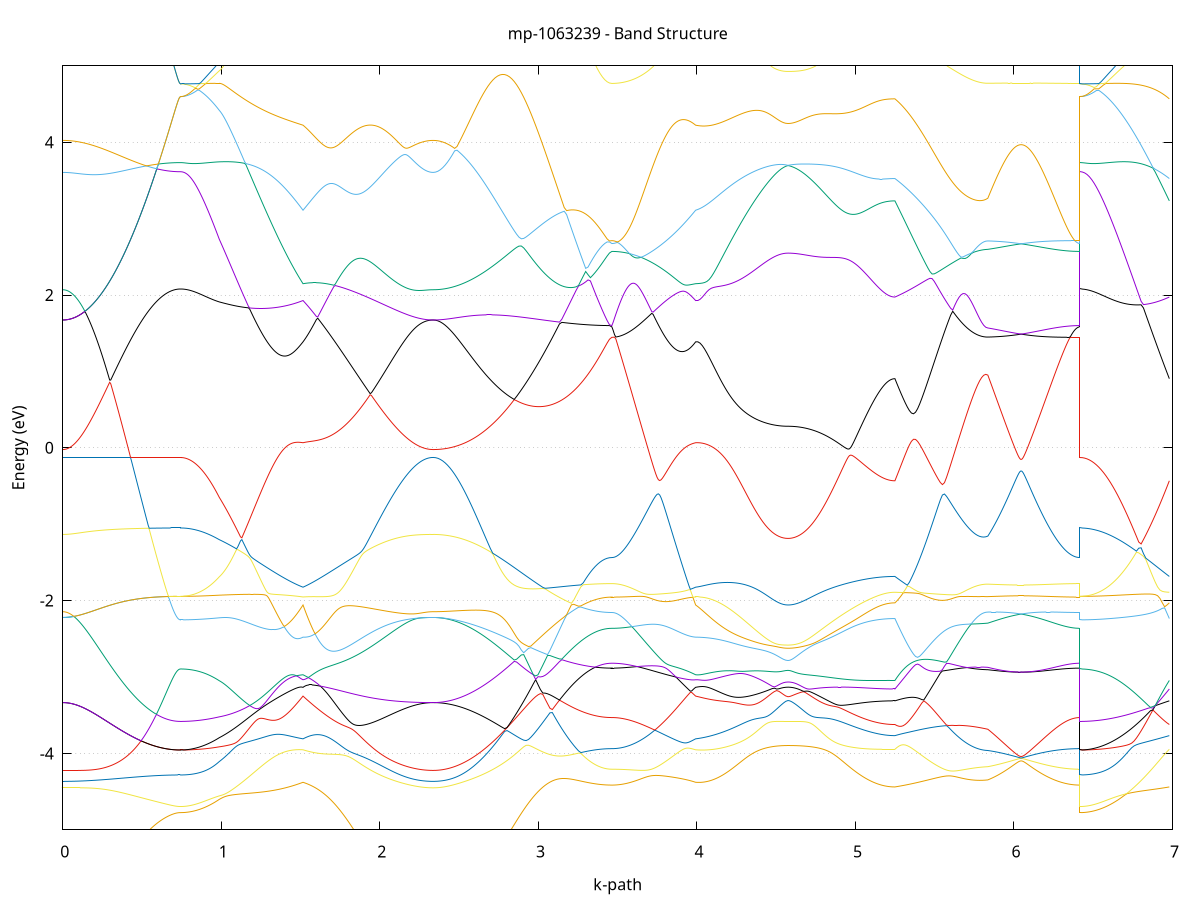 set title 'mp-1063239 - Band Structure'
set xlabel 'k-path'
set ylabel 'Energy (eV)'
set grid y
set yrange [-5:5]
set terminal png size 800,600
set output 'mp-1063239_bands_gnuplot.png'
plot '-' using 1:2 with lines notitle, '-' using 1:2 with lines notitle, '-' using 1:2 with lines notitle, '-' using 1:2 with lines notitle, '-' using 1:2 with lines notitle, '-' using 1:2 with lines notitle, '-' using 1:2 with lines notitle, '-' using 1:2 with lines notitle, '-' using 1:2 with lines notitle, '-' using 1:2 with lines notitle, '-' using 1:2 with lines notitle, '-' using 1:2 with lines notitle, '-' using 1:2 with lines notitle, '-' using 1:2 with lines notitle, '-' using 1:2 with lines notitle, '-' using 1:2 with lines notitle, '-' using 1:2 with lines notitle, '-' using 1:2 with lines notitle, '-' using 1:2 with lines notitle, '-' using 1:2 with lines notitle, '-' using 1:2 with lines notitle, '-' using 1:2 with lines notitle, '-' using 1:2 with lines notitle, '-' using 1:2 with lines notitle
0.000000 -23.530855
0.006570 -23.530855
0.013140 -23.530855
0.019710 -23.530855
0.026280 -23.530855
0.032850 -23.530855
0.039420 -23.530855
0.045990 -23.530855
0.052560 -23.530755
0.059130 -23.530755
0.065700 -23.530755
0.072270 -23.530755
0.078840 -23.530655
0.085410 -23.530655
0.091980 -23.530655
0.098551 -23.530555
0.105121 -23.530555
0.111691 -23.530455
0.118261 -23.530455
0.124831 -23.530355
0.131401 -23.530355
0.137971 -23.530255
0.144541 -23.530255
0.151111 -23.530155
0.157681 -23.530055
0.164251 -23.530055
0.170821 -23.529955
0.177391 -23.529955
0.183961 -23.529855
0.190531 -23.529755
0.197101 -23.529655
0.203671 -23.529655
0.210241 -23.529555
0.216811 -23.529455
0.223381 -23.529355
0.229951 -23.529255
0.236521 -23.529255
0.243091 -23.529155
0.249661 -23.529055
0.256231 -23.528955
0.262801 -23.528855
0.269371 -23.528755
0.275941 -23.528655
0.282511 -23.528555
0.289082 -23.528455
0.295652 -23.528355
0.302222 -23.528255
0.308792 -23.528155
0.315362 -23.528055
0.321932 -23.527955
0.328502 -23.527855
0.335072 -23.527755
0.341642 -23.527655
0.348212 -23.527555
0.354782 -23.527455
0.361352 -23.527355
0.367922 -23.527255
0.374492 -23.527155
0.381062 -23.527055
0.387632 -23.526955
0.394202 -23.526855
0.400772 -23.526755
0.407342 -23.526655
0.413912 -23.526555
0.420482 -23.526455
0.427052 -23.526355
0.433622 -23.526255
0.440192 -23.526155
0.446762 -23.526055
0.453332 -23.526055
0.459902 -23.525955
0.466472 -23.525855
0.473042 -23.525755
0.479613 -23.525655
0.486183 -23.525555
0.492753 -23.525455
0.499323 -23.525355
0.505893 -23.525255
0.512463 -23.525155
0.519033 -23.525155
0.525603 -23.525055
0.532173 -23.524955
0.538743 -23.524855
0.545313 -23.524755
0.551883 -23.524755
0.558453 -23.524655
0.565023 -23.524555
0.571593 -23.524555
0.578163 -23.524455
0.584733 -23.524355
0.591303 -23.524355
0.597873 -23.524255
0.604443 -23.524255
0.611013 -23.524155
0.617583 -23.524055
0.624153 -23.524055
0.630723 -23.523955
0.637293 -23.523955
0.643863 -23.523955
0.650433 -23.523855
0.657003 -23.523855
0.663573 -23.523855
0.670144 -23.523755
0.676714 -23.523755
0.683284 -23.523755
0.689854 -23.523655
0.696424 -23.523655
0.702994 -23.523655
0.709564 -23.523655
0.716134 -23.523655
0.722704 -23.523655
0.729274 -23.523655
0.735844 -23.523655
0.742414 -23.523655
0.742414 -23.523655
0.752195 -23.523655
0.761976 -23.523655
0.771756 -23.523855
0.781537 -23.523955
0.791318 -23.524255
0.801099 -23.524455
0.810880 -23.524855
0.820661 -23.525155
0.830442 -23.525555
0.840222 -23.526055
0.850003 -23.526555
0.859784 -23.527155
0.869565 -23.527755
0.879346 -23.528355
0.889127 -23.529055
0.898908 -23.529855
0.908688 -23.530655
0.918469 -23.531455
0.928250 -23.532355
0.938031 -23.533255
0.947812 -23.534155
0.957593 -23.535155
0.967374 -23.536255
0.977154 -23.537355
0.986935 -23.538455
0.986935 -23.538455
0.995323 -23.539255
1.003710 -23.540055
1.012097 -23.540955
1.020484 -23.541855
1.028872 -23.542755
1.037259 -23.543655
1.045646 -23.544655
1.054034 -23.545555
1.062421 -23.546555
1.070808 -23.547555
1.079196 -23.548555
1.087583 -23.549555
1.095970 -23.550555
1.104358 -23.551655
1.112745 -23.552655
1.121132 -23.553755
1.129519 -23.554855
1.137907 -23.555955
1.146294 -23.557055
1.154681 -23.558155
1.163069 -23.559255
1.171456 -23.560455
1.179843 -23.561555
1.188230 -23.562755
1.196618 -23.563855
1.205005 -23.565055
1.213392 -23.566255
1.221780 -23.567355
1.230167 -23.568555
1.238554 -23.569755
1.246942 -23.570955
1.255329 -23.572155
1.263716 -23.573355
1.272103 -23.574555
1.280491 -23.575755
1.288878 -23.576955
1.297265 -23.578155
1.305653 -23.579355
1.314040 -23.580555
1.322427 -23.581755
1.330815 -23.582955
1.339202 -23.584155
1.347589 -23.585355
1.355976 -23.586555
1.364364 -23.587655
1.372751 -23.588855
1.381138 -23.590055
1.389526 -23.591255
1.397913 -23.592355
1.406300 -23.593555
1.414688 -23.594655
1.423075 -23.595755
1.431462 -23.596955
1.439849 -23.598055
1.448237 -23.599155
1.456624 -23.600255
1.465011 -23.601355
1.473399 -23.602355
1.481786 -23.603455
1.490173 -23.604455
1.498561 -23.605555
1.506948 -23.606555
1.515335 -23.607555
1.515335 -23.607555
1.523801 -23.606355
1.532267 -23.605055
1.540733 -23.603855
1.549199 -23.602555
1.557665 -23.601355
1.566131 -23.600055
1.574597 -23.598855
1.583063 -23.597555
1.591529 -23.596355
1.599995 -23.595455
1.608461 -23.594455
1.616927 -23.593555
1.625393 -23.592555
1.633860 -23.591555
1.642326 -23.590555
1.650792 -23.589555
1.659258 -23.588555
1.667724 -23.587555
1.676190 -23.586555
1.684656 -23.585555
1.693122 -23.584555
1.701588 -23.583555
1.710054 -23.582555
1.718520 -23.581455
1.726986 -23.580455
1.735452 -23.579455
1.743918 -23.578455
1.752384 -23.577355
1.760850 -23.576355
1.769316 -23.575355
1.777782 -23.574255
1.786248 -23.573255
1.794714 -23.572255
1.803180 -23.571155
1.811646 -23.570155
1.820112 -23.569155
1.828578 -23.568155
1.837044 -23.567155
1.845510 -23.566155
1.853976 -23.565055
1.862442 -23.564055
1.870908 -23.563055
1.879374 -23.562155
1.887840 -23.561155
1.896306 -23.560155
1.904772 -23.559155
1.913238 -23.558255
1.921704 -23.557255
1.930170 -23.556355
1.938637 -23.555455
1.947103 -23.554455
1.955569 -23.553555
1.964035 -23.552655
1.972501 -23.551755
1.980967 -23.550955
1.989433 -23.550055
1.997899 -23.549155
2.006365 -23.548355
2.014831 -23.547555
2.023297 -23.546755
2.031763 -23.545955
2.040229 -23.545155
2.048695 -23.544455
2.057161 -23.543655
2.065627 -23.542955
2.074093 -23.542255
2.082559 -23.541555
2.091025 -23.540855
2.099491 -23.540255
2.107957 -23.539655
2.116423 -23.538955
2.124889 -23.538355
2.133355 -23.537855
2.141821 -23.537255
2.150287 -23.536755
2.158753 -23.536255
2.167219 -23.535755
2.175685 -23.535255
2.184151 -23.534855
2.192617 -23.534455
2.201083 -23.534055
2.209549 -23.533655
2.218015 -23.533255
2.226481 -23.532955
2.234947 -23.532655
2.243413 -23.532355
2.251880 -23.532155
2.260346 -23.531855
2.268812 -23.531655
2.277278 -23.531455
2.285744 -23.531355
2.294210 -23.531155
2.302676 -23.531055
2.311142 -23.530955
2.319608 -23.530955
2.328074 -23.530855
2.336540 -23.530855
2.336540 -23.530855
2.351567 -23.530955
2.366595 -23.531155
2.381622 -23.531455
2.396649 -23.531855
2.411677 -23.532355
2.426704 -23.532955
2.441732 -23.533755
2.456759 -23.534655
2.471786 -23.535655
2.486814 -23.536755
2.501841 -23.537855
2.516869 -23.539155
2.531896 -23.540555
2.546923 -23.542055
2.561951 -23.543655
2.576978 -23.545355
2.592006 -23.547155
2.607033 -23.548955
2.622061 -23.550955
2.637088 -23.552955
2.652115 -23.555055
2.667143 -23.557155
2.682170 -23.559355
2.697198 -23.561655
2.712225 -23.563955
2.727252 -23.566355
2.742280 -23.568755
2.757307 -23.571255
2.772335 -23.573755
2.787362 -23.576255
2.802389 -23.578755
2.817417 -23.581355
2.832444 -23.583955
2.847472 -23.586555
2.862499 -23.589155
2.877526 -23.591755
2.892554 -23.594355
2.907581 -23.596955
2.922609 -23.599555
2.937636 -23.602155
2.952663 -23.604655
2.967691 -23.607255
2.982718 -23.609755
2.997746 -23.612155
3.012773 -23.614655
3.027800 -23.617055
3.042828 -23.619355
3.057855 -23.621655
3.072883 -23.623855
3.087910 -23.626055
3.102937 -23.628155
3.117965 -23.630255
3.132992 -23.632255
3.148020 -23.634155
3.163047 -23.636055
3.178074 -23.637855
3.193102 -23.639555
3.208129 -23.641155
3.223157 -23.642755
3.238184 -23.644155
3.253212 -23.645555
3.268239 -23.646855
3.283266 -23.648055
3.298294 -23.649155
3.313321 -23.650255
3.328349 -23.651155
3.343376 -23.651955
3.358403 -23.652755
3.373431 -23.653355
3.388458 -23.653955
3.403486 -23.654355
3.418513 -23.654655
3.433540 -23.654955
3.448568 -23.655055
3.463595 -23.655155
3.463595 -23.655155
3.471983 -23.655155
3.480370 -23.655055
3.488757 -23.655055
3.497144 -23.654955
3.505532 -23.654755
3.513919 -23.654655
3.522306 -23.654455
3.530694 -23.654255
3.539081 -23.653955
3.547468 -23.653755
3.555856 -23.653455
3.564243 -23.653055
3.572630 -23.652755
3.581017 -23.652355
3.589405 -23.651955
3.597792 -23.651455
3.606179 -23.651055
3.614567 -23.650555
3.622954 -23.650055
3.631341 -23.649455
3.639729 -23.648855
3.648116 -23.648255
3.656503 -23.647655
3.664890 -23.647055
3.673278 -23.646355
3.681665 -23.645655
3.690052 -23.644955
3.698440 -23.644255
3.706827 -23.643455
3.715214 -23.642655
3.723601 -23.641855
3.731989 -23.641055
3.740376 -23.640155
3.748763 -23.639355
3.757151 -23.638455
3.765538 -23.637555
3.773925 -23.636555
3.782313 -23.635655
3.790700 -23.634655
3.799087 -23.633655
3.807474 -23.632655
3.815862 -23.631655
3.824249 -23.630655
3.832636 -23.629555
3.841024 -23.628555
3.849411 -23.627455
3.857798 -23.626355
3.866186 -23.625255
3.874573 -23.624155
3.882960 -23.623055
3.891347 -23.621855
3.899735 -23.620755
3.908122 -23.619555
3.916509 -23.618455
3.924897 -23.617255
3.933284 -23.616055
3.941671 -23.614855
3.950059 -23.613655
3.958446 -23.612455
3.966833 -23.611255
3.975220 -23.610055
3.983608 -23.608855
3.991995 -23.607555
3.991995 -23.607555
4.006196 -23.608555
4.020397 -23.610455
4.034598 -23.612455
4.048798 -23.614455
4.062999 -23.616455
4.077200 -23.618355
4.091401 -23.620355
4.105602 -23.622255
4.119803 -23.624155
4.134004 -23.626055
4.148204 -23.627955
4.162405 -23.629755
4.176606 -23.631455
4.190807 -23.633255
4.205008 -23.634855
4.219209 -23.636555
4.233409 -23.638155
4.247610 -23.639655
4.261811 -23.641155
4.276012 -23.642655
4.290213 -23.643955
4.304414 -23.645355
4.318615 -23.646555
4.332815 -23.647755
4.347016 -23.648955
4.361217 -23.650055
4.375418 -23.651055
4.389619 -23.652055
4.403820 -23.652955
4.418020 -23.653755
4.432221 -23.654555
4.446422 -23.655155
4.460623 -23.655855
4.474824 -23.656355
4.489025 -23.656855
4.503225 -23.657255
4.517426 -23.657555
4.531627 -23.657855
4.545828 -23.658055
4.560029 -23.658155
4.574230 -23.658155
4.574230 -23.658155
4.582665 -23.658155
4.591100 -23.658155
4.599535 -23.658055
4.607970 -23.657955
4.616405 -23.657855
4.624840 -23.657655
4.633275 -23.657455
4.641710 -23.657255
4.650145 -23.656955
4.658580 -23.656755
4.667015 -23.656455
4.675450 -23.656055
4.683885 -23.655755
4.692320 -23.655355
4.700755 -23.654955
4.709190 -23.654455
4.717625 -23.653955
4.726060 -23.653455
4.734495 -23.652955
4.742930 -23.652455
4.751365 -23.651855
4.759800 -23.651255
4.768235 -23.650655
4.776670 -23.649955
4.785105 -23.649255
4.793540 -23.648555
4.801975 -23.647855
4.810410 -23.647055
4.818846 -23.646255
4.827281 -23.645455
4.835716 -23.644655
4.844151 -23.643855
4.852586 -23.642955
4.861021 -23.642055
4.869456 -23.641155
4.877891 -23.640255
4.886326 -23.639255
4.894761 -23.638255
4.903196 -23.637255
4.911631 -23.636255
4.920066 -23.635255
4.928501 -23.634155
4.936936 -23.633155
4.945371 -23.632055
4.953806 -23.630955
4.962241 -23.629855
4.970676 -23.628655
4.979111 -23.627555
4.987546 -23.626355
4.995981 -23.625155
5.004416 -23.623955
5.012851 -23.622755
5.021286 -23.621555
5.029721 -23.620355
5.038156 -23.619055
5.046591 -23.617855
5.055026 -23.616555
5.063461 -23.615255
5.071896 -23.614055
5.080331 -23.612755
5.088766 -23.611455
5.097201 -23.610155
5.105636 -23.608855
5.114071 -23.607555
5.122507 -23.606255
5.130942 -23.604855
5.139377 -23.603555
5.147812 -23.602255
5.156247 -23.600955
5.164682 -23.599655
5.173117 -23.598355
5.181552 -23.597055
5.189987 -23.595855
5.198422 -23.594555
5.206857 -23.593455
5.215292 -23.592255
5.223727 -23.591255
5.232162 -23.590455
5.240597 -23.589855
5.249032 -23.589655
5.249032 -23.589655
5.262056 -23.591955
5.275081 -23.594255
5.288105 -23.596555
5.301129 -23.598855
5.314154 -23.601055
5.327178 -23.603355
5.340202 -23.605555
5.353227 -23.607755
5.366251 -23.609955
5.379275 -23.612055
5.392300 -23.614155
5.405324 -23.616255
5.418348 -23.618355
5.431373 -23.620355
5.444397 -23.622355
5.457421 -23.624255
5.470446 -23.626155
5.483470 -23.627955
5.496494 -23.629755
5.509519 -23.631455
5.522543 -23.633155
5.535567 -23.634755
5.548592 -23.636355
5.561616 -23.637855
5.574640 -23.639255
5.587665 -23.640655
5.600689 -23.641955
5.613713 -23.643155
5.626738 -23.644355
5.639762 -23.645455
5.652786 -23.646455
5.665811 -23.647355
5.678835 -23.648255
5.691859 -23.649055
5.704884 -23.649755
5.717908 -23.650455
5.730932 -23.650955
5.743957 -23.651455
5.756981 -23.651855
5.770005 -23.652255
5.783030 -23.652455
5.796054 -23.652655
5.809078 -23.652755
5.822103 -23.652755
5.835127 -23.652755
5.835127 -23.652755
5.841659 -23.652555
5.848191 -23.652355
5.854723 -23.652155
5.861255 -23.651855
5.867787 -23.651655
5.874319 -23.651455
5.880851 -23.651255
5.887382 -23.650955
5.893914 -23.650755
5.900446 -23.650555
5.906978 -23.650255
5.913510 -23.650055
5.920042 -23.649755
5.926574 -23.649455
5.933106 -23.649255
5.939638 -23.648955
5.946170 -23.648655
5.952702 -23.648355
5.959234 -23.648155
5.965766 -23.647855
5.972298 -23.647555
5.978830 -23.647255
5.985362 -23.646955
5.991894 -23.646655
5.998425 -23.646355
6.004957 -23.646055
6.011489 -23.645755
6.018021 -23.645455
6.024553 -23.645155
6.031085 -23.644855
6.037617 -23.644555
6.044149 -23.644255
6.050681 -23.644455
6.057213 -23.644755
6.063745 -23.645055
6.070277 -23.645355
6.076809 -23.645655
6.083341 -23.645955
6.089873 -23.646255
6.096405 -23.646555
6.102937 -23.646855
6.109468 -23.647155
6.116000 -23.647455
6.122532 -23.647755
6.129064 -23.648055
6.135596 -23.648355
6.142128 -23.648555
6.148660 -23.648855
6.155192 -23.649155
6.161724 -23.649355
6.168256 -23.649655
6.174788 -23.649955
6.181320 -23.650155
6.187852 -23.650455
6.194384 -23.650655
6.200916 -23.650955
6.207448 -23.651155
6.213980 -23.651355
6.220511 -23.651655
6.227043 -23.651855
6.233575 -23.652055
6.240107 -23.652255
6.246639 -23.652455
6.253171 -23.652655
6.259703 -23.652855
6.266235 -23.653055
6.272767 -23.653155
6.279299 -23.653355
6.285831 -23.653555
6.292363 -23.653655
6.298895 -23.653855
6.305427 -23.653955
6.311959 -23.654055
6.318491 -23.654255
6.325023 -23.654355
6.331554 -23.654455
6.338086 -23.654555
6.344618 -23.654655
6.351150 -23.654755
6.357682 -23.654855
6.364214 -23.654855
6.370746 -23.654955
6.377278 -23.654955
6.383810 -23.655055
6.390342 -23.655055
6.396874 -23.655155
6.403406 -23.655155
6.409938 -23.655155
6.416470 -23.655155
6.416470 -23.523655
6.431299 -23.523655
6.446129 -23.523855
6.460959 -23.524155
6.475788 -23.524555
6.490618 -23.525055
6.505448 -23.525655
6.520277 -23.526355
6.535107 -23.527155
6.549937 -23.528155
6.564766 -23.529155
6.579596 -23.530355
6.594426 -23.531655
6.609256 -23.532955
6.624085 -23.534455
6.638915 -23.535955
6.653745 -23.537555
6.668574 -23.539355
6.683404 -23.541155
6.698234 -23.543055
6.713063 -23.545055
6.727893 -23.547055
6.742723 -23.549155
6.757552 -23.551355
6.772382 -23.553655
6.787212 -23.555955
6.802041 -23.558355
6.816871 -23.560755
6.831701 -23.563255
6.846530 -23.565755
6.861360 -23.568355
6.876190 -23.570955
6.891019 -23.573555
6.905849 -23.576155
6.920679 -23.578855
6.935508 -23.581555
6.950338 -23.584255
6.965168 -23.586955
6.979997 -23.589655
e
0.000000 -23.530855
0.006570 -23.530855
0.013140 -23.530855
0.019710 -23.530855
0.026280 -23.530855
0.032850 -23.530855
0.039420 -23.530855
0.045990 -23.530855
0.052560 -23.530755
0.059130 -23.530755
0.065700 -23.530755
0.072270 -23.530755
0.078840 -23.530655
0.085410 -23.530655
0.091980 -23.530655
0.098551 -23.530555
0.105121 -23.530555
0.111691 -23.530455
0.118261 -23.530455
0.124831 -23.530355
0.131401 -23.530355
0.137971 -23.530255
0.144541 -23.530255
0.151111 -23.530155
0.157681 -23.530055
0.164251 -23.530055
0.170821 -23.529955
0.177391 -23.529855
0.183961 -23.529855
0.190531 -23.529755
0.197101 -23.529655
0.203671 -23.529655
0.210241 -23.529555
0.216811 -23.529455
0.223381 -23.529355
0.229951 -23.529255
0.236521 -23.529255
0.243091 -23.529155
0.249661 -23.529055
0.256231 -23.528955
0.262801 -23.528855
0.269371 -23.528755
0.275941 -23.528655
0.282511 -23.528555
0.289082 -23.528455
0.295652 -23.528355
0.302222 -23.528255
0.308792 -23.528155
0.315362 -23.528055
0.321932 -23.527955
0.328502 -23.527855
0.335072 -23.527755
0.341642 -23.527655
0.348212 -23.527555
0.354782 -23.527455
0.361352 -23.527355
0.367922 -23.527255
0.374492 -23.527155
0.381062 -23.527055
0.387632 -23.526955
0.394202 -23.526855
0.400772 -23.526755
0.407342 -23.526655
0.413912 -23.526555
0.420482 -23.526455
0.427052 -23.526355
0.433622 -23.526255
0.440192 -23.526155
0.446762 -23.526055
0.453332 -23.526055
0.459902 -23.525955
0.466472 -23.525855
0.473042 -23.525755
0.479613 -23.525655
0.486183 -23.525555
0.492753 -23.525455
0.499323 -23.525355
0.505893 -23.525255
0.512463 -23.525155
0.519033 -23.525155
0.525603 -23.525055
0.532173 -23.524955
0.538743 -23.524855
0.545313 -23.524755
0.551883 -23.524755
0.558453 -23.524655
0.565023 -23.524555
0.571593 -23.524555
0.578163 -23.524455
0.584733 -23.524355
0.591303 -23.524355
0.597873 -23.524255
0.604443 -23.524255
0.611013 -23.524155
0.617583 -23.524055
0.624153 -23.524055
0.630723 -23.523955
0.637293 -23.523955
0.643863 -23.523955
0.650433 -23.523855
0.657003 -23.523855
0.663573 -23.523855
0.670144 -23.523755
0.676714 -23.523755
0.683284 -23.523755
0.689854 -23.523655
0.696424 -23.523655
0.702994 -23.523655
0.709564 -23.523655
0.716134 -23.523655
0.722704 -23.523655
0.729274 -23.523655
0.735844 -23.523655
0.742414 -23.523655
0.742414 -23.523655
0.752195 -23.523655
0.761976 -23.523655
0.771756 -23.523755
0.781537 -23.523955
0.791318 -23.524155
0.801099 -23.524355
0.810880 -23.524655
0.820661 -23.524955
0.830442 -23.525355
0.840222 -23.525755
0.850003 -23.526255
0.859784 -23.526755
0.869565 -23.527255
0.879346 -23.527855
0.889127 -23.528455
0.898908 -23.529155
0.908688 -23.529855
0.918469 -23.530555
0.928250 -23.531355
0.938031 -23.532155
0.947812 -23.532955
0.957593 -23.533855
0.967374 -23.534755
0.977154 -23.535755
0.986935 -23.536655
0.986935 -23.536655
0.995323 -23.537455
1.003710 -23.538155
1.012097 -23.538955
1.020484 -23.539755
1.028872 -23.540455
1.037259 -23.541355
1.045646 -23.542155
1.054034 -23.542955
1.062421 -23.543855
1.070808 -23.544755
1.079196 -23.545655
1.087583 -23.546555
1.095970 -23.547455
1.104358 -23.548355
1.112745 -23.549355
1.121132 -23.550355
1.129519 -23.551255
1.137907 -23.552255
1.146294 -23.553255
1.154681 -23.554355
1.163069 -23.555355
1.171456 -23.556355
1.179843 -23.557455
1.188230 -23.558555
1.196618 -23.559555
1.205005 -23.560655
1.213392 -23.561755
1.221780 -23.562855
1.230167 -23.563955
1.238554 -23.565155
1.246942 -23.566255
1.255329 -23.567355
1.263716 -23.568555
1.272103 -23.569755
1.280491 -23.570855
1.288878 -23.572055
1.297265 -23.573255
1.305653 -23.574355
1.314040 -23.575555
1.322427 -23.576755
1.330815 -23.577955
1.339202 -23.579155
1.347589 -23.580355
1.355976 -23.581555
1.364364 -23.582855
1.372751 -23.584055
1.381138 -23.585255
1.389526 -23.586455
1.397913 -23.587655
1.406300 -23.588855
1.414688 -23.590155
1.423075 -23.591355
1.431462 -23.592555
1.439849 -23.593755
1.448237 -23.594955
1.456624 -23.596155
1.465011 -23.597355
1.473399 -23.598655
1.481786 -23.599855
1.490173 -23.601055
1.498561 -23.602255
1.506948 -23.603355
1.515335 -23.604555
1.515335 -23.604555
1.523801 -23.603755
1.532267 -23.602855
1.540733 -23.601955
1.549199 -23.601055
1.557665 -23.600155
1.566131 -23.599255
1.574597 -23.598255
1.583063 -23.597355
1.591529 -23.596355
1.599995 -23.595055
1.608461 -23.593855
1.616927 -23.592555
1.625393 -23.591355
1.633860 -23.590055
1.642326 -23.588855
1.650792 -23.587655
1.659258 -23.586355
1.667724 -23.585155
1.676190 -23.583955
1.684656 -23.582755
1.693122 -23.581555
1.701588 -23.580355
1.710054 -23.579155
1.718520 -23.577955
1.726986 -23.576755
1.735452 -23.575655
1.743918 -23.574455
1.752384 -23.573255
1.760850 -23.572155
1.769316 -23.571055
1.777782 -23.569955
1.786248 -23.568855
1.794714 -23.567755
1.803180 -23.566655
1.811646 -23.565555
1.820112 -23.564555
1.828578 -23.563455
1.837044 -23.562455
1.845510 -23.561455
1.853976 -23.560455
1.862442 -23.559455
1.870908 -23.558455
1.879374 -23.557455
1.887840 -23.556555
1.896306 -23.555655
1.904772 -23.554755
1.913238 -23.553855
1.921704 -23.552955
1.930170 -23.552055
1.938637 -23.551155
1.947103 -23.550355
1.955569 -23.549555
1.964035 -23.548755
1.972501 -23.547955
1.980967 -23.547155
1.989433 -23.546455
1.997899 -23.545655
2.006365 -23.544955
2.014831 -23.544255
2.023297 -23.543555
2.031763 -23.542855
2.040229 -23.542255
2.048695 -23.541655
2.057161 -23.540955
2.065627 -23.540355
2.074093 -23.539855
2.082559 -23.539255
2.091025 -23.538655
2.099491 -23.538155
2.107957 -23.537655
2.116423 -23.537155
2.124889 -23.536655
2.133355 -23.536255
2.141821 -23.535855
2.150287 -23.535355
2.158753 -23.534955
2.167219 -23.534655
2.175685 -23.534255
2.184151 -23.533855
2.192617 -23.533555
2.201083 -23.533255
2.209549 -23.532955
2.218015 -23.532755
2.226481 -23.532455
2.234947 -23.532255
2.243413 -23.532055
2.251880 -23.531855
2.260346 -23.531655
2.268812 -23.531455
2.277278 -23.531355
2.285744 -23.531255
2.294210 -23.531155
2.302676 -23.531055
2.311142 -23.530955
2.319608 -23.530955
2.328074 -23.530855
2.336540 -23.530855
2.336540 -23.530855
2.351567 -23.530955
2.366595 -23.531055
2.381622 -23.531255
2.396649 -23.531555
2.411677 -23.532055
2.426704 -23.532455
2.441732 -23.533055
2.456759 -23.533755
2.471786 -23.534555
2.486814 -23.535355
2.501841 -23.536255
2.516869 -23.537255
2.531896 -23.538355
2.546923 -23.539555
2.561951 -23.540755
2.576978 -23.542055
2.592006 -23.543455
2.607033 -23.544855
2.622061 -23.546355
2.637088 -23.547955
2.652115 -23.549555
2.667143 -23.551255
2.682170 -23.553055
2.697198 -23.554855
2.712225 -23.556655
2.727252 -23.558555
2.742280 -23.560455
2.757307 -23.562455
2.772335 -23.564455
2.787362 -23.566455
2.802389 -23.568555
2.817417 -23.570655
2.832444 -23.572755
2.847472 -23.574855
2.862499 -23.576955
2.877526 -23.579155
2.892554 -23.581255
2.907581 -23.583455
2.922609 -23.585555
2.937636 -23.587655
2.952663 -23.589855
2.967691 -23.591955
2.982718 -23.594055
2.997746 -23.596055
3.012773 -23.598155
3.027800 -23.600155
3.042828 -23.602155
3.057855 -23.604055
3.072883 -23.606055
3.087910 -23.607855
3.102937 -23.609655
3.117965 -23.611455
3.132992 -23.613155
3.148020 -23.614855
3.163047 -23.616455
3.178074 -23.618055
3.193102 -23.619555
3.208129 -23.620955
3.223157 -23.622355
3.238184 -23.623555
3.253212 -23.624855
3.268239 -23.625955
3.283266 -23.627055
3.298294 -23.627955
3.313321 -23.628955
3.328349 -23.629755
3.343376 -23.630455
3.358403 -23.631155
3.373431 -23.631655
3.388458 -23.632155
3.403486 -23.632555
3.418513 -23.632855
3.433540 -23.633155
3.448568 -23.633255
3.463595 -23.633255
3.463595 -23.633255
3.471983 -23.633255
3.480370 -23.633255
3.488757 -23.633255
3.497144 -23.633155
3.505532 -23.633055
3.513919 -23.633055
3.522306 -23.632955
3.530694 -23.632855
3.539081 -23.632655
3.547468 -23.632555
3.555856 -23.632355
3.564243 -23.632155
3.572630 -23.632055
3.581017 -23.631855
3.589405 -23.631555
3.597792 -23.631355
3.606179 -23.631155
3.614567 -23.630855
3.622954 -23.630555
3.631341 -23.630255
3.639729 -23.629955
3.648116 -23.629655
3.656503 -23.629255
3.664890 -23.628955
3.673278 -23.628555
3.681665 -23.628155
3.690052 -23.627855
3.698440 -23.627355
3.706827 -23.626955
3.715214 -23.626555
3.723601 -23.626055
3.731989 -23.625655
3.740376 -23.625155
3.748763 -23.624655
3.757151 -23.624155
3.765538 -23.623555
3.773925 -23.623055
3.782313 -23.622555
3.790700 -23.621955
3.799087 -23.621355
3.807474 -23.620755
3.815862 -23.620155
3.824249 -23.619555
3.832636 -23.618955
3.841024 -23.618255
3.849411 -23.617655
3.857798 -23.616955
3.866186 -23.616255
3.874573 -23.615555
3.882960 -23.614855
3.891347 -23.614155
3.899735 -23.613355
3.908122 -23.612655
3.916509 -23.611855
3.924897 -23.611155
3.933284 -23.610355
3.941671 -23.609555
3.950059 -23.608755
3.958446 -23.607955
3.966833 -23.607155
3.975220 -23.606255
3.983608 -23.605455
3.991995 -23.604555
3.991995 -23.604555
4.006196 -23.602755
4.020397 -23.599855
4.034598 -23.596855
4.048798 -23.593755
4.062999 -23.590655
4.077200 -23.587555
4.091401 -23.584455
4.105602 -23.581355
4.119803 -23.578155
4.134004 -23.575055
4.148204 -23.572055
4.162405 -23.568955
4.176606 -23.565955
4.190807 -23.562955
4.205008 -23.559955
4.219209 -23.557055
4.233409 -23.554255
4.247610 -23.551455
4.261811 -23.548755
4.276012 -23.546155
4.290213 -23.543655
4.304414 -23.541155
4.318615 -23.538855
4.332815 -23.536555
4.347016 -23.534355
4.361217 -23.532355
4.375418 -23.530355
4.389619 -23.528555
4.403820 -23.526855
4.418020 -23.525255
4.432221 -23.523755
4.446422 -23.522455
4.460623 -23.521255
4.474824 -23.520255
4.489025 -23.519255
4.503225 -23.518455
4.517426 -23.517855
4.531627 -23.517355
4.545828 -23.516955
4.560029 -23.516755
4.574230 -23.516655
4.574230 -23.516655
4.582665 -23.516755
4.591100 -23.516755
4.599535 -23.516855
4.607970 -23.516855
4.616405 -23.517055
4.624840 -23.517155
4.633275 -23.517355
4.641710 -23.517555
4.650145 -23.517755
4.658580 -23.517955
4.667015 -23.518255
4.675450 -23.518555
4.683885 -23.518855
4.692320 -23.519155
4.700755 -23.519555
4.709190 -23.519955
4.717625 -23.520355
4.726060 -23.520855
4.734495 -23.521255
4.742930 -23.521755
4.751365 -23.522255
4.759800 -23.522855
4.768235 -23.523355
4.776670 -23.523955
4.785105 -23.524555
4.793540 -23.525155
4.801975 -23.525855
4.810410 -23.526555
4.818846 -23.527255
4.827281 -23.527955
4.835716 -23.528655
4.844151 -23.529455
4.852586 -23.530255
4.861021 -23.531055
4.869456 -23.531855
4.877891 -23.532655
4.886326 -23.533555
4.894761 -23.534455
4.903196 -23.535355
4.911631 -23.536255
4.920066 -23.537255
4.928501 -23.538155
4.936936 -23.539155
4.945371 -23.540155
4.953806 -23.541155
4.962241 -23.542155
4.970676 -23.543255
4.979111 -23.544355
4.987546 -23.545355
4.995981 -23.546455
5.004416 -23.547555
5.012851 -23.548755
5.021286 -23.549855
5.029721 -23.551055
5.038156 -23.552155
5.046591 -23.553355
5.055026 -23.554555
5.063461 -23.555755
5.071896 -23.556955
5.080331 -23.558155
5.088766 -23.559455
5.097201 -23.560655
5.105636 -23.561855
5.114071 -23.563155
5.122507 -23.564455
5.130942 -23.565655
5.139377 -23.566955
5.147812 -23.568255
5.156247 -23.569455
5.164682 -23.570755
5.173117 -23.572055
5.181552 -23.573255
5.189987 -23.574555
5.198422 -23.575755
5.206857 -23.576855
5.215292 -23.577955
5.223727 -23.578955
5.232162 -23.579755
5.240597 -23.580355
5.249032 -23.580555
5.249032 -23.580555
5.262056 -23.582455
5.275081 -23.584355
5.288105 -23.586255
5.301129 -23.588155
5.314154 -23.590055
5.327178 -23.591855
5.340202 -23.593755
5.353227 -23.595555
5.366251 -23.597355
5.379275 -23.599155
5.392300 -23.600955
5.405324 -23.602655
5.418348 -23.604355
5.431373 -23.606055
5.444397 -23.607655
5.457421 -23.609255
5.470446 -23.610855
5.483470 -23.612455
5.496494 -23.613955
5.509519 -23.615355
5.522543 -23.616755
5.535567 -23.618155
5.548592 -23.619555
5.561616 -23.620755
5.574640 -23.622055
5.587665 -23.623255
5.600689 -23.624355
5.613713 -23.625455
5.626738 -23.626555
5.639762 -23.627555
5.652786 -23.628455
5.665811 -23.629355
5.678835 -23.630155
5.691859 -23.630955
5.704884 -23.631755
5.717908 -23.632355
5.730932 -23.632955
5.743957 -23.633555
5.756981 -23.634055
5.770005 -23.634455
5.783030 -23.634855
5.796054 -23.635155
5.809078 -23.635455
5.822103 -23.635655
5.835127 -23.635755
5.835127 -23.635755
5.841659 -23.635955
5.848191 -23.636155
5.854723 -23.636355
5.861255 -23.636555
5.867787 -23.636755
5.874319 -23.636955
5.880851 -23.637255
5.887382 -23.637455
5.893914 -23.637655
5.900446 -23.637955
5.906978 -23.638155
5.913510 -23.638455
5.920042 -23.638755
5.926574 -23.638955
5.933106 -23.639255
5.939638 -23.639555
5.946170 -23.639755
5.952702 -23.640055
5.959234 -23.640355
5.965766 -23.640655
5.972298 -23.640955
5.978830 -23.641155
5.985362 -23.641455
5.991894 -23.641755
5.998425 -23.642055
6.004957 -23.642355
6.011489 -23.642655
6.018021 -23.642955
6.024553 -23.643255
6.031085 -23.643555
6.037617 -23.643855
6.044149 -23.644155
6.050681 -23.643955
6.057213 -23.643655
6.063745 -23.643355
6.070277 -23.643055
6.076809 -23.642755
6.083341 -23.642455
6.089873 -23.642155
6.096405 -23.641855
6.102937 -23.641555
6.109468 -23.641255
6.116000 -23.641055
6.122532 -23.640755
6.129064 -23.640455
6.135596 -23.640155
6.142128 -23.639855
6.148660 -23.639555
6.155192 -23.639355
6.161724 -23.639055
6.168256 -23.638755
6.174788 -23.638555
6.181320 -23.638255
6.187852 -23.638055
6.194384 -23.637755
6.200916 -23.637555
6.207448 -23.637255
6.213980 -23.637055
6.220511 -23.636855
6.227043 -23.636655
6.233575 -23.636455
6.240107 -23.636155
6.246639 -23.635955
6.253171 -23.635755
6.259703 -23.635655
6.266235 -23.635455
6.272767 -23.635255
6.279299 -23.635055
6.285831 -23.634955
6.292363 -23.634755
6.298895 -23.634655
6.305427 -23.634455
6.311959 -23.634355
6.318491 -23.634255
6.325023 -23.634055
6.331554 -23.633955
6.338086 -23.633855
6.344618 -23.633755
6.351150 -23.633755
6.357682 -23.633655
6.364214 -23.633555
6.370746 -23.633455
6.377278 -23.633455
6.383810 -23.633355
6.390342 -23.633355
6.396874 -23.633355
6.403406 -23.633355
6.409938 -23.633255
6.416470 -23.633255
6.416470 -23.523655
6.431299 -23.523655
6.446129 -23.523855
6.460959 -23.524055
6.475788 -23.524455
6.490618 -23.524855
6.505448 -23.525455
6.520277 -23.526055
6.535107 -23.526755
6.549937 -23.527655
6.564766 -23.528555
6.579596 -23.529555
6.594426 -23.530655
6.609256 -23.531855
6.624085 -23.533155
6.638915 -23.534555
6.653745 -23.535955
6.668574 -23.537455
6.683404 -23.539055
6.698234 -23.540755
6.713063 -23.542455
6.727893 -23.544255
6.742723 -23.546055
6.757552 -23.547955
6.772382 -23.549955
6.787212 -23.551955
6.802041 -23.553955
6.816871 -23.556055
6.831701 -23.558155
6.846530 -23.560355
6.861360 -23.562555
6.876190 -23.564755
6.891019 -23.566955
6.905849 -23.569255
6.920679 -23.571455
6.935508 -23.573755
6.950338 -23.576055
6.965168 -23.578255
6.979997 -23.580555
e
0.000000 -23.415955
0.006570 -23.415955
0.013140 -23.415955
0.019710 -23.415955
0.026280 -23.416055
0.032850 -23.416055
0.039420 -23.416155
0.045990 -23.416255
0.052560 -23.416355
0.059130 -23.416455
0.065700 -23.416555
0.072270 -23.416755
0.078840 -23.416855
0.085410 -23.417055
0.091980 -23.417255
0.098551 -23.417455
0.105121 -23.417655
0.111691 -23.417855
0.118261 -23.418055
0.124831 -23.418355
0.131401 -23.418555
0.137971 -23.418855
0.144541 -23.419055
0.151111 -23.419355
0.157681 -23.419655
0.164251 -23.419955
0.170821 -23.420355
0.177391 -23.420655
0.183961 -23.420955
0.190531 -23.421355
0.197101 -23.421655
0.203671 -23.422055
0.210241 -23.422455
0.216811 -23.422755
0.223381 -23.423155
0.229951 -23.423555
0.236521 -23.423955
0.243091 -23.424455
0.249661 -23.424855
0.256231 -23.425255
0.262801 -23.425655
0.269371 -23.426155
0.275941 -23.426555
0.282511 -23.427055
0.289082 -23.427455
0.295652 -23.427955
0.302222 -23.428455
0.308792 -23.428855
0.315362 -23.429355
0.321932 -23.429855
0.328502 -23.430255
0.335072 -23.430755
0.341642 -23.431255
0.348212 -23.431755
0.354782 -23.432255
0.361352 -23.432755
0.367922 -23.433155
0.374492 -23.433655
0.381062 -23.434155
0.387632 -23.434655
0.394202 -23.435155
0.400772 -23.435655
0.407342 -23.436055
0.413912 -23.436555
0.420482 -23.437055
0.427052 -23.437555
0.433622 -23.437955
0.440192 -23.438455
0.446762 -23.438955
0.453332 -23.439355
0.459902 -23.439855
0.466472 -23.440255
0.473042 -23.440755
0.479613 -23.441155
0.486183 -23.441555
0.492753 -23.442055
0.499323 -23.442455
0.505893 -23.442855
0.512463 -23.443255
0.519033 -23.443655
0.525603 -23.444055
0.532173 -23.444455
0.538743 -23.444755
0.545313 -23.445155
0.551883 -23.445455
0.558453 -23.445855
0.565023 -23.446155
0.571593 -23.446555
0.578163 -23.446855
0.584733 -23.447155
0.591303 -23.447455
0.597873 -23.447655
0.604443 -23.447955
0.611013 -23.448255
0.617583 -23.448455
0.624153 -23.448755
0.630723 -23.448955
0.637293 -23.449155
0.643863 -23.449355
0.650433 -23.449555
0.657003 -23.449755
0.663573 -23.449855
0.670144 -23.450055
0.676714 -23.450155
0.683284 -23.450355
0.689854 -23.450455
0.696424 -23.450555
0.702994 -23.450655
0.709564 -23.450655
0.716134 -23.450755
0.722704 -23.450755
0.729274 -23.450855
0.735844 -23.450855
0.742414 -23.450855
0.742414 -23.450855
0.752195 -23.450855
0.761976 -23.450855
0.771756 -23.450755
0.781537 -23.450755
0.791318 -23.450655
0.801099 -23.450555
0.810880 -23.450455
0.820661 -23.450355
0.830442 -23.450155
0.840222 -23.450055
0.850003 -23.449855
0.859784 -23.449655
0.869565 -23.449455
0.879346 -23.449255
0.889127 -23.449055
0.898908 -23.448755
0.908688 -23.448555
0.918469 -23.448255
0.928250 -23.447955
0.938031 -23.447655
0.947812 -23.447355
0.957593 -23.447055
0.967374 -23.446655
0.977154 -23.446355
0.986935 -23.445955
0.986935 -23.445955
0.995323 -23.445655
1.003710 -23.445355
1.012097 -23.445155
1.020484 -23.444755
1.028872 -23.444455
1.037259 -23.444155
1.045646 -23.443755
1.054034 -23.443455
1.062421 -23.443055
1.070808 -23.442755
1.079196 -23.442355
1.087583 -23.441955
1.095970 -23.441555
1.104358 -23.441155
1.112745 -23.440755
1.121132 -23.440255
1.129519 -23.439855
1.137907 -23.439455
1.146294 -23.438955
1.154681 -23.438555
1.163069 -23.438055
1.171456 -23.437555
1.179843 -23.437155
1.188230 -23.436655
1.196618 -23.436155
1.205005 -23.435655
1.213392 -23.435255
1.221780 -23.434755
1.230167 -23.434255
1.238554 -23.433755
1.246942 -23.433255
1.255329 -23.432755
1.263716 -23.432255
1.272103 -23.431755
1.280491 -23.431255
1.288878 -23.430755
1.297265 -23.430255
1.305653 -23.429755
1.314040 -23.429255
1.322427 -23.428755
1.330815 -23.428255
1.339202 -23.427755
1.347589 -23.427255
1.355976 -23.426855
1.364364 -23.426355
1.372751 -23.425855
1.381138 -23.425355
1.389526 -23.424855
1.397913 -23.424455
1.406300 -23.423955
1.414688 -23.423455
1.423075 -23.423055
1.431462 -23.422555
1.439849 -23.422155
1.448237 -23.421755
1.456624 -23.421255
1.465011 -23.420855
1.473399 -23.420455
1.481786 -23.420055
1.490173 -23.419655
1.498561 -23.419255
1.506948 -23.418855
1.515335 -23.418455
1.515335 -23.418455
1.523801 -23.418655
1.532267 -23.418755
1.540733 -23.418955
1.549199 -23.419055
1.557665 -23.419255
1.566131 -23.419355
1.574597 -23.419555
1.583063 -23.419655
1.591529 -23.419755
1.599995 -23.419955
1.608461 -23.420055
1.616927 -23.420155
1.625393 -23.420255
1.633860 -23.420355
1.642326 -23.420455
1.650792 -23.420555
1.659258 -23.420555
1.667724 -23.420655
1.676190 -23.420755
1.684656 -23.420755
1.693122 -23.420855
1.701588 -23.420855
1.710054 -23.420955
1.718520 -23.420955
1.726986 -23.420955
1.735452 -23.421055
1.743918 -23.421055
1.752384 -23.421055
1.760850 -23.421055
1.769316 -23.421055
1.777782 -23.421055
1.786248 -23.420955
1.794714 -23.420955
1.803180 -23.420955
1.811646 -23.420955
1.820112 -23.420855
1.828578 -23.420855
1.837044 -23.420755
1.845510 -23.420755
1.853976 -23.420655
1.862442 -23.420655
1.870908 -23.420555
1.879374 -23.420455
1.887840 -23.420455
1.896306 -23.420355
1.904772 -23.420255
1.913238 -23.420155
1.921704 -23.420055
1.930170 -23.419955
1.938637 -23.419855
1.947103 -23.419755
1.955569 -23.419655
1.964035 -23.419555
1.972501 -23.419455
1.980967 -23.419355
1.989433 -23.419255
1.997899 -23.419155
2.006365 -23.419055
2.014831 -23.418855
2.023297 -23.418755
2.031763 -23.418655
2.040229 -23.418555
2.048695 -23.418455
2.057161 -23.418355
2.065627 -23.418155
2.074093 -23.418055
2.082559 -23.417955
2.091025 -23.417855
2.099491 -23.417755
2.107957 -23.417655
2.116423 -23.417555
2.124889 -23.417455
2.133355 -23.417355
2.141821 -23.417155
2.150287 -23.417055
2.158753 -23.416955
2.167219 -23.416955
2.175685 -23.416855
2.184151 -23.416755
2.192617 -23.416655
2.201083 -23.416555
2.209549 -23.416455
2.218015 -23.416455
2.226481 -23.416355
2.234947 -23.416255
2.243413 -23.416255
2.251880 -23.416155
2.260346 -23.416155
2.268812 -23.416055
2.277278 -23.416055
2.285744 -23.416055
2.294210 -23.415955
2.302676 -23.415955
2.311142 -23.415955
2.319608 -23.415955
2.328074 -23.415955
2.336540 -23.415955
2.336540 -23.415955
2.351567 -23.415955
2.366595 -23.415855
2.381622 -23.415855
2.396649 -23.415855
2.411677 -23.415855
2.426704 -23.415755
2.441732 -23.415755
2.456759 -23.415655
2.471786 -23.415655
2.486814 -23.415555
2.501841 -23.415555
2.516869 -23.415455
2.531896 -23.415355
2.546923 -23.415255
2.561951 -23.415155
2.576978 -23.415055
2.592006 -23.414955
2.607033 -23.414855
2.622061 -23.414755
2.637088 -23.414655
2.652115 -23.414555
2.667143 -23.414455
2.682170 -23.414255
2.697198 -23.414155
2.712225 -23.414055
2.727252 -23.413955
2.742280 -23.413755
2.757307 -23.413655
2.772335 -23.413455
2.787362 -23.413355
2.802389 -23.413155
2.817417 -23.413055
2.832444 -23.412855
2.847472 -23.412755
2.862499 -23.412555
2.877526 -23.412455
2.892554 -23.412255
2.907581 -23.412155
2.922609 -23.411955
2.937636 -23.411855
2.952663 -23.411655
2.967691 -23.411555
2.982718 -23.411355
2.997746 -23.411255
3.012773 -23.411155
3.027800 -23.410955
3.042828 -23.410855
3.057855 -23.410755
3.072883 -23.410555
3.087910 -23.410455
3.102937 -23.410355
3.117965 -23.410155
3.132992 -23.410055
3.148020 -23.409955
3.163047 -23.409855
3.178074 -23.409755
3.193102 -23.409655
3.208129 -23.409555
3.223157 -23.409455
3.238184 -23.409355
3.253212 -23.409255
3.268239 -23.409255
3.283266 -23.409155
3.298294 -23.409055
3.313321 -23.409055
3.328349 -23.408955
3.343376 -23.408955
3.358403 -23.408855
3.373431 -23.408855
3.388458 -23.408755
3.403486 -23.408755
3.418513 -23.408755
3.433540 -23.408755
3.448568 -23.408755
3.463595 -23.408755
3.463595 -23.408755
3.471983 -23.408755
3.480370 -23.408755
3.488757 -23.408755
3.497144 -23.408755
3.505532 -23.408855
3.513919 -23.408855
3.522306 -23.408955
3.530694 -23.408955
3.539081 -23.409055
3.547468 -23.409055
3.555856 -23.409155
3.564243 -23.409255
3.572630 -23.409355
3.581017 -23.409455
3.589405 -23.409555
3.597792 -23.409655
3.606179 -23.409755
3.614567 -23.409955
3.622954 -23.410055
3.631341 -23.410155
3.639729 -23.410355
3.648116 -23.410455
3.656503 -23.410655
3.664890 -23.410755
3.673278 -23.410955
3.681665 -23.411155
3.690052 -23.411355
3.698440 -23.411455
3.706827 -23.411655
3.715214 -23.411855
3.723601 -23.412055
3.731989 -23.412255
3.740376 -23.412455
3.748763 -23.412655
3.757151 -23.412855
3.765538 -23.413055
3.773925 -23.413255
3.782313 -23.413455
3.790700 -23.413655
3.799087 -23.413855
3.807474 -23.414055
3.815862 -23.414255
3.824249 -23.414455
3.832636 -23.414755
3.841024 -23.414955
3.849411 -23.415155
3.857798 -23.415355
3.866186 -23.415555
3.874573 -23.415755
3.882960 -23.415955
3.891347 -23.416155
3.899735 -23.416355
3.908122 -23.416555
3.916509 -23.416755
3.924897 -23.416955
3.933284 -23.417155
3.941671 -23.417355
3.950059 -23.417555
3.958446 -23.417755
3.966833 -23.417955
3.975220 -23.418155
3.983608 -23.418255
3.991995 -23.418455
3.991995 -23.418455
4.006196 -23.418555
4.020397 -23.418555
4.034598 -23.418655
4.048798 -23.418755
4.062999 -23.418855
4.077200 -23.418855
4.091401 -23.418955
4.105602 -23.419055
4.119803 -23.419055
4.134004 -23.419155
4.148204 -23.419255
4.162405 -23.419255
4.176606 -23.419355
4.190807 -23.419455
4.205008 -23.419455
4.219209 -23.419555
4.233409 -23.419555
4.247610 -23.419655
4.261811 -23.419655
4.276012 -23.419755
4.290213 -23.419755
4.304414 -23.419855
4.318615 -23.419855
4.332815 -23.419955
4.347016 -23.419955
4.361217 -23.419955
4.375418 -23.420055
4.389619 -23.420055
4.403820 -23.420055
4.418020 -23.420155
4.432221 -23.420155
4.446422 -23.420155
4.460623 -23.420155
4.474824 -23.420155
4.489025 -23.420255
4.503225 -23.420255
4.517426 -23.420255
4.531627 -23.420255
4.545828 -23.420255
4.560029 -23.420255
4.574230 -23.420255
4.574230 -23.420255
4.582665 -23.420255
4.591100 -23.420255
4.599535 -23.420255
4.607970 -23.420355
4.616405 -23.420355
4.624840 -23.420355
4.633275 -23.420455
4.641710 -23.420455
4.650145 -23.420555
4.658580 -23.420655
4.667015 -23.420655
4.675450 -23.420755
4.683885 -23.420855
4.692320 -23.420955
4.700755 -23.421055
4.709190 -23.421155
4.717625 -23.421255
4.726060 -23.421355
4.734495 -23.421455
4.742930 -23.421555
4.751365 -23.421755
4.759800 -23.421855
4.768235 -23.421955
4.776670 -23.422155
4.785105 -23.422255
4.793540 -23.422455
4.801975 -23.422555
4.810410 -23.422755
4.818846 -23.422955
4.827281 -23.423055
4.835716 -23.423255
4.844151 -23.423455
4.852586 -23.423555
4.861021 -23.423755
4.869456 -23.423955
4.877891 -23.424155
4.886326 -23.424255
4.894761 -23.424455
4.903196 -23.424655
4.911631 -23.424855
4.920066 -23.424955
4.928501 -23.425155
4.936936 -23.425355
4.945371 -23.425555
4.953806 -23.425655
4.962241 -23.425855
4.970676 -23.426055
4.979111 -23.426255
4.987546 -23.426355
4.995981 -23.426555
5.004416 -23.426755
5.012851 -23.426855
5.021286 -23.427055
5.029721 -23.427155
5.038156 -23.427355
5.046591 -23.427455
5.055026 -23.427655
5.063461 -23.427755
5.071896 -23.427855
5.080331 -23.428055
5.088766 -23.428155
5.097201 -23.428255
5.105636 -23.428355
5.114071 -23.428455
5.122507 -23.428555
5.130942 -23.428655
5.139377 -23.428755
5.147812 -23.428855
5.156247 -23.428955
5.164682 -23.428955
5.173117 -23.429055
5.181552 -23.429155
5.189987 -23.429155
5.198422 -23.429255
5.206857 -23.429255
5.215292 -23.429255
5.223727 -23.429355
5.232162 -23.429355
5.240597 -23.429355
5.249032 -23.429355
5.249032 -23.429355
5.262056 -23.428555
5.275081 -23.427855
5.288105 -23.427155
5.301129 -23.426355
5.314154 -23.425655
5.327178 -23.424955
5.340202 -23.424255
5.353227 -23.423555
5.366251 -23.422855
5.379275 -23.422155
5.392300 -23.421455
5.405324 -23.420755
5.418348 -23.420055
5.431373 -23.419455
5.444397 -23.418855
5.457421 -23.418155
5.470446 -23.417555
5.483470 -23.416955
5.496494 -23.416355
5.509519 -23.415855
5.522543 -23.415255
5.535567 -23.414755
5.548592 -23.414255
5.561616 -23.413755
5.574640 -23.413355
5.587665 -23.412855
5.600689 -23.412455
5.613713 -23.412055
5.626738 -23.411655
5.639762 -23.411355
5.652786 -23.410955
5.665811 -23.410655
5.678835 -23.410355
5.691859 -23.410155
5.704884 -23.409855
5.717908 -23.409655
5.730932 -23.409455
5.743957 -23.409255
5.756981 -23.409155
5.770005 -23.409055
5.783030 -23.408855
5.796054 -23.408855
5.809078 -23.408755
5.822103 -23.408755
5.835127 -23.408755
5.835127 -23.408755
5.841659 -23.408755
5.848191 -23.408755
5.854723 -23.408755
5.861255 -23.408755
5.867787 -23.408755
5.874319 -23.408755
5.880851 -23.408755
5.887382 -23.408755
5.893914 -23.408755
5.900446 -23.408755
5.906978 -23.408755
5.913510 -23.408755
5.920042 -23.408755
5.926574 -23.408755
5.933106 -23.408755
5.939638 -23.408755
5.946170 -23.408755
5.952702 -23.408755
5.959234 -23.408755
5.965766 -23.408755
5.972298 -23.408755
5.978830 -23.408755
5.985362 -23.408755
5.991894 -23.408755
5.998425 -23.408755
6.004957 -23.408755
6.011489 -23.408755
6.018021 -23.408755
6.024553 -23.408755
6.031085 -23.408755
6.037617 -23.408755
6.044149 -23.408755
6.050681 -23.408755
6.057213 -23.408755
6.063745 -23.408755
6.070277 -23.408755
6.076809 -23.408755
6.083341 -23.408755
6.089873 -23.408755
6.096405 -23.408755
6.102937 -23.408755
6.109468 -23.408755
6.116000 -23.408755
6.122532 -23.408755
6.129064 -23.408755
6.135596 -23.408755
6.142128 -23.408755
6.148660 -23.408755
6.155192 -23.408755
6.161724 -23.408755
6.168256 -23.408755
6.174788 -23.408755
6.181320 -23.408755
6.187852 -23.408755
6.194384 -23.408755
6.200916 -23.408755
6.207448 -23.408755
6.213980 -23.408755
6.220511 -23.408755
6.227043 -23.408755
6.233575 -23.408755
6.240107 -23.408755
6.246639 -23.408755
6.253171 -23.408755
6.259703 -23.408755
6.266235 -23.408755
6.272767 -23.408755
6.279299 -23.408755
6.285831 -23.408755
6.292363 -23.408755
6.298895 -23.408755
6.305427 -23.408755
6.311959 -23.408755
6.318491 -23.408755
6.325023 -23.408755
6.331554 -23.408755
6.338086 -23.408755
6.344618 -23.408755
6.351150 -23.408755
6.357682 -23.408755
6.364214 -23.408755
6.370746 -23.408755
6.377278 -23.408755
6.383810 -23.408755
6.390342 -23.408755
6.396874 -23.408755
6.403406 -23.408755
6.409938 -23.408755
6.416470 -23.408755
6.416470 -23.450855
6.431299 -23.450855
6.446129 -23.450755
6.460959 -23.450655
6.475788 -23.450555
6.490618 -23.450355
6.505448 -23.450155
6.520277 -23.449955
6.535107 -23.449655
6.549937 -23.449355
6.564766 -23.448955
6.579596 -23.448655
6.594426 -23.448255
6.609256 -23.447755
6.624085 -23.447255
6.638915 -23.446755
6.653745 -23.446255
6.668574 -23.445655
6.683404 -23.445055
6.698234 -23.444455
6.713063 -23.443855
6.727893 -23.443155
6.742723 -23.442455
6.757552 -23.441755
6.772382 -23.440955
6.787212 -23.440255
6.802041 -23.439455
6.816871 -23.438655
6.831701 -23.437855
6.846530 -23.437055
6.861360 -23.436255
6.876190 -23.435355
6.891019 -23.434555
6.905849 -23.433655
6.920679 -23.432855
6.935508 -23.431955
6.950338 -23.431055
6.965168 -23.430255
6.979997 -23.429355
e
0.000000 -6.049355
0.006570 -6.049155
0.013140 -6.048555
0.019710 -6.047455
0.026280 -6.045955
0.032850 -6.044155
0.039420 -6.041855
0.045990 -6.039055
0.052560 -6.035955
0.059130 -6.032355
0.065700 -6.028455
0.072270 -6.024055
0.078840 -6.019255
0.085410 -6.014055
0.091980 -6.008455
0.098551 -6.002455
0.105121 -5.995955
0.111691 -5.989155
0.118261 -5.981955
0.124831 -5.974355
0.131401 -5.966355
0.137971 -5.957855
0.144541 -5.949155
0.151111 -5.939955
0.157681 -5.930355
0.164251 -5.920455
0.170821 -5.910155
0.177391 -5.899455
0.183961 -5.888355
0.190531 -5.876955
0.197101 -5.865255
0.203671 -5.853155
0.210241 -5.840655
0.216811 -5.827855
0.223381 -5.814755
0.229951 -5.801355
0.236521 -5.787555
0.243091 -5.773455
0.249661 -5.759155
0.256231 -5.744455
0.262801 -5.729455
0.269371 -5.714255
0.275941 -5.698755
0.282511 -5.682955
0.289082 -5.666955
0.295652 -5.650655
0.302222 -5.634155
0.308792 -5.617455
0.315362 -5.600555
0.321932 -5.583455
0.328502 -5.566155
0.335072 -5.548655
0.341642 -5.531055
0.348212 -5.513355
0.354782 -5.495455
0.361352 -5.477455
0.367922 -5.459455
0.374492 -5.441255
0.381062 -5.423055
0.387632 -5.404855
0.394202 -5.386555
0.400772 -5.368355
0.407342 -5.350155
0.413912 -5.331955
0.420482 -5.313755
0.427052 -5.295755
0.433622 -5.277755
0.440192 -5.259955
0.446762 -5.242155
0.453332 -5.224655
0.459902 -5.207255
0.466472 -5.190055
0.473042 -5.173155
0.479613 -5.156355
0.486183 -5.139855
0.492753 -5.123655
0.499323 -5.107755
0.505893 -5.092155
0.512463 -5.076755
0.519033 -5.061755
0.525603 -5.047055
0.532173 -5.032755
0.538743 -5.018755
0.545313 -5.005155
0.551883 -4.991855
0.558453 -4.978955
0.565023 -4.966455
0.571593 -4.954355
0.578163 -4.942555
0.584733 -4.931155
0.591303 -4.920155
0.597873 -4.909455
0.604443 -4.899255
0.611013 -4.889355
0.617583 -4.879755
0.624153 -4.870555
0.630723 -4.861755
0.637293 -4.853255
0.643863 -4.845155
0.650433 -4.837455
0.657003 -4.830055
0.663573 -4.823055
0.670144 -4.816355
0.676714 -4.810055
0.683284 -4.804255
0.689854 -4.798755
0.696424 -4.793755
0.702994 -4.789155
0.709564 -4.785155
0.716134 -4.781755
0.722704 -4.779055
0.729274 -4.777055
0.735844 -4.775755
0.742414 -4.775355
0.742414 -4.775355
0.752195 -4.775055
0.761976 -4.774255
0.771756 -4.772855
0.781537 -4.770855
0.791318 -4.768355
0.801099 -4.765255
0.810880 -4.761655
0.820661 -4.757455
0.830442 -4.752655
0.840222 -4.747355
0.850003 -4.741455
0.859784 -4.735055
0.869565 -4.728055
0.879346 -4.720555
0.889127 -4.712455
0.898908 -4.703855
0.908688 -4.694655
0.918469 -4.685055
0.928250 -4.674755
0.938031 -4.664055
0.947812 -4.652755
0.957593 -4.640955
0.967374 -4.628555
0.977154 -4.615755
0.986935 -4.602355
0.986935 -4.602355
0.995323 -4.592755
1.003710 -4.583755
1.012097 -4.575355
1.020484 -4.568055
1.028872 -4.561955
1.037259 -4.556955
1.045646 -4.552755
1.054034 -4.549255
1.062421 -4.546155
1.070808 -4.543555
1.079196 -4.541155
1.087583 -4.538955
1.095970 -4.536955
1.104358 -4.535055
1.112745 -4.533355
1.121132 -4.531655
1.129519 -4.530055
1.137907 -4.528555
1.146294 -4.527055
1.154681 -4.525555
1.163069 -4.524155
1.171456 -4.522655
1.179843 -4.521255
1.188230 -4.519755
1.196618 -4.518255
1.205005 -4.516755
1.213392 -4.515155
1.221780 -4.513455
1.230167 -4.511755
1.238554 -4.509955
1.246942 -4.508055
1.255329 -4.506155
1.263716 -4.504055
1.272103 -4.501955
1.280491 -4.499655
1.288878 -4.497255
1.297265 -4.494755
1.305653 -4.492155
1.314040 -4.489455
1.322427 -4.486555
1.330815 -4.483555
1.339202 -4.480355
1.347589 -4.477055
1.355976 -4.473655
1.364364 -4.470055
1.372751 -4.466255
1.381138 -4.462355
1.389526 -4.458355
1.397913 -4.454155
1.406300 -4.449755
1.414688 -4.445155
1.423075 -4.440455
1.431462 -4.435655
1.439849 -4.430655
1.448237 -4.425455
1.456624 -4.420155
1.465011 -4.414655
1.473399 -4.408955
1.481786 -4.403155
1.490173 -4.397155
1.498561 -4.391055
1.506948 -4.384755
1.515335 -4.378355
1.515335 -4.378355
1.523801 -4.384355
1.532267 -4.390755
1.540733 -4.397555
1.549199 -4.404855
1.557665 -4.412555
1.566131 -4.420655
1.574597 -4.429355
1.583063 -4.438555
1.591529 -4.448255
1.599995 -4.458555
1.608461 -4.469455
1.616927 -4.480955
1.625393 -4.493055
1.633860 -4.505755
1.642326 -4.519155
1.650792 -4.533255
1.659258 -4.547955
1.667724 -4.563255
1.676190 -4.579355
1.684656 -4.596055
1.693122 -4.613455
1.701588 -4.631655
1.710054 -4.650355
1.718520 -4.669855
1.726986 -4.689955
1.735452 -4.710755
1.743918 -4.732255
1.752384 -4.754255
1.760850 -4.776955
1.769316 -4.800155
1.777782 -4.823955
1.786248 -4.848255
1.794714 -4.873055
1.803180 -4.898255
1.811646 -4.923855
1.820112 -4.949955
1.828578 -4.976255
1.837044 -5.002955
1.845510 -5.029855
1.853976 -5.057055
1.862442 -5.084355
1.870908 -5.111755
1.879374 -5.139255
1.887840 -5.166755
1.896306 -5.194355
1.904772 -5.221855
1.913238 -5.249355
1.921704 -5.276655
1.930170 -5.303855
1.938637 -5.330955
1.947103 -5.357755
1.955569 -5.384355
1.964035 -5.410655
1.972501 -5.436755
1.980967 -5.462455
1.989433 -5.487755
1.997899 -5.512755
2.006365 -5.537455
2.014831 -5.561655
2.023297 -5.585355
2.031763 -5.608655
2.040229 -5.631555
2.048695 -5.653955
2.057161 -5.675755
2.065627 -5.697155
2.074093 -5.717955
2.082559 -5.738155
2.091025 -5.757855
2.099491 -5.777055
2.107957 -5.795555
2.116423 -5.813555
2.124889 -5.830955
2.133355 -5.847655
2.141821 -5.863755
2.150287 -5.879255
2.158753 -5.894155
2.167219 -5.908355
2.175685 -5.921955
2.184151 -5.934855
2.192617 -5.947055
2.201083 -5.958655
2.209549 -5.969555
2.218015 -5.979755
2.226481 -5.989255
2.234947 -5.998155
2.243413 -6.006255
2.251880 -6.013755
2.260346 -6.020455
2.268812 -6.026555
2.277278 -6.031855
2.285744 -6.036555
2.294210 -6.040455
2.302676 -6.043655
2.311142 -6.046155
2.319608 -6.047955
2.328074 -6.048955
2.336540 -6.049355
2.336540 -6.049355
2.351567 -6.048255
2.366595 -6.044855
2.381622 -6.039155
2.396649 -6.031155
2.411677 -6.020955
2.426704 -6.008555
2.441732 -5.993855
2.456759 -5.976955
2.471786 -5.957955
2.486814 -5.936655
2.501841 -5.913355
2.516869 -5.887855
2.531896 -5.860355
2.546923 -5.830855
2.561951 -5.799255
2.576978 -5.765855
2.592006 -5.730555
2.607033 -5.693355
2.622061 -5.654455
2.637088 -5.613855
2.652115 -5.571755
2.667143 -5.528055
2.682170 -5.482955
2.697198 -5.436555
2.712225 -5.388955
2.727252 -5.340355
2.742280 -5.290755
2.757307 -5.240355
2.772335 -5.189455
2.787362 -5.138055
2.802389 -5.086455
2.817417 -5.034755
2.832444 -4.983355
2.847472 -4.932355
2.862499 -4.882055
2.877526 -4.832755
2.892554 -4.784655
2.907581 -4.738055
2.922609 -4.693055
2.937636 -4.650055
2.952663 -4.609255
2.967691 -4.570755
2.982718 -4.534655
2.997746 -4.501255
3.012773 -4.470455
3.027800 -4.442455
3.042828 -4.417455
3.057855 -4.395355
3.072883 -4.376455
3.087910 -4.360655
3.102937 -4.348055
3.117965 -4.338655
3.132992 -4.332455
3.148020 -4.329155
3.163047 -4.328355
3.178074 -4.329855
3.193102 -4.333055
3.208129 -4.337555
3.223157 -4.343055
3.238184 -4.349255
3.253212 -4.355755
3.268239 -4.362455
3.283266 -4.369155
3.298294 -4.375655
3.313321 -4.381955
3.328349 -4.387855
3.343376 -4.393255
3.358403 -4.398155
3.373431 -4.402555
3.388458 -4.406255
3.403486 -4.409355
3.418513 -4.411855
3.433540 -4.413555
3.448568 -4.414655
3.463595 -4.414955
3.463595 -4.414955
3.471983 -4.414855
3.480370 -4.414255
3.488757 -4.413355
3.497144 -4.412055
3.505532 -4.410355
3.513919 -4.408355
3.522306 -4.405955
3.530694 -4.403255
3.539081 -4.400155
3.547468 -4.396655
3.555856 -4.392955
3.564243 -4.388855
3.572630 -4.384355
3.581017 -4.379655
3.589405 -4.374555
3.597792 -4.369255
3.606179 -4.363655
3.614567 -4.357855
3.622954 -4.351755
3.631341 -4.345555
3.639729 -4.339155
3.648116 -4.332755
3.656503 -4.326355
3.664890 -4.320055
3.673278 -4.314055
3.681665 -4.308355
3.690052 -4.303255
3.698440 -4.298755
3.706827 -4.295055
3.715214 -4.292255
3.723601 -4.290355
3.731989 -4.289255
3.740376 -4.288755
3.748763 -4.288955
3.757151 -4.289555
3.765538 -4.290555
3.773925 -4.291855
3.782313 -4.293455
3.790700 -4.295255
3.799087 -4.297255
3.807474 -4.299355
3.815862 -4.301655
3.824249 -4.304055
3.832636 -4.306455
3.841024 -4.309055
3.849411 -4.311755
3.857798 -4.314555
3.866186 -4.317455
3.874573 -4.320355
3.882960 -4.323455
3.891347 -4.326655
3.899735 -4.329955
3.908122 -4.333355
3.916509 -4.336955
3.924897 -4.340655
3.933284 -4.344655
3.941671 -4.348655
3.950059 -4.352955
3.958446 -4.357555
3.966833 -4.362255
3.975220 -4.367355
3.983608 -4.372655
3.991995 -4.378355
3.991995 -4.378355
4.006196 -4.379855
4.020397 -4.379655
4.034598 -4.377755
4.048798 -4.373955
4.062999 -4.368455
4.077200 -4.361255
4.091401 -4.352355
4.105602 -4.341755
4.119803 -4.329555
4.134004 -4.315855
4.148204 -4.300555
4.162405 -4.283855
4.176606 -4.265755
4.190807 -4.246355
4.205008 -4.225855
4.219209 -4.204355
4.233409 -4.182055
4.247610 -4.159155
4.261811 -4.135855
4.276012 -4.112455
4.290213 -4.089355
4.304414 -4.066855
4.318615 -4.045255
4.332815 -4.025055
4.347016 -4.006355
4.361217 -3.989455
4.375418 -3.974355
4.389619 -3.961155
4.403820 -3.949555
4.418020 -3.939655
4.432221 -3.931055
4.446422 -3.923755
4.460623 -3.917555
4.474824 -3.912355
4.489025 -3.908055
4.503225 -3.904555
4.517426 -3.901855
4.531627 -3.899755
4.545828 -3.898255
4.560029 -3.897355
4.574230 -3.897055
4.574230 -3.897055
4.582665 -3.897155
4.591100 -3.897255
4.599535 -3.897455
4.607970 -3.897755
4.616405 -3.898155
4.624840 -3.898655
4.633275 -3.899255
4.641710 -3.899955
4.650145 -3.900855
4.658580 -3.901755
4.667015 -3.902855
4.675450 -3.904055
4.683885 -3.905455
4.692320 -3.906955
4.700755 -3.908655
4.709190 -3.910455
4.717625 -3.912555
4.726060 -3.914855
4.734495 -3.917355
4.742930 -3.920155
4.751365 -3.923155
4.759800 -3.926555
4.768235 -3.930255
4.776670 -3.934355
4.785105 -3.938855
4.793540 -3.943955
4.801975 -3.949555
4.810410 -3.955755
4.818846 -3.962755
4.827281 -3.970455
4.835716 -3.978955
4.844151 -3.988355
4.852586 -3.998655
4.861021 -4.009755
4.869456 -4.021655
4.877891 -4.034155
4.886326 -4.047355
4.894761 -4.061055
4.903196 -4.075055
4.911631 -4.089355
4.920066 -4.103855
4.928501 -4.118355
4.936936 -4.132955
4.945371 -4.147455
4.953806 -4.161855
4.962241 -4.176155
4.970676 -4.190255
4.979111 -4.204055
4.987546 -4.217655
4.995981 -4.230855
5.004416 -4.243855
5.012851 -4.256555
5.021286 -4.268855
5.029721 -4.280755
5.038156 -4.292355
5.046591 -4.303555
5.055026 -4.314355
5.063461 -4.324755
5.071896 -4.334655
5.080331 -4.344255
5.088766 -4.353355
5.097201 -4.362055
5.105636 -4.370255
5.114071 -4.378055
5.122507 -4.385355
5.130942 -4.392255
5.139377 -4.398655
5.147812 -4.404655
5.156247 -4.410155
5.164682 -4.415155
5.173117 -4.419755
5.181552 -4.423855
5.189987 -4.427455
5.198422 -4.430555
5.206857 -4.433255
5.215292 -4.435355
5.223727 -4.437055
5.232162 -4.438255
5.240597 -4.439055
5.249032 -4.439255
5.249032 -4.439255
5.262056 -4.434655
5.275081 -4.429955
5.288105 -4.425155
5.301129 -4.420155
5.314154 -4.414955
5.327178 -4.409555
5.340202 -4.404055
5.353227 -4.398355
5.366251 -4.392555
5.379275 -4.386555
5.392300 -4.380355
5.405324 -4.374055
5.418348 -4.367655
5.431373 -4.361155
5.444397 -4.354555
5.457421 -4.347955
5.470446 -4.341255
5.483470 -4.334655
5.496494 -4.328055
5.509519 -4.321555
5.522543 -4.315355
5.535567 -4.309355
5.548592 -4.303955
5.561616 -4.299355
5.574640 -4.296055
5.587665 -4.294455
5.600689 -4.295155
5.613713 -4.298255
5.626738 -4.303155
5.639762 -4.309155
5.652786 -4.315555
5.665811 -4.321855
5.678835 -4.327855
5.691859 -4.333455
5.704884 -4.338355
5.717908 -4.342655
5.730932 -4.346155
5.743957 -4.348955
5.756981 -4.351055
5.770005 -4.352355
5.783030 -4.352855
5.796054 -4.352555
5.809078 -4.351455
5.822103 -4.349555
5.835127 -4.346955
5.835127 -4.346955
5.841659 -4.341455
5.848191 -4.335655
5.854723 -4.329655
5.861255 -4.323455
5.867787 -4.317155
5.874319 -4.310555
5.880851 -4.303755
5.887382 -4.296755
5.893914 -4.289555
5.900446 -4.282255
5.906978 -4.274655
5.913510 -4.266855
5.920042 -4.258955
5.926574 -4.250855
5.933106 -4.242555
5.939638 -4.234055
5.946170 -4.225455
5.952702 -4.216655
5.959234 -4.207755
5.965766 -4.198655
5.972298 -4.189455
5.978830 -4.180055
5.985362 -4.170655
5.991894 -4.161055
5.998425 -4.151555
6.004957 -4.141955
6.011489 -4.132555
6.018021 -4.123255
6.024553 -4.114555
6.031085 -4.106855
6.037617 -4.100955
6.044149 -4.098255
6.050681 -4.099655
6.057213 -4.104555
6.063745 -4.111855
6.070277 -4.120255
6.076809 -4.129355
6.083341 -4.138755
6.089873 -4.148255
6.096405 -4.157855
6.102937 -4.167355
6.109468 -4.176855
6.116000 -4.186255
6.122532 -4.195555
6.129064 -4.204655
6.135596 -4.213655
6.142128 -4.222455
6.148660 -4.231155
6.155192 -4.239655
6.161724 -4.248055
6.168256 -4.256255
6.174788 -4.264255
6.181320 -4.272055
6.187852 -4.279655
6.194384 -4.287055
6.200916 -4.294355
6.207448 -4.301355
6.213980 -4.308255
6.220511 -4.314855
6.227043 -4.321355
6.233575 -4.327555
6.240107 -4.333655
6.246639 -4.339455
6.253171 -4.345155
6.259703 -4.350555
6.266235 -4.355755
6.272767 -4.360755
6.279299 -4.365555
6.285831 -4.370055
6.292363 -4.374455
6.298895 -4.378555
6.305427 -4.382455
6.311959 -4.386155
6.318491 -4.389655
6.325023 -4.392955
6.331554 -4.395955
6.338086 -4.398755
6.344618 -4.401355
6.351150 -4.403755
6.357682 -4.405855
6.364214 -4.407755
6.370746 -4.409455
6.377278 -4.410955
6.383810 -4.412155
6.390342 -4.413155
6.396874 -4.413955
6.403406 -4.414555
6.409938 -4.414855
6.416470 -4.414955
6.416470 -4.775355
6.431299 -4.774755
6.446129 -4.772755
6.460959 -4.769555
6.475788 -4.765055
6.490618 -4.759255
6.505448 -4.752155
6.520277 -4.743755
6.535107 -4.734155
6.549937 -4.723255
6.564766 -4.711155
6.579596 -4.697755
6.594426 -4.683055
6.609256 -4.667155
6.624085 -4.650055
6.638915 -4.631755
6.653745 -4.612355
6.668574 -4.591655
6.683404 -4.569855
6.698234 -4.546855
6.713063 -4.527255
6.727893 -4.520555
6.742723 -4.514255
6.757552 -4.508555
6.772382 -4.503255
6.787212 -4.498355
6.802041 -4.493655
6.816871 -4.489155
6.831701 -4.484855
6.846530 -4.480555
6.861360 -4.476355
6.876190 -4.472155
6.891019 -4.467855
6.905849 -4.463455
6.920679 -4.458955
6.935508 -4.454255
6.950338 -4.449455
6.965168 -4.444455
6.979997 -4.439255
e
0.000000 -4.450755
0.006570 -4.450755
0.013140 -4.450655
0.019710 -4.450655
0.026280 -4.450655
0.032850 -4.450655
0.039420 -4.450655
0.045990 -4.450555
0.052560 -4.450555
0.059130 -4.450555
0.065700 -4.450455
0.072270 -4.450455
0.078840 -4.450455
0.085410 -4.450455
0.091980 -4.450455
0.098551 -4.450555
0.105121 -4.450555
0.111691 -4.450655
0.118261 -4.450755
0.124831 -4.450955
0.131401 -4.451155
0.137971 -4.451455
0.144541 -4.451755
0.151111 -4.452055
0.157681 -4.452455
0.164251 -4.452955
0.170821 -4.453455
0.177391 -4.454155
0.183961 -4.454855
0.190531 -4.455655
0.197101 -4.456455
0.203671 -4.457455
0.210241 -4.458555
0.216811 -4.459655
0.223381 -4.460955
0.229951 -4.462255
0.236521 -4.463755
0.243091 -4.465255
0.249661 -4.466955
0.256231 -4.468755
0.262801 -4.470555
0.269371 -4.472555
0.275941 -4.474555
0.282511 -4.476755
0.289082 -4.479055
0.295652 -4.481355
0.302222 -4.483855
0.308792 -4.486355
0.315362 -4.488955
0.321932 -4.491655
0.328502 -4.494455
0.335072 -4.497255
0.341642 -4.500155
0.348212 -4.503155
0.354782 -4.506255
0.361352 -4.509355
0.367922 -4.512455
0.374492 -4.515755
0.381062 -4.518955
0.387632 -4.522255
0.394202 -4.525655
0.400772 -4.529055
0.407342 -4.532455
0.413912 -4.535855
0.420482 -4.539355
0.427052 -4.542855
0.433622 -4.546355
0.440192 -4.549855
0.446762 -4.553455
0.453332 -4.557055
0.459902 -4.560555
0.466472 -4.564155
0.473042 -4.567755
0.479613 -4.571355
0.486183 -4.574955
0.492753 -4.578555
0.499323 -4.582155
0.505893 -4.585755
0.512463 -4.589255
0.519033 -4.592855
0.525603 -4.596455
0.532173 -4.600055
0.538743 -4.603555
0.545313 -4.607155
0.551883 -4.610655
0.558453 -4.614155
0.565023 -4.617655
0.571593 -4.621255
0.578163 -4.624755
0.584733 -4.628255
0.591303 -4.631655
0.597873 -4.635155
0.604443 -4.638655
0.611013 -4.642055
0.617583 -4.645455
0.624153 -4.648955
0.630723 -4.652355
0.637293 -4.655755
0.643863 -4.659155
0.650433 -4.662455
0.657003 -4.665755
0.663573 -4.669055
0.670144 -4.672355
0.676714 -4.675455
0.683284 -4.678555
0.689854 -4.681555
0.696424 -4.684355
0.702994 -4.686955
0.709564 -4.689355
0.716134 -4.691455
0.722704 -4.693255
0.729274 -4.694555
0.735844 -4.695355
0.742414 -4.695655
0.742414 -4.695655
0.752195 -4.695255
0.761976 -4.694255
0.771756 -4.692655
0.781537 -4.690355
0.791318 -4.687455
0.801099 -4.683855
0.810880 -4.679755
0.820661 -4.675055
0.830442 -4.669855
0.840222 -4.664055
0.850003 -4.657955
0.859784 -4.651355
0.869565 -4.644455
0.879346 -4.637255
0.889127 -4.629855
0.898908 -4.622255
0.908688 -4.614555
0.918469 -4.606855
0.928250 -4.599155
0.938031 -4.591555
0.947812 -4.584155
0.957593 -4.576855
0.967374 -4.569755
0.977154 -4.563055
0.986935 -4.556555
0.986935 -4.556555
0.995323 -4.551855
1.003710 -4.546655
1.012097 -4.540655
1.020484 -4.533655
1.028872 -4.525455
1.037259 -4.516255
1.045646 -4.506055
1.054034 -4.495155
1.062421 -4.483755
1.070808 -4.471855
1.079196 -4.459655
1.087583 -4.447155
1.095970 -4.434355
1.104358 -4.421355
1.112745 -4.408155
1.121132 -4.394655
1.129519 -4.381055
1.137907 -4.367255
1.146294 -4.353255
1.154681 -4.339055
1.163069 -4.324855
1.171456 -4.310455
1.179843 -4.295955
1.188230 -4.281355
1.196618 -4.266655
1.205005 -4.252055
1.213392 -4.237355
1.221780 -4.222655
1.230167 -4.207955
1.238554 -4.193355
1.246942 -4.178955
1.255329 -4.164555
1.263716 -4.150455
1.272103 -4.136555
1.280491 -4.122855
1.288878 -4.109555
1.297265 -4.096555
1.305653 -4.083955
1.314040 -4.071855
1.322427 -4.060155
1.330815 -4.049055
1.339202 -4.038455
1.347589 -4.028555
1.355976 -4.019155
1.364364 -4.010455
1.372751 -4.002355
1.381138 -3.994855
1.389526 -3.988055
1.397913 -3.981855
1.406300 -3.976255
1.414688 -3.971255
1.423075 -3.966955
1.431462 -3.963155
1.439849 -3.959855
1.448237 -3.957155
1.456624 -3.954955
1.465011 -3.953355
1.473399 -3.952155
1.481786 -3.951455
1.490173 -3.951155
1.498561 -3.951355
1.506948 -3.951955
1.515335 -3.952955
1.515335 -3.952955
1.523801 -3.958055
1.532267 -3.963055
1.540733 -3.967955
1.549199 -3.972555
1.557665 -3.976955
1.566131 -3.981155
1.574597 -3.985055
1.583063 -3.988655
1.591529 -3.991955
1.599995 -3.994855
1.608461 -3.997555
1.616927 -3.999955
1.625393 -4.002055
1.633860 -4.003855
1.642326 -4.005455
1.650792 -4.006855
1.659258 -4.007955
1.667724 -4.008855
1.676190 -4.009655
1.684656 -4.010355
1.693122 -4.010955
1.701588 -4.011455
1.710054 -4.012055
1.718520 -4.012655
1.726986 -4.013455
1.735452 -4.014455
1.743918 -4.015755
1.752384 -4.017455
1.760850 -4.019655
1.769316 -4.022455
1.777782 -4.026055
1.786248 -4.030555
1.794714 -4.036155
1.803180 -4.042955
1.811646 -4.050955
1.820112 -4.060055
1.828578 -4.070055
1.837044 -4.080755
1.845510 -4.091855
1.853976 -4.103355
1.862442 -4.114955
1.870908 -4.126655
1.879374 -4.138255
1.887840 -4.149655
1.896306 -4.161055
1.904772 -4.172155
1.913238 -4.183055
1.921704 -4.193755
1.930170 -4.204155
1.938637 -4.214355
1.947103 -4.224255
1.955569 -4.233955
1.964035 -4.243355
1.972501 -4.252555
1.980967 -4.261455
1.989433 -4.270055
1.997899 -4.278455
2.006365 -4.286655
2.014831 -4.294555
2.023297 -4.302255
2.031763 -4.309655
2.040229 -4.316855
2.048695 -4.323955
2.057161 -4.330755
2.065627 -4.337355
2.074093 -4.343755
2.082559 -4.349955
2.091025 -4.355955
2.099491 -4.361855
2.107957 -4.367455
2.116423 -4.372955
2.124889 -4.378355
2.133355 -4.383455
2.141821 -4.388455
2.150287 -4.393255
2.158753 -4.397955
2.167219 -4.402455
2.175685 -4.406855
2.184151 -4.410955
2.192617 -4.415055
2.201083 -4.418855
2.209549 -4.422455
2.218015 -4.425955
2.226481 -4.429155
2.234947 -4.432255
2.243413 -4.435155
2.251880 -4.437755
2.260346 -4.440155
2.268812 -4.442355
2.277278 -4.444255
2.285744 -4.445955
2.294210 -4.447355
2.302676 -4.448555
2.311142 -4.449555
2.319608 -4.450155
2.328074 -4.450555
2.336540 -4.450755
2.336540 -4.450755
2.351567 -4.450155
2.366595 -4.448355
2.381622 -4.445455
2.396649 -4.441355
2.411677 -4.436355
2.426704 -4.430355
2.441732 -4.423455
2.456759 -4.415855
2.471786 -4.407655
2.486814 -4.398855
2.501841 -4.389555
2.516869 -4.379855
2.531896 -4.369755
2.546923 -4.359355
2.561951 -4.348455
2.576978 -4.337155
2.592006 -4.325355
2.607033 -4.313055
2.622061 -4.300255
2.637088 -4.286955
2.652115 -4.273055
2.667143 -4.258555
2.682170 -4.243355
2.697198 -4.227455
2.712225 -4.210955
2.727252 -4.193555
2.742280 -4.175455
2.757307 -4.156455
2.772335 -4.136655
2.787362 -4.115755
2.802389 -4.093955
2.817417 -4.071055
2.832444 -4.047155
2.847472 -4.021955
2.862499 -3.995755
2.877526 -3.968555
2.892554 -3.940855
2.907581 -3.914155
2.922609 -3.894655
2.937636 -3.893355
2.952663 -3.904755
2.967691 -3.919755
2.982718 -3.935555
2.997746 -3.951255
3.012773 -3.966255
3.027800 -3.980455
3.042828 -3.993555
3.057855 -4.005155
3.072883 -4.015255
3.087910 -4.023355
3.102937 -4.029455
3.117965 -4.033355
3.132992 -4.035055
3.148020 -4.034655
3.163047 -4.032355
3.178074 -4.028455
3.193102 -4.023355
3.208129 -4.017355
3.223157 -4.010755
3.238184 -4.003755
3.253212 -3.996655
3.268239 -3.999955
3.283266 -4.030255
3.298294 -4.058355
3.313321 -4.084055
3.328349 -4.107355
3.343376 -4.128255
3.358403 -4.146655
3.373431 -4.162755
3.388458 -4.176355
3.403486 -4.187455
3.418513 -4.196155
3.433540 -4.202355
3.448568 -4.206055
3.463595 -4.207255
3.463595 -4.207255
3.471983 -4.207355
3.480370 -4.207455
3.488757 -4.207755
3.497144 -4.208055
3.505532 -4.208455
3.513919 -4.208955
3.522306 -4.209455
3.530694 -4.210155
3.539081 -4.210855
3.547468 -4.211655
3.555856 -4.212555
3.564243 -4.213455
3.572630 -4.214355
3.581017 -4.215355
3.589405 -4.216455
3.597792 -4.217455
3.606179 -4.218455
3.614567 -4.219455
3.622954 -4.220355
3.631341 -4.221155
3.639729 -4.221855
3.648116 -4.222355
3.656503 -4.222555
3.664890 -4.222355
3.673278 -4.221755
3.681665 -4.220455
3.690052 -4.218355
3.698440 -4.215355
3.706827 -4.211255
3.715214 -4.206155
3.723601 -4.199855
3.731989 -4.192655
3.740376 -4.184455
3.748763 -4.175455
3.757151 -4.165855
3.765538 -4.155555
3.773925 -4.144855
3.782313 -4.133755
3.790700 -4.122255
3.799087 -4.110455
3.807474 -4.098455
3.815862 -4.086255
3.824249 -4.073755
3.832636 -4.061255
3.841024 -4.048555
3.849411 -4.035855
3.857798 -4.023255
3.866186 -4.010555
3.874573 -3.998155
3.882960 -3.985855
3.891347 -3.974055
3.899735 -3.962855
3.908122 -3.952455
3.916509 -3.943455
3.924897 -3.936455
3.933284 -3.932055
3.941671 -3.930555
3.950059 -3.931655
3.958446 -3.934455
3.966833 -3.938455
3.975220 -3.943055
3.983608 -3.947955
3.991995 -3.952955
3.991995 -3.952955
4.006196 -3.954755
4.020397 -3.955855
4.034598 -3.956255
4.048798 -3.955855
4.062999 -3.954655
4.077200 -3.952755
4.091401 -3.950055
4.105602 -3.946755
4.119803 -3.942555
4.134004 -3.937755
4.148204 -3.932255
4.162405 -3.925955
4.176606 -3.919055
4.190807 -3.911455
4.205008 -3.903055
4.219209 -3.893955
4.233409 -3.884055
4.247610 -3.873255
4.261811 -3.861455
4.276012 -3.848555
4.290213 -3.834355
4.304414 -3.818755
4.318615 -3.801455
4.332815 -3.782355
4.347016 -3.761455
4.361217 -3.738855
4.375418 -3.714855
4.389619 -3.689755
4.403820 -3.664555
4.418020 -3.640255
4.432221 -3.618755
4.446422 -3.602055
4.460623 -3.591355
4.474824 -3.585555
4.489025 -3.582855
4.503225 -3.581855
4.517426 -3.581655
4.531627 -3.581755
4.545828 -3.582055
4.560029 -3.582255
4.574230 -3.582255
4.574230 -3.582255
4.582665 -3.582255
4.591100 -3.582255
4.599535 -3.582255
4.607970 -3.582155
4.616405 -3.582155
4.624840 -3.582155
4.633275 -3.582255
4.641710 -3.582355
4.650145 -3.582655
4.658580 -3.583155
4.667015 -3.583955
4.675450 -3.585155
4.683885 -3.586955
4.692320 -3.589655
4.700755 -3.593455
4.709190 -3.598855
4.717625 -3.606155
4.726060 -3.615555
4.734495 -3.626955
4.742930 -3.640055
4.751365 -3.654455
4.759800 -3.669855
4.768235 -3.685755
4.776670 -3.701955
4.785105 -3.718355
4.793540 -3.734555
4.801975 -3.750455
4.810410 -3.765855
4.818846 -3.780755
4.827281 -3.794855
4.835716 -3.808155
4.844151 -3.820555
4.852586 -3.831955
4.861021 -3.842455
4.869456 -3.851855
4.877891 -3.860455
4.886326 -3.868155
4.894761 -3.875155
4.903196 -3.881455
4.911631 -3.887155
4.920066 -3.892455
4.928501 -3.897155
4.936936 -3.901555
4.945371 -3.905655
4.953806 -3.909355
4.962241 -3.912855
4.970676 -3.916055
4.979111 -3.919055
4.987546 -3.921855
4.995981 -3.924355
5.004416 -3.926755
5.012851 -3.928955
5.021286 -3.931055
5.029721 -3.932955
5.038156 -3.934655
5.046591 -3.936255
5.055026 -3.937655
5.063461 -3.938955
5.071896 -3.940155
5.080331 -3.941255
5.088766 -3.942155
5.097201 -3.942955
5.105636 -3.943655
5.114071 -3.944255
5.122507 -3.944755
5.130942 -3.945155
5.139377 -3.945555
5.147812 -3.945755
5.156247 -3.945955
5.164682 -3.946155
5.173117 -3.946255
5.181552 -3.946255
5.189987 -3.946355
5.198422 -3.946355
5.206857 -3.946355
5.215292 -3.946355
5.223727 -3.946355
5.232162 -3.946255
5.240597 -3.946255
5.249032 -3.946255
5.249032 -3.946255
5.262056 -3.922555
5.275081 -3.903655
5.288105 -3.891355
5.301129 -3.886855
5.314154 -3.889955
5.327178 -3.899255
5.340202 -3.912855
5.353227 -3.929355
5.366251 -3.947455
5.379275 -3.966655
5.392300 -3.986355
5.405324 -4.006255
5.418348 -4.026055
5.431373 -4.045755
5.444397 -4.065055
5.457421 -4.083955
5.470446 -4.102255
5.483470 -4.120055
5.496494 -4.137155
5.509519 -4.153455
5.522543 -4.168855
5.535567 -4.183255
5.548592 -4.196555
5.561616 -4.208255
5.574640 -4.218055
5.587665 -4.225455
5.600689 -4.229955
5.613713 -4.231355
5.626738 -4.230255
5.639762 -4.227555
5.652786 -4.223855
5.665811 -4.219455
5.678835 -4.214955
5.691859 -4.210255
5.704884 -4.205655
5.717908 -4.201155
5.730932 -4.196955
5.743957 -4.192955
5.756981 -4.189155
5.770005 -4.185755
5.783030 -4.182755
5.796054 -4.180055
5.809078 -4.177655
5.822103 -4.175755
5.835127 -4.174055
5.835127 -4.174055
5.841659 -4.171455
5.848191 -4.168755
5.854723 -4.165955
5.861255 -4.163155
5.867787 -4.160155
5.874319 -4.157155
5.880851 -4.154055
5.887382 -4.150955
5.893914 -4.147655
5.900446 -4.144355
5.906978 -4.141055
5.913510 -4.137655
5.920042 -4.134155
5.926574 -4.130655
5.933106 -4.127055
5.939638 -4.123455
5.946170 -4.119855
5.952702 -4.116155
5.959234 -4.112455
5.965766 -4.108655
5.972298 -4.104855
5.978830 -4.101055
5.985362 -4.097255
5.991894 -4.093355
5.998425 -4.089555
6.004957 -4.085655
6.011489 -4.081755
6.018021 -4.077955
6.024553 -4.074055
6.031085 -4.070155
6.037617 -4.066255
6.044149 -4.062455
6.050681 -4.064955
6.057213 -4.068855
6.063745 -4.072755
6.070277 -4.076555
6.076809 -4.080455
6.083341 -4.084355
6.089873 -4.088255
6.096405 -4.092055
6.102937 -4.095955
6.109468 -4.099755
6.116000 -4.103555
6.122532 -4.107355
6.129064 -4.111155
6.135596 -4.114855
6.142128 -4.118555
6.148660 -4.122255
6.155192 -4.125855
6.161724 -4.129455
6.168256 -4.132955
6.174788 -4.136455
6.181320 -4.139855
6.187852 -4.143255
6.194384 -4.146555
6.200916 -4.149855
6.207448 -4.152955
6.213980 -4.156155
6.220511 -4.159155
6.227043 -4.162155
6.233575 -4.165055
6.240107 -4.167855
6.246639 -4.170555
6.253171 -4.173255
6.259703 -4.175755
6.266235 -4.178255
6.272767 -4.180655
6.279299 -4.182955
6.285831 -4.185155
6.292363 -4.187255
6.298895 -4.189255
6.305427 -4.191155
6.311959 -4.192955
6.318491 -4.194655
6.325023 -4.196255
6.331554 -4.197755
6.338086 -4.199155
6.344618 -4.200455
6.351150 -4.201655
6.357682 -4.202755
6.364214 -4.203655
6.370746 -4.204555
6.377278 -4.205255
6.383810 -4.205855
6.390342 -4.206355
6.396874 -4.206755
6.403406 -4.207055
6.409938 -4.207255
6.416470 -4.207255
6.416470 -4.695655
6.431299 -4.694855
6.446129 -4.692555
6.460959 -4.688855
6.475788 -4.683655
6.490618 -4.677055
6.505448 -4.669255
6.520277 -4.660355
6.535107 -4.650455
6.549937 -4.639855
6.564766 -4.628655
6.579596 -4.617055
6.594426 -4.605355
6.609256 -4.593755
6.624085 -4.582455
6.638915 -4.571555
6.653745 -4.561355
6.668574 -4.551755
6.683404 -4.542855
6.698234 -4.534755
6.713063 -4.522755
6.727893 -4.497555
6.742723 -4.471255
6.757552 -4.443855
6.772382 -4.415455
6.787212 -4.386055
6.802041 -4.355655
6.816871 -4.324355
6.831701 -4.292055
6.846530 -4.258955
6.861360 -4.225155
6.876190 -4.190555
6.891019 -4.155355
6.905849 -4.119655
6.920679 -4.083755
6.935508 -4.047855
6.950338 -4.012455
6.965168 -3.978155
6.979997 -3.946255
e
0.000000 -4.366355
0.006570 -4.366355
0.013140 -4.366255
0.019710 -4.366155
0.026280 -4.366055
0.032850 -4.365955
0.039420 -4.365755
0.045990 -4.365555
0.052560 -4.365355
0.059130 -4.365055
0.065700 -4.364755
0.072270 -4.364455
0.078840 -4.364055
0.085410 -4.363755
0.091980 -4.363255
0.098551 -4.362855
0.105121 -4.362355
0.111691 -4.361855
0.118261 -4.361355
0.124831 -4.360755
0.131401 -4.360155
0.137971 -4.359555
0.144541 -4.358955
0.151111 -4.358255
0.157681 -4.357555
0.164251 -4.356855
0.170821 -4.356055
0.177391 -4.355355
0.183961 -4.354555
0.190531 -4.353655
0.197101 -4.352855
0.203671 -4.352055
0.210241 -4.351155
0.216811 -4.350255
0.223381 -4.349255
0.229951 -4.348355
0.236521 -4.347455
0.243091 -4.346455
0.249661 -4.345455
0.256231 -4.344455
0.262801 -4.343355
0.269371 -4.342355
0.275941 -4.341355
0.282511 -4.340255
0.289082 -4.339155
0.295652 -4.338055
0.302222 -4.336955
0.308792 -4.335855
0.315362 -4.334755
0.321932 -4.333555
0.328502 -4.332455
0.335072 -4.331355
0.341642 -4.330155
0.348212 -4.329055
0.354782 -4.327855
0.361352 -4.326755
0.367922 -4.325555
0.374492 -4.324355
0.381062 -4.323255
0.387632 -4.322055
0.394202 -4.320855
0.400772 -4.319755
0.407342 -4.318555
0.413912 -4.317455
0.420482 -4.316255
0.427052 -4.315155
0.433622 -4.313955
0.440192 -4.312855
0.446762 -4.311755
0.453332 -4.310655
0.459902 -4.309555
0.466472 -4.308455
0.473042 -4.307355
0.479613 -4.306355
0.486183 -4.305255
0.492753 -4.304255
0.499323 -4.303155
0.505893 -4.302155
0.512463 -4.301255
0.519033 -4.300255
0.525603 -4.299255
0.532173 -4.298355
0.538743 -4.297455
0.545313 -4.296555
0.551883 -4.295755
0.558453 -4.294855
0.565023 -4.294055
0.571593 -4.293255
0.578163 -4.292455
0.584733 -4.291755
0.591303 -4.290955
0.597873 -4.290255
0.604443 -4.289655
0.611013 -4.288955
0.617583 -4.288355
0.624153 -4.287755
0.630723 -4.287155
0.637293 -4.286655
0.643863 -4.286155
0.650433 -4.285755
0.657003 -4.285255
0.663573 -4.284855
0.670144 -4.284455
0.676714 -4.284155
0.683284 -4.283855
0.689854 -4.283555
0.696424 -4.283355
0.702994 -4.283055
0.709564 -4.282955
0.716134 -4.282755
0.722704 -4.282655
0.729274 -4.282555
0.735844 -4.282555
0.742414 -4.282455
0.742414 -4.282455
0.752195 -4.282355
0.761976 -4.281755
0.771756 -4.280955
0.781537 -4.279655
0.791318 -4.278055
0.801099 -4.275955
0.810880 -4.273555
0.820661 -4.270555
0.830442 -4.267155
0.840222 -4.263255
0.850003 -4.258755
0.859784 -4.253655
0.869565 -4.247955
0.879346 -4.241455
0.889127 -4.234255
0.898908 -4.226155
0.908688 -4.217155
0.918469 -4.207255
0.928250 -4.196355
0.938031 -4.184355
0.947812 -4.171255
0.957593 -4.157055
0.967374 -4.141655
0.977154 -4.125055
0.986935 -4.107355
0.986935 -4.107355
0.995323 -4.093855
1.003710 -4.079855
1.012097 -4.065255
1.020484 -4.050155
1.028872 -4.034555
1.037259 -4.018455
1.045646 -4.001955
1.054034 -3.985255
1.062421 -3.968255
1.070808 -3.951455
1.079196 -3.934955
1.087583 -3.919455
1.095970 -3.905755
1.104358 -3.894455
1.112745 -3.885455
1.121132 -3.878255
1.129519 -3.872055
1.137907 -3.866455
1.146294 -3.861255
1.154681 -3.856255
1.163069 -3.851355
1.171456 -3.846555
1.179843 -3.841755
1.188230 -3.836955
1.196618 -3.832055
1.205005 -3.827155
1.213392 -3.822255
1.221780 -3.817155
1.230167 -3.812155
1.238554 -3.806955
1.246942 -3.801755
1.255329 -3.796455
1.263716 -3.791255
1.272103 -3.785955
1.280491 -3.780755
1.288878 -3.775555
1.297265 -3.770655
1.305653 -3.765955
1.314040 -3.761655
1.322427 -3.757855
1.330815 -3.754755
1.339202 -3.752355
1.347589 -3.750755
1.355976 -3.750055
1.364364 -3.750255
1.372751 -3.751155
1.381138 -3.752855
1.389526 -3.755155
1.397913 -3.757955
1.406300 -3.761155
1.414688 -3.764755
1.423075 -3.768455
1.431462 -3.772255
1.439849 -3.776255
1.448237 -3.780155
1.456624 -3.784155
1.465011 -3.788055
1.473399 -3.791955
1.481786 -3.795655
1.490173 -3.799355
1.498561 -3.802855
1.506948 -3.806255
1.515335 -3.809555
1.515335 -3.809555
1.523801 -3.800955
1.532267 -3.792755
1.540733 -3.785155
1.549199 -3.778155
1.557665 -3.771955
1.566131 -3.766655
1.574597 -3.762255
1.583063 -3.758755
1.591529 -3.756255
1.599995 -3.754855
1.608461 -3.754555
1.616927 -3.755355
1.625393 -3.757255
1.633860 -3.760355
1.642326 -3.764555
1.650792 -3.769755
1.659258 -3.776155
1.667724 -3.783555
1.676190 -3.791855
1.684656 -3.801155
1.693122 -3.811155
1.701588 -3.821955
1.710054 -3.833455
1.718520 -3.845455
1.726986 -3.857855
1.735452 -3.870655
1.743918 -3.883655
1.752384 -3.896755
1.760850 -3.909655
1.769316 -3.922455
1.777782 -3.934755
1.786248 -3.946455
1.794714 -3.957355
1.803180 -3.967455
1.811646 -3.976555
1.820112 -3.984855
1.828578 -3.992455
1.837044 -3.999555
1.845510 -4.006355
1.853976 -4.013055
1.862442 -4.019755
1.870908 -4.026455
1.879374 -4.033355
1.887840 -4.040455
1.896306 -4.047655
1.904772 -4.055155
1.913238 -4.062755
1.921704 -4.070555
1.930170 -4.078655
1.938637 -4.086855
1.947103 -4.095155
1.955569 -4.103755
1.964035 -4.112355
1.972501 -4.121155
1.980967 -4.130055
1.989433 -4.139055
1.997899 -4.148055
2.006365 -4.157155
2.014831 -4.166255
2.023297 -4.175455
2.031763 -4.184555
2.040229 -4.193655
2.048695 -4.202655
2.057161 -4.211655
2.065627 -4.220455
2.074093 -4.229255
2.082559 -4.237755
2.091025 -4.246155
2.099491 -4.254355
2.107957 -4.262355
2.116423 -4.270055
2.124889 -4.277555
2.133355 -4.284755
2.141821 -4.291655
2.150287 -4.298255
2.158753 -4.304555
2.167219 -4.310555
2.175685 -4.316255
2.184151 -4.321655
2.192617 -4.326655
2.201083 -4.331455
2.209549 -4.335855
2.218015 -4.339955
2.226481 -4.343655
2.234947 -4.347155
2.243413 -4.350255
2.251880 -4.353155
2.260346 -4.355655
2.268812 -4.357955
2.277278 -4.359955
2.285744 -4.361655
2.294210 -4.363055
2.302676 -4.364255
2.311142 -4.365155
2.319608 -4.365855
2.328074 -4.366255
2.336540 -4.366355
2.336540 -4.366355
2.351567 -4.365755
2.366595 -4.364155
2.381622 -4.361355
2.396649 -4.357455
2.411677 -4.352255
2.426704 -4.345755
2.441732 -4.337855
2.456759 -4.328455
2.471786 -4.317455
2.486814 -4.304855
2.501841 -4.290455
2.516869 -4.274255
2.531896 -4.256355
2.546923 -4.236655
2.561951 -4.215155
2.576978 -4.191955
2.592006 -4.167055
2.607033 -4.140555
2.622061 -4.112555
2.637088 -4.082855
2.652115 -4.051755
2.667143 -4.019155
2.682170 -3.985155
2.697198 -3.949755
2.712225 -3.912955
2.727252 -3.874855
2.742280 -3.835355
2.757307 -3.794755
2.772335 -3.753055
2.787362 -3.711655
2.802389 -3.701255
2.817417 -3.718955
2.832444 -3.738055
2.847472 -3.757155
2.862499 -3.776155
2.877526 -3.794655
2.892554 -3.812055
2.907581 -3.826655
2.922609 -3.832255
2.937636 -3.817855
2.952663 -3.788855
2.967691 -3.754155
2.982718 -3.716755
2.997746 -3.677655
3.012773 -3.637155
3.027800 -3.595755
3.042828 -3.553755
3.057855 -3.511455
3.072883 -3.468955
3.087910 -3.465555
3.102937 -3.521055
3.117965 -3.574755
3.132992 -3.626555
3.148020 -3.676455
3.163047 -3.724355
3.178074 -3.770155
3.193102 -3.813955
3.208129 -3.855555
3.223157 -3.895055
3.238184 -3.932255
3.253212 -3.967255
3.268239 -3.989555
3.283266 -3.982655
3.298294 -3.976055
3.313321 -3.969855
3.328349 -3.964055
3.343376 -3.958755
3.358403 -3.953955
3.373431 -3.949855
3.388458 -3.946255
3.403486 -3.943355
3.418513 -3.940955
3.433540 -3.939355
3.448568 -3.938355
3.463595 -3.938055
3.463595 -3.938055
3.471983 -3.937755
3.480370 -3.937055
3.488757 -3.935855
3.497144 -3.934255
3.505532 -3.932055
3.513919 -3.929455
3.522306 -3.926355
3.530694 -3.922755
3.539081 -3.918755
3.547468 -3.914255
3.555856 -3.909255
3.564243 -3.903855
3.572630 -3.897955
3.581017 -3.891555
3.589405 -3.884655
3.597792 -3.877355
3.606179 -3.869555
3.614567 -3.861355
3.622954 -3.852655
3.631341 -3.843555
3.639729 -3.833955
3.648116 -3.823855
3.656503 -3.813355
3.664890 -3.802455
3.673278 -3.791055
3.681665 -3.779255
3.690052 -3.767055
3.698440 -3.754355
3.706827 -3.741255
3.715214 -3.727755
3.723601 -3.713855
3.731989 -3.699555
3.740376 -3.701055
3.748763 -3.709255
3.757151 -3.717555
3.765538 -3.725955
3.773925 -3.734255
3.782313 -3.742655
3.790700 -3.751055
3.799087 -3.759455
3.807474 -3.767755
3.815862 -3.776155
3.824249 -3.784455
3.832636 -3.792655
3.841024 -3.800855
3.849411 -3.808855
3.857798 -3.816755
3.866186 -3.824455
3.874573 -3.831955
3.882960 -3.839155
3.891347 -3.845855
3.899735 -3.851955
3.908122 -3.857155
3.916509 -3.860955
3.924897 -3.862855
3.933284 -3.862155
3.941671 -3.858555
3.950059 -3.852655
3.958446 -3.845055
3.966833 -3.836555
3.975220 -3.827555
3.983608 -3.818455
3.991995 -3.809555
3.991995 -3.809555
4.006196 -3.805555
4.020397 -3.800855
4.034598 -3.795455
4.048798 -3.789555
4.062999 -3.783055
4.077200 -3.776055
4.091401 -3.768455
4.105602 -3.760255
4.119803 -3.751555
4.134004 -3.742255
4.148204 -3.732455
4.162405 -3.722055
4.176606 -3.711155
4.190807 -3.699755
4.205008 -3.687855
4.219209 -3.675455
4.233409 -3.662655
4.247610 -3.649455
4.261811 -3.635955
4.276012 -3.622255
4.290213 -3.608655
4.304414 -3.595355
4.318615 -3.582655
4.332815 -3.571055
4.347016 -3.560855
4.361217 -3.552355
4.375418 -3.545755
4.389619 -3.540555
4.403820 -3.535955
4.418020 -3.530855
4.432221 -3.523355
4.446422 -3.511155
4.460623 -3.493255
4.474824 -3.470755
4.489025 -3.445455
4.503225 -3.419055
4.517426 -3.392255
4.531627 -3.365955
4.545828 -3.340955
4.560029 -3.319055
4.574230 -3.308155
4.574230 -3.308155
4.582665 -3.310555
4.591100 -3.317055
4.599535 -3.326055
4.607970 -3.336755
4.616405 -3.348355
4.624840 -3.360855
4.633275 -3.374055
4.641710 -3.387655
4.650145 -3.401655
4.658580 -3.415955
4.667015 -3.430455
4.675450 -3.444855
4.683885 -3.459055
4.692320 -3.472755
4.700755 -3.485455
4.709190 -3.496955
4.717625 -3.506655
4.726060 -3.514555
4.734495 -3.520555
4.742930 -3.524955
4.751365 -3.528155
4.759800 -3.530355
4.768235 -3.531955
4.776670 -3.533255
4.785105 -3.534355
4.793540 -3.535455
4.801975 -3.536655
4.810410 -3.538155
4.818846 -3.539855
4.827281 -3.542055
4.835716 -3.544655
4.844151 -3.547755
4.852586 -3.551355
4.861021 -3.555355
4.869456 -3.559955
4.877891 -3.564855
4.886326 -3.570155
4.894761 -3.575855
4.903196 -3.581755
4.911631 -3.587855
4.920066 -3.594155
4.928501 -3.600555
4.936936 -3.607055
4.945371 -3.613655
4.953806 -3.620255
4.962241 -3.626855
4.970676 -3.633455
4.979111 -3.639955
4.987546 -3.646455
4.995981 -3.652855
5.004416 -3.659155
5.012851 -3.665355
5.021286 -3.671455
5.029721 -3.677455
5.038156 -3.683355
5.046591 -3.689055
5.055026 -3.694755
5.063461 -3.700155
5.071896 -3.705555
5.080331 -3.710655
5.088766 -3.715655
5.097201 -3.720555
5.105636 -3.725155
5.114071 -3.729655
5.122507 -3.733855
5.130942 -3.737955
5.139377 -3.741755
5.147812 -3.745455
5.156247 -3.748755
5.164682 -3.751955
5.173117 -3.754755
5.181552 -3.757355
5.189987 -3.759755
5.198422 -3.761755
5.206857 -3.763455
5.215292 -3.764955
5.223727 -3.766055
5.232162 -3.766855
5.240597 -3.767355
5.249032 -3.767555
5.249032 -3.767555
5.262056 -3.760155
5.275081 -3.752855
5.288105 -3.745855
5.301129 -3.739355
5.314154 -3.733155
5.327178 -3.727055
5.340202 -3.720955
5.353227 -3.714755
5.366251 -3.708655
5.379275 -3.702555
5.392300 -3.696555
5.405324 -3.690655
5.418348 -3.684955
5.431373 -3.679455
5.444397 -3.674155
5.457421 -3.669055
5.470446 -3.664255
5.483470 -3.659755
5.496494 -3.655455
5.509519 -3.651455
5.522543 -3.647855
5.535567 -3.644555
5.548592 -3.641655
5.561616 -3.639055
5.574640 -3.636855
5.587665 -3.659055
5.600689 -3.687555
5.613713 -3.715055
5.626738 -3.741255
5.639762 -3.766255
5.652786 -3.789855
5.665811 -3.812155
5.678835 -3.832955
5.691859 -3.852355
5.704884 -3.870255
5.717908 -3.886655
5.730932 -3.901455
5.743957 -3.914655
5.756981 -3.926355
5.770005 -3.936355
5.783030 -3.944855
5.796054 -3.951655
5.809078 -3.956855
5.822103 -3.960355
5.835127 -3.962355
5.835127 -3.962355
5.841659 -3.964355
5.848191 -3.966455
5.854723 -3.968655
5.861255 -3.970855
5.867787 -3.973255
5.874319 -3.975655
5.880851 -3.978155
5.887382 -3.980755
5.893914 -3.983355
5.900446 -3.986155
5.906978 -3.988955
5.913510 -3.991755
5.920042 -3.994755
5.926574 -3.997755
5.933106 -4.000855
5.939638 -4.003955
5.946170 -4.007155
5.952702 -4.010455
5.959234 -4.013755
5.965766 -4.017155
5.972298 -4.020655
5.978830 -4.024055
5.985362 -4.027655
5.991894 -4.031255
5.998425 -4.034855
6.004957 -4.038555
6.011489 -4.042255
6.018021 -4.045955
6.024553 -4.049655
6.031085 -4.053455
6.037617 -4.057255
6.044149 -4.061155
6.050681 -4.058655
6.057213 -4.054755
6.063745 -4.050955
6.070277 -4.047255
6.076809 -4.043455
6.083341 -4.039755
6.089873 -4.036055
6.096405 -4.032455
6.102937 -4.028855
6.109468 -4.025255
6.116000 -4.021755
6.122532 -4.018355
6.129064 -4.014955
6.135596 -4.011555
6.142128 -4.008255
6.148660 -4.005055
6.155192 -4.001855
6.161724 -3.998755
6.168256 -3.995755
6.174788 -3.992755
6.181320 -3.989855
6.187852 -3.987055
6.194384 -3.984355
6.200916 -3.981655
6.207448 -3.979055
6.213980 -3.976455
6.220511 -3.974055
6.227043 -3.971655
6.233575 -3.969355
6.240107 -3.967155
6.246639 -3.965055
6.253171 -3.962955
6.259703 -3.961055
6.266235 -3.959155
6.272767 -3.957355
6.279299 -3.955555
6.285831 -3.953955
6.292363 -3.952355
6.298895 -3.950855
6.305427 -3.949455
6.311959 -3.948155
6.318491 -3.946955
6.325023 -3.945755
6.331554 -3.944755
6.338086 -3.943755
6.344618 -3.942755
6.351150 -3.941955
6.357682 -3.941255
6.364214 -3.940555
6.370746 -3.939955
6.377278 -3.939455
6.383810 -3.938955
6.390342 -3.938655
6.396874 -3.938355
6.403406 -3.938155
6.409938 -3.938055
6.416470 -3.938055
6.416470 -4.282455
6.431299 -4.282055
6.446129 -4.280855
6.460959 -4.278855
6.475788 -4.275855
6.490618 -4.271855
6.505448 -4.266855
6.520277 -4.260555
6.535107 -4.252955
6.549937 -4.243855
6.564766 -4.232955
6.579596 -4.220155
6.594426 -4.205255
6.609256 -4.187955
6.624085 -4.168155
6.638915 -4.145755
6.653745 -4.120555
6.668574 -4.092755
6.683404 -4.062155
6.698234 -4.029255
6.713063 -3.994355
6.727893 -3.958955
6.742723 -3.926255
6.757552 -3.902255
6.772382 -3.887355
6.787212 -3.876755
6.802041 -3.867855
6.816871 -3.859455
6.831701 -3.851255
6.846530 -3.843255
6.861360 -3.835055
6.876190 -3.826955
6.891019 -3.818655
6.905849 -3.810355
6.920679 -3.801955
6.935508 -3.793455
6.950338 -3.784855
6.965168 -3.776255
6.979997 -3.767555
e
0.000000 -4.222855
0.006570 -4.222855
0.013140 -4.222855
0.019710 -4.222955
0.026280 -4.222955
0.032850 -4.222955
0.039420 -4.223055
0.045990 -4.223055
0.052560 -4.223155
0.059130 -4.223155
0.065700 -4.223255
0.072270 -4.223255
0.078840 -4.223255
0.085410 -4.223255
0.091980 -4.223255
0.098551 -4.223155
0.105121 -4.223055
0.111691 -4.222855
0.118261 -4.222655
0.124831 -4.222455
0.131401 -4.222055
0.137971 -4.221655
0.144541 -4.221155
0.151111 -4.220555
0.157681 -4.219855
0.164251 -4.219055
0.170821 -4.218155
0.177391 -4.217155
0.183961 -4.215955
0.190531 -4.214555
0.197101 -4.213055
0.203671 -4.211455
0.210241 -4.209655
0.216811 -4.207555
0.223381 -4.205355
0.229951 -4.202955
0.236521 -4.200355
0.243091 -4.197455
0.249661 -4.194455
0.256231 -4.191155
0.262801 -4.187555
0.269371 -4.183755
0.275941 -4.179755
0.282511 -4.175455
0.289082 -4.170855
0.295652 -4.165955
0.302222 -4.160755
0.308792 -4.155355
0.315362 -4.149555
0.321932 -4.143455
0.328502 -4.137055
0.335072 -4.130355
0.341642 -4.123255
0.348212 -4.115855
0.354782 -4.108055
0.361352 -4.099955
0.367922 -4.091355
0.374492 -4.082455
0.381062 -4.073055
0.387632 -4.063255
0.394202 -4.053055
0.400772 -4.042455
0.407342 -4.031355
0.413912 -4.019755
0.420482 -4.007655
0.427052 -3.995055
0.433622 -3.981955
0.440192 -3.968355
0.446762 -3.954155
0.453332 -3.939455
0.459902 -3.924155
0.466472 -3.908255
0.473042 -3.891755
0.479613 -3.874655
0.486183 -3.856955
0.492753 -3.838555
0.499323 -3.840655
0.505893 -3.846655
0.512463 -3.852355
0.519033 -3.858055
0.525603 -3.863555
0.532173 -3.868855
0.538743 -3.874155
0.545313 -3.879155
0.551883 -3.884055
0.558453 -3.888855
0.565023 -3.893455
0.571593 -3.897855
0.578163 -3.902155
0.584733 -3.906355
0.591303 -3.910255
0.597873 -3.914155
0.604443 -3.917755
0.611013 -3.921255
0.617583 -3.924555
0.624153 -3.927755
0.630723 -3.930755
0.637293 -3.933555
0.643863 -3.936255
0.650433 -3.938755
0.657003 -3.941055
0.663573 -3.943255
0.670144 -3.945155
0.676714 -3.947055
0.683284 -3.948655
0.689854 -3.950155
0.696424 -3.951455
0.702994 -3.952555
0.709564 -3.953455
0.716134 -3.954255
0.722704 -3.954855
0.729274 -3.955355
0.735844 -3.955555
0.742414 -3.955655
0.742414 -3.955655
0.752195 -3.955655
0.761976 -3.955455
0.771756 -3.955055
0.781537 -3.954655
0.791318 -3.954055
0.801099 -3.953355
0.810880 -3.952555
0.820661 -3.951555
0.830442 -3.950455
0.840222 -3.949255
0.850003 -3.947855
0.859784 -3.946355
0.869565 -3.944755
0.879346 -3.942955
0.889127 -3.941055
0.898908 -3.939055
0.908688 -3.936855
0.918469 -3.934555
0.928250 -3.932155
0.938031 -3.929555
0.947812 -3.926755
0.957593 -3.923855
0.967374 -3.920855
0.977154 -3.917555
0.986935 -3.914155
0.986935 -3.914155
0.995323 -3.911655
1.003710 -3.908855
1.012097 -3.905955
1.020484 -3.902855
1.028872 -3.899555
1.037259 -3.896055
1.045646 -3.892355
1.054034 -3.888255
1.062421 -3.883755
1.070808 -3.878555
1.079196 -3.872355
1.087583 -3.864655
1.095970 -3.854755
1.104358 -3.841855
1.112745 -3.826255
1.121132 -3.808555
1.129519 -3.789355
1.137907 -3.769155
1.146294 -3.748355
1.154681 -3.727055
1.163069 -3.705555
1.171456 -3.683855
1.179843 -3.662255
1.188230 -3.640855
1.196618 -3.620055
1.205005 -3.600155
1.213392 -3.581855
1.221780 -3.565855
1.230167 -3.553255
1.238554 -3.544955
1.246942 -3.541055
1.255329 -3.540755
1.263716 -3.542955
1.272103 -3.546555
1.280491 -3.550855
1.288878 -3.555355
1.297265 -3.559455
1.305653 -3.562955
1.314040 -3.565655
1.322427 -3.567155
1.330815 -3.567255
1.339202 -3.565955
1.347589 -3.562855
1.355976 -3.558155
1.364364 -3.551655
1.372751 -3.543455
1.381138 -3.533655
1.389526 -3.522355
1.397913 -3.509755
1.406300 -3.495955
1.414688 -3.480955
1.423075 -3.465055
1.431462 -3.448255
1.439849 -3.430655
1.448237 -3.412355
1.456624 -3.393455
1.465011 -3.374055
1.473399 -3.354155
1.481786 -3.333855
1.490173 -3.313255
1.498561 -3.292355
1.506948 -3.271355
1.515335 -3.250155
1.515335 -3.250155
1.523801 -3.266155
1.532267 -3.281955
1.540733 -3.297655
1.549199 -3.313055
1.557665 -3.328355
1.566131 -3.343555
1.574597 -3.358455
1.583063 -3.373255
1.591529 -3.387855
1.599995 -3.402255
1.608461 -3.416455
1.616927 -3.430355
1.625393 -3.444155
1.633860 -3.457755
1.642326 -3.471155
1.650792 -3.484255
1.659258 -3.497055
1.667724 -3.509655
1.676190 -3.521955
1.684656 -3.533955
1.693122 -3.545655
1.701588 -3.556955
1.710054 -3.567955
1.718520 -3.578455
1.726986 -3.588555
1.735452 -3.598255
1.743918 -3.607455
1.752384 -3.616255
1.760850 -3.624555
1.769316 -3.632455
1.777782 -3.639955
1.786248 -3.647155
1.794714 -3.654255
1.803180 -3.661555
1.811646 -3.669455
1.820112 -3.678455
1.828578 -3.689155
1.837044 -3.701755
1.845510 -3.716155
1.853976 -3.731855
1.862442 -3.748355
1.870908 -3.765255
1.879374 -3.782355
1.887840 -3.799455
1.896306 -3.816455
1.904772 -3.833255
1.913238 -3.849755
1.921704 -3.866055
1.930170 -3.881955
1.938637 -3.897555
1.947103 -3.912755
1.955569 -3.927555
1.964035 -3.941955
1.972501 -3.955955
1.980967 -3.969555
1.989433 -3.982655
1.997899 -3.995355
2.006365 -4.007655
2.014831 -4.019555
2.023297 -4.030955
2.031763 -4.042055
2.040229 -4.052655
2.048695 -4.062855
2.057161 -4.072655
2.065627 -4.082055
2.074093 -4.091155
2.082559 -4.099855
2.091025 -4.108155
2.099491 -4.116155
2.107957 -4.123855
2.116423 -4.131155
2.124889 -4.138255
2.133355 -4.144955
2.141821 -4.151355
2.150287 -4.157455
2.158753 -4.163355
2.167219 -4.168855
2.175685 -4.174155
2.184151 -4.179155
2.192617 -4.183855
2.201083 -4.188355
2.209549 -4.192455
2.218015 -4.196355
2.226481 -4.200055
2.234947 -4.203355
2.243413 -4.206455
2.251880 -4.209355
2.260346 -4.211955
2.268812 -4.214255
2.277278 -4.216255
2.285744 -4.217955
2.294210 -4.219455
2.302676 -4.220655
2.311142 -4.221655
2.319608 -4.222355
2.328074 -4.222755
2.336540 -4.222855
2.336540 -4.222855
2.351567 -4.222255
2.366595 -4.220355
2.381622 -4.217255
2.396649 -4.212855
2.411677 -4.207255
2.426704 -4.200455
2.441732 -4.192355
2.456759 -4.183055
2.471786 -4.172555
2.486814 -4.160855
2.501841 -4.147955
2.516869 -4.133755
2.531896 -4.118455
2.546923 -4.102055
2.561951 -4.084455
2.576978 -4.065655
2.592006 -4.045855
2.607033 -4.024855
2.622061 -4.002755
2.637088 -3.979655
2.652115 -3.955555
2.667143 -3.930355
2.682170 -3.904155
2.697198 -3.877055
2.712225 -3.849055
2.727252 -3.820055
2.742280 -3.790255
2.757307 -3.759555
2.772335 -3.728155
2.787362 -3.696055
2.802389 -3.663155
2.817417 -3.629755
2.832444 -3.595655
2.847472 -3.561155
2.862499 -3.526255
2.877526 -3.491055
2.892554 -3.455755
2.907581 -3.420455
2.922609 -3.385355
2.937636 -3.350855
2.952663 -3.317455
2.967691 -3.285955
2.982718 -3.257355
2.997746 -3.233755
3.012773 -3.217255
3.027800 -3.227355
3.042828 -3.289155
3.057855 -3.349555
3.072883 -3.408355
3.087910 -3.426655
3.102937 -3.384855
3.117965 -3.343555
3.132992 -3.303055
3.148020 -3.320055
3.163047 -3.337855
3.178074 -3.355355
3.193102 -3.372155
3.208129 -3.388455
3.223157 -3.403955
3.238184 -3.418755
3.253212 -3.432755
3.268239 -3.445955
3.283266 -3.458255
3.298294 -3.469655
3.313321 -3.480055
3.328349 -3.489655
3.343376 -3.498255
3.358403 -3.505855
3.373431 -3.512455
3.388458 -3.518055
3.403486 -3.522655
3.418513 -3.526255
3.433540 -3.528855
3.448568 -3.530355
3.463595 -3.530855
3.463595 -3.530855
3.471983 -3.531055
3.480370 -3.531655
3.488757 -3.532655
3.497144 -3.534055
3.505532 -3.535855
3.513919 -3.538055
3.522306 -3.540655
3.530694 -3.543555
3.539081 -3.546855
3.547468 -3.550455
3.555856 -3.554455
3.564243 -3.558655
3.572630 -3.563255
3.581017 -3.568255
3.589405 -3.573355
3.597792 -3.578855
3.606179 -3.584555
3.614567 -3.590555
3.622954 -3.596755
3.631341 -3.603155
3.639729 -3.609855
3.648116 -3.616655
3.656503 -3.623655
3.664890 -3.630755
3.673278 -3.638155
3.681665 -3.645655
3.690052 -3.653255
3.698440 -3.660955
3.706827 -3.668755
3.715214 -3.676755
3.723601 -3.684755
3.731989 -3.692855
3.740376 -3.684755
3.748763 -3.669655
3.757151 -3.654155
3.765538 -3.638255
3.773925 -3.621955
3.782313 -3.605255
3.790700 -3.588255
3.799087 -3.570955
3.807474 -3.553255
3.815862 -3.535255
3.824249 -3.516955
3.832636 -3.498355
3.841024 -3.479455
3.849411 -3.460255
3.857798 -3.440855
3.866186 -3.421255
3.874573 -3.401355
3.882960 -3.381355
3.891347 -3.361255
3.899735 -3.341055
3.908122 -3.320755
3.916509 -3.300455
3.924897 -3.280155
3.933284 -3.260055
3.941671 -3.240155
3.950059 -3.220555
3.958446 -3.201455
3.966833 -3.201755
3.975220 -3.218055
3.983608 -3.234155
3.991995 -3.250155
3.991995 -3.250155
4.006196 -3.257155
4.020397 -3.264255
4.034598 -3.271355
4.048798 -3.278155
4.062999 -3.284555
4.077200 -3.290555
4.091401 -3.295955
4.105602 -3.300955
4.119803 -3.305455
4.134004 -3.309455
4.148204 -3.313055
4.162405 -3.316355
4.176606 -3.319555
4.190807 -3.322655
4.205008 -3.326255
4.219209 -3.330355
4.233409 -3.335255
4.247610 -3.341055
4.261811 -3.347455
4.276012 -3.353855
4.290213 -3.359755
4.304414 -3.364555
4.318615 -3.367555
4.332815 -3.368255
4.347016 -3.365855
4.361217 -3.360055
4.375418 -3.350455
4.389619 -3.337155
4.403820 -3.320455
4.418020 -3.300955
4.432221 -3.279355
4.446422 -3.256255
4.460623 -3.232755
4.474824 -3.210055
4.489025 -3.190055
4.503225 -3.177655
4.517426 -3.188055
4.531627 -3.207755
4.545828 -3.228655
4.560029 -3.247955
4.574230 -3.258055
4.574230 -3.258055
4.582665 -3.256155
4.591100 -3.251155
4.599535 -3.244755
4.607970 -3.237655
4.616405 -3.230555
4.624840 -3.223555
4.633275 -3.216755
4.641710 -3.210455
4.650145 -3.204555
4.658580 -3.199155
4.667015 -3.194555
4.675450 -3.194455
4.683885 -3.203455
4.692320 -3.213855
4.700755 -3.224755
4.709190 -3.235955
4.717625 -3.247355
4.726060 -3.258655
4.734495 -3.269955
4.742930 -3.281055
4.751365 -3.291855
4.759800 -3.302355
4.768235 -3.312355
4.776670 -3.321955
4.785105 -3.330955
4.793540 -3.339455
4.801975 -3.347255
4.810410 -3.354355
4.818846 -3.360755
4.827281 -3.366455
4.835716 -3.371455
4.844151 -3.375755
4.852586 -3.379455
4.861021 -3.382655
4.869456 -3.385755
4.877891 -3.389155
4.886326 -3.393355
4.894761 -3.398755
4.903196 -3.405355
4.911631 -3.412755
4.920066 -3.420755
4.928501 -3.428955
4.936936 -3.437255
4.945371 -3.445655
4.953806 -3.454055
4.962241 -3.462355
4.970676 -3.470555
4.979111 -3.478755
4.987546 -3.486755
4.995981 -3.494555
5.004416 -3.502355
5.012851 -3.509855
5.021286 -3.517255
5.029721 -3.524455
5.038156 -3.531455
5.046591 -3.538155
5.055026 -3.544755
5.063461 -3.551055
5.071896 -3.557155
5.080331 -3.563055
5.088766 -3.568655
5.097201 -3.574055
5.105636 -3.579155
5.114071 -3.583955
5.122507 -3.588455
5.130942 -3.592755
5.139377 -3.596755
5.147812 -3.600555
5.156247 -3.603955
5.164682 -3.607055
5.173117 -3.609955
5.181552 -3.612455
5.189987 -3.614755
5.198422 -3.616755
5.206857 -3.618355
5.215292 -3.619755
5.223727 -3.620755
5.232162 -3.621555
5.240597 -3.621955
5.249032 -3.622155
5.249032 -3.622155
5.262056 -3.636355
5.275081 -3.645055
5.288105 -3.645955
5.301129 -3.637755
5.314154 -3.620755
5.327178 -3.596755
5.340202 -3.567555
5.353227 -3.534755
5.366251 -3.499355
5.379275 -3.461955
5.392300 -3.423255
5.405324 -3.383255
5.418348 -3.342355
5.431373 -3.312155
5.444397 -3.332455
5.457421 -3.356055
5.470446 -3.382655
5.483470 -3.411355
5.496494 -3.441555
5.509519 -3.472855
5.522543 -3.504555
5.535567 -3.536355
5.548592 -3.567955
5.561616 -3.599055
5.574640 -3.629455
5.587665 -3.635155
5.600689 -3.633855
5.613713 -3.632955
5.626738 -3.632555
5.639762 -3.632555
5.652786 -3.633055
5.665811 -3.633955
5.678835 -3.635355
5.691859 -3.637255
5.704884 -3.639555
5.717908 -3.642355
5.730932 -3.645555
5.743957 -3.649155
5.756981 -3.653155
5.770005 -3.657555
5.783030 -3.662255
5.796054 -3.667255
5.809078 -3.672655
5.822103 -3.678155
5.835127 -3.684055
5.835127 -3.684055
5.841659 -3.694955
5.848191 -3.706055
5.854723 -3.717355
5.861255 -3.728755
5.867787 -3.740355
5.874319 -3.752155
5.880851 -3.764055
5.887382 -3.775955
5.893914 -3.788055
5.900446 -3.800155
5.906978 -3.812355
5.913510 -3.824555
5.920042 -3.836855
5.926574 -3.849055
5.933106 -3.861355
5.939638 -3.873655
5.946170 -3.885855
5.952702 -3.898055
5.959234 -3.910255
5.965766 -3.922355
5.972298 -3.934355
5.978830 -3.946255
5.985362 -3.958055
5.991894 -3.969655
5.998425 -3.981155
6.004957 -3.992355
6.011489 -4.003155
6.018021 -4.013555
6.024553 -4.023155
6.031085 -4.031555
6.037617 -4.037855
6.044149 -4.040755
6.050681 -4.039255
6.057213 -4.034055
6.063745 -4.026255
6.070277 -4.016955
6.076809 -4.006755
6.083341 -3.996055
6.089873 -3.984955
6.096405 -3.973655
6.102937 -3.962055
6.109468 -3.950255
6.116000 -3.938455
6.122532 -3.926455
6.129064 -3.914355
6.135596 -3.902255
6.142128 -3.890055
6.148660 -3.877755
6.155192 -3.865555
6.161724 -3.853255
6.168256 -3.840955
6.174788 -3.828755
6.181320 -3.816455
6.187852 -3.804255
6.194384 -3.792155
6.200916 -3.780055
6.207448 -3.768055
6.213980 -3.756155
6.220511 -3.744355
6.227043 -3.732755
6.233575 -3.721255
6.240107 -3.709855
6.246639 -3.698655
6.253171 -3.687755
6.259703 -3.676955
6.266235 -3.666355
6.272767 -3.656155
6.279299 -3.646055
6.285831 -3.636355
6.292363 -3.626955
6.298895 -3.617855
6.305427 -3.609055
6.311959 -3.600755
6.318491 -3.592755
6.325023 -3.585155
6.331554 -3.577955
6.338086 -3.571255
6.344618 -3.565055
6.351150 -3.559255
6.357682 -3.553955
6.364214 -3.549255
6.370746 -3.544955
6.377278 -3.541255
6.383810 -3.538155
6.390342 -3.535555
6.396874 -3.533555
6.403406 -3.532055
6.409938 -3.531155
6.416470 -3.530855
6.416470 -3.955655
6.431299 -3.955555
6.446129 -3.955055
6.460959 -3.954355
6.475788 -3.953255
6.490618 -3.951955
6.505448 -3.950355
6.520277 -3.948355
6.535107 -3.946155
6.549937 -3.943555
6.564766 -3.940755
6.579596 -3.937555
6.594426 -3.934055
6.609256 -3.930255
6.624085 -3.926155
6.638915 -3.921655
6.653745 -3.916755
6.668574 -3.911455
6.683404 -3.905555
6.698234 -3.898955
6.713063 -3.891255
6.727893 -3.881055
6.742723 -3.865355
6.757552 -3.838255
6.772382 -3.799555
6.787212 -3.754155
6.802041 -3.705055
6.816871 -3.653355
6.831701 -3.599755
6.846530 -3.544655
6.861360 -3.488355
6.876190 -3.431655
6.891019 -3.461555
6.905849 -3.491155
6.920679 -3.520255
6.935508 -3.548555
6.950338 -3.575555
6.965168 -3.600555
6.979997 -3.622155
e
0.000000 -3.335155
0.006570 -3.335255
0.013140 -3.335855
0.019710 -3.336755
0.026280 -3.338055
0.032850 -3.339755
0.039420 -3.341755
0.045990 -3.344155
0.052560 -3.346855
0.059130 -3.349955
0.065700 -3.353355
0.072270 -3.357055
0.078840 -3.361055
0.085410 -3.365455
0.091980 -3.370055
0.098551 -3.375055
0.105121 -3.380255
0.111691 -3.385755
0.118261 -3.391455
0.124831 -3.397455
0.131401 -3.403655
0.137971 -3.410155
0.144541 -3.416755
0.151111 -3.423655
0.157681 -3.430655
0.164251 -3.437955
0.170821 -3.445255
0.177391 -3.452855
0.183961 -3.460555
0.190531 -3.468355
0.197101 -3.476255
0.203671 -3.484255
0.210241 -3.492455
0.216811 -3.500655
0.223381 -3.509055
0.229951 -3.517455
0.236521 -3.525855
0.243091 -3.534455
0.249661 -3.542955
0.256231 -3.551555
0.262801 -3.560255
0.269371 -3.568855
0.275941 -3.577555
0.282511 -3.586255
0.289082 -3.594855
0.295652 -3.603555
0.302222 -3.612255
0.308792 -3.620855
0.315362 -3.629455
0.321932 -3.638055
0.328502 -3.646655
0.335072 -3.655155
0.341642 -3.663555
0.348212 -3.671955
0.354782 -3.680355
0.361352 -3.688655
0.367922 -3.696855
0.374492 -3.704955
0.381062 -3.713055
0.387632 -3.720955
0.394202 -3.728855
0.400772 -3.736655
0.407342 -3.744455
0.413912 -3.752055
0.420482 -3.759555
0.427052 -3.766955
0.433622 -3.774255
0.440192 -3.781455
0.446762 -3.788555
0.453332 -3.795455
0.459902 -3.802355
0.466472 -3.809055
0.473042 -3.815655
0.479613 -3.822055
0.486183 -3.828455
0.492753 -3.834655
0.499323 -3.840655
0.505893 -3.846655
0.512463 -3.852355
0.519033 -3.858055
0.525603 -3.863555
0.532173 -3.868855
0.538743 -3.874155
0.545313 -3.879155
0.551883 -3.884055
0.558453 -3.888855
0.565023 -3.893455
0.571593 -3.897855
0.578163 -3.902155
0.584733 -3.906355
0.591303 -3.910255
0.597873 -3.914155
0.604443 -3.917755
0.611013 -3.921255
0.617583 -3.924555
0.624153 -3.927755
0.630723 -3.930755
0.637293 -3.933555
0.643863 -3.936255
0.650433 -3.938755
0.657003 -3.941055
0.663573 -3.943255
0.670144 -3.945155
0.676714 -3.947055
0.683284 -3.948655
0.689854 -3.950155
0.696424 -3.951455
0.702994 -3.952555
0.709564 -3.953455
0.716134 -3.954255
0.722704 -3.954855
0.729274 -3.955355
0.735844 -3.955555
0.742414 -3.955655
0.742414 -3.955655
0.752195 -3.955455
0.761976 -3.954655
0.771756 -3.953355
0.781537 -3.951455
0.791318 -3.949155
0.801099 -3.946255
0.810880 -3.942955
0.820661 -3.938955
0.830442 -3.934555
0.840222 -3.929655
0.850003 -3.924155
0.859784 -3.918255
0.869565 -3.911755
0.879346 -3.904755
0.889127 -3.897255
0.898908 -3.889255
0.908688 -3.880755
0.918469 -3.871755
0.928250 -3.862255
0.938031 -3.852255
0.947812 -3.841755
0.957593 -3.830755
0.967374 -3.819255
0.977154 -3.807255
0.986935 -3.794855
0.986935 -3.794855
0.995323 -3.785555
1.003710 -3.776055
1.012097 -3.766155
1.020484 -3.755955
1.028872 -3.745555
1.037259 -3.734855
1.045646 -3.723755
1.054034 -3.712455
1.062421 -3.700955
1.070808 -3.689155
1.079196 -3.677055
1.087583 -3.664855
1.095970 -3.652355
1.104358 -3.639655
1.112745 -3.626755
1.121132 -3.613755
1.129519 -3.600555
1.137907 -3.587255
1.146294 -3.573855
1.154681 -3.560355
1.163069 -3.546855
1.171456 -3.533355
1.179843 -3.519755
1.188230 -3.506255
1.196618 -3.492855
1.205005 -3.479555
1.213392 -3.466355
1.221780 -3.453355
1.230167 -3.440455
1.238554 -3.427855
1.246942 -3.415355
1.255329 -3.403155
1.263716 -3.391055
1.272103 -3.379255
1.280491 -3.367655
1.288878 -3.356255
1.297265 -3.345055
1.305653 -3.333955
1.314040 -3.323055
1.322427 -3.312355
1.330815 -3.301755
1.339202 -3.291255
1.347589 -3.280955
1.355976 -3.270755
1.364364 -3.260655
1.372751 -3.250755
1.381138 -3.240855
1.389526 -3.231155
1.397913 -3.221655
1.406300 -3.212255
1.414688 -3.202955
1.423075 -3.193955
1.431462 -3.185055
1.439849 -3.176455
1.448237 -3.168155
1.456624 -3.160155
1.465011 -3.152655
1.473399 -3.145755
1.481786 -3.139655
1.490173 -3.134755
1.498561 -3.131655
1.506948 -3.131455
1.515335 -3.135255
1.515335 -3.135255
1.523801 -3.123355
1.532267 -3.114455
1.540733 -3.108555
1.549199 -3.105155
1.557665 -3.103755
1.566131 -3.103755
1.574597 -3.104755
1.583063 -3.106255
1.591529 -3.108355
1.599995 -3.110855
1.608461 -3.113555
1.616927 -3.116455
1.625393 -3.120655
1.633860 -3.137255
1.642326 -3.155055
1.650792 -3.173855
1.659258 -3.193655
1.667724 -3.214355
1.676190 -3.235855
1.684656 -3.258055
1.693122 -3.280755
1.701588 -3.303855
1.710054 -3.327355
1.718520 -3.350855
1.726986 -3.374355
1.735452 -3.397855
1.743918 -3.421155
1.752384 -3.444155
1.760850 -3.466755
1.769316 -3.488955
1.777782 -3.510555
1.786248 -3.531455
1.794714 -3.551355
1.803180 -3.570055
1.811646 -3.587055
1.820112 -3.601855
1.828578 -3.613855
1.837044 -3.622755
1.845510 -3.628855
1.853976 -3.632555
1.862442 -3.634355
1.870908 -3.634755
1.879374 -3.633855
1.887840 -3.632055
1.896306 -3.629455
1.904772 -3.626055
1.913238 -3.622055
1.921704 -3.617455
1.930170 -3.612355
1.938637 -3.606855
1.947103 -3.600955
1.955569 -3.594655
1.964035 -3.588155
1.972501 -3.581255
1.980967 -3.574155
1.989433 -3.566855
1.997899 -3.559355
2.006365 -3.551755
2.014831 -3.543955
2.023297 -3.536055
2.031763 -3.528155
2.040229 -3.520055
2.048695 -3.512055
2.057161 -3.503955
2.065627 -3.495955
2.074093 -3.487855
2.082559 -3.479855
2.091025 -3.471955
2.099491 -3.464055
2.107957 -3.456255
2.116423 -3.448655
2.124889 -3.441155
2.133355 -3.433755
2.141821 -3.426555
2.150287 -3.419455
2.158753 -3.412655
2.167219 -3.406055
2.175685 -3.399555
2.184151 -3.393355
2.192617 -3.387455
2.201083 -3.381755
2.209549 -3.376355
2.218015 -3.371255
2.226481 -3.366455
2.234947 -3.361955
2.243413 -3.357755
2.251880 -3.353955
2.260346 -3.350355
2.268812 -3.347255
2.277278 -3.344455
2.285744 -3.341955
2.294210 -3.339855
2.302676 -3.338155
2.311142 -3.336855
2.319608 -3.335855
2.328074 -3.335255
2.336540 -3.335155
2.336540 -3.335155
2.351567 -3.335555
2.366595 -3.336855
2.381622 -3.339055
2.396649 -3.342155
2.411677 -3.346155
2.426704 -3.351055
2.441732 -3.356755
2.456759 -3.363255
2.471786 -3.370655
2.486814 -3.378855
2.501841 -3.387855
2.516869 -3.397655
2.531896 -3.408255
2.546923 -3.419555
2.561951 -3.431555
2.576978 -3.444355
2.592006 -3.457755
2.607033 -3.471755
2.622061 -3.486455
2.637088 -3.501655
2.652115 -3.517455
2.667143 -3.533755
2.682170 -3.550555
2.697198 -3.567855
2.712225 -3.585555
2.727252 -3.603555
2.742280 -3.621855
2.757307 -3.640455
2.772335 -3.659055
2.787362 -3.676155
2.802389 -3.661255
2.817417 -3.617155
2.832444 -3.570355
2.847472 -3.522155
2.862499 -3.472655
2.877526 -3.421955
2.892554 -3.369855
2.907581 -3.316655
2.922609 -3.262055
2.937636 -3.206355
2.952663 -3.149355
2.967691 -3.091055
2.982718 -3.034955
2.997746 -3.100155
3.012773 -3.164355
3.027800 -3.209855
3.042828 -3.211355
3.057855 -3.219855
3.072883 -3.232855
3.087910 -3.248655
3.102937 -3.265855
3.117965 -3.283755
3.132992 -3.301955
3.148020 -3.263555
3.163047 -3.225155
3.178074 -3.188055
3.193102 -3.152255
3.208129 -3.117955
3.223157 -3.085255
3.238184 -3.054255
3.253212 -3.024855
3.268239 -2.997355
3.283266 -2.971655
3.298294 -2.947755
3.313321 -2.925855
3.328349 -2.905955
3.343376 -2.888055
3.358403 -2.872155
3.373431 -2.874555
3.388458 -2.877455
3.403486 -2.879755
3.418513 -2.881655
3.433540 -2.882955
3.448568 -2.883755
3.463595 -2.883955
3.463595 -2.883955
3.471983 -2.883955
3.480370 -2.883655
3.488757 -2.883355
3.497144 -2.882855
3.505532 -2.882155
3.513919 -2.881355
3.522306 -2.880455
3.530694 -2.879455
3.539081 -2.878355
3.547468 -2.877055
3.555856 -2.875755
3.564243 -2.874355
3.572630 -2.872955
3.581017 -2.871455
3.589405 -2.869955
3.597792 -2.868355
3.606179 -2.866855
3.614567 -2.865255
3.622954 -2.863755
3.631341 -2.867655
3.639729 -2.871955
3.648116 -2.876455
3.656503 -2.880955
3.664890 -2.885555
3.673278 -2.890255
3.681665 -2.894955
3.690052 -2.899755
3.698440 -2.904655
3.706827 -2.909555
3.715214 -2.914455
3.723601 -2.919455
3.731989 -2.924455
3.740376 -2.929355
3.748763 -2.934355
3.757151 -2.939355
3.765538 -2.944255
3.773925 -2.949155
3.782313 -2.954055
3.790700 -2.958955
3.799087 -2.963755
3.807474 -2.968455
3.815862 -2.973155
3.824249 -2.977755
3.832636 -2.982355
3.841024 -2.986855
3.849411 -2.991255
3.857798 -2.995555
3.866186 -2.999755
3.874573 -3.014655
3.882960 -3.032055
3.891347 -3.049455
3.899735 -3.066755
3.908122 -3.084055
3.916509 -3.101155
3.924897 -3.118255
3.933284 -3.135155
3.941671 -3.152055
3.950059 -3.168755
3.958446 -3.185355
3.966833 -3.183055
3.975220 -3.165555
3.983608 -3.149455
3.991995 -3.135255
3.991995 -3.135255
4.006196 -3.129955
4.020397 -3.126055
4.034598 -3.124455
4.048798 -3.126255
4.062999 -3.131755
4.077200 -3.140355
4.091401 -3.151055
4.105602 -3.163155
4.119803 -3.175955
4.134004 -3.189155
4.148204 -3.202255
4.162405 -3.215055
4.176606 -3.227155
4.190807 -3.238355
4.205008 -3.248055
4.219209 -3.255955
4.233409 -3.261755
4.247610 -3.265155
4.261811 -3.266355
4.276012 -3.265655
4.290213 -3.263155
4.304414 -3.259355
4.318615 -3.254455
4.332815 -3.248455
4.347016 -3.241555
4.361217 -3.233955
4.375418 -3.225655
4.389619 -3.216755
4.403820 -3.207155
4.418020 -3.197155
4.432221 -3.186655
4.446422 -3.175555
4.460623 -3.163955
4.474824 -3.151855
4.489025 -3.146455
4.503225 -3.157855
4.517426 -3.154055
4.531627 -3.145355
4.545828 -3.138755
4.560029 -3.134655
4.574230 -3.133255
4.574230 -3.133255
4.582665 -3.133655
4.591100 -3.134955
4.599535 -3.137155
4.607970 -3.140155
4.616405 -3.143955
4.624840 -3.148555
4.633275 -3.153955
4.641710 -3.160155
4.650145 -3.167055
4.658580 -3.174755
4.667015 -3.183055
4.675450 -3.188355
4.683885 -3.186155
4.692320 -3.184655
4.700755 -3.185655
4.709190 -3.189755
4.717625 -3.196055
4.726060 -3.203555
4.734495 -3.211655
4.742930 -3.220055
4.751365 -3.228755
4.759800 -3.237555
4.768235 -3.246455
4.776670 -3.255355
4.785105 -3.264455
4.793540 -3.273555
4.801975 -3.282655
4.810410 -3.291755
4.818846 -3.300955
4.827281 -3.309955
4.835716 -3.319055
4.844151 -3.327855
4.852586 -3.336555
4.861021 -3.344855
4.869456 -3.352655
4.877891 -3.359355
4.886326 -3.364755
4.894761 -3.368255
4.903196 -3.370055
4.911631 -3.370555
4.920066 -3.370055
4.928501 -3.369055
4.936936 -3.367555
4.945371 -3.365655
4.953806 -3.363655
4.962241 -3.361355
4.970676 -3.359055
4.979111 -3.356655
4.987546 -3.354155
4.995981 -3.351655
5.004416 -3.349155
5.012851 -3.346755
5.021286 -3.344355
5.029721 -3.341955
5.038156 -3.339655
5.046591 -3.337455
5.055026 -3.335355
5.063461 -3.333255
5.071896 -3.331355
5.080331 -3.329455
5.088766 -3.327655
5.097201 -3.326055
5.105636 -3.324455
5.114071 -3.323055
5.122507 -3.321655
5.130942 -3.320355
5.139377 -3.319255
5.147812 -3.318155
5.156247 -3.317155
5.164682 -3.316255
5.173117 -3.315455
5.181552 -3.314755
5.189987 -3.314155
5.198422 -3.313555
5.206857 -3.313155
5.215292 -3.312755
5.223727 -3.312555
5.232162 -3.312355
5.240597 -3.312155
5.249032 -3.312155
5.249032 -3.312155
5.262056 -3.303955
5.275081 -3.296155
5.288105 -3.288855
5.301129 -3.282155
5.314154 -3.276355
5.327178 -3.271555
5.340202 -3.267955
5.353227 -3.266055
5.366251 -3.266155
5.379275 -3.268655
5.392300 -3.274155
5.405324 -3.283055
5.418348 -3.295655
5.431373 -3.300555
5.444397 -3.258155
5.457421 -3.215155
5.470446 -3.171655
5.483470 -3.127655
5.496494 -3.083255
5.509519 -3.038555
5.522543 -2.993555
5.535567 -2.948455
5.548592 -2.921055
5.561616 -2.917555
5.574640 -2.913555
5.587665 -2.909355
5.600689 -2.905055
5.613713 -2.900755
5.626738 -2.896455
5.639762 -2.892455
5.652786 -2.888555
5.665811 -2.884955
5.678835 -2.881755
5.691859 -2.878755
5.704884 -2.876855
5.717908 -2.881555
5.730932 -2.885855
5.743957 -2.889755
5.756981 -2.893255
5.770005 -2.896255
5.783030 -2.898755
5.796054 -2.900955
5.809078 -2.902655
5.822103 -2.903955
5.835127 -2.904955
5.835127 -2.904955
5.841659 -2.906455
5.848191 -2.907855
5.854723 -2.909355
5.861255 -2.910855
5.867787 -2.912255
5.874319 -2.913755
5.880851 -2.915255
5.887382 -2.916655
5.893914 -2.918155
5.900446 -2.919555
5.906978 -2.920855
5.913510 -2.922255
5.920042 -2.923555
5.926574 -2.924855
5.933106 -2.926055
5.939638 -2.927255
5.946170 -2.928355
5.952702 -2.929455
5.959234 -2.930455
5.965766 -2.931455
5.972298 -2.932255
5.978830 -2.933055
5.985362 -2.933855
5.991894 -2.934455
5.998425 -2.935055
6.004957 -2.935455
6.011489 -2.935855
6.018021 -2.936155
6.024553 -2.936355
6.031085 -2.936455
6.037617 -2.936455
6.044149 -2.936255
6.050681 -2.936355
6.057213 -2.936455
6.063745 -2.936355
6.070277 -2.936255
6.076809 -2.935955
6.083341 -2.935655
6.089873 -2.935155
6.096405 -2.934655
6.102937 -2.934055
6.109468 -2.933355
6.116000 -2.932555
6.122532 -2.931755
6.129064 -2.930755
6.135596 -2.929855
6.142128 -2.928755
6.148660 -2.927655
6.155192 -2.926455
6.161724 -2.925255
6.168256 -2.924055
6.174788 -2.922755
6.181320 -2.921355
6.187852 -2.919955
6.194384 -2.918555
6.200916 -2.917155
6.207448 -2.915755
6.213980 -2.914255
6.220511 -2.912755
6.227043 -2.911355
6.233575 -2.909855
6.240107 -2.908355
6.246639 -2.906955
6.253171 -2.905455
6.259703 -2.904055
6.266235 -2.902655
6.272767 -2.901255
6.279299 -2.899855
6.285831 -2.898555
6.292363 -2.897255
6.298895 -2.895955
6.305427 -2.894755
6.311959 -2.893655
6.318491 -2.892555
6.325023 -2.891455
6.331554 -2.890455
6.338086 -2.889555
6.344618 -2.888755
6.351150 -2.887955
6.357682 -2.887155
6.364214 -2.886555
6.370746 -2.885955
6.377278 -2.885455
6.383810 -2.884955
6.390342 -2.884655
6.396874 -2.884355
6.403406 -2.884155
6.409938 -2.884055
6.416470 -2.883955
6.416470 -3.955655
6.431299 -3.955055
6.446129 -3.953255
6.460959 -3.950255
6.475788 -3.946055
6.490618 -3.940655
6.505448 -3.934155
6.520277 -3.926355
6.535107 -3.917455
6.549937 -3.907255
6.564766 -3.896055
6.579596 -3.883555
6.594426 -3.869955
6.609256 -3.855155
6.624085 -3.839255
6.638915 -3.822255
6.653745 -3.804055
6.668574 -3.784855
6.683404 -3.764455
6.698234 -3.743055
6.713063 -3.720555
6.727893 -3.697055
6.742723 -3.672455
6.757552 -3.646855
6.772382 -3.620255
6.787212 -3.592655
6.802041 -3.564155
6.816871 -3.534655
6.831701 -3.504355
6.846530 -3.473055
6.861360 -3.440955
6.876190 -3.431255
6.891019 -3.376055
6.905849 -3.365055
6.920679 -3.354155
6.935508 -3.343355
6.950338 -3.332655
6.965168 -3.322255
6.979997 -3.312155
e
0.000000 -3.335155
0.006570 -3.335255
0.013140 -3.335855
0.019710 -3.336755
0.026280 -3.338055
0.032850 -3.339755
0.039420 -3.341755
0.045990 -3.344155
0.052560 -3.346855
0.059130 -3.349955
0.065700 -3.353355
0.072270 -3.357055
0.078840 -3.361055
0.085410 -3.365455
0.091980 -3.370055
0.098551 -3.375055
0.105121 -3.380255
0.111691 -3.385755
0.118261 -3.391455
0.124831 -3.397455
0.131401 -3.403655
0.137971 -3.410155
0.144541 -3.416755
0.151111 -3.423655
0.157681 -3.430655
0.164251 -3.437955
0.170821 -3.445255
0.177391 -3.452855
0.183961 -3.460455
0.190531 -3.468355
0.197101 -3.476255
0.203671 -3.484255
0.210241 -3.492455
0.216811 -3.500655
0.223381 -3.509055
0.229951 -3.517455
0.236521 -3.525855
0.243091 -3.534455
0.249661 -3.542955
0.256231 -3.551555
0.262801 -3.560255
0.269371 -3.568855
0.275941 -3.577555
0.282511 -3.586255
0.289082 -3.594855
0.295652 -3.603555
0.302222 -3.612255
0.308792 -3.620855
0.315362 -3.629455
0.321932 -3.638055
0.328502 -3.646655
0.335072 -3.655155
0.341642 -3.663555
0.348212 -3.671955
0.354782 -3.680355
0.361352 -3.688655
0.367922 -3.696855
0.374492 -3.704955
0.381062 -3.713055
0.387632 -3.720955
0.394202 -3.728855
0.400772 -3.736655
0.407342 -3.744455
0.413912 -3.752055
0.420482 -3.759555
0.427052 -3.766955
0.433622 -3.774255
0.440192 -3.781455
0.446762 -3.788555
0.453332 -3.795455
0.459902 -3.802355
0.466472 -3.809055
0.473042 -3.815655
0.479613 -3.822055
0.486183 -3.828455
0.492753 -3.834655
0.499323 -3.819555
0.505893 -3.799955
0.512463 -3.779655
0.519033 -3.758655
0.525603 -3.737055
0.532173 -3.714755
0.538743 -3.691855
0.545313 -3.668255
0.551883 -3.644055
0.558453 -3.619155
0.565023 -3.593655
0.571593 -3.567555
0.578163 -3.540855
0.584733 -3.513555
0.591303 -3.489455
0.597873 -3.497255
0.604443 -3.504655
0.611013 -3.511755
0.617583 -3.518555
0.624153 -3.524955
0.630723 -3.531055
0.637293 -3.536755
0.643863 -3.542155
0.650433 -3.547255
0.657003 -3.551955
0.663573 -3.556255
0.670144 -3.560255
0.676714 -3.563955
0.683284 -3.567255
0.689854 -3.570255
0.696424 -3.572855
0.702994 -3.575155
0.709564 -3.577055
0.716134 -3.578655
0.722704 -3.579855
0.729274 -3.580755
0.735844 -3.581255
0.742414 -3.581455
0.742414 -3.581455
0.752195 -3.581355
0.761976 -3.581055
0.771756 -3.580555
0.781537 -3.579855
0.791318 -3.579055
0.801099 -3.577955
0.810880 -3.576655
0.820661 -3.575255
0.830442 -3.573555
0.840222 -3.571755
0.850003 -3.569655
0.859784 -3.567455
0.869565 -3.565055
0.879346 -3.562455
0.889127 -3.559655
0.898908 -3.556655
0.908688 -3.553455
0.918469 -3.550155
0.928250 -3.546655
0.938031 -3.542955
0.947812 -3.539055
0.957593 -3.534955
0.967374 -3.530755
0.977154 -3.526355
0.986935 -3.521855
0.986935 -3.521855
0.995323 -3.518355
1.003710 -3.514655
1.012097 -3.510655
1.020484 -3.506455
1.028872 -3.501955
1.037259 -3.497255
1.045646 -3.492255
1.054034 -3.486955
1.062421 -3.481455
1.070808 -3.475555
1.079196 -3.469555
1.087583 -3.463155
1.095970 -3.456555
1.104358 -3.449655
1.112745 -3.442455
1.121132 -3.434955
1.129519 -3.427155
1.137907 -3.418955
1.146294 -3.410555
1.154681 -3.401755
1.163069 -3.392555
1.171456 -3.382955
1.179843 -3.373955
1.188230 -3.385355
1.196618 -3.395455
1.205005 -3.404155
1.213392 -3.410655
1.221780 -3.414255
1.230167 -3.413955
1.238554 -3.408855
1.246942 -3.398755
1.255329 -3.384555
1.263716 -3.367255
1.272103 -3.347955
1.280491 -3.327455
1.288878 -3.306155
1.297265 -3.284555
1.305653 -3.262755
1.314040 -3.241155
1.322427 -3.219855
1.330815 -3.198855
1.339202 -3.178455
1.347589 -3.158655
1.355976 -3.139655
1.364364 -3.121555
1.372751 -3.104355
1.381138 -3.088155
1.389526 -3.073155
1.397913 -3.059155
1.406300 -3.046455
1.414688 -3.034855
1.423075 -3.024455
1.431462 -3.015255
1.439849 -3.007155
1.448237 -3.000055
1.456624 -2.993955
1.465011 -2.988755
1.473399 -2.984355
1.481786 -2.993155
1.490173 -3.004155
1.498561 -3.015955
1.506948 -3.027055
1.515335 -3.036055
1.515335 -3.036055
1.523801 -3.032055
1.532267 -3.025655
1.540733 -3.016855
1.549199 -3.008055
1.557665 -3.018155
1.566131 -3.028755
1.574597 -3.039855
1.583063 -3.051355
1.591529 -3.063655
1.599995 -3.076555
1.608461 -3.090355
1.616927 -3.104955
1.625393 -3.119655
1.633860 -3.122955
1.642326 -3.126355
1.650792 -3.129955
1.659258 -3.133655
1.667724 -3.137455
1.676190 -3.141455
1.684656 -3.145455
1.693122 -3.149555
1.701588 -3.153655
1.710054 -3.157955
1.718520 -3.162255
1.726986 -3.166555
1.735452 -3.170955
1.743918 -3.175355
1.752384 -3.179855
1.760850 -3.184255
1.769316 -3.188755
1.777782 -3.193155
1.786248 -3.197655
1.794714 -3.202055
1.803180 -3.206455
1.811646 -3.210855
1.820112 -3.215155
1.828578 -3.219455
1.837044 -3.223755
1.845510 -3.227955
1.853976 -3.232055
1.862442 -3.236055
1.870908 -3.240055
1.879374 -3.243955
1.887840 -3.247855
1.896306 -3.251555
1.904772 -3.255255
1.913238 -3.258855
1.921704 -3.262355
1.930170 -3.265755
1.938637 -3.269055
1.947103 -3.272355
1.955569 -3.275455
1.964035 -3.278555
1.972501 -3.281455
1.980967 -3.284355
1.989433 -3.287155
1.997899 -3.289755
2.006365 -3.292355
2.014831 -3.294855
2.023297 -3.297255
2.031763 -3.299655
2.040229 -3.301855
2.048695 -3.303955
2.057161 -3.306055
2.065627 -3.308055
2.074093 -3.309855
2.082559 -3.311655
2.091025 -3.313455
2.099491 -3.315055
2.107957 -3.316655
2.116423 -3.318055
2.124889 -3.319455
2.133355 -3.320855
2.141821 -3.322055
2.150287 -3.323255
2.158753 -3.324455
2.167219 -3.325455
2.175685 -3.326455
2.184151 -3.327455
2.192617 -3.328255
2.201083 -3.329155
2.209549 -3.329855
2.218015 -3.330555
2.226481 -3.331255
2.234947 -3.331855
2.243413 -3.332355
2.251880 -3.332855
2.260346 -3.333255
2.268812 -3.333655
2.277278 -3.334055
2.285744 -3.334255
2.294210 -3.334555
2.302676 -3.334755
2.311142 -3.334955
2.319608 -3.335055
2.328074 -3.335055
2.336540 -3.335155
2.336540 -3.335155
2.351567 -3.334555
2.366595 -3.333055
2.381622 -3.330355
2.396649 -3.326755
2.411677 -3.322055
2.426704 -3.316355
2.441732 -3.309555
2.456759 -3.301855
2.471786 -3.293055
2.486814 -3.283255
2.501841 -3.272555
2.516869 -3.260755
2.531896 -3.248055
2.546923 -3.234455
2.561951 -3.219855
2.576978 -3.204355
2.592006 -3.187955
2.607033 -3.170655
2.622061 -3.152455
2.637088 -3.133555
2.652115 -3.113755
2.667143 -3.093155
2.682170 -3.071855
2.697198 -3.049755
2.712225 -3.026955
2.727252 -3.003555
2.742280 -2.979455
2.757307 -2.954655
2.772335 -2.929455
2.787362 -2.903555
2.802389 -2.877255
2.817417 -2.850455
2.832444 -2.823255
2.847472 -2.795655
2.862499 -2.803755
2.877526 -2.829755
2.892554 -2.855355
2.907581 -2.880455
2.922609 -2.904855
2.937636 -2.928155
2.952663 -2.949955
2.967691 -2.969355
2.982718 -3.031655
2.997746 -2.996055
3.012773 -2.999255
3.027800 -2.992955
3.042828 -2.977455
3.057855 -2.954755
3.072883 -2.927155
3.087910 -2.896755
3.102937 -2.864755
3.117965 -2.831855
3.132992 -2.798755
3.148020 -2.773555
3.163047 -2.783355
3.178074 -2.792855
3.193102 -2.801855
3.208129 -2.810455
3.223157 -2.818555
3.238184 -2.826255
3.253212 -2.833555
3.268239 -2.840355
3.283266 -2.846755
3.298294 -2.852555
3.313321 -2.857955
3.328349 -2.862855
3.343376 -2.867255
3.358403 -2.871155
3.373431 -2.858355
3.388458 -2.846555
3.403486 -2.836955
3.418513 -2.829455
3.433540 -2.824055
3.448568 -2.820855
3.463595 -2.819755
3.463595 -2.819755
3.471983 -2.819855
3.480370 -2.820255
3.488757 -2.820955
3.497144 -2.821955
3.505532 -2.823155
3.513919 -2.824555
3.522306 -2.826255
3.530694 -2.828255
3.539081 -2.830455
3.547468 -2.832855
3.555856 -2.835555
3.564243 -2.838355
3.572630 -2.841455
3.581017 -2.844655
3.589405 -2.848155
3.597792 -2.851755
3.606179 -2.855555
3.614567 -2.859455
3.622954 -2.863455
3.631341 -2.862255
3.639729 -2.860855
3.648116 -2.859555
3.656503 -2.858255
3.664890 -2.857155
3.673278 -2.856055
3.681665 -2.855155
3.690052 -2.854455
3.698440 -2.853855
3.706827 -2.853455
3.715214 -2.853355
3.723601 -2.853455
3.731989 -2.853755
3.740376 -2.854555
3.748763 -2.855555
3.757151 -2.857155
3.765538 -2.859355
3.773925 -2.862255
3.782313 -2.866155
3.790700 -2.871555
3.799087 -2.878855
3.807474 -2.888455
3.815862 -2.900455
3.824249 -2.914455
3.832636 -2.929855
3.841024 -2.946055
3.849411 -2.962855
3.857798 -2.980055
3.866186 -2.997255
3.874573 -3.003855
3.882960 -3.007855
3.891347 -3.011755
3.899735 -3.015555
3.908122 -3.019155
3.916509 -3.022555
3.924897 -3.025855
3.933284 -3.028855
3.941671 -3.031655
3.950059 -3.034155
3.958446 -3.036155
3.966833 -3.037655
3.975220 -3.038355
3.983608 -3.037955
3.991995 -3.036055
3.991995 -3.036055
4.006196 -3.036455
4.020397 -3.039255
4.034598 -3.042155
4.048798 -3.043455
4.062999 -3.042055
4.077200 -3.038155
4.091401 -3.032555
4.105602 -3.025855
4.119803 -3.018555
4.134004 -3.010955
4.148204 -3.003255
4.162405 -2.995755
4.176606 -2.988355
4.190807 -2.981155
4.205008 -2.974455
4.219209 -2.968155
4.233409 -2.962655
4.247610 -2.958055
4.261811 -2.954855
4.276012 -2.953855
4.290213 -2.955855
4.304414 -2.960755
4.318615 -2.967955
4.332815 -2.976855
4.347016 -2.987155
4.361217 -2.998555
4.375418 -3.011055
4.389619 -3.024455
4.403820 -3.038655
4.418020 -3.053755
4.432221 -3.069755
4.446422 -3.086355
4.460623 -3.103555
4.474824 -3.120755
4.489025 -3.129955
4.503225 -3.117555
4.517426 -3.101455
4.531627 -3.086555
4.545828 -3.075055
4.560029 -3.068055
4.574230 -3.065755
4.574230 -3.065755
4.582665 -3.066255
4.591100 -3.067955
4.599535 -3.070755
4.607970 -3.074655
4.616405 -3.079855
4.624840 -3.086255
4.633275 -3.093655
4.641710 -3.101955
4.650145 -3.110855
4.658580 -3.120055
4.667015 -3.129155
4.675450 -3.138055
4.683885 -3.146155
4.692320 -3.152855
4.700755 -3.157055
4.709190 -3.158355
4.717625 -3.157655
4.726060 -3.155955
4.734495 -3.153855
4.742930 -3.151655
4.751365 -3.149555
4.759800 -3.147555
4.768235 -3.145655
4.776670 -3.143855
4.785105 -3.142255
4.793540 -3.140855
4.801975 -3.139455
4.810410 -3.138255
4.818846 -3.137255
4.827281 -3.136255
4.835716 -3.135455
4.844151 -3.134755
4.852586 -3.134155
4.861021 -3.133555
4.869456 -3.133155
4.877891 -3.132855
4.886326 -3.132555
4.894761 -3.132355
4.903196 -3.132355
4.911631 -3.132255
4.920066 -3.132355
4.928501 -3.132455
4.936936 -3.132655
4.945371 -3.132955
4.953806 -3.133355
4.962241 -3.133755
4.970676 -3.134155
4.979111 -3.134755
4.987546 -3.135355
4.995981 -3.135955
5.004416 -3.136655
5.012851 -3.137455
5.021286 -3.138255
5.029721 -3.139155
5.038156 -3.140055
5.046591 -3.140955
5.055026 -3.141855
5.063461 -3.142855
5.071896 -3.143855
5.080331 -3.144755
5.088766 -3.145755
5.097201 -3.146755
5.105636 -3.147655
5.114071 -3.148655
5.122507 -3.149555
5.130942 -3.150455
5.139377 -3.151255
5.147812 -3.152055
5.156247 -3.152855
5.164682 -3.153555
5.173117 -3.154155
5.181552 -3.154755
5.189987 -3.155255
5.198422 -3.155755
5.206857 -3.156155
5.215292 -3.156455
5.223727 -3.156755
5.232162 -3.156955
5.240597 -3.157055
5.249032 -3.157055
5.249032 -3.157055
5.262056 -3.124755
5.275081 -3.092155
5.288105 -3.059155
5.301129 -3.025955
5.314154 -2.992655
5.327178 -2.959455
5.340202 -2.926455
5.353227 -2.894255
5.366251 -2.863955
5.379275 -2.839355
5.392300 -2.830755
5.405324 -2.843455
5.418348 -2.863555
5.431373 -2.882655
5.444397 -2.898355
5.457421 -2.910155
5.470446 -2.918455
5.483470 -2.923655
5.496494 -2.926355
5.509519 -2.927055
5.522543 -2.926155
5.535567 -2.924055
5.548592 -2.903255
5.561616 -2.858555
5.574640 -2.822055
5.587665 -2.822155
5.600689 -2.828255
5.613713 -2.834855
5.626738 -2.841455
5.639762 -2.848055
5.652786 -2.854355
5.665811 -2.860455
5.678835 -2.866255
5.691859 -2.871755
5.704884 -2.876255
5.717908 -2.874155
5.730932 -2.872355
5.743957 -2.871055
5.756981 -2.870155
5.770005 -2.869655
5.783030 -2.869655
5.796054 -2.870055
5.809078 -2.870755
5.822103 -2.871955
5.835127 -2.873555
5.835127 -2.873555
5.841659 -2.876755
5.848191 -2.879955
5.854723 -2.883155
5.861255 -2.886255
5.867787 -2.889255
5.874319 -2.892355
5.880851 -2.895255
5.887382 -2.898155
5.893914 -2.900955
5.900446 -2.903655
5.906978 -2.906255
5.913510 -2.908855
5.920042 -2.911255
5.926574 -2.913555
5.933106 -2.915855
5.939638 -2.917955
5.946170 -2.919955
5.952702 -2.921855
5.959234 -2.923655
5.965766 -2.925355
5.972298 -2.926955
5.978830 -2.928355
5.985362 -2.929655
5.991894 -2.930855
5.998425 -2.931955
6.004957 -2.932855
6.011489 -2.933755
6.018021 -2.934455
6.024553 -2.935055
6.031085 -2.935555
6.037617 -2.935955
6.044149 -2.936255
6.050681 -2.936055
6.057213 -2.935755
6.063745 -2.935255
6.070277 -2.934655
6.076809 -2.933955
6.083341 -2.933155
6.089873 -2.932255
6.096405 -2.931255
6.102937 -2.930055
6.109468 -2.928855
6.116000 -2.927455
6.122532 -2.925855
6.129064 -2.924255
6.135596 -2.922555
6.142128 -2.920655
6.148660 -2.918655
6.155192 -2.916555
6.161724 -2.914355
6.168256 -2.912055
6.174788 -2.909655
6.181320 -2.907155
6.187852 -2.904555
6.194384 -2.901855
6.200916 -2.899055
6.207448 -2.896255
6.213980 -2.893355
6.220511 -2.890355
6.227043 -2.887255
6.233575 -2.884155
6.240107 -2.881055
6.246639 -2.877855
6.253171 -2.874655
6.259703 -2.871455
6.266235 -2.868255
6.272767 -2.864955
6.279299 -2.861755
6.285831 -2.858555
6.292363 -2.855455
6.298895 -2.852355
6.305427 -2.849355
6.311959 -2.846355
6.318491 -2.843555
6.325023 -2.840755
6.331554 -2.838155
6.338086 -2.835655
6.344618 -2.833255
6.351150 -2.831055
6.357682 -2.828955
6.364214 -2.827155
6.370746 -2.825455
6.377278 -2.823955
6.383810 -2.822655
6.390342 -2.821655
6.396874 -2.820855
6.403406 -2.820255
6.409938 -2.819855
6.416470 -2.819755
6.416470 -3.581455
6.431299 -3.581255
6.446129 -3.580555
6.460959 -3.579455
6.475788 -3.577855
6.490618 -3.575855
6.505448 -3.573355
6.520277 -3.570455
6.535107 -3.567155
6.549937 -3.563355
6.564766 -3.559155
6.579596 -3.554555
6.594426 -3.549455
6.609256 -3.544055
6.624085 -3.538155
6.638915 -3.531855
6.653745 -3.525255
6.668574 -3.518155
6.683404 -3.510755
6.698234 -3.502955
6.713063 -3.494855
6.727893 -3.486355
6.742723 -3.477555
6.757552 -3.468455
6.772382 -3.459055
6.787212 -3.449455
6.802041 -3.439455
6.816871 -3.429355
6.831701 -3.418955
6.846530 -3.408455
6.861360 -3.401655
6.876190 -3.408055
6.891019 -3.374255
6.905849 -3.339755
6.920679 -3.304555
6.935508 -3.268555
6.950338 -3.231955
6.965168 -3.194855
6.979997 -3.157055
e
0.000000 -2.220855
0.006570 -2.220655
0.013140 -2.220255
0.019710 -2.219655
0.026280 -2.218755
0.032850 -2.217655
0.039420 -2.216255
0.045990 -2.214655
0.052560 -2.212755
0.059130 -2.210655
0.065700 -2.208355
0.072270 -2.211355
0.078840 -2.223255
0.085410 -2.235855
0.091980 -2.249255
0.098551 -2.263355
0.105121 -2.278155
0.111691 -2.293555
0.118261 -2.309455
0.124831 -2.325955
0.131401 -2.342955
0.137971 -2.360355
0.144541 -2.378155
0.151111 -2.396355
0.157681 -2.414955
0.164251 -2.433755
0.170821 -2.452855
0.177391 -2.472255
0.183961 -2.491755
0.190531 -2.511455
0.197101 -2.531355
0.203671 -2.551355
0.210241 -2.571555
0.216811 -2.591755
0.223381 -2.611955
0.229951 -2.632255
0.236521 -2.652655
0.243091 -2.672955
0.249661 -2.693255
0.256231 -2.713555
0.262801 -2.733755
0.269371 -2.753955
0.275941 -2.774055
0.282511 -2.794055
0.289082 -2.813955
0.295652 -2.833755
0.302222 -2.853455
0.308792 -2.872955
0.315362 -2.892355
0.321932 -2.911555
0.328502 -2.930655
0.335072 -2.949555
0.341642 -2.968255
0.348212 -2.986755
0.354782 -3.005155
0.361352 -3.023255
0.367922 -3.041155
0.374492 -3.058855
0.381062 -3.076355
0.387632 -3.093555
0.394202 -3.110555
0.400772 -3.127355
0.407342 -3.143855
0.413912 -3.160055
0.420482 -3.176055
0.427052 -3.191855
0.433622 -3.207255
0.440192 -3.222455
0.446762 -3.237355
0.453332 -3.252055
0.459902 -3.266355
0.466472 -3.280455
0.473042 -3.294255
0.479613 -3.307755
0.486183 -3.320955
0.492753 -3.333855
0.499323 -3.346455
0.505893 -3.358755
0.512463 -3.370655
0.519033 -3.382355
0.525603 -3.393655
0.532173 -3.404755
0.538743 -3.415455
0.545313 -3.425855
0.551883 -3.435955
0.558453 -3.445655
0.565023 -3.455055
0.571593 -3.464155
0.578163 -3.472955
0.584733 -3.481355
0.591303 -3.485655
0.597873 -3.457255
0.604443 -3.428255
0.611013 -3.398855
0.617583 -3.369055
0.624153 -3.338855
0.630723 -3.308255
0.637293 -3.277355
0.643863 -3.246355
0.650433 -3.215155
0.657003 -3.183955
0.663573 -3.152855
0.670144 -3.122055
0.676714 -3.091655
0.683284 -3.061855
0.689854 -3.033055
0.696424 -3.005655
0.702994 -2.979855
0.709564 -2.956355
0.716134 -2.935755
0.722704 -2.918655
0.729274 -2.905855
0.735844 -2.897755
0.742414 -2.895055
0.742414 -2.895055
0.752195 -2.895255
0.761976 -2.895955
0.771756 -2.896955
0.781537 -2.898455
0.791318 -2.900455
0.801099 -2.902855
0.810880 -2.905755
0.820661 -2.909055
0.830442 -2.912855
0.840222 -2.917255
0.850003 -2.922055
0.859784 -2.927455
0.869565 -2.933355
0.879346 -2.939755
0.889127 -2.946755
0.898908 -2.954355
0.908688 -2.962455
0.918469 -2.971255
0.928250 -2.980555
0.938031 -2.990455
0.947812 -3.000955
0.957593 -3.011955
0.967374 -3.023555
0.977154 -3.035755
0.986935 -3.048555
0.986935 -3.048555
0.995323 -3.058555
1.003710 -3.069655
1.012097 -3.081755
1.020484 -3.094755
1.028872 -3.108455
1.037259 -3.122755
1.045646 -3.137555
1.054034 -3.152655
1.062421 -3.168055
1.070808 -3.183655
1.079196 -3.199355
1.087583 -3.215055
1.095970 -3.230755
1.104358 -3.246355
1.112745 -3.261855
1.121132 -3.277155
1.129519 -3.292155
1.137907 -3.306955
1.146294 -3.321355
1.154681 -3.335355
1.163069 -3.348855
1.171456 -3.361755
1.179843 -3.373055
1.188230 -3.362755
1.196618 -3.351955
1.205005 -3.340755
1.213392 -3.329055
1.221780 -3.316955
1.230167 -3.304355
1.238554 -3.291355
1.246942 -3.277855
1.255329 -3.263955
1.263716 -3.249655
1.272103 -3.234955
1.280491 -3.219955
1.288878 -3.204655
1.297265 -3.189155
1.305653 -3.173455
1.314040 -3.157555
1.322427 -3.141655
1.330815 -3.125655
1.339202 -3.109855
1.347589 -3.094055
1.355976 -3.078655
1.364364 -3.063455
1.372751 -3.048855
1.381138 -3.034755
1.389526 -3.021555
1.397913 -3.009255
1.406300 -2.998155
1.414688 -2.988555
1.423075 -2.980655
1.431462 -2.974855
1.439849 -2.971355
1.448237 -2.970355
1.456624 -2.972055
1.465011 -2.976655
1.473399 -2.983755
1.481786 -2.980655
1.490173 -2.977555
1.498561 -2.974955
1.506948 -2.972755
1.515335 -2.970855
1.515335 -2.970855
1.523801 -2.979655
1.532267 -2.988855
1.540733 -2.998255
1.549199 -3.006155
1.557665 -2.994355
1.566131 -2.982055
1.574597 -2.969655
1.583063 -2.957555
1.591529 -2.946055
1.599995 -2.935055
1.608461 -2.924855
1.616927 -2.915255
1.625393 -2.906355
1.633860 -2.898155
1.642326 -2.890455
1.650792 -2.883155
1.659258 -2.876355
1.667724 -2.869855
1.676190 -2.863655
1.684656 -2.857555
1.693122 -2.851655
1.701588 -2.845755
1.710054 -2.839855
1.718520 -2.833855
1.726986 -2.827855
1.735452 -2.821755
1.743918 -2.815455
1.752384 -2.809055
1.760850 -2.802455
1.769316 -2.795655
1.777782 -2.788555
1.786248 -2.781355
1.794714 -2.773855
1.803180 -2.766155
1.811646 -2.758155
1.820112 -2.749955
1.828578 -2.741455
1.837044 -2.732755
1.845510 -2.723855
1.853976 -2.714655
1.862442 -2.705255
1.870908 -2.695655
1.879374 -2.685755
1.887840 -2.675655
1.896306 -2.665355
1.904772 -2.654855
1.913238 -2.644155
1.921704 -2.633255
1.930170 -2.622155
1.938637 -2.610855
1.947103 -2.599455
1.955569 -2.587855
1.964035 -2.576155
1.972501 -2.564255
1.980967 -2.552255
1.989433 -2.540155
1.997899 -2.527955
2.006365 -2.515755
2.014831 -2.503355
2.023297 -2.490955
2.031763 -2.478555
2.040229 -2.466155
2.048695 -2.453655
2.057161 -2.441255
2.065627 -2.428855
2.074093 -2.416455
2.082559 -2.404155
2.091025 -2.391955
2.099491 -2.379955
2.107957 -2.368055
2.116423 -2.356255
2.124889 -2.344755
2.133355 -2.333455
2.141821 -2.322455
2.150287 -2.311755
2.158753 -2.301455
2.167219 -2.291555
2.175685 -2.282055
2.184151 -2.273055
2.192617 -2.264755
2.201083 -2.257055
2.209549 -2.250155
2.218015 -2.244055
2.226481 -2.238755
2.234947 -2.234355
2.243413 -2.230855
2.251880 -2.228055
2.260346 -2.225955
2.268812 -2.224855
2.277278 -2.223855
2.285744 -2.223055
2.294210 -2.222355
2.302676 -2.221755
2.311142 -2.221355
2.319608 -2.221055
2.328074 -2.220855
2.336540 -2.220855
2.336540 -2.220855
2.351567 -2.221355
2.366595 -2.223055
2.381622 -2.225855
2.396649 -2.229855
2.411677 -2.234955
2.426704 -2.241155
2.441732 -2.248455
2.456759 -2.256755
2.471786 -2.266255
2.486814 -2.276855
2.501841 -2.288455
2.516869 -2.301055
2.531896 -2.314755
2.546923 -2.329455
2.561951 -2.345055
2.576978 -2.361655
2.592006 -2.379155
2.607033 -2.397555
2.622061 -2.416855
2.637088 -2.436855
2.652115 -2.457755
2.667143 -2.479355
2.682170 -2.501655
2.697198 -2.524555
2.712225 -2.548155
2.727252 -2.572255
2.742280 -2.596855
2.757307 -2.621855
2.772335 -2.647255
2.787362 -2.673055
2.802389 -2.698955
2.817417 -2.725155
2.832444 -2.751355
2.847472 -2.777655
2.862499 -2.767755
2.877526 -2.739455
2.892554 -2.710955
2.907581 -2.707255
2.922609 -2.771055
2.937636 -2.836655
2.952663 -2.902955
2.967691 -2.969155
2.982718 -2.985355
2.997746 -2.970955
3.012773 -2.909155
3.027800 -2.846255
3.042828 -2.782355
3.057855 -2.717455
3.072883 -2.719155
3.087910 -2.730655
3.102937 -2.741955
3.117965 -2.752855
3.132992 -2.763455
3.148020 -2.765855
3.163047 -2.733255
3.178074 -2.701255
3.193102 -2.670055
3.208129 -2.639755
3.223157 -2.610555
3.238184 -2.582555
3.253212 -2.555855
3.268239 -2.530555
3.283266 -2.506755
3.298294 -2.484555
3.313321 -2.464055
3.328349 -2.445255
3.343376 -2.428255
3.358403 -2.413155
3.373431 -2.399855
3.388458 -2.388655
3.403486 -2.379355
3.418513 -2.372155
3.433540 -2.366955
3.448568 -2.363755
3.463595 -2.362755
3.463595 -2.362755
3.471983 -2.362655
3.480370 -2.362355
3.488757 -2.361855
3.497144 -2.361055
3.505532 -2.360155
3.513919 -2.359055
3.522306 -2.357655
3.530694 -2.356155
3.539081 -2.354555
3.547468 -2.352655
3.555856 -2.350655
3.564243 -2.348555
3.572630 -2.346255
3.581017 -2.343955
3.589405 -2.341455
3.597792 -2.358055
3.606179 -2.377555
3.614567 -2.397255
3.622954 -2.417155
3.631341 -2.437155
3.639729 -2.457255
3.648116 -2.477455
3.656503 -2.497655
3.664890 -2.517855
3.673278 -2.537955
3.681665 -2.558155
3.690052 -2.578155
3.698440 -2.598155
3.706827 -2.618055
3.715214 -2.637855
3.723601 -2.657455
3.731989 -2.676955
3.740376 -2.696155
3.748763 -2.715155
3.757151 -2.733855
3.765538 -2.751955
3.773925 -2.769555
3.782313 -2.786255
3.790700 -2.801555
3.799087 -2.815155
3.807474 -2.826655
3.815862 -2.835855
3.824249 -2.843255
3.832636 -2.849455
3.841024 -2.854955
3.849411 -2.860155
3.857798 -2.865155
3.866186 -2.870155
3.874573 -2.875255
3.882960 -2.880455
3.891347 -2.885955
3.899735 -2.891555
3.908122 -2.897455
3.916509 -2.903655
3.924897 -2.910055
3.933284 -2.916755
3.941671 -2.923655
3.950059 -2.930855
3.958446 -2.938355
3.966833 -2.946055
3.975220 -2.954055
3.983608 -2.962355
3.991995 -2.970855
3.991995 -2.970855
4.006196 -2.972455
4.020397 -2.970455
4.034598 -2.966055
4.048798 -2.960355
4.062999 -2.954355
4.077200 -2.948255
4.091401 -2.942355
4.105602 -2.936855
4.119803 -2.931955
4.134004 -2.927655
4.148204 -2.924055
4.162405 -2.921255
4.176606 -2.919255
4.190807 -2.918155
4.205008 -2.917955
4.219209 -2.918555
4.233409 -2.919955
4.247610 -2.921955
4.261811 -2.924155
4.276012 -2.925755
4.290213 -2.926055
4.304414 -2.925055
4.318615 -2.923455
4.332815 -2.921855
4.347016 -2.920555
4.361217 -2.919755
4.375418 -2.919455
4.389619 -2.919755
4.403820 -2.920655
4.418020 -2.922055
4.432221 -2.923955
4.446422 -2.926155
4.460623 -2.928555
4.474824 -2.930655
4.489025 -2.932155
4.503225 -2.932355
4.517426 -2.930855
4.531627 -2.927055
4.545828 -2.921455
4.560029 -2.915955
4.574230 -2.913555
4.574230 -2.913555
4.582665 -2.914955
4.591100 -2.918755
4.599535 -2.924155
4.607970 -2.930355
4.616405 -2.936755
4.624840 -2.942755
4.633275 -2.948155
4.641710 -2.952955
4.650145 -2.956955
4.658580 -2.960355
4.667015 -2.963155
4.675450 -2.965755
4.683885 -2.967955
4.692320 -2.969955
4.700755 -2.971855
4.709190 -2.973755
4.717625 -2.975555
4.726060 -2.977355
4.734495 -2.979255
4.742930 -2.981155
4.751365 -2.983055
4.759800 -2.985055
4.768235 -2.987155
4.776670 -2.989255
4.785105 -2.991355
4.793540 -2.993555
4.801975 -2.995755
4.810410 -2.998055
4.818846 -3.000255
4.827281 -3.002555
4.835716 -3.004855
4.844151 -3.007155
4.852586 -3.009355
4.861021 -3.011655
4.869456 -3.013855
4.877891 -3.016055
4.886326 -3.018255
4.894761 -3.020355
4.903196 -3.022455
4.911631 -3.024455
4.920066 -3.026355
4.928501 -3.028255
4.936936 -3.030055
4.945371 -3.031755
4.953806 -3.033355
4.962241 -3.034855
4.970676 -3.036355
4.979111 -3.037655
4.987546 -3.038855
4.995981 -3.040055
5.004416 -3.041055
5.012851 -3.041955
5.021286 -3.042755
5.029721 -3.043455
5.038156 -3.044055
5.046591 -3.044655
5.055026 -3.045055
5.063461 -3.045455
5.071896 -3.045755
5.080331 -3.045955
5.088766 -3.046155
5.097201 -3.046255
5.105636 -3.046255
5.114071 -3.046255
5.122507 -3.046255
5.130942 -3.046255
5.139377 -3.046155
5.147812 -3.046055
5.156247 -3.045955
5.164682 -3.045855
5.173117 -3.045755
5.181552 -3.045655
5.189987 -3.045555
5.198422 -3.045455
5.206857 -3.045355
5.215292 -3.045255
5.223727 -3.045155
5.232162 -3.045155
5.240597 -3.045155
5.249032 -3.045155
5.249032 -3.045155
5.262056 -3.005455
5.275081 -2.968555
5.288105 -2.934755
5.301129 -2.904255
5.314154 -2.877055
5.327178 -2.853355
5.340202 -2.832955
5.353227 -2.815855
5.366251 -2.801855
5.379275 -2.790755
5.392300 -2.782155
5.405324 -2.775855
5.418348 -2.771755
5.431373 -2.769455
5.444397 -2.768755
5.457421 -2.769455
5.470446 -2.771355
5.483470 -2.774355
5.496494 -2.778255
5.509519 -2.782855
5.522543 -2.788055
5.535567 -2.793755
5.548592 -2.799655
5.561616 -2.805255
5.574640 -2.802955
5.587665 -2.764055
5.600689 -2.719355
5.613713 -2.674355
5.626738 -2.629555
5.639762 -2.585155
5.652786 -2.541355
5.665811 -2.498355
5.678835 -2.456155
5.691859 -2.415255
5.704884 -2.375855
5.717908 -2.338255
5.730932 -2.306755
5.743957 -2.305755
5.756981 -2.304755
5.770005 -2.303555
5.783030 -2.302255
5.796054 -2.300855
5.809078 -2.299055
5.822103 -2.297055
5.835127 -2.294855
5.835127 -2.294855
5.841659 -2.290455
5.848191 -2.286055
5.854723 -2.281655
5.861255 -2.277155
5.867787 -2.272755
5.874319 -2.268355
5.880851 -2.263955
5.887382 -2.259655
5.893914 -2.255255
5.900446 -2.250955
5.906978 -2.246755
5.913510 -2.242555
5.920042 -2.238455
5.926574 -2.234355
5.933106 -2.230455
5.939638 -2.226455
5.946170 -2.222655
5.952702 -2.218855
5.959234 -2.215255
5.965766 -2.211655
5.972298 -2.208155
5.978830 -2.204755
5.985362 -2.201455
5.991894 -2.198255
5.998425 -2.195155
6.004957 -2.192155
6.011489 -2.189355
6.018021 -2.186555
6.024553 -2.183855
6.031085 -2.181255
6.037617 -2.178855
6.044149 -2.176455
6.050681 -2.178055
6.057213 -2.180455
6.063745 -2.182955
6.070277 -2.185655
6.076809 -2.188355
6.083341 -2.191255
6.089873 -2.194155
6.096405 -2.197255
6.102937 -2.200355
6.109468 -2.203655
6.116000 -2.206955
6.122532 -2.210455
6.129064 -2.214055
6.135596 -2.217655
6.142128 -2.221355
6.148660 -2.225155
6.155192 -2.229055
6.161724 -2.233055
6.168256 -2.237055
6.174788 -2.241155
6.181320 -2.245355
6.187852 -2.249555
6.194384 -2.253855
6.200916 -2.258155
6.207448 -2.262455
6.213980 -2.266855
6.220511 -2.271255
6.227043 -2.275655
6.233575 -2.280155
6.240107 -2.284555
6.246639 -2.288955
6.253171 -2.293355
6.259703 -2.297755
6.266235 -2.302055
6.272767 -2.306355
6.279299 -2.310555
6.285831 -2.314655
6.292363 -2.318755
6.298895 -2.322655
6.305427 -2.326455
6.311959 -2.330255
6.318491 -2.333755
6.325023 -2.337255
6.331554 -2.340455
6.338086 -2.343555
6.344618 -2.346455
6.351150 -2.349155
6.357682 -2.351655
6.364214 -2.353955
6.370746 -2.355955
6.377278 -2.357755
6.383810 -2.359255
6.390342 -2.360555
6.396874 -2.361455
6.403406 -2.362155
6.409938 -2.362655
6.416470 -2.362755
6.416470 -2.895055
6.431299 -2.895555
6.446129 -2.897055
6.460959 -2.899555
6.475788 -2.903055
6.490618 -2.907555
6.505448 -2.913255
6.520277 -2.920155
6.535107 -2.928155
6.549937 -2.937455
6.564766 -2.947955
6.579596 -2.959855
6.594426 -2.972955
6.609256 -2.987555
6.624085 -3.003355
6.638915 -3.020555
6.653745 -3.039055
6.668574 -3.058755
6.683404 -3.079755
6.698234 -3.101955
6.713063 -3.125155
6.727893 -3.149455
6.742723 -3.174755
6.757552 -3.200955
6.772382 -3.227955
6.787212 -3.255655
6.802041 -3.283955
6.816871 -3.312855
6.831701 -3.342155
6.846530 -3.371855
6.861360 -3.397755
6.876190 -3.386955
6.891019 -3.373655
6.905849 -3.316055
6.920679 -3.258855
6.935508 -3.202555
6.950338 -3.147755
6.965168 -3.095055
6.979997 -3.045155
e
0.000000 -2.220855
0.006570 -2.220655
0.013140 -2.220255
0.019710 -2.219655
0.026280 -2.218755
0.032850 -2.217655
0.039420 -2.216255
0.045990 -2.214655
0.052560 -2.212755
0.059130 -2.210655
0.065700 -2.208355
0.072270 -2.205855
0.078840 -2.203155
0.085410 -2.200255
0.091980 -2.197155
0.098551 -2.193855
0.105121 -2.190455
0.111691 -2.186855
0.118261 -2.183055
0.124831 -2.179155
0.131401 -2.175155
0.137971 -2.171055
0.144541 -2.166855
0.151111 -2.162555
0.157681 -2.158155
0.164251 -2.153655
0.170821 -2.149155
0.177391 -2.144555
0.183961 -2.139955
0.190531 -2.135255
0.197101 -2.130555
0.203671 -2.125855
0.210241 -2.121155
0.216811 -2.116455
0.223381 -2.111755
0.229951 -2.107055
0.236521 -2.102355
0.243091 -2.097655
0.249661 -2.093055
0.256231 -2.088455
0.262801 -2.083955
0.269371 -2.079455
0.275941 -2.074955
0.282511 -2.070655
0.289082 -2.066255
0.295652 -2.062055
0.302222 -2.057855
0.308792 -2.053755
0.315362 -2.049655
0.321932 -2.045755
0.328502 -2.041855
0.335072 -2.038055
0.341642 -2.034255
0.348212 -2.030655
0.354782 -2.027055
0.361352 -2.023655
0.367922 -2.020255
0.374492 -2.016955
0.381062 -2.013755
0.387632 -2.010555
0.394202 -2.007555
0.400772 -2.004655
0.407342 -2.001755
0.413912 -1.998955
0.420482 -1.996355
0.427052 -1.993755
0.433622 -1.991255
0.440192 -1.988755
0.446762 -1.986455
0.453332 -1.984155
0.459902 -1.982055
0.466472 -1.979955
0.473042 -1.977855
0.479613 -1.975955
0.486183 -1.974055
0.492753 -1.972255
0.499323 -1.970555
0.505893 -1.968955
0.512463 -1.967355
0.519033 -1.965855
0.525603 -1.964355
0.532173 -1.962955
0.538743 -1.961655
0.545313 -1.960455
0.551883 -1.959255
0.558453 -1.958055
0.565023 -1.956955
0.571593 -1.955955
0.578163 -1.954955
0.584733 -1.954055
0.591303 -1.953155
0.597873 -1.952355
0.604443 -1.951555
0.611013 -1.950855
0.617583 -1.950155
0.624153 -1.949555
0.630723 -1.948955
0.637293 -1.948355
0.643863 -1.947855
0.650433 -1.947355
0.657003 -1.946955
0.663573 -1.946555
0.670144 -1.969955
0.676714 -2.009855
0.683284 -2.048255
0.689854 -2.084755
0.696424 -2.119055
0.702994 -2.150755
0.709564 -2.179255
0.716134 -2.203955
0.722704 -2.224255
0.729274 -2.239355
0.735844 -2.248755
0.742414 -2.251855
0.742414 -2.251855
0.752195 -2.251855
0.761976 -2.251655
0.771756 -2.251455
0.781537 -2.251155
0.791318 -2.250655
0.801099 -2.250155
0.810880 -2.249555
0.820661 -2.248855
0.830442 -2.248055
0.840222 -2.247155
0.850003 -2.246155
0.859784 -2.245055
0.869565 -2.243955
0.879346 -2.242755
0.889127 -2.241455
0.898908 -2.240155
0.908688 -2.238755
0.918469 -2.237255
0.928250 -2.235655
0.938031 -2.234055
0.947812 -2.232455
0.957593 -2.230755
0.967374 -2.228955
0.977154 -2.227155
0.986935 -2.225255
0.986935 -2.225255
0.995323 -2.223855
1.003710 -2.222655
1.012097 -2.221755
1.020484 -2.221155
1.028872 -2.221155
1.037259 -2.221655
1.045646 -2.222755
1.054034 -2.224455
1.062421 -2.226755
1.070808 -2.229555
1.079196 -2.232855
1.087583 -2.236755
1.095970 -2.241055
1.104358 -2.245755
1.112745 -2.250755
1.121132 -2.256155
1.129519 -2.261855
1.137907 -2.267755
1.146294 -2.273855
1.154681 -2.280155
1.163069 -2.286555
1.171456 -2.293055
1.179843 -2.299655
1.188230 -2.306155
1.196618 -2.312755
1.205005 -2.319255
1.213392 -2.325655
1.221780 -2.331955
1.230167 -2.338155
1.238554 -2.344055
1.246942 -2.349655
1.255329 -2.355055
1.263716 -2.360055
1.272103 -2.364655
1.280491 -2.368755
1.288878 -2.372355
1.297265 -2.375455
1.305653 -2.377755
1.314040 -2.379455
1.322427 -2.380255
1.330815 -2.380255
1.339202 -2.379155
1.347589 -2.377055
1.355976 -2.373855
1.364364 -2.369355
1.372751 -2.363655
1.381138 -2.356455
1.389526 -2.347955
1.397913 -2.346655
1.406300 -2.373255
1.414688 -2.398155
1.423075 -2.420855
1.431462 -2.441255
1.439849 -2.458755
1.448237 -2.473355
1.456624 -2.484655
1.465011 -2.492655
1.473399 -2.497255
1.481786 -2.498755
1.490173 -2.497255
1.498561 -2.493055
1.506948 -2.486655
1.515335 -2.478255
1.515335 -2.478255
1.523801 -2.478755
1.532267 -2.478155
1.540733 -2.476255
1.549199 -2.473055
1.557665 -2.468355
1.566131 -2.462255
1.574597 -2.454555
1.583063 -2.445255
1.591529 -2.436355
1.599995 -2.469455
1.608461 -2.500055
1.616927 -2.528255
1.625393 -2.553655
1.633860 -2.576355
1.642326 -2.596255
1.650792 -2.613355
1.659258 -2.627655
1.667724 -2.639355
1.676190 -2.648455
1.684656 -2.655155
1.693122 -2.659755
1.701588 -2.662255
1.710054 -2.662955
1.718520 -2.661955
1.726986 -2.659555
1.735452 -2.655855
1.743918 -2.650955
1.752384 -2.645155
1.760850 -2.638355
1.769316 -2.630855
1.777782 -2.622655
1.786248 -2.613955
1.794714 -2.604755
1.803180 -2.595055
1.811646 -2.585155
1.820112 -2.574855
1.828578 -2.564455
1.837044 -2.553755
1.845510 -2.543055
1.853976 -2.532155
1.862442 -2.521255
1.870908 -2.510455
1.879374 -2.499555
1.887840 -2.488755
1.896306 -2.478055
1.904772 -2.467355
1.913238 -2.456855
1.921704 -2.446555
1.930170 -2.436355
1.938637 -2.426355
1.947103 -2.416455
1.955569 -2.406855
1.964035 -2.397455
1.972501 -2.388255
1.980967 -2.379355
1.989433 -2.370655
1.997899 -2.362255
2.006365 -2.354055
2.014831 -2.346155
2.023297 -2.338455
2.031763 -2.331155
2.040229 -2.323955
2.048695 -2.317155
2.057161 -2.310555
2.065627 -2.304255
2.074093 -2.298255
2.082559 -2.292555
2.091025 -2.287055
2.099491 -2.281855
2.107957 -2.276855
2.116423 -2.272155
2.124889 -2.267655
2.133355 -2.263455
2.141821 -2.259555
2.150287 -2.255755
2.158753 -2.252255
2.167219 -2.249055
2.175685 -2.245955
2.184151 -2.243155
2.192617 -2.240455
2.201083 -2.238055
2.209549 -2.235755
2.218015 -2.233755
2.226481 -2.231855
2.234947 -2.230155
2.243413 -2.228555
2.251880 -2.227155
2.260346 -2.225955
2.268812 -2.224355
2.277278 -2.223255
2.285744 -2.222355
2.294210 -2.221755
2.302676 -2.221355
2.311142 -2.221155
2.319608 -2.220955
2.328074 -2.220855
2.336540 -2.220855
2.336540 -2.220855
2.351567 -2.221255
2.366595 -2.222455
2.381622 -2.224555
2.396649 -2.227455
2.411677 -2.230955
2.426704 -2.235255
2.441732 -2.240155
2.456759 -2.245655
2.471786 -2.251755
2.486814 -2.258355
2.501841 -2.265455
2.516869 -2.273155
2.531896 -2.281255
2.546923 -2.289755
2.561951 -2.298855
2.576978 -2.308255
2.592006 -2.318155
2.607033 -2.328355
2.622061 -2.339055
2.637088 -2.350055
2.652115 -2.361355
2.667143 -2.373055
2.682170 -2.385055
2.697198 -2.397355
2.712225 -2.409955
2.727252 -2.422855
2.742280 -2.435955
2.757307 -2.449455
2.772335 -2.463155
2.787362 -2.477155
2.802389 -2.491555
2.817417 -2.506555
2.832444 -2.522455
2.847472 -2.540455
2.862499 -2.563255
2.877526 -2.597655
2.892554 -2.647655
2.907581 -2.682255
2.922609 -2.653455
2.937636 -2.624455
2.952663 -2.615555
2.967691 -2.629655
2.982718 -2.643355
2.997746 -2.656755
3.012773 -2.669755
3.027800 -2.682555
3.042828 -2.695055
3.057855 -2.707255
3.072883 -2.651855
3.087910 -2.585555
3.102937 -2.518755
3.117965 -2.451655
3.132992 -2.384455
3.148020 -2.317455
3.163047 -2.250755
3.178074 -2.190155
3.193102 -2.167655
3.208129 -2.146055
3.223157 -2.125355
3.238184 -2.105655
3.253212 -2.086955
3.268239 -2.084055
3.283266 -2.094455
3.298294 -2.104055
3.313321 -2.112955
3.328349 -2.121055
3.343376 -2.128255
3.358403 -2.134655
3.373431 -2.140255
3.388458 -2.144955
3.403486 -2.148855
3.418513 -2.151855
3.433540 -2.153955
3.448568 -2.155255
3.463595 -2.155755
3.463595 -2.155755
3.471983 -2.156855
3.480370 -2.160055
3.488757 -2.165455
3.497144 -2.172755
3.505532 -2.181955
3.513919 -2.192855
3.522306 -2.205155
3.530694 -2.218855
3.539081 -2.233655
3.547468 -2.249455
3.555856 -2.266055
3.564243 -2.283455
3.572630 -2.301455
3.581017 -2.319855
3.589405 -2.338755
3.597792 -2.338955
3.606179 -2.336355
3.614567 -2.333655
3.622954 -2.331055
3.631341 -2.328355
3.639729 -2.325755
3.648116 -2.323255
3.656503 -2.320755
3.664890 -2.318455
3.673278 -2.316255
3.681665 -2.314255
3.690052 -2.312555
3.698440 -2.311155
3.706827 -2.310155
3.715214 -2.309455
3.723601 -2.309255
3.731989 -2.309555
3.740376 -2.310355
3.748763 -2.311755
3.757151 -2.313855
3.765538 -2.316455
3.773925 -2.319755
3.782313 -2.323755
3.790700 -2.328355
3.799087 -2.333555
3.807474 -2.339255
3.815862 -2.345555
3.824249 -2.352255
3.832636 -2.359255
3.841024 -2.366755
3.849411 -2.374355
3.857798 -2.382255
3.866186 -2.390155
3.874573 -2.398155
3.882960 -2.406155
3.891347 -2.414055
3.899735 -2.421855
3.908122 -2.429355
3.916509 -2.436655
3.924897 -2.443555
3.933284 -2.450055
3.941671 -2.456155
3.950059 -2.461655
3.958446 -2.466555
3.966833 -2.470655
3.975220 -2.474055
3.983608 -2.476655
3.991995 -2.478255
3.991995 -2.478255
4.006196 -2.478855
4.020397 -2.480055
4.034598 -2.481655
4.048798 -2.483755
4.062999 -2.486355
4.077200 -2.489555
4.091401 -2.493255
4.105602 -2.497555
4.119803 -2.502455
4.134004 -2.507855
4.148204 -2.513855
4.162405 -2.520455
4.176606 -2.527555
4.190807 -2.535055
4.205008 -2.542955
4.219209 -2.551255
4.233409 -2.559555
4.247610 -2.567955
4.261811 -2.576255
4.276012 -2.584255
4.290213 -2.592055
4.304414 -2.599455
4.318615 -2.606455
4.332815 -2.613055
4.347016 -2.619355
4.361217 -2.625355
4.375418 -2.631355
4.389619 -2.637355
4.403820 -2.643655
4.418020 -2.650455
4.432221 -2.658155
4.446422 -2.667055
4.460623 -2.677355
4.474824 -2.689355
4.489025 -2.703055
4.503225 -2.718555
4.517426 -2.735255
4.531627 -2.752355
4.545828 -2.768055
4.560029 -2.779655
4.574230 -2.784055
4.574230 -2.784055
4.582665 -2.782155
4.591100 -2.776655
4.599535 -2.768255
4.607970 -2.757855
4.616405 -2.746155
4.624840 -2.733555
4.633275 -2.720555
4.641710 -2.707355
4.650145 -2.694255
4.658580 -2.681355
4.667015 -2.668655
4.675450 -2.656455
4.683885 -2.644555
4.692320 -2.633055
4.700755 -2.622055
4.709190 -2.611355
4.717625 -2.601155
4.726060 -2.591355
4.734495 -2.582055
4.742930 -2.573455
4.751365 -2.565355
4.759800 -2.557755
4.768235 -2.550455
4.776670 -2.543255
4.785105 -2.536155
4.793540 -2.529055
4.801975 -2.521855
4.810410 -2.514455
4.818846 -2.507055
4.827281 -2.499355
4.835716 -2.491555
4.844151 -2.483655
4.852586 -2.475555
4.861021 -2.467255
4.869456 -2.458855
4.877891 -2.450355
4.886326 -2.441755
4.894761 -2.433055
4.903196 -2.424255
4.911631 -2.415455
4.920066 -2.406655
4.928501 -2.397755
4.936936 -2.389055
4.945371 -2.380355
4.953806 -2.371855
4.962241 -2.363455
4.970676 -2.355355
4.979111 -2.347355
4.987546 -2.339655
4.995981 -2.332255
5.004416 -2.325155
5.012851 -2.318355
5.021286 -2.311855
5.029721 -2.305655
5.038156 -2.299855
5.046591 -2.294255
5.055026 -2.288955
5.063461 -2.283955
5.071896 -2.279355
5.080331 -2.274855
5.088766 -2.270755
5.097201 -2.266855
5.105636 -2.263255
5.114071 -2.259855
5.122507 -2.256755
5.130942 -2.253855
5.139377 -2.251155
5.147812 -2.248655
5.156247 -2.246455
5.164682 -2.244455
5.173117 -2.242555
5.181552 -2.240955
5.189987 -2.239555
5.198422 -2.238355
5.206857 -2.237255
5.215292 -2.236455
5.223727 -2.235755
5.232162 -2.235355
5.240597 -2.235055
5.249032 -2.234955
5.249032 -2.234955
5.262056 -2.293555
5.275081 -2.351355
5.288105 -2.407855
5.301129 -2.462955
5.314154 -2.516155
5.327178 -2.567255
5.340202 -2.615755
5.353227 -2.660655
5.366251 -2.700655
5.379275 -2.731455
5.392300 -2.742455
5.405324 -2.727755
5.418348 -2.701155
5.431373 -2.670955
5.444397 -2.639655
5.457421 -2.608355
5.470446 -2.577355
5.483470 -2.547155
5.496494 -2.517955
5.509519 -2.489955
5.522543 -2.463555
5.535567 -2.438855
5.548592 -2.416255
5.561616 -2.395955
5.574640 -2.378055
5.587665 -2.362655
5.600689 -2.349655
5.613713 -2.339155
5.626738 -2.330755
5.639762 -2.324155
5.652786 -2.319255
5.665811 -2.315455
5.678835 -2.312655
5.691859 -2.310655
5.704884 -2.309055
5.717908 -2.307855
5.730932 -2.302755
5.743957 -2.269855
5.756981 -2.240055
5.770005 -2.213755
5.783030 -2.191455
5.796054 -2.173655
5.809078 -2.160755
5.822103 -2.152855
5.835127 -2.150155
5.835127 -2.150155
5.841659 -2.149955
5.848191 -2.149755
5.854723 -2.149655
5.861255 -2.149555
5.867787 -2.149555
5.874319 -2.149555
5.880851 -2.149555
5.887382 -2.149655
5.893914 -2.149855
5.900446 -2.150055
5.906978 -2.150255
5.913510 -2.150655
5.920042 -2.151055
5.926574 -2.151555
5.933106 -2.152055
5.939638 -2.152755
5.946170 -2.153455
5.952702 -2.154255
5.959234 -2.155155
5.965766 -2.156155
5.972298 -2.157255
5.978830 -2.158355
5.985362 -2.159655
5.991894 -2.161055
5.998425 -2.162555
6.004957 -2.164055
6.011489 -2.165755
6.018021 -2.167555
6.024553 -2.169455
6.031085 -2.171455
6.037617 -2.173555
6.044149 -2.175755
6.050681 -2.174255
6.057213 -2.172155
6.063745 -2.170055
6.070277 -2.168155
6.076809 -2.166355
6.083341 -2.164655
6.089873 -2.163055
6.096405 -2.161555
6.102937 -2.160155
6.109468 -2.158855
6.116000 -2.157655
6.122532 -2.156555
6.129064 -2.155455
6.135596 -2.154555
6.142128 -2.153755
6.148660 -2.152955
6.155192 -2.152355
6.161724 -2.151755
6.168256 -2.151255
6.174788 -2.150755
6.181320 -2.150455
6.187852 -2.150155
6.194384 -2.149855
6.200916 -2.149655
6.207448 -2.149555
6.213980 -2.149555
6.220511 -2.149555
6.227043 -2.149555
6.233575 -2.149655
6.240107 -2.149755
6.246639 -2.149855
6.253171 -2.150055
6.259703 -2.150255
6.266235 -2.150555
6.272767 -2.150755
6.279299 -2.151055
6.285831 -2.151355
6.292363 -2.151655
6.298895 -2.151955
6.305427 -2.152355
6.311959 -2.152655
6.318491 -2.152955
6.325023 -2.153255
6.331554 -2.153555
6.338086 -2.153855
6.344618 -2.154155
6.351150 -2.154355
6.357682 -2.154655
6.364214 -2.154855
6.370746 -2.155055
6.377278 -2.155255
6.383810 -2.155355
6.390342 -2.155455
6.396874 -2.155555
6.403406 -2.155655
6.409938 -2.155655
6.416470 -2.155755
6.416470 -2.251855
6.431299 -2.251755
6.446129 -2.251455
6.460959 -2.250855
6.475788 -2.250155
6.490618 -2.249155
6.505448 -2.247955
6.520277 -2.246555
6.535107 -2.244955
6.549937 -2.243155
6.564766 -2.241255
6.579596 -2.239155
6.594426 -2.236955
6.609256 -2.234555
6.624085 -2.232055
6.638915 -2.229355
6.653745 -2.226655
6.668574 -2.223755
6.683404 -2.220755
6.698234 -2.217655
6.713063 -2.214355
6.727893 -2.210855
6.742723 -2.207255
6.757552 -2.203455
6.772382 -2.199255
6.787212 -2.194855
6.802041 -2.189955
6.816871 -2.184555
6.831701 -2.178555
6.846530 -2.171755
6.861360 -2.164055
6.876190 -2.155055
6.891019 -2.144655
6.905849 -2.132455
6.920679 -2.118155
6.935508 -2.101155
6.950338 -2.094955
6.965168 -2.164855
6.979997 -2.234955
e
0.000000 -2.145355
0.006570 -2.145955
0.013140 -2.147655
0.019710 -2.150555
0.026280 -2.154455
0.032850 -2.159555
0.039420 -2.165755
0.045990 -2.172855
0.052560 -2.181155
0.059130 -2.190255
0.065700 -2.200355
0.072270 -2.205855
0.078840 -2.203155
0.085410 -2.200255
0.091980 -2.197155
0.098551 -2.193855
0.105121 -2.190455
0.111691 -2.186855
0.118261 -2.183055
0.124831 -2.179155
0.131401 -2.175155
0.137971 -2.171055
0.144541 -2.166855
0.151111 -2.162555
0.157681 -2.158155
0.164251 -2.153655
0.170821 -2.149155
0.177391 -2.144555
0.183961 -2.139955
0.190531 -2.135255
0.197101 -2.130555
0.203671 -2.125855
0.210241 -2.121155
0.216811 -2.116455
0.223381 -2.111755
0.229951 -2.107055
0.236521 -2.102355
0.243091 -2.097655
0.249661 -2.093055
0.256231 -2.088455
0.262801 -2.083955
0.269371 -2.079455
0.275941 -2.074955
0.282511 -2.070655
0.289082 -2.066255
0.295652 -2.062055
0.302222 -2.057855
0.308792 -2.053755
0.315362 -2.049655
0.321932 -2.045755
0.328502 -2.041855
0.335072 -2.038055
0.341642 -2.034255
0.348212 -2.030655
0.354782 -2.027055
0.361352 -2.023655
0.367922 -2.020255
0.374492 -2.016955
0.381062 -2.013755
0.387632 -2.010555
0.394202 -2.007555
0.400772 -2.004655
0.407342 -2.001755
0.413912 -1.998955
0.420482 -1.996355
0.427052 -1.993755
0.433622 -1.991255
0.440192 -1.988755
0.446762 -1.986455
0.453332 -1.984155
0.459902 -1.982055
0.466472 -1.979955
0.473042 -1.977855
0.479613 -1.975955
0.486183 -1.974055
0.492753 -1.972255
0.499323 -1.970555
0.505893 -1.968955
0.512463 -1.967355
0.519033 -1.965855
0.525603 -1.964355
0.532173 -1.962955
0.538743 -1.961655
0.545313 -1.960455
0.551883 -1.959255
0.558453 -1.958055
0.565023 -1.956955
0.571593 -1.955955
0.578163 -1.954955
0.584733 -1.954055
0.591303 -1.953155
0.597873 -1.952355
0.604443 -1.951555
0.611013 -1.950855
0.617583 -1.950155
0.624153 -1.949555
0.630723 -1.948955
0.637293 -1.948355
0.643863 -1.947855
0.650433 -1.947355
0.657003 -1.946955
0.663573 -1.946555
0.670144 -1.946155
0.676714 -1.945855
0.683284 -1.945455
0.689854 -1.945255
0.696424 -1.944955
0.702994 -1.944755
0.709564 -1.944655
0.716134 -1.944455
0.722704 -1.944355
0.729274 -1.944355
0.735844 -1.944255
0.742414 -1.944255
0.742414 -1.944255
0.752195 -1.944255
0.761976 -1.944155
0.771756 -1.943955
0.781537 -1.943755
0.791318 -1.943555
0.801099 -1.943255
0.810880 -1.942855
0.820661 -1.942455
0.830442 -1.941955
0.840222 -1.941455
0.850003 -1.940955
0.859784 -1.940355
0.869565 -1.939655
0.879346 -1.938955
0.889127 -1.938255
0.898908 -1.937455
0.908688 -1.936655
0.918469 -1.935755
0.928250 -1.934855
0.938031 -1.933955
0.947812 -1.933055
0.957593 -1.932055
0.967374 -1.931055
0.977154 -1.930055
0.986935 -1.929055
0.986935 -1.929055
0.995323 -1.928355
1.003710 -1.927555
1.012097 -1.926855
1.020484 -1.926155
1.028872 -1.925455
1.037259 -1.924855
1.045646 -1.924155
1.054034 -1.923555
1.062421 -1.922955
1.070808 -1.922355
1.079196 -1.921855
1.087583 -1.921255
1.095970 -1.920755
1.104358 -1.920355
1.112745 -1.919855
1.121132 -1.919455
1.129519 -1.919055
1.137907 -1.918755
1.146294 -1.918455
1.154681 -1.918255
1.163069 -1.917955
1.171456 -1.917855
1.179843 -1.917755
1.188230 -1.917655
1.196618 -1.917655
1.205005 -1.917755
1.213392 -1.917855
1.221780 -1.918155
1.230167 -1.918455
1.238554 -1.918955
1.246942 -1.919655
1.255329 -1.920555
1.263716 -1.921955
1.272103 -1.924355
1.280491 -1.928855
1.288878 -1.939455
1.297265 -1.961355
1.305653 -1.991555
1.314040 -2.024855
1.322427 -2.058955
1.330815 -2.093155
1.339202 -2.127255
1.347589 -2.160855
1.355976 -2.194055
1.364364 -2.226455
1.372751 -2.258155
1.381138 -2.288855
1.389526 -2.318355
1.397913 -2.337855
1.406300 -2.326355
1.414688 -2.313355
1.423075 -2.298855
1.431462 -2.282855
1.439849 -2.265455
1.448237 -2.246655
1.456624 -2.226555
1.465011 -2.205355
1.473399 -2.182955
1.481786 -2.159455
1.490173 -2.135155
1.498561 -2.109855
1.506948 -2.083855
1.515335 -2.057255
1.515335 -2.057255
1.523801 -2.104955
1.532267 -2.151555
1.540733 -2.196955
1.549199 -2.240955
1.557665 -2.283555
1.566131 -2.324555
1.574597 -2.363755
1.583063 -2.401155
1.591529 -2.434355
1.599995 -2.421955
1.608461 -2.407955
1.616927 -2.392455
1.625393 -2.375555
1.633860 -2.357455
1.642326 -2.338255
1.650792 -2.317955
1.659258 -2.296855
1.667724 -2.275155
1.676190 -2.253055
1.684656 -2.230855
1.693122 -2.208755
1.701588 -2.187155
1.710054 -2.166355
1.718520 -2.147055
1.726986 -2.129455
1.735452 -2.114055
1.743918 -2.101155
1.752384 -2.090655
1.760850 -2.082655
1.769316 -2.076555
1.777782 -2.072355
1.786248 -2.069455
1.794714 -2.067655
1.803180 -2.066855
1.811646 -2.066655
1.820112 -2.067155
1.828578 -2.068055
1.837044 -2.069355
1.845510 -2.071055
1.853976 -2.072955
1.862442 -2.075055
1.870908 -2.077355
1.879374 -2.079755
1.887840 -2.082355
1.896306 -2.085055
1.904772 -2.087855
1.913238 -2.090755
1.921704 -2.093755
1.930170 -2.096755
1.938637 -2.099755
1.947103 -2.102855
1.955569 -2.105955
1.964035 -2.109155
1.972501 -2.112255
1.980967 -2.115355
1.989433 -2.118555
1.997899 -2.121655
2.006365 -2.124855
2.014831 -2.127955
2.023297 -2.130955
2.031763 -2.134055
2.040229 -2.137055
2.048695 -2.139955
2.057161 -2.142855
2.065627 -2.145755
2.074093 -2.148555
2.082559 -2.151255
2.091025 -2.153855
2.099491 -2.156355
2.107957 -2.158855
2.116423 -2.161155
2.124889 -2.163355
2.133355 -2.165455
2.141821 -2.167355
2.150287 -2.169155
2.158753 -2.170655
2.167219 -2.172055
2.175685 -2.173055
2.184151 -2.173855
2.192617 -2.174355
2.201083 -2.174455
2.209549 -2.174055
2.218015 -2.173255
2.226481 -2.171855
2.234947 -2.170055
2.243413 -2.167755
2.251880 -2.165055
2.260346 -2.162255
2.268812 -2.159355
2.277278 -2.156455
2.285744 -2.153755
2.294210 -2.151355
2.302676 -2.149255
2.311142 -2.147555
2.319608 -2.146355
2.328074 -2.145555
2.336540 -2.145355
2.336540 -2.145355
2.351567 -2.145155
2.366595 -2.144655
2.381622 -2.143855
2.396649 -2.142855
2.411677 -2.141555
2.426704 -2.140055
2.441732 -2.138555
2.456759 -2.136855
2.471786 -2.135155
2.486814 -2.133455
2.501841 -2.131855
2.516869 -2.130255
2.531896 -2.128755
2.546923 -2.127455
2.561951 -2.126255
2.576978 -2.125355
2.592006 -2.124855
2.607033 -2.124655
2.622061 -2.125055
2.637088 -2.126155
2.652115 -2.128055
2.667143 -2.130955
2.682170 -2.135355
2.697198 -2.141455
2.712225 -2.149755
2.727252 -2.160855
2.742280 -2.175555
2.757307 -2.194655
2.772335 -2.218955
2.787362 -2.249355
2.802389 -2.285955
2.817417 -2.328655
2.832444 -2.376555
2.847472 -2.427555
2.862499 -2.477955
2.877526 -2.519955
2.892554 -2.548455
2.907581 -2.568755
2.922609 -2.585655
2.937636 -2.600955
2.952663 -2.595455
2.967691 -2.566455
2.982718 -2.537555
2.997746 -2.508655
3.012773 -2.479955
3.027800 -2.451455
3.042828 -2.423155
3.057855 -2.395255
3.072883 -2.367655
3.087910 -2.340555
3.102937 -2.313955
3.117965 -2.287855
3.132992 -2.262455
3.148020 -2.237555
3.163047 -2.213455
3.178074 -2.184855
3.193102 -2.119855
3.208129 -2.056055
3.223157 -2.048155
3.238184 -2.060855
3.253212 -2.072755
3.268239 -2.069255
3.283266 -2.052755
3.298294 -2.037455
3.313321 -2.023255
3.328349 -2.010355
3.343376 -1.998755
3.358403 -1.988355
3.373431 -1.979355
3.388458 -1.971655
3.403486 -1.965355
3.418513 -1.960355
3.433540 -1.956855
3.448568 -1.954755
3.463595 -1.954055
3.463595 -1.954055
3.471983 -1.954055
3.480370 -1.953955
3.488757 -1.953755
3.497144 -1.953555
3.505532 -1.953255
3.513919 -1.952855
3.522306 -1.952455
3.530694 -1.951955
3.539081 -1.951455
3.547468 -1.950855
3.555856 -1.950255
3.564243 -1.949555
3.572630 -1.948855
3.581017 -1.948155
3.589405 -1.947455
3.597792 -1.946755
3.606179 -1.945955
3.614567 -1.945355
3.622954 -1.944755
3.631341 -1.944355
3.639729 -1.944055
3.648116 -1.944155
3.656503 -1.944855
3.664890 -1.946255
3.673278 -1.948655
3.681665 -1.952355
3.690052 -1.957255
3.698440 -1.962955
3.706827 -1.969055
3.715214 -1.975355
3.723601 -1.981555
3.731989 -1.987455
3.740376 -1.992955
3.748763 -1.997855
3.757151 -2.002155
3.765538 -2.005755
3.773925 -2.008755
3.782313 -2.010955
3.790700 -2.012455
3.799087 -2.013155
3.807474 -2.013255
3.815862 -2.012655
3.824249 -2.011355
3.832636 -2.009655
3.841024 -2.007355
3.849411 -2.004555
3.857798 -2.001555
3.866186 -1.998155
3.874573 -1.994455
3.882960 -1.990655
3.891347 -1.986755
3.899735 -1.982855
3.908122 -1.978955
3.916509 -1.975255
3.924897 -1.971655
3.933284 -1.968255
3.941671 -1.965055
3.950059 -1.962255
3.958446 -1.959655
3.966833 -1.957455
3.975220 -1.959655
3.983608 -2.008855
3.991995 -2.057255
3.991995 -2.057255
4.006196 -2.079155
4.020397 -2.103455
4.034598 -2.128855
4.048798 -2.154855
4.062999 -2.180855
4.077200 -2.206755
4.091401 -2.232155
4.105602 -2.256855
4.119803 -2.280755
4.134004 -2.303755
4.148204 -2.325655
4.162405 -2.346455
4.176606 -2.366155
4.190807 -2.384655
4.205008 -2.402055
4.219209 -2.418255
4.233409 -2.433355
4.247610 -2.447455
4.261811 -2.460755
4.276012 -2.473355
4.290213 -2.485155
4.304414 -2.496455
4.318615 -2.507255
4.332815 -2.517555
4.347016 -2.527455
4.361217 -2.536955
4.375418 -2.545955
4.389619 -2.554455
4.403820 -2.562355
4.418020 -2.569655
4.432221 -2.576155
4.446422 -2.582055
4.460623 -2.587355
4.474824 -2.592355
4.489025 -2.597655
4.503225 -2.603455
4.517426 -2.609555
4.531627 -2.615255
4.545828 -2.619855
4.560029 -2.622655
4.574230 -2.623655
4.574230 -2.623655
4.582665 -2.623455
4.591100 -2.622755
4.599535 -2.621755
4.607970 -2.620255
4.616405 -2.618355
4.624840 -2.616155
4.633275 -2.613555
4.641710 -2.610755
4.650145 -2.607555
4.658580 -2.604055
4.667015 -2.600355
4.675450 -2.596355
4.683885 -2.592155
4.692320 -2.587655
4.700755 -2.582855
4.709190 -2.577755
4.717625 -2.572155
4.726060 -2.566055
4.734495 -2.559455
4.742930 -2.552055
4.751365 -2.543855
4.759800 -2.535155
4.768235 -2.525855
4.776670 -2.516155
4.785105 -2.506355
4.793540 -2.496255
4.801975 -2.486155
4.810410 -2.475955
4.818846 -2.465655
4.827281 -2.455455
4.835716 -2.445155
4.844151 -2.434955
4.852586 -2.424855
4.861021 -2.414655
4.869456 -2.404555
4.877891 -2.394555
4.886326 -2.384555
4.894761 -2.374555
4.903196 -2.364655
4.911631 -2.354755
4.920066 -2.344855
4.928501 -2.334955
4.936936 -2.325055
4.945371 -2.315055
4.953806 -2.305055
4.962241 -2.294955
4.970676 -2.284755
4.979111 -2.274455
4.987546 -2.263955
4.995981 -2.253455
5.004416 -2.242855
5.012851 -2.232055
5.021286 -2.221255
5.029721 -2.210355
5.038156 -2.199555
5.046591 -2.188655
5.055026 -2.177855
5.063461 -2.167155
5.071896 -2.156555
5.080331 -2.146155
5.088766 -2.135955
5.097201 -2.126055
5.105636 -2.116455
5.114071 -2.107155
5.122507 -2.098255
5.130942 -2.089855
5.139377 -2.081855
5.147812 -2.074355
5.156247 -2.067355
5.164682 -2.060855
5.173117 -2.054955
5.181552 -2.049655
5.189987 -2.044955
5.198422 -2.040855
5.206857 -2.037455
5.215292 -2.034555
5.223727 -2.032355
5.232162 -2.030755
5.240597 -2.029755
5.249032 -2.029455
5.249032 -2.029455
5.262056 -2.002355
5.275081 -1.971755
5.288105 -1.937455
5.301129 -1.899255
5.314154 -1.895455
5.327178 -1.896455
5.340202 -1.897555
5.353227 -1.898755
5.366251 -1.900355
5.379275 -1.902355
5.392300 -1.905355
5.405324 -1.910655
5.418348 -1.919755
5.431373 -1.931155
5.444397 -1.942855
5.457421 -1.954055
5.470446 -1.964455
5.483470 -1.973755
5.496494 -1.981655
5.509519 -1.988155
5.522543 -1.992955
5.535567 -1.995955
5.548592 -1.996955
5.561616 -1.995755
5.574640 -1.992355
5.587665 -1.986755
5.600689 -1.979355
5.613713 -1.970655
5.626738 -1.961455
5.639762 -1.953355
5.652786 -1.948155
5.665811 -1.945655
5.678835 -1.944955
5.691859 -1.944955
5.704884 -1.945355
5.717908 -1.945855
5.730932 -1.946355
5.743957 -1.946855
5.756981 -1.947355
5.770005 -1.947655
5.783030 -1.947955
5.796054 -1.948055
5.809078 -1.948055
5.822103 -1.947955
5.835127 -1.947755
5.835127 -1.947755
5.841659 -1.947355
5.848191 -1.946855
5.854723 -1.946455
5.861255 -1.945955
5.867787 -1.945455
5.874319 -1.945055
5.880851 -1.944555
5.887382 -1.944055
5.893914 -1.943655
5.900446 -1.943155
5.906978 -1.942755
5.913510 -1.942255
5.920042 -1.941855
5.926574 -1.941455
5.933106 -1.940955
5.939638 -1.940555
5.946170 -1.940255
5.952702 -1.939855
5.959234 -1.939455
5.965766 -1.939155
5.972298 -1.938855
5.978830 -1.938555
5.985362 -1.938355
5.991894 -1.938055
5.998425 -1.937855
6.004957 -1.937655
6.011489 -1.937455
6.018021 -1.937355
6.024553 -1.937255
6.031085 -1.937155
6.037617 -1.937155
6.044149 -1.937155
6.050681 -1.937155
6.057213 -1.937155
6.063745 -1.937255
6.070277 -1.937355
6.076809 -1.937455
6.083341 -1.937555
6.089873 -1.937755
6.096405 -1.937955
6.102937 -1.938255
6.109468 -1.938455
6.116000 -1.938755
6.122532 -1.939055
6.129064 -1.939355
6.135596 -1.939755
6.142128 -1.940055
6.148660 -1.940455
6.155192 -1.940855
6.161724 -1.941255
6.168256 -1.941655
6.174788 -1.942155
6.181320 -1.942555
6.187852 -1.943055
6.194384 -1.943455
6.200916 -1.943955
6.207448 -1.944355
6.213980 -1.944855
6.220511 -1.945355
6.227043 -1.945755
6.233575 -1.946255
6.240107 -1.946755
6.246639 -1.947155
6.253171 -1.947655
6.259703 -1.948055
6.266235 -1.948555
6.272767 -1.948955
6.279299 -1.949355
6.285831 -1.949755
6.292363 -1.950155
6.298895 -1.950555
6.305427 -1.950855
6.311959 -1.951255
6.318491 -1.951555
6.325023 -1.951855
6.331554 -1.952155
6.338086 -1.952455
6.344618 -1.952655
6.351150 -1.952955
6.357682 -1.953155
6.364214 -1.953355
6.370746 -1.953455
6.377278 -1.953655
6.383810 -1.953755
6.390342 -1.953855
6.396874 -1.953955
6.403406 -1.953955
6.409938 -1.954055
6.416470 -1.954055
6.416470 -1.944255
6.431299 -1.944155
6.446129 -1.943955
6.460959 -1.943655
6.475788 -1.943255
6.490618 -1.942655
6.505448 -1.941955
6.520277 -1.941155
6.535107 -1.940255
6.549937 -1.939255
6.564766 -1.938055
6.579596 -1.936855
6.594426 -1.935555
6.609256 -1.934255
6.624085 -1.932855
6.638915 -1.931355
6.653745 -1.929755
6.668574 -1.928255
6.683404 -1.926655
6.698234 -1.925055
6.713063 -1.923455
6.727893 -1.921955
6.742723 -1.920455
6.757552 -1.918955
6.772382 -1.917655
6.787212 -1.916355
6.802041 -1.915255
6.816871 -1.914455
6.831701 -1.913855
6.846530 -1.913755
6.861360 -1.914455
6.876190 -1.916555
6.891019 -1.921755
6.905849 -1.935555
6.920679 -1.970255
6.935508 -2.027755
6.950338 -2.081155
6.965168 -2.057455
6.979997 -2.029455
e
0.000000 -1.133855
0.006570 -1.133755
0.013140 -1.133455
0.019710 -1.132955
0.026280 -1.132255
0.032850 -1.131355
0.039420 -1.130355
0.045990 -1.129155
0.052560 -1.127755
0.059130 -1.126355
0.065700 -1.124755
0.072270 -1.123055
0.078840 -1.121255
0.085410 -1.119455
0.091980 -1.117555
0.098551 -1.115655
0.105121 -1.113755
0.111691 -1.111755
0.118261 -1.109855
0.124831 -1.107855
0.131401 -1.105955
0.137971 -1.104055
0.144541 -1.102255
0.151111 -1.100355
0.157681 -1.098555
0.164251 -1.096855
0.170821 -1.095155
0.177391 -1.093455
0.183961 -1.091855
0.190531 -1.090255
0.197101 -1.088755
0.203671 -1.087355
0.210241 -1.085855
0.216811 -1.084555
0.223381 -1.083155
0.229951 -1.081955
0.236521 -1.080655
0.243091 -1.079455
0.249661 -1.078355
0.256231 -1.077255
0.262801 -1.076155
0.269371 -1.075155
0.275941 -1.074155
0.282511 -1.073155
0.289082 -1.072255
0.295652 -1.071355
0.302222 -1.070455
0.308792 -1.069655
0.315362 -1.068855
0.321932 -1.068055
0.328502 -1.067355
0.335072 -1.066555
0.341642 -1.065855
0.348212 -1.065255
0.354782 -1.064555
0.361352 -1.063955
0.367922 -1.063355
0.374492 -1.062755
0.381062 -1.062155
0.387632 -1.061655
0.394202 -1.061055
0.400772 -1.060555
0.407342 -1.060055
0.413912 -1.059555
0.420482 -1.059155
0.427052 -1.058655
0.433622 -1.058255
0.440192 -1.057855
0.446762 -1.057455
0.453332 -1.057055
0.459902 -1.056655
0.466472 -1.056255
0.473042 -1.055855
0.479613 -1.055555
0.486183 -1.055255
0.492753 -1.054855
0.499323 -1.054555
0.505893 -1.054255
0.512463 -1.053955
0.519033 -1.053655
0.525603 -1.053455
0.532173 -1.053155
0.538743 -1.052955
0.545313 -1.066055
0.551883 -1.117355
0.558453 -1.168355
0.565023 -1.219155
0.571593 -1.269655
0.578163 -1.319755
0.584733 -1.369655
0.591303 -1.419155
0.597873 -1.468255
0.604443 -1.516955
0.611013 -1.565255
0.617583 -1.612955
0.624153 -1.660155
0.630723 -1.706855
0.637293 -1.752855
0.643863 -1.798055
0.650433 -1.842555
0.657003 -1.886055
0.663573 -1.928555
0.670144 -1.946155
0.676714 -1.945755
0.683284 -1.945455
0.689854 -1.945255
0.696424 -1.944955
0.702994 -1.944755
0.709564 -1.944655
0.716134 -1.944455
0.722704 -1.944355
0.729274 -1.944355
0.735844 -1.944255
0.742414 -1.944255
0.742414 -1.944255
0.752195 -1.943855
0.761976 -1.942855
0.771756 -1.941055
0.781537 -1.938555
0.791318 -1.935355
0.801099 -1.931355
0.810880 -1.926655
0.820661 -1.921155
0.830442 -1.914855
0.840222 -1.907655
0.850003 -1.899755
0.859784 -1.890855
0.869565 -1.881155
0.879346 -1.870555
0.889127 -1.859055
0.898908 -1.846555
0.908688 -1.833055
0.918469 -1.818655
0.928250 -1.803255
0.938031 -1.786755
0.947812 -1.769255
0.957593 -1.750755
0.967374 -1.731155
0.977154 -1.710555
0.986935 -1.688855
0.986935 -1.688855
0.995323 -1.671955
1.003710 -1.653155
1.012097 -1.632255
1.020484 -1.609455
1.028872 -1.584855
1.037259 -1.558355
1.045646 -1.530255
1.054034 -1.500455
1.062421 -1.469155
1.070808 -1.436455
1.079196 -1.402555
1.087583 -1.367355
1.095970 -1.331155
1.104358 -1.332855
1.112745 -1.343355
1.121132 -1.353855
1.129519 -1.364655
1.137907 -1.375555
1.146294 -1.386755
1.154681 -1.398455
1.163069 -1.410855
1.171456 -1.425055
1.179843 -1.443955
1.188230 -1.470955
1.196618 -1.503955
1.205005 -1.539155
1.213392 -1.575355
1.221780 -1.611955
1.230167 -1.648755
1.238554 -1.685555
1.246942 -1.722255
1.255329 -1.758655
1.263716 -1.794655
1.272103 -1.829655
1.280491 -1.862355
1.288878 -1.888855
1.297265 -1.903855
1.305653 -1.910355
1.314040 -1.913655
1.322427 -1.915655
1.330815 -1.917255
1.339202 -1.918655
1.347589 -1.919855
1.355976 -1.921055
1.364364 -1.922155
1.372751 -1.923355
1.381138 -1.924555
1.389526 -1.925855
1.397913 -1.927155
1.406300 -1.928455
1.414688 -1.929855
1.423075 -1.931355
1.431462 -1.932855
1.439849 -1.934355
1.448237 -1.936055
1.456624 -1.937755
1.465011 -1.939555
1.473399 -1.941455
1.481786 -1.943455
1.490173 -1.945555
1.498561 -1.947755
1.506948 -1.949955
1.515335 -1.952355
1.515335 -1.952355
1.523801 -1.951255
1.532267 -1.950355
1.540733 -1.949655
1.549199 -1.949055
1.557665 -1.948755
1.566131 -1.948555
1.574597 -1.948455
1.583063 -1.948355
1.591529 -1.948455
1.599995 -1.948555
1.608461 -1.948655
1.616927 -1.948755
1.625393 -1.948855
1.633860 -1.948755
1.642326 -1.948555
1.650792 -1.948155
1.659258 -1.947455
1.667724 -1.946455
1.676190 -1.944855
1.684656 -1.942555
1.693122 -1.939355
1.701588 -1.934955
1.710054 -1.928955
1.718520 -1.921155
1.726986 -1.910955
1.735452 -1.898155
1.743918 -1.882455
1.752384 -1.863855
1.760850 -1.842655
1.769316 -1.819055
1.777782 -1.793455
1.786248 -1.766155
1.794714 -1.737555
1.803180 -1.707955
1.811646 -1.677455
1.820112 -1.646355
1.828578 -1.614755
1.837044 -1.582755
1.845510 -1.550555
1.853976 -1.518355
1.862442 -1.486455
1.870908 -1.455455
1.879374 -1.426455
1.887840 -1.401155
1.896306 -1.381155
1.904772 -1.365655
1.913238 -1.352955
1.921704 -1.341655
1.930170 -1.331255
1.938637 -1.321455
1.947103 -1.311955
1.955569 -1.302855
1.964035 -1.294055
1.972501 -1.285555
1.980967 -1.277255
1.989433 -1.269155
1.997899 -1.261355
2.006365 -1.253755
2.014831 -1.246355
2.023297 -1.239255
2.031763 -1.232355
2.040229 -1.225655
2.048695 -1.219255
2.057161 -1.213155
2.065627 -1.207155
2.074093 -1.201555
2.082559 -1.196055
2.091025 -1.190955
2.099491 -1.186055
2.107957 -1.181355
2.116423 -1.176955
2.124889 -1.172755
2.133355 -1.168855
2.141821 -1.165255
2.150287 -1.161755
2.158753 -1.158655
2.167219 -1.155655
2.175685 -1.152955
2.184151 -1.150555
2.192617 -1.148255
2.201083 -1.146255
2.209549 -1.144355
2.218015 -1.142755
2.226481 -1.141255
2.234947 -1.139955
2.243413 -1.138855
2.251880 -1.137855
2.260346 -1.136955
2.268812 -1.136255
2.277278 -1.135655
2.285744 -1.135155
2.294210 -1.134755
2.302676 -1.134355
2.311142 -1.134155
2.319608 -1.133955
2.328074 -1.133855
2.336540 -1.133855
2.336540 -1.133855
2.351567 -1.134255
2.366595 -1.135355
2.381622 -1.137255
2.396649 -1.139955
2.411677 -1.143455
2.426704 -1.147655
2.441732 -1.152755
2.456759 -1.158655
2.471786 -1.165255
2.486814 -1.172755
2.501841 -1.181055
2.516869 -1.190255
2.531896 -1.200155
2.546923 -1.210955
2.561951 -1.222555
2.576978 -1.234955
2.592006 -1.248255
2.607033 -1.262155
2.622061 -1.276955
2.637088 -1.292455
2.652115 -1.308655
2.667143 -1.325455
2.682170 -1.343055
2.697198 -1.361155
2.712225 -1.387155
2.727252 -1.453755
2.742280 -1.516855
2.757307 -1.575655
2.772335 -1.628955
2.787362 -1.675955
2.802389 -1.715955
2.817417 -1.749055
2.832444 -1.775555
2.847472 -1.796255
2.862499 -1.811955
2.877526 -1.823755
2.892554 -1.832255
2.907581 -1.838355
2.922609 -1.842355
2.937636 -1.844855
2.952663 -1.846155
2.967691 -1.846455
2.982718 -1.845855
2.997746 -1.844755
3.012773 -1.843055
3.027800 -1.841055
3.042828 -1.846355
3.057855 -1.866155
3.072883 -1.885455
3.087910 -1.904255
3.102937 -1.922555
3.117965 -1.940355
3.132992 -1.957655
3.148020 -1.974355
3.163047 -1.990355
3.178074 -2.005855
3.193102 -2.020655
3.208129 -2.034755
3.223157 -1.993855
3.238184 -1.933455
3.253212 -1.875255
3.268239 -1.819655
3.283266 -1.792155
3.298294 -1.789855
3.313321 -1.787855
3.328349 -1.785955
3.343376 -1.784255
3.358403 -1.782755
3.373431 -1.781355
3.388458 -1.780255
3.403486 -1.779355
3.418513 -1.778555
3.433540 -1.778055
3.448568 -1.777755
3.463595 -1.777655
3.463595 -1.777655
3.471983 -1.777955
3.480370 -1.778855
3.488757 -1.780255
3.497144 -1.782355
3.505532 -1.784955
3.513919 -1.788055
3.522306 -1.791755
3.530694 -1.795955
3.539081 -1.800655
3.547468 -1.805855
3.555856 -1.811555
3.564243 -1.817655
3.572630 -1.824155
3.581017 -1.830955
3.589405 -1.838155
3.597792 -1.845555
3.606179 -1.853255
3.614567 -1.861155
3.622954 -1.869055
3.631341 -1.877055
3.639729 -1.884955
3.648116 -1.892555
3.656503 -1.899555
3.664890 -1.905855
3.673278 -1.910955
3.681665 -1.914655
3.690052 -1.917055
3.698440 -1.918255
3.706827 -1.918655
3.715214 -1.918555
3.723601 -1.918155
3.731989 -1.917455
3.740376 -1.916555
3.748763 -1.915555
3.757151 -1.914455
3.765538 -1.913355
3.773925 -1.912055
3.782313 -1.910855
3.790700 -1.909455
3.799087 -1.908055
3.807474 -1.906655
3.815862 -1.905155
3.824249 -1.903555
3.832636 -1.901955
3.841024 -1.900255
3.849411 -1.898455
3.857798 -1.896455
3.866186 -1.894355
3.874573 -1.892055
3.882960 -1.889555
3.891347 -1.886855
3.899735 -1.883855
3.908122 -1.880455
3.916509 -1.876755
3.924897 -1.872755
3.933284 -1.868155
3.941671 -1.863255
3.950059 -1.857855
3.958446 -1.858655
3.966833 -1.909555
3.975220 -1.955455
3.983608 -1.953755
3.991995 -1.952355
3.991995 -1.952355
4.006196 -1.952355
4.020397 -1.953455
4.034598 -1.956155
4.048798 -1.960455
4.062999 -1.966355
4.077200 -1.973955
4.091401 -1.983155
4.105602 -1.993855
4.119803 -2.006055
4.134004 -2.019755
4.148204 -2.034855
4.162405 -2.051155
4.176606 -2.068755
4.190807 -2.087555
4.205008 -2.107355
4.219209 -2.128255
4.233409 -2.149955
4.247610 -2.172455
4.261811 -2.195755
4.276012 -2.219555
4.290213 -2.243955
4.304414 -2.268655
4.318615 -2.293655
4.332815 -2.318855
4.347016 -2.344055
4.361217 -2.369155
4.375418 -2.393955
4.389619 -2.418455
4.403820 -2.442355
4.418020 -2.465555
4.432221 -2.487655
4.446422 -2.508555
4.460623 -2.527555
4.474824 -2.544255
4.489025 -2.557955
4.503225 -2.567955
4.517426 -2.574555
4.531627 -2.578555
4.545828 -2.580755
4.560029 -2.581855
4.574230 -2.582255
4.574230 -2.582255
4.582665 -2.581955
4.591100 -2.581055
4.599535 -2.579655
4.607970 -2.577555
4.616405 -2.574755
4.624840 -2.571255
4.633275 -2.567055
4.641710 -2.562055
4.650145 -2.556155
4.658580 -2.549455
4.667015 -2.541855
4.675450 -2.533455
4.683885 -2.524155
4.692320 -2.514155
4.700755 -2.503555
4.709190 -2.492255
4.717625 -2.480555
4.726060 -2.468455
4.734495 -2.456055
4.742930 -2.443455
4.751365 -2.430655
4.759800 -2.417755
4.768235 -2.404855
4.776670 -2.391755
4.785105 -2.378755
4.793540 -2.365855
4.801975 -2.352855
4.810410 -2.339955
4.818846 -2.327155
4.827281 -2.314455
4.835716 -2.301755
4.844151 -2.289255
4.852586 -2.276755
4.861021 -2.264455
4.869456 -2.252155
4.877891 -2.240055
4.886326 -2.227955
4.894761 -2.216055
4.903196 -2.204355
4.911631 -2.192655
4.920066 -2.181155
4.928501 -2.169755
4.936936 -2.158455
4.945371 -2.147355
4.953806 -2.136355
4.962241 -2.125555
4.970676 -2.114855
4.979111 -2.104255
4.987546 -2.093855
4.995981 -2.083655
5.004416 -2.073555
5.012851 -2.063655
5.021286 -2.053955
5.029721 -2.044355
5.038156 -2.034955
5.046591 -2.025755
5.055026 -2.016655
5.063461 -2.007855
5.071896 -1.999155
5.080331 -1.990755
5.088766 -1.982455
5.097201 -1.974455
5.105636 -1.966655
5.114071 -1.959155
5.122507 -1.951855
5.130942 -1.944855
5.139377 -1.938155
5.147812 -1.931755
5.156247 -1.925655
5.164682 -1.920055
5.173117 -1.914755
5.181552 -1.909955
5.189987 -1.905655
5.198422 -1.901755
5.206857 -1.898455
5.215292 -1.895755
5.223727 -1.893555
5.232162 -1.891955
5.240597 -1.891055
5.249032 -1.890755
5.249032 -1.890755
5.262056 -1.891855
5.275081 -1.892855
5.288105 -1.893655
5.301129 -1.894555
5.314154 -1.856955
5.327178 -1.810655
5.340202 -1.815955
5.353227 -1.833155
5.366251 -1.849655
5.379275 -1.865255
5.392300 -1.879355
5.405324 -1.890455
5.418348 -1.897255
5.431373 -1.901055
5.444397 -1.903555
5.457421 -1.905755
5.470446 -1.907755
5.483470 -1.909655
5.496494 -1.911555
5.509519 -1.913455
5.522543 -1.915255
5.535567 -1.917055
5.548592 -1.918755
5.561616 -1.920355
5.574640 -1.921855
5.587665 -1.923155
5.600689 -1.923955
5.613713 -1.924155
5.626738 -1.923055
5.639762 -1.919255
5.652786 -1.911655
5.665811 -1.900655
5.678835 -1.887655
5.691859 -1.873955
5.704884 -1.860255
5.717908 -1.847055
5.730932 -1.834555
5.743957 -1.823155
5.756981 -1.813055
5.770005 -1.804255
5.783030 -1.797055
5.796054 -1.791355
5.809078 -1.787355
5.822103 -1.785055
5.835127 -1.784455
5.835127 -1.784455
5.841659 -1.784955
5.848191 -1.785455
5.854723 -1.785955
5.861255 -1.786455
5.867787 -1.786955
5.874319 -1.787455
5.880851 -1.787955
5.887382 -1.788455
5.893914 -1.788955
5.900446 -1.789455
5.906978 -1.789955
5.913510 -1.790455
5.920042 -1.790955
5.926574 -1.791355
5.933106 -1.791855
5.939638 -1.792255
5.946170 -1.792655
5.952702 -1.793055
5.959234 -1.793455
5.965766 -1.793755
5.972298 -1.794155
5.978830 -1.794455
5.985362 -1.794655
5.991894 -1.794955
5.998425 -1.795155
6.004957 -1.795355
6.011489 -1.795555
6.018021 -1.795655
6.024553 -1.795855
6.031085 -1.795855
6.037617 -1.795955
6.044149 -1.795955
6.050681 -1.795955
6.057213 -1.795955
6.063745 -1.795855
6.070277 -1.795755
6.076809 -1.795655
6.083341 -1.795455
6.089873 -1.795255
6.096405 -1.795055
6.102937 -1.794755
6.109468 -1.794555
6.116000 -1.794255
6.122532 -1.793855
6.129064 -1.793555
6.135596 -1.793155
6.142128 -1.792755
6.148660 -1.792355
6.155192 -1.791955
6.161724 -1.791555
6.168256 -1.791055
6.174788 -1.790655
6.181320 -1.790155
6.187852 -1.789655
6.194384 -1.789155
6.200916 -1.788655
6.207448 -1.788155
6.213980 -1.787655
6.220511 -1.787155
6.227043 -1.786655
6.233575 -1.786155
6.240107 -1.785655
6.246639 -1.785155
6.253171 -1.784655
6.259703 -1.784155
6.266235 -1.783755
6.272767 -1.783255
6.279299 -1.782755
6.285831 -1.782355
6.292363 -1.781955
6.298895 -1.781555
6.305427 -1.781155
6.311959 -1.780755
6.318491 -1.780455
6.325023 -1.780055
6.331554 -1.779755
6.338086 -1.779455
6.344618 -1.779155
6.351150 -1.778955
6.357682 -1.778655
6.364214 -1.778455
6.370746 -1.778255
6.377278 -1.778155
6.383810 -1.777955
6.390342 -1.777855
6.396874 -1.777755
6.403406 -1.777755
6.409938 -1.777655
6.416470 -1.777655
6.416470 -1.944255
6.431299 -1.943455
6.446129 -1.940955
6.460959 -1.936855
6.475788 -1.931055
6.490618 -1.923555
6.505448 -1.914155
6.520277 -1.902855
6.535107 -1.889655
6.549937 -1.874455
6.564766 -1.857055
6.579596 -1.837555
6.594426 -1.815755
6.609256 -1.791655
6.624085 -1.765155
6.638915 -1.736355
6.653745 -1.705055
6.668574 -1.671355
6.683404 -1.635155
6.698234 -1.596555
6.713063 -1.555455
6.727893 -1.511955
6.742723 -1.465955
6.757552 -1.417655
6.772382 -1.366955
6.787212 -1.374655
6.802041 -1.397455
6.816871 -1.420555
6.831701 -1.460955
6.846530 -1.537055
6.861360 -1.612755
6.876190 -1.686955
6.891019 -1.758055
6.905849 -1.820155
6.920679 -1.861155
6.935508 -1.878555
6.950338 -1.885555
6.965168 -1.888855
6.979997 -1.890755
e
0.000000 -0.126055
0.006570 -0.126055
0.013140 -0.126055
0.019710 -0.126055
0.026280 -0.126055
0.032850 -0.126055
0.039420 -0.126055
0.045990 -0.126055
0.052560 -0.126055
0.059130 -0.126055
0.065700 -0.126055
0.072270 -0.126055
0.078840 -0.126055
0.085410 -0.126055
0.091980 -0.126055
0.098551 -0.126055
0.105121 -0.126055
0.111691 -0.126055
0.118261 -0.126055
0.124831 -0.126155
0.131401 -0.126155
0.137971 -0.126155
0.144541 -0.126155
0.151111 -0.126155
0.157681 -0.126155
0.164251 -0.126155
0.170821 -0.126155
0.177391 -0.126155
0.183961 -0.126155
0.190531 -0.126155
0.197101 -0.126155
0.203671 -0.126155
0.210241 -0.126155
0.216811 -0.126255
0.223381 -0.126255
0.229951 -0.126255
0.236521 -0.126255
0.243091 -0.126255
0.249661 -0.126255
0.256231 -0.126255
0.262801 -0.126255
0.269371 -0.126255
0.275941 -0.126255
0.282511 -0.126255
0.289082 -0.126355
0.295652 -0.126355
0.302222 -0.126355
0.308792 -0.126355
0.315362 -0.126355
0.321932 -0.126355
0.328502 -0.126355
0.335072 -0.126355
0.341642 -0.126355
0.348212 -0.126355
0.354782 -0.126455
0.361352 -0.126455
0.367922 -0.126455
0.374492 -0.126455
0.381062 -0.126455
0.387632 -0.126455
0.394202 -0.126455
0.400772 -0.126455
0.407342 -0.126455
0.413912 -0.126455
0.420482 -0.126555
0.427052 -0.126555
0.433622 -0.174455
0.440192 -0.227155
0.446762 -0.279955
0.453332 -0.332755
0.459902 -0.385555
0.466472 -0.438455
0.473042 -0.491255
0.479613 -0.543955
0.486183 -0.596655
0.492753 -0.649355
0.499323 -0.701855
0.505893 -0.754355
0.512463 -0.806655
0.519033 -0.858855
0.525603 -0.910955
0.532173 -0.962855
0.538743 -1.014555
0.545313 -1.052655
0.551883 -1.052455
0.558453 -1.052155
0.565023 -1.051955
0.571593 -1.051755
0.578163 -1.051555
0.584733 -1.051355
0.591303 -1.051155
0.597873 -1.051055
0.604443 -1.050855
0.611013 -1.050655
0.617583 -1.050555
0.624153 -1.050455
0.630723 -1.050255
0.637293 -1.050155
0.643863 -1.050055
0.650433 -1.049955
0.657003 -1.049855
0.663573 -1.049755
0.670144 -1.049655
0.676714 -1.049555
0.683284 -1.049455
0.689854 -1.049455
0.696424 -1.049355
0.702994 -1.049355
0.709564 -1.049255
0.716134 -1.049255
0.722704 -1.049255
0.729274 -1.049255
0.735844 -1.049155
0.742414 -1.049155
0.742414 -1.049155
0.752195 -1.049455
0.761976 -1.050255
0.771756 -1.051555
0.781537 -1.053355
0.791318 -1.055655
0.801099 -1.058555
0.810880 -1.061855
0.820661 -1.065755
0.830442 -1.070055
0.840222 -1.074955
0.850003 -1.080255
0.859784 -1.086055
0.869565 -1.092355
0.879346 -1.099155
0.889127 -1.106355
0.898908 -1.114055
0.908688 -1.122155
0.918469 -1.130755
0.928250 -1.139655
0.938031 -1.149055
0.947812 -1.158855
0.957593 -1.169055
0.967374 -1.179655
0.977154 -1.190655
0.986935 -1.201955
0.986935 -1.201955
0.995323 -1.210255
1.003710 -1.218755
1.012097 -1.227455
1.020484 -1.236255
1.028872 -1.245255
1.037259 -1.254455
1.045646 -1.263755
1.054034 -1.273155
1.062421 -1.282855
1.070808 -1.292555
1.079196 -1.302455
1.087583 -1.312455
1.095970 -1.322655
1.104358 -1.294055
1.112745 -1.256055
1.121132 -1.217255
1.129519 -1.201355
1.137907 -1.236955
1.146294 -1.272655
1.154681 -1.308255
1.163069 -1.343255
1.171456 -1.376755
1.179843 -1.405755
1.188230 -1.426655
1.196618 -1.441955
1.205005 -1.454855
1.213392 -1.466955
1.221780 -1.478755
1.230167 -1.490255
1.238554 -1.501655
1.246942 -1.512955
1.255329 -1.524155
1.263716 -1.535355
1.272103 -1.546555
1.280491 -1.557655
1.288878 -1.568655
1.297265 -1.579655
1.305653 -1.590655
1.314040 -1.601555
1.322427 -1.612355
1.330815 -1.623055
1.339202 -1.633755
1.347589 -1.644355
1.355976 -1.654855
1.364364 -1.665255
1.372751 -1.675455
1.381138 -1.685655
1.389526 -1.695655
1.397913 -1.705555
1.406300 -1.715355
1.414688 -1.724955
1.423075 -1.734355
1.431462 -1.743655
1.439849 -1.752755
1.448237 -1.761655
1.456624 -1.770355
1.465011 -1.778755
1.473399 -1.787055
1.481786 -1.795055
1.490173 -1.802755
1.498561 -1.810255
1.506948 -1.817355
1.515335 -1.824255
1.515335 -1.824255
1.523801 -1.816355
1.532267 -1.808055
1.540733 -1.799455
1.549199 -1.790555
1.557665 -1.781455
1.566131 -1.772055
1.574597 -1.762555
1.583063 -1.752855
1.591529 -1.742855
1.599995 -1.732855
1.608461 -1.722655
1.616927 -1.712255
1.625393 -1.701855
1.633860 -1.691355
1.642326 -1.680655
1.650792 -1.669955
1.659258 -1.659155
1.667724 -1.648355
1.676190 -1.637455
1.684656 -1.626455
1.693122 -1.615455
1.701588 -1.604455
1.710054 -1.593455
1.718520 -1.582355
1.726986 -1.571355
1.735452 -1.560255
1.743918 -1.549155
1.752384 -1.538155
1.760850 -1.527055
1.769316 -1.516055
1.777782 -1.505055
1.786248 -1.493955
1.794714 -1.483055
1.803180 -1.472055
1.811646 -1.461055
1.820112 -1.450155
1.828578 -1.439155
1.837044 -1.428155
1.845510 -1.416955
1.853976 -1.405555
1.862442 -1.393655
1.870908 -1.380755
1.879374 -1.365855
1.887840 -1.347155
1.896306 -1.323255
1.904772 -1.294855
1.913238 -1.263855
1.921704 -1.231555
1.930170 -1.198555
1.938637 -1.165255
1.947103 -1.131755
1.955569 -1.098255
1.964035 -1.064755
1.972501 -1.031255
1.980967 -0.997955
1.989433 -0.964855
1.997899 -0.931955
2.006365 -0.899255
2.014831 -0.866855
2.023297 -0.834755
2.031763 -0.802955
2.040229 -0.771555
2.048695 -0.740455
2.057161 -0.709855
2.065627 -0.679655
2.074093 -0.649955
2.082559 -0.620755
2.091025 -0.592055
2.099491 -0.563955
2.107957 -0.536355
2.116423 -0.509455
2.124889 -0.483155
2.133355 -0.457655
2.141821 -0.432755
2.150287 -0.408555
2.158753 -0.385255
2.167219 -0.362655
2.175685 -0.340955
2.184151 -0.320155
2.192617 -0.300155
2.201083 -0.281155
2.209549 -0.263055
2.218015 -0.246055
2.226481 -0.230055
2.234947 -0.215055
2.243413 -0.201155
2.251880 -0.188355
2.260346 -0.176655
2.268812 -0.166155
2.277278 -0.156855
2.285744 -0.148755
2.294210 -0.141855
2.302676 -0.136155
2.311142 -0.131755
2.319608 -0.128555
2.328074 -0.126655
2.336540 -0.126055
2.336540 -0.126055
2.351567 -0.128955
2.366595 -0.137455
2.381622 -0.151755
2.396649 -0.171455
2.411677 -0.196455
2.426704 -0.226655
2.441732 -0.261755
2.456759 -0.301555
2.471786 -0.345655
2.486814 -0.393755
2.501841 -0.445755
2.516869 -0.501155
2.531896 -0.559755
2.546923 -0.621155
2.561951 -0.685055
2.576978 -0.751255
2.592006 -0.819255
2.607033 -0.888855
2.622061 -0.959755
2.637088 -1.031455
2.652115 -1.103555
2.667143 -1.175755
2.682170 -1.247455
2.697198 -1.318155
2.712225 -1.379855
2.727252 -1.399055
2.742280 -1.418755
2.757307 -1.438955
2.772335 -1.459455
2.787362 -1.480355
2.802389 -1.501555
2.817417 -1.523055
2.832444 -1.544755
2.847472 -1.566655
2.862499 -1.588655
2.877526 -1.610655
2.892554 -1.632855
2.907581 -1.654855
2.922609 -1.676955
2.937636 -1.698855
2.952663 -1.720655
2.967691 -1.742355
2.982718 -1.763755
2.997746 -1.784855
3.012773 -1.805755
3.027800 -1.826255
3.042828 -1.838655
3.057855 -1.836055
3.072883 -1.833155
3.087910 -1.830255
3.102937 -1.827155
3.117965 -1.824055
3.132992 -1.820855
3.148020 -1.817655
3.163047 -1.814555
3.178074 -1.811355
3.193102 -1.808355
3.208129 -1.805355
3.223157 -1.802455
3.238184 -1.799655
3.253212 -1.797055
3.268239 -1.794455
3.283266 -1.766755
3.298294 -1.716855
3.313321 -1.670455
3.328349 -1.627555
3.343376 -1.588655
3.358403 -1.553655
3.373431 -1.523055
3.388458 -1.496855
3.403486 -1.475255
3.418513 -1.458255
3.433540 -1.446155
3.448568 -1.438755
3.463595 -1.436355
3.463595 -1.436355
3.471983 -1.434955
3.480370 -1.430755
3.488757 -1.423855
3.497144 -1.414255
3.505532 -1.402355
3.513919 -1.388055
3.522306 -1.371755
3.530694 -1.353455
3.539081 -1.333555
3.547468 -1.311955
3.555856 -1.288955
3.564243 -1.264755
3.572630 -1.239255
3.581017 -1.212855
3.589405 -1.185455
3.597792 -1.157255
3.606179 -1.128255
3.614567 -1.098655
3.622954 -1.068355
3.631341 -1.037555
3.639729 -1.006255
3.648116 -0.974555
3.656503 -0.942455
3.664890 -0.910155
3.673278 -0.877555
3.681665 -0.844855
3.690052 -0.812155
3.698440 -0.779455
3.706827 -0.747055
3.715214 -0.715155
3.723601 -0.684155
3.731989 -0.654855
3.740376 -0.628655
3.748763 -0.608855
3.757151 -0.602655
3.765538 -0.618255
3.773925 -0.653955
3.782313 -0.700855
3.790700 -0.753055
3.799087 -0.807655
3.807474 -0.863455
3.815862 -0.920055
3.824249 -0.976855
3.832636 -1.033855
3.841024 -1.090855
3.849411 -1.147855
3.857798 -1.204655
3.866186 -1.261255
3.874573 -1.317555
3.882960 -1.373655
3.891347 -1.429355
3.899735 -1.484755
3.908122 -1.539655
3.916509 -1.594155
3.924897 -1.648255
3.933284 -1.701755
3.941671 -1.754655
3.950059 -1.806955
3.958446 -1.851955
3.966833 -1.845655
3.975220 -1.838955
3.983608 -1.831755
3.991995 -1.824255
3.991995 -1.824255
4.006196 -1.819955
4.020397 -1.814355
4.034598 -1.807955
4.048798 -1.801355
4.062999 -1.794855
4.077200 -1.788655
4.091401 -1.782955
4.105602 -1.777855
4.119803 -1.773355
4.134004 -1.769555
4.148204 -1.766555
4.162405 -1.764355
4.176606 -1.762955
4.190807 -1.762455
4.205008 -1.762755
4.219209 -1.763955
4.233409 -1.766055
4.247610 -1.769155
4.261811 -1.773255
4.276012 -1.778455
4.290213 -1.784755
4.304414 -1.792155
4.318615 -1.800955
4.332815 -1.810955
4.347016 -1.822355
4.361217 -1.835255
4.375418 -1.849455
4.389619 -1.865155
4.403820 -1.882255
4.418020 -1.900355
4.432221 -1.919455
4.446422 -1.939155
4.460623 -1.958955
4.474824 -1.978455
4.489025 -1.996955
4.503225 -2.013855
4.517426 -2.028755
4.531627 -2.040855
4.545828 -2.049955
4.560029 -2.055455
4.574230 -2.057355
4.574230 -2.057355
4.582665 -2.056955
4.591100 -2.055555
4.599535 -2.053455
4.607970 -2.050355
4.616405 -2.046555
4.624840 -2.041855
4.633275 -2.036555
4.641710 -2.030555
4.650145 -2.023955
4.658580 -2.016855
4.667015 -2.009355
4.675450 -2.001355
4.683885 -1.993155
4.692320 -1.984655
4.700755 -1.975955
4.709190 -1.967155
4.717625 -1.958255
4.726060 -1.949455
4.734495 -1.940555
4.742930 -1.931855
4.751365 -1.923255
4.759800 -1.914755
4.768235 -1.906355
4.776670 -1.898255
4.785105 -1.890355
4.793540 -1.882555
4.801975 -1.875055
4.810410 -1.867755
4.818846 -1.860655
4.827281 -1.853755
4.835716 -1.847055
4.844151 -1.840555
4.852586 -1.834255
4.861021 -1.828055
4.869456 -1.822155
4.877891 -1.816355
4.886326 -1.810655
4.894761 -1.805155
4.903196 -1.799855
4.911631 -1.794655
4.920066 -1.789555
4.928501 -1.784555
4.936936 -1.779655
4.945371 -1.774955
4.953806 -1.770355
4.962241 -1.765755
4.970676 -1.761355
4.979111 -1.757055
4.987546 -1.752855
4.995981 -1.748755
5.004416 -1.744655
5.012851 -1.740755
5.021286 -1.737055
5.029721 -1.733355
5.038156 -1.729755
5.046591 -1.726255
5.055026 -1.722955
5.063461 -1.719755
5.071896 -1.716655
5.080331 -1.713655
5.088766 -1.710855
5.097201 -1.708155
5.105636 -1.705555
5.114071 -1.703055
5.122507 -1.700755
5.130942 -1.698655
5.139377 -1.696555
5.147812 -1.694755
5.156247 -1.692955
5.164682 -1.691455
5.173117 -1.689955
5.181552 -1.688655
5.189987 -1.687555
5.198422 -1.686555
5.206857 -1.685755
5.215292 -1.685055
5.223727 -1.684555
5.232162 -1.684155
5.240597 -1.683955
5.249032 -1.683855
5.249032 -1.683855
5.262056 -1.703655
5.275081 -1.723155
5.288105 -1.742455
5.301129 -1.761355
5.314154 -1.779955
5.327178 -1.798155
5.340202 -1.760255
5.353227 -1.705955
5.366251 -1.647955
5.379275 -1.586455
5.392300 -1.521855
5.405324 -1.454255
5.418348 -1.384055
5.431373 -1.311455
5.444397 -1.236655
5.457421 -1.160055
5.470446 -1.081855
5.483470 -1.002155
5.496494 -0.921555
5.509519 -0.840255
5.522543 -0.759355
5.535567 -0.681355
5.548592 -0.617555
5.561616 -0.604755
5.574640 -0.635155
5.587665 -0.675755
5.600689 -0.718355
5.613713 -0.761055
5.626738 -0.803155
5.639762 -0.844155
5.652786 -0.884055
5.665811 -0.922355
5.678835 -0.959155
5.691859 -0.993955
5.704884 -1.026655
5.717908 -1.056955
5.730932 -1.084455
5.743957 -1.108855
5.756981 -1.129655
5.770005 -1.146355
5.783030 -1.158655
5.796054 -1.165955
5.809078 -1.168055
5.822103 -1.164755
5.835127 -1.155855
5.835127 -1.155855
5.841659 -1.134455
5.848191 -1.112455
5.854723 -1.089855
5.861255 -1.066655
5.867787 -1.042855
5.874319 -1.018555
5.880851 -0.993755
5.887382 -0.968455
5.893914 -0.942655
5.900446 -0.916355
5.906978 -0.889655
5.913510 -0.862455
5.920042 -0.834955
5.926574 -0.806855
5.933106 -0.778555
5.939638 -0.749755
5.946170 -0.720655
5.952702 -0.691155
5.959234 -0.661355
5.965766 -0.631355
5.972298 -0.600955
5.978830 -0.570455
5.985362 -0.539655
5.991894 -0.508855
5.998425 -0.477955
6.004957 -0.447155
6.011489 -0.416555
6.018021 -0.386755
6.024553 -0.358255
6.031085 -0.332455
6.037617 -0.312155
6.044149 -0.302455
6.050681 -0.307355
6.057213 -0.324655
6.063745 -0.349055
6.070277 -0.376855
6.076809 -0.406355
6.083341 -0.436655
6.089873 -0.467355
6.096405 -0.498255
6.102937 -0.529155
6.109468 -0.559955
6.116000 -0.590555
6.122532 -0.621055
6.129064 -0.651155
6.135596 -0.681055
6.142128 -0.710655
6.148660 -0.739855
6.155192 -0.768755
6.161724 -0.797255
6.168256 -0.825355
6.174788 -0.853155
6.181320 -0.880455
6.187852 -0.907355
6.194384 -0.933755
6.200916 -0.959755
6.207448 -0.985255
6.213980 -1.010155
6.220511 -1.034655
6.227043 -1.058555
6.233575 -1.081955
6.240107 -1.104755
6.246639 -1.127055
6.253171 -1.148655
6.259703 -1.169655
6.266235 -1.190055
6.272767 -1.209655
6.279299 -1.228755
6.285831 -1.247055
6.292363 -1.264555
6.298895 -1.281455
6.305427 -1.297555
6.311959 -1.312755
6.318491 -1.327255
6.325023 -1.340955
6.331554 -1.353755
6.338086 -1.365755
6.344618 -1.376855
6.351150 -1.386955
6.357682 -1.396255
6.364214 -1.404555
6.370746 -1.411955
6.377278 -1.418355
6.383810 -1.423855
6.390342 -1.428355
6.396874 -1.431855
6.403406 -1.434355
6.409938 -1.435855
6.416470 -1.436355
6.416470 -1.049155
6.431299 -1.049755
6.446129 -1.051555
6.460959 -1.054555
6.475788 -1.058755
6.490618 -1.064055
6.505448 -1.070555
6.520277 -1.078155
6.535107 -1.086855
6.549937 -1.096655
6.564766 -1.107555
6.579596 -1.119455
6.594426 -1.132455
6.609256 -1.146355
6.624085 -1.161155
6.638915 -1.176955
6.653745 -1.193555
6.668574 -1.210955
6.683404 -1.229155
6.698234 -1.248155
6.713063 -1.267755
6.727893 -1.288055
6.742723 -1.308855
6.757552 -1.330355
6.772382 -1.352255
6.787212 -1.313855
6.802041 -1.308755
6.816871 -1.384655
6.831701 -1.443955
6.846530 -1.467655
6.861360 -1.491555
6.876190 -1.515555
6.891019 -1.539755
6.905849 -1.563955
6.920679 -1.588155
6.935508 -1.612255
6.950338 -1.636255
6.965168 -1.660155
6.979997 -1.683855
e
0.000000 -0.022655
0.006570 -0.021955
0.013140 -0.020155
0.019710 -0.017055
0.026280 -0.012855
0.032850 -0.007355
0.039420 -0.000655
0.045990 0.007145
0.052560 0.016145
0.059130 0.026245
0.065700 0.037445
0.072270 0.049745
0.078840 0.063045
0.085410 0.077345
0.091980 0.092645
0.098551 0.108845
0.105121 0.125945
0.111691 0.143945
0.118261 0.162745
0.124831 0.182345
0.131401 0.202745
0.137971 0.223845
0.144541 0.245545
0.151111 0.267945
0.157681 0.290945
0.164251 0.314545
0.170821 0.338645
0.177391 0.363245
0.183961 0.388345
0.190531 0.413945
0.197101 0.439845
0.203671 0.466145
0.210241 0.492745
0.216811 0.519745
0.223381 0.546945
0.229951 0.574445
0.236521 0.602245
0.243091 0.630145
0.249661 0.658245
0.256231 0.686545
0.262801 0.714945
0.269371 0.743545
0.275941 0.772145
0.282511 0.800845
0.289082 0.829545
0.295652 0.858245
0.302222 0.840345
0.308792 0.792745
0.315362 0.744745
0.321932 0.696245
0.328502 0.647245
0.335072 0.597945
0.341642 0.548245
0.348212 0.498245
0.354782 0.447845
0.361352 0.397145
0.367922 0.346145
0.374492 0.294945
0.381062 0.243445
0.387632 0.191845
0.394202 0.139945
0.400772 0.087845
0.407342 0.035645
0.413912 -0.016755
0.420482 -0.069155
0.427052 -0.121755
0.433622 -0.126555
0.440192 -0.126555
0.446762 -0.126555
0.453332 -0.126555
0.459902 -0.126555
0.466472 -0.126555
0.473042 -0.126555
0.479613 -0.126555
0.486183 -0.126655
0.492753 -0.126655
0.499323 -0.126655
0.505893 -0.126655
0.512463 -0.126655
0.519033 -0.126655
0.525603 -0.126655
0.532173 -0.126655
0.538743 -0.126655
0.545313 -0.126655
0.551883 -0.126655
0.558453 -0.126655
0.565023 -0.126755
0.571593 -0.126755
0.578163 -0.126755
0.584733 -0.126755
0.591303 -0.126755
0.597873 -0.126755
0.604443 -0.126755
0.611013 -0.126755
0.617583 -0.126755
0.624153 -0.126755
0.630723 -0.126755
0.637293 -0.126755
0.643863 -0.126755
0.650433 -0.126755
0.657003 -0.126755
0.663573 -0.126755
0.670144 -0.126755
0.676714 -0.126755
0.683284 -0.126755
0.689854 -0.126755
0.696424 -0.126755
0.702994 -0.126755
0.709564 -0.126755
0.716134 -0.126755
0.722704 -0.126755
0.729274 -0.126755
0.735844 -0.126755
0.742414 -0.126755
0.742414 -0.126755
0.752195 -0.127655
0.761976 -0.130255
0.771756 -0.134555
0.781537 -0.140655
0.791318 -0.148355
0.801099 -0.157855
0.810880 -0.169055
0.820661 -0.181955
0.830442 -0.196555
0.840222 -0.212955
0.850003 -0.230955
0.859784 -0.250555
0.869565 -0.271955
0.879346 -0.294955
0.889127 -0.319555
0.898908 -0.345755
0.908688 -0.373555
0.918469 -0.402855
0.928250 -0.433655
0.938031 -0.465955
0.947812 -0.499655
0.957593 -0.534755
0.967374 -0.571155
0.977154 -0.608855
0.986935 -0.647755
0.986935 -0.647755
0.995323 -0.676355
1.003710 -0.705655
1.012097 -0.735455
1.020484 -0.765755
1.028872 -0.796655
1.037259 -0.828055
1.045646 -0.859955
1.054034 -0.892355
1.062421 -0.925255
1.070808 -0.958555
1.079196 -0.992255
1.087583 -1.026255
1.095970 -1.060755
1.104358 -1.095455
1.112745 -1.130455
1.121132 -1.165855
1.129519 -1.177755
1.137907 -1.137655
1.146294 -1.096955
1.154681 -1.055855
1.163069 -1.014455
1.171456 -0.972655
1.179843 -0.930555
1.188230 -0.888355
1.196618 -0.846055
1.205005 -0.803655
1.213392 -0.761355
1.221780 -0.719155
1.230167 -0.677055
1.238554 -0.635155
1.246942 -0.593655
1.255329 -0.552455
1.263716 -0.511855
1.272103 -0.471655
1.280491 -0.432255
1.288878 -0.393455
1.297265 -0.355555
1.305653 -0.318655
1.314040 -0.282755
1.322427 -0.248055
1.330815 -0.214655
1.339202 -0.182655
1.347589 -0.152255
1.355976 -0.123455
1.364364 -0.096455
1.372751 -0.071355
1.381138 -0.048155
1.389526 -0.027055
1.397913 -0.008155
1.406300 0.008745
1.414688 0.023445
1.423075 0.035945
1.431462 0.046545
1.439849 0.055045
1.448237 0.061845
1.456624 0.066845
1.465011 0.070245
1.473399 0.072245
1.481786 0.073045
1.490173 0.072645
1.498561 0.071445
1.506948 0.069345
1.515335 0.066645
1.515335 0.066645
1.523801 0.070545
1.532267 0.073945
1.540733 0.076845
1.549199 0.079545
1.557665 0.082145
1.566131 0.084645
1.574597 0.087145
1.583063 0.089845
1.591529 0.092745
1.599995 0.095945
1.608461 0.099445
1.616927 0.103345
1.625393 0.107745
1.633860 0.112545
1.642326 0.117945
1.650792 0.123945
1.659258 0.130445
1.667724 0.137545
1.676190 0.145245
1.684656 0.153645
1.693122 0.162645
1.701588 0.172345
1.710054 0.182645
1.718520 0.193645
1.726986 0.205345
1.735452 0.217645
1.743918 0.230645
1.752384 0.244345
1.760850 0.258645
1.769316 0.273545
1.777782 0.289145
1.786248 0.305445
1.794714 0.322345
1.803180 0.339845
1.811646 0.357945
1.820112 0.376645
1.828578 0.395945
1.837044 0.415845
1.845510 0.436245
1.853976 0.457245
1.862442 0.478845
1.870908 0.500945
1.879374 0.523445
1.887840 0.546545
1.896306 0.570145
1.904772 0.594145
1.913238 0.618645
1.921704 0.643545
1.930170 0.668945
1.938637 0.694645
1.947103 0.684445
1.955569 0.659445
1.964035 0.634545
1.972501 0.609845
1.980967 0.585345
1.989433 0.561045
1.997899 0.537045
2.006365 0.513345
2.014831 0.489845
2.023297 0.466645
2.031763 0.443745
2.040229 0.421245
2.048695 0.399045
2.057161 0.377245
2.065627 0.355745
2.074093 0.334745
2.082559 0.314045
2.091025 0.293845
2.099491 0.274145
2.107957 0.254845
2.116423 0.236145
2.124889 0.217845
2.133355 0.200145
2.141821 0.182945
2.150287 0.166345
2.158753 0.150345
2.167219 0.134945
2.175685 0.120145
2.184151 0.106045
2.192617 0.092545
2.201083 0.079745
2.209549 0.067645
2.218015 0.056245
2.226481 0.045645
2.234947 0.035645
2.243413 0.026445
2.251880 0.018045
2.260346 0.010345
2.268812 0.003545
2.277278 -0.002555
2.285744 -0.007855
2.294210 -0.012355
2.302676 -0.016055
2.311142 -0.018955
2.319608 -0.020955
2.328074 -0.022155
2.336540 -0.022655
2.336540 -0.022655
2.351567 -0.022155
2.366595 -0.020755
2.381622 -0.018455
2.396649 -0.015155
2.411677 -0.010955
2.426704 -0.005755
2.441732 0.000545
2.456759 0.007745
2.471786 0.016045
2.486814 0.025445
2.501841 0.035945
2.516869 0.047645
2.531896 0.060445
2.546923 0.074445
2.561951 0.089745
2.576978 0.106245
2.592006 0.124045
2.607033 0.143045
2.622061 0.163445
2.637088 0.185145
2.652115 0.208245
2.667143 0.232645
2.682170 0.258345
2.697198 0.285445
2.712225 0.313845
2.727252 0.343645
2.742280 0.374845
2.757307 0.407345
2.772335 0.441145
2.787362 0.476345
2.802389 0.512845
2.817417 0.550745
2.832444 0.589845
2.847472 0.630345
2.862499 0.616545
2.877526 0.601145
2.892554 0.587345
2.907581 0.575245
2.922609 0.564945
2.937636 0.556245
2.952663 0.549345
2.967691 0.544145
2.982718 0.540745
2.997746 0.539145
3.012773 0.539345
3.027800 0.541345
3.042828 0.545145
3.057855 0.550845
3.072883 0.558545
3.087910 0.568045
3.102937 0.579645
3.117965 0.593145
3.132992 0.608645
3.148020 0.626245
3.163047 0.645945
3.178074 0.667745
3.193102 0.691745
3.208129 0.717945
3.223157 0.746245
3.238184 0.776845
3.253212 0.809745
3.268239 0.844845
3.283266 0.882245
3.298294 0.921945
3.313321 0.963845
3.328349 1.008045
3.343376 1.054445
3.358403 1.103045
3.373431 1.153745
3.388458 1.206345
3.403486 1.260645
3.418513 1.316045
3.433540 1.371345
3.448568 1.421445
3.463595 1.446945
3.463595 1.446945
3.471983 1.447345
3.480370 1.448645
3.488757 1.424745
3.497144 1.367845
3.505532 1.310445
3.513919 1.252445
3.522306 1.194045
3.530694 1.135345
3.539081 1.076345
3.547468 1.017145
3.555856 0.957645
3.564243 0.898045
3.572630 0.838245
3.581017 0.778345
3.589405 0.718345
3.597792 0.658345
3.606179 0.598145
3.614567 0.538045
3.622954 0.477845
3.631341 0.417745
3.639729 0.357645
3.648116 0.297545
3.656503 0.237545
3.664890 0.177645
3.673278 0.117845
3.681665 0.058245
3.690052 -0.001055
3.698440 -0.060055
3.706827 -0.118655
3.715214 -0.176555
3.723601 -0.233455
3.731989 -0.288555
3.740376 -0.340455
3.748763 -0.385955
3.757151 -0.417955
3.765538 -0.428355
3.773925 -0.418655
3.782313 -0.398055
3.790700 -0.372455
3.799087 -0.344755
3.807474 -0.316255
3.815862 -0.287455
3.824249 -0.259055
3.832636 -0.231055
3.841024 -0.203755
3.849411 -0.177455
3.857798 -0.152055
3.866186 -0.127855
3.874573 -0.104955
3.882960 -0.083355
3.891347 -0.063255
3.899735 -0.044655
3.908122 -0.027555
3.916509 -0.011955
3.924897 0.002045
3.933284 0.014445
3.941671 0.025545
3.950059 0.035145
3.958446 0.043545
3.966833 0.050745
3.975220 0.056945
3.983608 0.062145
3.991995 0.066645
3.991995 0.066645
4.006196 0.067145
4.020397 0.065245
4.034598 0.060845
4.048798 0.054045
4.062999 0.044745
4.077200 0.032945
4.091401 0.018445
4.105602 0.001045
4.119803 -0.019255
4.134004 -0.042755
4.148204 -0.069655
4.162405 -0.100055
4.176606 -0.134055
4.190807 -0.171655
4.205008 -0.212855
4.219209 -0.257455
4.233409 -0.305055
4.247610 -0.355355
4.261811 -0.407855
4.276012 -0.462155
4.290213 -0.517455
4.304414 -0.573355
4.318615 -0.629255
4.332815 -0.684555
4.347016 -0.738655
4.361217 -0.791155
4.375418 -0.841355
4.389619 -0.889055
4.403820 -0.933655
4.418020 -0.975055
4.432221 -1.012755
4.446422 -1.046755
4.460623 -1.076955
4.474824 -1.103255
4.489025 -1.125655
4.503225 -1.144455
4.517426 -1.159555
4.531627 -1.171155
4.545828 -1.179355
4.560029 -1.184255
4.574230 -1.185855
4.574230 -1.185855
4.582665 -1.185355
4.591100 -1.183655
4.599535 -1.180855
4.607970 -1.176855
4.616405 -1.171855
4.624840 -1.165555
4.633275 -1.158155
4.641710 -1.149655
4.650145 -1.139855
4.658580 -1.128955
4.667015 -1.116755
4.675450 -1.103355
4.683885 -1.088755
4.692320 -1.072955
4.700755 -1.055855
4.709190 -1.037555
4.717625 -1.017955
4.726060 -0.997255
4.734495 -0.975255
4.742930 -0.952055
4.751365 -0.927755
4.759800 -0.902355
4.768235 -0.875855
4.776670 -0.848255
4.785105 -0.819655
4.793540 -0.790055
4.801975 -0.759555
4.810410 -0.728155
4.818846 -0.695955
4.827281 -0.662955
4.835716 -0.629255
4.844151 -0.594855
4.852586 -0.559755
4.861021 -0.524155
4.869456 -0.487955
4.877891 -0.451455
4.886326 -0.414455
4.894761 -0.377055
4.903196 -0.339555
4.911631 -0.301855
4.920066 -0.264155
4.928501 -0.226755
4.936936 -0.189955
4.945371 -0.154855
4.953806 -0.123555
4.962241 -0.101855
4.970676 -0.095155
4.979111 -0.099855
4.987546 -0.109755
4.995981 -0.121955
5.004416 -0.135155
5.012851 -0.149055
5.021286 -0.163255
5.029721 -0.177655
5.038156 -0.192255
5.046591 -0.206755
5.055026 -0.221355
5.063461 -0.235755
5.071896 -0.250055
5.080331 -0.264155
5.088766 -0.278055
5.097201 -0.291555
5.105636 -0.304855
5.114071 -0.317655
5.122507 -0.330055
5.130942 -0.341955
5.139377 -0.353355
5.147812 -0.364155
5.156247 -0.374255
5.164682 -0.383755
5.173117 -0.392455
5.181552 -0.400355
5.189987 -0.407555
5.198422 -0.413755
5.206857 -0.419155
5.215292 -0.423555
5.223727 -0.427055
5.232162 -0.429555
5.240597 -0.431055
5.249032 -0.431555
5.249032 -0.431555
5.262056 -0.363855
5.275081 -0.295155
5.288105 -0.226055
5.301129 -0.156855
5.314154 -0.088555
5.327178 -0.022855
5.340202 0.037145
5.353227 0.085245
5.366251 0.111945
5.379275 0.109945
5.392300 0.083945
5.405324 0.044045
5.418348 -0.002955
5.431373 -0.053255
5.444397 -0.105155
5.457421 -0.157655
5.470446 -0.210055
5.483470 -0.262055
5.496494 -0.313255
5.509519 -0.363155
5.522543 -0.410955
5.535567 -0.454155
5.548592 -0.481455
5.561616 -0.456355
5.574640 -0.386555
5.587665 -0.305155
5.600689 -0.220455
5.613713 -0.134555
5.626738 -0.048255
5.639762 0.038145
5.652786 0.124145
5.665811 0.209545
5.678835 0.293945
5.691859 0.377145
5.704884 0.458745
5.717908 0.538145
5.730932 0.614845
5.743957 0.688245
5.756981 0.757145
5.770005 0.820245
5.783030 0.875445
5.796054 0.919945
5.809078 0.950045
5.822103 0.961745
5.835127 0.952345
5.835127 0.952345
5.841659 0.915545
5.848191 0.878645
5.854723 0.841645
5.861255 0.804445
5.867787 0.767245
5.874319 0.729945
5.880851 0.692545
5.887382 0.655245
5.893914 0.617845
5.900446 0.580545
5.906978 0.543245
5.913510 0.505945
5.920042 0.468845
5.926574 0.431745
5.933106 0.394745
5.939638 0.357845
5.946170 0.321145
5.952702 0.284545
5.959234 0.248145
5.965766 0.211945
5.972298 0.175945
5.978830 0.140245
5.985362 0.104845
5.991894 0.069745
5.998425 0.035145
6.004957 0.001145
6.011489 -0.032055
6.018021 -0.064155
6.024553 -0.094455
6.031085 -0.121555
6.037617 -0.142655
6.044149 -0.152655
6.050681 -0.147555
6.057213 -0.129655
6.063745 -0.104155
6.070277 -0.074755
6.076809 -0.043155
6.083341 -0.010255
6.089873 0.023545
6.096405 0.057945
6.102937 0.092845
6.109468 0.128145
6.116000 0.163745
6.122532 0.199645
6.129064 0.235745
6.135596 0.272145
6.142128 0.308645
6.148660 0.345345
6.155192 0.382145
6.161724 0.419045
6.168256 0.456145
6.174788 0.493245
6.181320 0.530545
6.187852 0.567845
6.194384 0.605145
6.200916 0.642445
6.207448 0.679845
6.213980 0.717145
6.220511 0.754545
6.227043 0.791745
6.233575 0.828945
6.240107 0.866045
6.246639 0.903045
6.253171 0.939845
6.259703 0.976445
6.266235 1.012745
6.272767 1.048845
6.279299 1.084645
6.285831 1.120045
6.292363 1.155045
6.298895 1.189445
6.305427 1.223345
6.311959 1.256645
6.318491 1.289145
6.325023 1.320845
6.331554 1.351545
6.338086 1.381145
6.344618 1.409445
6.351150 1.436345
6.357682 1.447145
6.364214 1.447045
6.370746 1.447045
6.377278 1.447045
6.383810 1.446945
6.390342 1.446945
6.396874 1.446945
6.403406 1.446945
6.409938 1.446945
6.416470 1.446945
6.416470 -0.126755
6.431299 -0.128755
6.446129 -0.134755
6.460959 -0.144655
6.475788 -0.158555
6.490618 -0.176355
6.505448 -0.198055
6.520277 -0.223755
6.535107 -0.253255
6.549937 -0.286555
6.564766 -0.323655
6.579596 -0.364455
6.594426 -0.408755
6.609256 -0.456455
6.624085 -0.507555
6.638915 -0.561655
6.653745 -0.618855
6.668574 -0.678755
6.683404 -0.741355
6.698234 -0.806255
6.713063 -0.873255
6.727893 -0.942355
6.742723 -1.013055
6.757552 -1.085255
6.772382 -1.158855
6.787212 -1.233355
6.802041 -1.258555
6.816871 -1.200855
6.831701 -1.140955
6.846530 -1.078955
6.861360 -1.014755
6.876190 -0.948455
6.891019 -0.880055
6.905849 -0.809755
6.920679 -0.737555
6.935508 -0.663455
6.950338 -0.587755
6.965168 -0.510355
6.979997 -0.431555
e
0.000000 1.673345
0.006570 1.673645
0.013140 1.674345
0.019710 1.675645
0.026280 1.677345
0.032850 1.679645
0.039420 1.682345
0.045990 1.685645
0.052560 1.689345
0.059130 1.693645
0.065700 1.698445
0.072270 1.703645
0.078840 1.709445
0.085410 1.715645
0.091980 1.722445
0.098551 1.729745
0.105121 1.737545
0.111691 1.745745
0.118261 1.754545
0.124831 1.763845
0.131401 1.773645
0.137971 1.783945
0.144541 1.766245
0.151111 1.738445
0.157681 1.709545
0.164251 1.679545
0.170821 1.648445
0.177391 1.616345
0.183961 1.583145
0.190531 1.549045
0.197101 1.513845
0.203671 1.477745
0.210241 1.440645
0.216811 1.402745
0.223381 1.363845
0.229951 1.324245
0.236521 1.283745
0.243091 1.242445
0.249661 1.200445
0.256231 1.157645
0.262801 1.114145
0.269371 1.070045
0.275941 1.025245
0.282511 0.979845
0.289082 0.933945
0.295652 0.887345
0.302222 0.887045
0.308792 0.915745
0.315362 0.944445
0.321932 0.973045
0.328502 1.001645
0.335072 1.030145
0.341642 1.058545
0.348212 1.086745
0.354782 1.114845
0.361352 1.142845
0.367922 1.170545
0.374492 1.198145
0.381062 1.225545
0.387632 1.252645
0.394202 1.279545
0.400772 1.306245
0.407342 1.332645
0.413912 1.358745
0.420482 1.384545
0.427052 1.410145
0.433622 1.435345
0.440192 1.460145
0.446762 1.484745
0.453332 1.508845
0.459902 1.532645
0.466472 1.556045
0.473042 1.579145
0.479613 1.601745
0.486183 1.623945
0.492753 1.645745
0.499323 1.667045
0.505893 1.687945
0.512463 1.708445
0.519033 1.728345
0.525603 1.747845
0.532173 1.766945
0.538743 1.785445
0.545313 1.803445
0.551883 1.820945
0.558453 1.837945
0.565023 1.854445
0.571593 1.870345
0.578163 1.885745
0.584733 1.900545
0.591303 1.914845
0.597873 1.928645
0.604443 1.941745
0.611013 1.954345
0.617583 1.966345
0.624153 1.977745
0.630723 1.988645
0.637293 1.998845
0.643863 2.008545
0.650433 2.017545
0.657003 2.025945
0.663573 2.033845
0.670144 2.041045
0.676714 2.047645
0.683284 2.053545
0.689854 2.058945
0.696424 2.063645
0.702994 2.067745
0.709564 2.071245
0.716134 2.074045
0.722704 2.076345
0.729274 2.077845
0.735844 2.078845
0.742414 2.079145
0.742414 2.079145
0.752195 2.078645
0.761976 2.077245
0.771756 2.074845
0.781537 2.071545
0.791318 2.067345
0.801099 2.062345
0.810880 2.056545
0.820661 2.050145
0.830442 2.043045
0.840222 2.035445
0.850003 2.027445
0.859784 2.018945
0.869565 2.010245
0.879346 2.001345
0.889127 1.992245
0.898908 1.983145
0.908688 1.974145
0.918469 1.965145
0.928250 1.956345
0.938031 1.947845
0.947812 1.939545
0.957593 1.931545
0.967374 1.924045
0.977154 1.916845
0.986935 1.910145
0.986935 1.910145
0.995323 1.905545
1.003710 1.900945
1.012097 1.896345
1.020484 1.891845
1.028872 1.887445
1.037259 1.883145
1.045646 1.878845
1.054034 1.874745
1.062421 1.870745
1.070808 1.866845
1.079196 1.863045
1.087583 1.859445
1.095970 1.855945
1.104358 1.852645
1.112745 1.849545
1.121132 1.846545
1.129519 1.843745
1.137907 1.841145
1.146294 1.838745
1.154681 1.836445
1.163069 1.834345
1.171456 1.832445
1.179843 1.812845
1.188230 1.775645
1.196618 1.738945
1.205005 1.702945
1.213392 1.667645
1.221780 1.633045
1.230167 1.599245
1.238554 1.566245
1.246942 1.534245
1.255329 1.503045
1.263716 1.472945
1.272103 1.443945
1.280491 1.416145
1.288878 1.389545
1.297265 1.364345
1.305653 1.340545
1.314040 1.318245
1.322427 1.297545
1.330815 1.278645
1.339202 1.261545
1.347589 1.246345
1.355976 1.233245
1.364364 1.222245
1.372751 1.213545
1.381138 1.207045
1.389526 1.202945
1.397913 1.201345
1.406300 1.202045
1.414688 1.205145
1.423075 1.210645
1.431462 1.218345
1.439849 1.228145
1.448237 1.240045
1.456624 1.253745
1.465011 1.269145
1.473399 1.286145
1.481786 1.304345
1.490173 1.323845
1.498561 1.344245
1.506948 1.365345
1.515335 1.387245
1.515335 1.387245
1.523801 1.411445
1.532267 1.437245
1.540733 1.464345
1.549199 1.492645
1.557665 1.521945
1.566131 1.552245
1.574597 1.583345
1.583063 1.615145
1.591529 1.647445
1.599995 1.680345
1.608461 1.696545
1.616927 1.673745
1.625393 1.650645
1.633860 1.627345
1.642326 1.603845
1.650792 1.580145
1.659258 1.556145
1.667724 1.532045
1.676190 1.507745
1.684656 1.483245
1.693122 1.458545
1.701588 1.433645
1.710054 1.408645
1.718520 1.383445
1.726986 1.358145
1.735452 1.332745
1.743918 1.307145
1.752384 1.281445
1.760850 1.255745
1.769316 1.229845
1.777782 1.203945
1.786248 1.177845
1.794714 1.151845
1.803180 1.125645
1.811646 1.099545
1.820112 1.073345
1.828578 1.047045
1.837044 1.020845
1.845510 0.994645
1.853976 0.968445
1.862442 0.942245
1.870908 0.916045
1.879374 0.889945
1.887840 0.863945
1.896306 0.837945
1.904772 0.812045
1.913238 0.786345
1.921704 0.760645
1.930170 0.735145
1.938637 0.709745
1.947103 0.720745
1.955569 0.747245
1.964035 0.773945
1.972501 0.801045
1.980967 0.828445
1.989433 0.856145
1.997899 0.883945
2.006365 0.912045
2.014831 0.940345
2.023297 0.968745
2.031763 0.997345
2.040229 1.025945
2.048695 1.054645
2.057161 1.083245
2.065627 1.111945
2.074093 1.140545
2.082559 1.169045
2.091025 1.197345
2.099491 1.225445
2.107957 1.253245
2.116423 1.280745
2.124889 1.307945
2.133355 1.334545
2.141821 1.360745
2.150287 1.386245
2.158753 1.411145
2.167219 1.435245
2.175685 1.458545
2.184151 1.480945
2.192617 1.502245
2.201083 1.522545
2.209549 1.541645
2.218015 1.559545
2.226481 1.576145
2.234947 1.591445
2.243413 1.605345
2.251880 1.617845
2.260346 1.628945
2.268812 1.638745
2.277278 1.647145
2.285744 1.654345
2.294210 1.660345
2.302676 1.665045
2.311142 1.668745
2.319608 1.671345
2.328074 1.672845
2.336540 1.673345
2.336540 1.673345
2.351567 1.670545
2.366595 1.662045
2.381622 1.648145
2.396649 1.629245
2.411677 1.605845
2.426704 1.578345
2.441732 1.547445
2.456759 1.513645
2.471786 1.477545
2.486814 1.439445
2.501841 1.400045
2.516869 1.359545
2.531896 1.318445
2.546923 1.277045
2.561951 1.235545
2.576978 1.194345
2.592006 1.153445
2.607033 1.113245
2.622061 1.073745
2.637088 1.035145
2.652115 0.997645
2.667143 0.961145
2.682170 0.925945
2.697198 0.892045
2.712225 0.859445
2.727252 0.828245
2.742280 0.798445
2.757307 0.770245
2.772335 0.743545
2.787362 0.718345
2.802389 0.694745
2.817417 0.672745
2.832444 0.652345
2.847472 0.633645
2.862499 0.672045
2.877526 0.715145
2.892554 0.759345
2.907581 0.804945
2.922609 0.851645
2.937636 0.899645
2.952663 0.948845
2.967691 0.999145
2.982718 1.050645
2.997746 1.103245
3.012773 1.156945
3.027800 1.211745
3.042828 1.267645
3.057855 1.324445
3.072883 1.382245
3.087910 1.440945
3.102937 1.500545
3.117965 1.560845
3.132992 1.622045
3.148020 1.642245
3.163047 1.638645
3.178074 1.635145
3.193102 1.631745
3.208129 1.628545
3.223157 1.625445
3.238184 1.622545
3.253212 1.619745
3.268239 1.617145
3.283266 1.614745
3.298294 1.612445
3.313321 1.610345
3.328349 1.608445
3.343376 1.606745
3.358403 1.605245
3.373431 1.603945
3.388458 1.602745
3.403486 1.601845
3.418513 1.601145
3.433540 1.600645
3.448568 1.600345
3.463595 1.583145
3.463595 1.583145
3.471983 1.536245
3.480370 1.481045
3.488757 1.450845
3.497144 1.453945
3.505532 1.457845
3.513919 1.462645
3.522306 1.468145
3.530694 1.474545
3.539081 1.481745
3.547468 1.489745
3.555856 1.498445
3.564243 1.507845
3.572630 1.517945
3.581017 1.528645
3.589405 1.540045
3.597792 1.552045
3.606179 1.564545
3.614567 1.577545
3.622954 1.591145
3.631341 1.605045
3.639729 1.619445
3.648116 1.634245
3.656503 1.649245
3.664890 1.664645
3.673278 1.680245
3.681665 1.695945
3.690052 1.711945
3.698440 1.728045
3.706827 1.744145
3.715214 1.760345
3.723601 1.747745
3.731989 1.712145
3.740376 1.677045
3.748763 1.642445
3.757151 1.608645
3.765538 1.575645
3.773925 1.543645
3.782313 1.512645
3.790700 1.482945
3.799087 1.454445
3.807474 1.427545
3.815862 1.402145
3.824249 1.378345
3.832636 1.356445
3.841024 1.336545
3.849411 1.318545
3.857798 1.302845
3.866186 1.289345
3.874573 1.278345
3.882960 1.269745
3.891347 1.263645
3.899735 1.260245
3.908122 1.259445
3.916509 1.261245
3.924897 1.265745
3.933284 1.272845
3.941671 1.282445
3.950059 1.294445
3.958446 1.308845
3.966833 1.325545
3.975220 1.344145
3.983608 1.364845
3.991995 1.387245
3.991995 1.387245
4.006196 1.387545
4.020397 1.369545
4.034598 1.336245
4.048798 1.292145
4.062999 1.241045
4.077200 1.185445
4.091401 1.127445
4.105602 1.068445
4.119803 1.009545
4.134004 0.951445
4.148204 0.894845
4.162405 0.840545
4.176606 0.788745
4.190807 0.739945
4.205008 0.694445
4.219209 0.652245
4.233409 0.613445
4.247610 0.578045
4.261811 0.545645
4.276012 0.516345
4.290213 0.489645
4.304414 0.465445
4.318615 0.443545
4.332815 0.423645
4.347016 0.405545
4.361217 0.389045
4.375418 0.374145
4.389619 0.360645
4.403820 0.348445
4.418020 0.337445
4.432221 0.327545
4.446422 0.318745
4.460623 0.310945
4.474824 0.304145
4.489025 0.298345
4.503225 0.293445
4.517426 0.289445
4.531627 0.286345
4.545828 0.284145
4.560029 0.282845
4.574230 0.282445
4.574230 0.282445
4.582665 0.282245
4.591100 0.281845
4.599535 0.281145
4.607970 0.280145
4.616405 0.278845
4.624840 0.277345
4.633275 0.275545
4.641710 0.273345
4.650145 0.270945
4.658580 0.268245
4.667015 0.265145
4.675450 0.261845
4.683885 0.258245
4.692320 0.254245
4.700755 0.249945
4.709190 0.245345
4.717625 0.240445
4.726060 0.235145
4.734495 0.229545
4.742930 0.223645
4.751365 0.217345
4.759800 0.210745
4.768235 0.203745
4.776670 0.196445
4.785105 0.188745
4.793540 0.180645
4.801975 0.172345
4.810410 0.163545
4.818846 0.154445
4.827281 0.145045
4.835716 0.135245
4.844151 0.125145
4.852586 0.114745
4.861021 0.104045
4.869456 0.093045
4.877891 0.081645
4.886326 0.070145
4.894761 0.058345
4.903196 0.046345
4.911631 0.034345
4.920066 0.022245
4.928501 0.010345
4.936936 -0.000855
4.945371 -0.010555
4.953806 -0.016455
4.962241 -0.013055
4.970676 0.005245
4.979111 0.034845
4.987546 0.069345
4.995981 0.105945
5.004416 0.143345
5.012851 0.181145
5.021286 0.218945
5.029721 0.256745
5.038156 0.294245
5.046591 0.331545
5.055026 0.368345
5.063461 0.404745
5.071896 0.440645
5.080331 0.475945
5.088766 0.510545
5.097201 0.544445
5.105636 0.577445
5.114071 0.609545
5.122507 0.640645
5.130942 0.670645
5.139377 0.699445
5.147812 0.726945
5.156247 0.752945
5.164682 0.777445
5.173117 0.800145
5.181552 0.821045
5.189987 0.839945
5.198422 0.856745
5.206857 0.871145
5.215292 0.883245
5.223727 0.892745
5.232162 0.899645
5.240597 0.903845
5.249032 0.905145
5.249032 0.905145
5.262056 0.838545
5.275081 0.773145
5.288105 0.709345
5.301129 0.647645
5.314154 0.588945
5.327178 0.534845
5.340202 0.488245
5.353227 0.455345
5.366251 0.445745
5.379275 0.466345
5.392300 0.512645
5.405324 0.574345
5.418348 0.644545
5.431373 0.719345
5.444397 0.797045
5.457421 0.876445
5.470446 0.956845
5.483470 1.037745
5.496494 1.118945
5.509519 1.199945
5.522543 1.280545
5.535567 1.360445
5.548592 1.439345
5.561616 1.516945
5.574640 1.592745
5.587665 1.666245
5.600689 1.736945
5.613713 1.788045
5.626738 1.750945
5.639762 1.715645
5.652786 1.682245
5.665811 1.650845
5.678835 1.621445
5.691859 1.594245
5.704884 1.569145
5.717908 1.546445
5.730932 1.525945
5.743957 1.507945
5.756981 1.492245
5.770005 1.479045
5.783030 1.468345
5.796054 1.460045
5.809078 1.454245
5.822103 1.450845
5.835127 1.449845
5.835127 1.449845
5.841659 1.450245
5.848191 1.450745
5.854723 1.451145
5.861255 1.451645
5.867787 1.452245
5.874319 1.452845
5.880851 1.453545
5.887382 1.454245
5.893914 1.454945
5.900446 1.455745
5.906978 1.456545
5.913510 1.457545
5.920042 1.458445
5.926574 1.459445
5.933106 1.460545
5.939638 1.461645
5.946170 1.462845
5.952702 1.464145
5.959234 1.465445
5.965766 1.466845
5.972298 1.468245
5.978830 1.469745
5.985362 1.471345
5.991894 1.472945
5.998425 1.474645
6.004957 1.476345
6.011489 1.478145
6.018021 1.480045
6.024553 1.481945
6.031085 1.483945
6.037617 1.485945
6.044149 1.488045
6.050681 1.486645
6.057213 1.484645
6.063745 1.482645
6.070277 1.480645
6.076809 1.478745
6.083341 1.476945
6.089873 1.475245
6.096405 1.473545
6.102937 1.471845
6.109468 1.470245
6.116000 1.468745
6.122532 1.467345
6.129064 1.465945
6.135596 1.464545
6.142128 1.463345
6.148660 1.462045
6.155192 1.460945
6.161724 1.459845
6.168256 1.458845
6.174788 1.457845
6.181320 1.456945
6.187852 1.456045
6.194384 1.455245
6.200916 1.454445
6.207448 1.453745
6.213980 1.453045
6.220511 1.452445
6.227043 1.451845
6.233575 1.451345
6.240107 1.450845
6.246639 1.450445
6.253171 1.450045
6.259703 1.449645
6.266235 1.449345
6.272767 1.448945
6.279299 1.448745
6.285831 1.448445
6.292363 1.448245
6.298895 1.448045
6.305427 1.447845
6.311959 1.447745
6.318491 1.447645
6.325023 1.447445
6.331554 1.447345
6.338086 1.447245
6.344618 1.447245
6.351150 1.447145
6.357682 1.461745
6.364214 1.485245
6.370746 1.506745
6.377278 1.526045
6.383810 1.542945
6.390342 1.557045
6.396874 1.568345
6.403406 1.576445
6.409938 1.581445
6.416470 1.583145
6.416470 2.079145
6.431299 2.078045
6.446129 2.074745
6.460959 2.069345
6.475788 2.061945
6.490618 2.052945
6.505448 2.042345
6.520277 2.030545
6.535107 2.017845
6.549937 2.004545
6.564766 1.990845
6.579596 1.977045
6.594426 1.963445
6.609256 1.950245
6.624085 1.937645
6.638915 1.925945
6.653745 1.915045
6.668574 1.905245
6.683404 1.896645
6.698234 1.889145
6.713063 1.882945
6.727893 1.878045
6.742723 1.874445
6.757552 1.872045
6.772382 1.870945
6.787212 1.871145
6.802041 1.872545
6.816871 1.830845
6.831701 1.744145
6.846530 1.657745
6.861360 1.571645
6.876190 1.485945
6.891019 1.400745
6.905849 1.316145
6.920679 1.232245
6.935508 1.149145
6.950338 1.066745
6.965168 0.985445
6.979997 0.905145
e
0.000000 1.673345
0.006570 1.673645
0.013140 1.674345
0.019710 1.675645
0.026280 1.677345
0.032850 1.679645
0.039420 1.682345
0.045990 1.685645
0.052560 1.689345
0.059130 1.693645
0.065700 1.698445
0.072270 1.703645
0.078840 1.709445
0.085410 1.715645
0.091980 1.722445
0.098551 1.729745
0.105121 1.737545
0.111691 1.745745
0.118261 1.754545
0.124831 1.763845
0.131401 1.773645
0.137971 1.783945
0.144541 1.794745
0.151111 1.806045
0.157681 1.817845
0.164251 1.830145
0.170821 1.842945
0.177391 1.856245
0.183961 1.870045
0.190531 1.884345
0.197101 1.899145
0.203671 1.914445
0.210241 1.930345
0.216811 1.946645
0.223381 1.963445
0.229951 1.980745
0.236521 1.998545
0.243091 2.016945
0.249661 2.035745
0.256231 2.055045
0.262801 2.074845
0.269371 2.095145
0.275941 2.115945
0.282511 2.137145
0.289082 2.158945
0.295652 2.181245
0.302222 2.203945
0.308792 2.227145
0.315362 2.250845
0.321932 2.275045
0.328502 2.299645
0.335072 2.324845
0.341642 2.350445
0.348212 2.376445
0.354782 2.403045
0.361352 2.430045
0.367922 2.457445
0.374492 2.485345
0.381062 2.513745
0.387632 2.542545
0.394202 2.571845
0.400772 2.601545
0.407342 2.631745
0.413912 2.662345
0.420482 2.693445
0.427052 2.724845
0.433622 2.756745
0.440192 2.789145
0.446762 2.821845
0.453332 2.855045
0.459902 2.888645
0.466472 2.922645
0.473042 2.957045
0.479613 2.991845
0.486183 3.027145
0.492753 3.062745
0.499323 3.098745
0.505893 3.135145
0.512463 3.171945
0.519033 3.209145
0.525603 3.246645
0.532173 3.284545
0.538743 3.322845
0.545313 3.361545
0.551883 3.400545
0.558453 3.439945
0.565023 3.479745
0.571593 3.519745
0.578163 3.560245
0.584733 3.601045
0.591303 3.642145
0.597873 3.650245
0.604443 3.647145
0.611013 3.644145
0.617583 3.641345
0.624153 3.638645
0.630723 3.636045
0.637293 3.633645
0.643863 3.631345
0.650433 3.629145
0.657003 3.627145
0.663573 3.625245
0.670144 3.623545
0.676714 3.621945
0.683284 3.620545
0.689854 3.619245
0.696424 3.618145
0.702994 3.617145
0.709564 3.616245
0.716134 3.615645
0.722704 3.615045
0.729274 3.614645
0.735844 3.614445
0.742414 3.614345
0.742414 3.614345
0.752195 3.612745
0.761976 3.607745
0.771756 3.599045
0.781537 3.586645
0.791318 3.570345
0.801099 3.550045
0.810880 3.526045
0.820661 3.498545
0.830442 3.467845
0.840222 3.434245
0.850003 3.398145
0.859784 3.359745
0.869565 3.319345
0.879346 3.277045
0.889127 3.233145
0.898908 3.187745
0.908688 3.140945
0.918469 3.093045
0.928250 3.043945
0.938031 2.993845
0.947812 2.942845
0.957593 2.891045
0.967374 2.838545
0.977154 2.785245
0.986935 2.731445
0.986935 2.731445
0.995323 2.692445
1.003710 2.653145
1.012097 2.613445
1.020484 2.573445
1.028872 2.533145
1.037259 2.492745
1.045646 2.452145
1.054034 2.411345
1.062421 2.370545
1.070808 2.329645
1.079196 2.288745
1.087583 2.247945
1.095970 2.207145
1.104358 2.166545
1.112745 2.126045
1.121132 2.085745
1.129519 2.045745
1.137907 2.005945
1.146294 1.966545
1.154681 1.927445
1.163069 1.888745
1.171456 1.850545
1.179843 1.830745
1.188230 1.829245
1.196618 1.827945
1.205005 1.826845
1.213392 1.825845
1.221780 1.825145
1.230167 1.824645
1.238554 1.824245
1.246942 1.824145
1.255329 1.824145
1.263716 1.824345
1.272103 1.824845
1.280491 1.825445
1.288878 1.826345
1.297265 1.827345
1.305653 1.828545
1.314040 1.830045
1.322427 1.831645
1.330815 1.833545
1.339202 1.835545
1.347589 1.837845
1.355976 1.840245
1.364364 1.842945
1.372751 1.845845
1.381138 1.848945
1.389526 1.852245
1.397913 1.855745
1.406300 1.859445
1.414688 1.863345
1.423075 1.867545
1.431462 1.871845
1.439849 1.876445
1.448237 1.881245
1.456624 1.886345
1.465011 1.891645
1.473399 1.897145
1.481786 1.902845
1.490173 1.908845
1.498561 1.915045
1.506948 1.921445
1.515335 1.928145
1.515335 1.928145
1.523801 1.908845
1.532267 1.889145
1.540733 1.868945
1.549199 1.848545
1.557665 1.827745
1.566131 1.806545
1.574597 1.785145
1.583063 1.763345
1.591529 1.741345
1.599995 1.719045
1.608461 1.713545
1.616927 1.746945
1.625393 1.780645
1.633860 1.814445
1.642326 1.848245
1.650792 1.882045
1.659258 1.915745
1.667724 1.949245
1.676190 1.982545
1.684656 2.015445
1.693122 2.048045
1.701588 2.080045
1.710054 2.111645
1.718520 2.124245
1.726986 2.119645
1.735452 2.114845
1.743918 2.109945
1.752384 2.104745
1.760850 2.099345
1.769316 2.093845
1.777782 2.088145
1.786248 2.082245
1.794714 2.076245
1.803180 2.070045
1.811646 2.063745
1.820112 2.057345
1.828578 2.050745
1.837044 2.044045
1.845510 2.037245
1.853976 2.030345
1.862442 2.023345
1.870908 2.016245
1.879374 2.009045
1.887840 2.001745
1.896306 1.994345
1.904772 1.986845
1.913238 1.979345
1.921704 1.971745
1.930170 1.964045
1.938637 1.956345
1.947103 1.948645
1.955569 1.940745
1.964035 1.932945
1.972501 1.925045
1.980967 1.917045
1.989433 1.909145
1.997899 1.901145
2.006365 1.893145
2.014831 1.885145
2.023297 1.877145
2.031763 1.869145
2.040229 1.861145
2.048695 1.853145
2.057161 1.845245
2.065627 1.837245
2.074093 1.829445
2.082559 1.821545
2.091025 1.813845
2.099491 1.806145
2.107957 1.798545
2.116423 1.790945
2.124889 1.783545
2.133355 1.776245
2.141821 1.769045
2.150287 1.762045
2.158753 1.755145
2.167219 1.748445
2.175685 1.741845
2.184151 1.735545
2.192617 1.729445
2.201083 1.723545
2.209549 1.717945
2.218015 1.712545
2.226481 1.707445
2.234947 1.702645
2.243413 1.698145
2.251880 1.694045
2.260346 1.690245
2.268812 1.686745
2.277278 1.683645
2.285744 1.680945
2.294210 1.678645
2.302676 1.676745
2.311142 1.675245
2.319608 1.674245
2.328074 1.673545
2.336540 1.673345
2.336540 1.673345
2.351567 1.673745
2.366595 1.674945
2.381622 1.676845
2.396649 1.679445
2.411677 1.682645
2.426704 1.686345
2.441732 1.690445
2.456759 1.694845
2.471786 1.699445
2.486814 1.704045
2.501841 1.708645
2.516869 1.713145
2.531896 1.717445
2.546923 1.721545
2.561951 1.725345
2.576978 1.728645
2.592006 1.731745
2.607033 1.734345
2.622061 1.736445
2.637088 1.738145
2.652115 1.739445
2.667143 1.740345
2.682170 1.740745
2.697198 1.740745
2.712225 1.740345
2.727252 1.739545
2.742280 1.738445
2.757307 1.736945
2.772335 1.735045
2.787362 1.732945
2.802389 1.730545
2.817417 1.727845
2.832444 1.724845
2.847472 1.721745
2.862499 1.718345
2.877526 1.714845
2.892554 1.711245
2.907581 1.707445
2.922609 1.703445
2.937636 1.699445
2.952663 1.695345
2.967691 1.691245
2.982718 1.687045
2.997746 1.682845
3.012773 1.678545
3.027800 1.674345
3.042828 1.670145
3.057855 1.665945
3.072883 1.661845
3.087910 1.657745
3.102937 1.653745
3.117965 1.649845
3.132992 1.645945
3.148020 1.683745
3.163047 1.746145
3.178074 1.808945
3.193102 1.872045
3.208129 1.935445
3.223157 1.998845
3.238184 2.062045
3.253212 2.118145
3.268239 2.132445
3.283266 2.150545
3.298294 2.172345
3.313321 2.198045
3.328349 2.184445
3.343376 2.104245
3.358403 2.025745
3.373431 1.949045
3.388458 1.874345
3.403486 1.801845
3.418513 1.732245
3.433540 1.666845
3.448568 1.610645
3.463595 1.600245
3.463595 1.600245
3.471983 1.646045
3.480370 1.698345
3.488757 1.749445
3.497144 1.799145
3.505532 1.846945
3.513919 1.892745
3.522306 1.936045
3.530694 1.976745
3.539081 2.014345
3.547468 2.048445
3.555856 2.078645
3.564243 2.104545
3.572630 2.125645
3.581017 2.141445
3.589405 2.151345
3.597792 2.155145
3.606179 2.152345
3.614567 2.143245
3.622954 2.128345
3.631341 2.108345
3.639729 2.084145
3.648116 2.056645
3.656503 2.026545
3.664890 1.994545
3.673278 1.961045
3.681665 1.926545
3.690052 1.891245
3.698440 1.855545
3.706827 1.819545
3.715214 1.783545
3.723601 1.776545
3.731989 1.792645
3.740376 1.808745
3.748763 1.824745
3.757151 1.840445
3.765538 1.856145
3.773925 1.871445
3.782313 1.886645
3.790700 1.901445
3.799087 1.915945
3.807474 1.930045
3.815862 1.943745
3.824249 1.957045
3.832636 1.969945
3.841024 1.982245
3.849411 1.993945
3.857798 2.005145
3.866186 2.015545
3.874573 2.025145
3.882960 2.033845
3.891347 2.041145
3.899735 2.046945
3.908122 2.050245
3.916509 2.050445
3.924897 2.046745
3.933284 2.038945
3.941671 2.027645
3.950059 2.014045
3.958446 1.998745
3.966833 1.982145
3.975220 1.964845
3.983608 1.946745
3.991995 1.928145
3.991995 1.928145
4.006196 1.928445
4.020397 1.944845
4.034598 1.973445
4.048798 2.008545
4.062999 2.043545
4.077200 2.071445
4.091401 2.089345
4.105602 2.099745
4.119803 2.106345
4.134004 2.111445
4.148204 2.116245
4.162405 2.121545
4.176606 2.127745
4.190807 2.134945
4.205008 2.143545
4.219209 2.153445
4.233409 2.164745
4.247610 2.177545
4.261811 2.191745
4.276012 2.207245
4.290213 2.224045
4.304414 2.242045
4.318615 2.261045
4.332815 2.281045
4.347016 2.301745
4.361217 2.323045
4.375418 2.344645
4.389619 2.366445
4.403820 2.388045
4.418020 2.409445
4.432221 2.430145
4.446422 2.450045
4.460623 2.468845
4.474824 2.486145
4.489025 2.501845
4.503225 2.515645
4.517426 2.527245
4.531627 2.536545
4.545828 2.543245
4.560029 2.547345
4.574230 2.548745
4.574230 2.548745
4.582665 2.548545
4.591100 2.548045
4.599535 2.547245
4.607970 2.546045
4.616405 2.544645
4.624840 2.542845
4.633275 2.540845
4.641710 2.538645
4.650145 2.536245
4.658580 2.533645
4.667015 2.530945
4.675450 2.528045
4.683885 2.525145
4.692320 2.522245
4.700755 2.519345
4.709190 2.516445
4.717625 2.513645
4.726060 2.510945
4.734495 2.508345
4.742930 2.505945
4.751365 2.503645
4.759800 2.501645
4.768235 2.499745
4.776670 2.498145
4.785105 2.496745
4.793540 2.495645
4.801975 2.494745
4.810410 2.493945
4.818846 2.493445
4.827281 2.493045
4.835716 2.492845
4.844151 2.492645
4.852586 2.492545
4.861021 2.492445
4.869456 2.492145
4.877891 2.491745
4.886326 2.491045
4.894761 2.490045
4.903196 2.488545
4.911631 2.486445
4.920066 2.483645
4.928501 2.480045
4.936936 2.475545
4.945371 2.470045
4.953806 2.463445
4.962241 2.455745
4.970676 2.446845
4.979111 2.436745
4.987546 2.425545
4.995981 2.413145
5.004416 2.399745
5.012851 2.385345
5.021286 2.369945
5.029721 2.353745
5.038156 2.336845
5.046591 2.319345
5.055026 2.301245
5.063461 2.282745
5.071896 2.263945
5.080331 2.244845
5.088766 2.225545
5.097201 2.206245
5.105636 2.186945
5.114071 2.167845
5.122507 2.148945
5.130942 2.130345
5.139377 2.112145
5.147812 2.094645
5.156247 2.077645
5.164682 2.061545
5.173117 2.046345
5.181552 2.032245
5.189987 2.019345
5.198422 2.007845
5.206857 1.997745
5.215292 1.989345
5.223727 1.982645
5.232162 1.977745
5.240597 1.974845
5.249032 1.973845
5.249032 1.973845
5.262056 1.985845
5.275081 1.998345
5.288105 2.011345
5.301129 2.024645
5.314154 2.038445
5.327178 2.052645
5.340202 2.067145
5.353227 2.082045
5.366251 2.097245
5.379275 2.112645
5.392300 2.128445
5.405324 2.144345
5.418348 2.160445
5.431373 2.176445
5.444397 2.192345
5.457421 2.207345
5.470446 2.218945
5.483470 2.215145
5.496494 2.181045
5.509519 2.135945
5.522543 2.089145
5.535567 2.042645
5.548592 1.996945
5.561616 1.952345
5.574640 1.909045
5.587665 1.867145
5.600689 1.826745
5.613713 1.804045
5.626738 1.866245
5.639762 1.921845
5.652786 1.968445
5.665811 2.002245
5.678835 2.019445
5.691859 2.017045
5.704884 1.995845
5.717908 1.959645
5.730932 1.913145
5.743957 1.860245
5.756981 1.804045
5.770005 1.747345
5.783030 1.692845
5.796054 1.643845
5.809078 1.604345
5.822103 1.578545
5.835127 1.568945
5.835127 1.568945
5.841659 1.566645
5.848191 1.564245
5.854723 1.561845
5.861255 1.559445
5.867787 1.556945
5.874319 1.554345
5.880851 1.551845
5.887382 1.549245
5.893914 1.546645
5.900446 1.543945
5.906978 1.541345
5.913510 1.538645
5.920042 1.536045
5.926574 1.533345
5.933106 1.530645
5.939638 1.528045
5.946170 1.525345
5.952702 1.522745
5.959234 1.520045
5.965766 1.517445
5.972298 1.514945
5.978830 1.512345
5.985362 1.509845
5.991894 1.507345
5.998425 1.504845
6.004957 1.502445
6.011489 1.500045
6.018021 1.497645
6.024553 1.495345
6.031085 1.493145
6.037617 1.490945
6.044149 1.488745
6.050681 1.490145
6.057213 1.492345
6.063745 1.494645
6.070277 1.496845
6.076809 1.499245
6.083341 1.501545
6.089873 1.504045
6.096405 1.506445
6.102937 1.508945
6.109468 1.511445
6.116000 1.514045
6.122532 1.516645
6.129064 1.519245
6.135596 1.521845
6.142128 1.524445
6.148660 1.527145
6.155192 1.529745
6.161724 1.532445
6.168256 1.535145
6.174788 1.537745
6.181320 1.540445
6.187852 1.543045
6.194384 1.545745
6.200916 1.548345
6.207448 1.550945
6.213980 1.553545
6.220511 1.556045
6.227043 1.558545
6.233575 1.561045
6.240107 1.563445
6.246639 1.565845
6.253171 1.568145
6.259703 1.570445
6.266235 1.572645
6.272767 1.574845
6.279299 1.576945
6.285831 1.578945
6.292363 1.580945
6.298895 1.582745
6.305427 1.584545
6.311959 1.586345
6.318491 1.587945
6.325023 1.589445
6.331554 1.590945
6.338086 1.592245
6.344618 1.593545
6.351150 1.594645
6.357682 1.595645
6.364214 1.596645
6.370746 1.597445
6.377278 1.598245
6.383810 1.598845
6.390342 1.599345
6.396874 1.599745
6.403406 1.600045
6.409938 1.600145
6.416470 1.600245
6.416470 3.614345
6.431299 3.610545
6.446129 3.598745
6.460959 3.578245
6.475788 3.548645
6.490618 3.510445
6.505448 3.464645
6.520277 3.412345
6.535107 3.354645
6.549937 3.292245
6.564766 3.225845
6.579596 3.156145
6.594426 3.083545
6.609256 3.008445
6.624085 2.931145
6.638915 2.852045
6.653745 2.771345
6.668574 2.689345
6.683404 2.606045
6.698234 2.521845
6.713063 2.436845
6.727893 2.351145
6.742723 2.264945
6.757552 2.178445
6.772382 2.091645
6.787212 2.004645
6.802041 1.917745
6.816871 1.875145
6.831701 1.878945
6.846530 1.883945
6.861360 1.889945
6.876190 1.897145
6.891019 1.905245
6.905849 1.914445
6.920679 1.924545
6.935508 1.935545
6.950338 1.947445
6.965168 1.960245
6.979997 1.973845
e
0.000000 2.069445
0.006570 2.068745
0.013140 2.066845
0.019710 2.063745
0.026280 2.059345
0.032850 2.053645
0.039420 2.046745
0.045990 2.038545
0.052560 2.029045
0.059130 2.018345
0.065700 2.006345
0.072270 1.993145
0.078840 1.978645
0.085410 1.962945
0.091980 1.945945
0.098551 1.927745
0.105121 1.908245
0.111691 1.887545
0.118261 1.865645
0.124831 1.842545
0.131401 1.818345
0.137971 1.792845
0.144541 1.794745
0.151111 1.806045
0.157681 1.817845
0.164251 1.830145
0.170821 1.842945
0.177391 1.856245
0.183961 1.870045
0.190531 1.884345
0.197101 1.899145
0.203671 1.914445
0.210241 1.930345
0.216811 1.946645
0.223381 1.963445
0.229951 1.980745
0.236521 1.998545
0.243091 2.016945
0.249661 2.035745
0.256231 2.055045
0.262801 2.074845
0.269371 2.095145
0.275941 2.115945
0.282511 2.137145
0.289082 2.158945
0.295652 2.181245
0.302222 2.203945
0.308792 2.227145
0.315362 2.250845
0.321932 2.275045
0.328502 2.299645
0.335072 2.324845
0.341642 2.350445
0.348212 2.376445
0.354782 2.403045
0.361352 2.430045
0.367922 2.457445
0.374492 2.485445
0.381062 2.513745
0.387632 2.542645
0.394202 2.571845
0.400772 2.601545
0.407342 2.631745
0.413912 2.662345
0.420482 2.693445
0.427052 2.724845
0.433622 2.756745
0.440192 2.789145
0.446762 2.821845
0.453332 2.855045
0.459902 2.888645
0.466472 2.922645
0.473042 2.957045
0.479613 2.991845
0.486183 3.027145
0.492753 3.062745
0.499323 3.098745
0.505893 3.135145
0.512463 3.171945
0.519033 3.209145
0.525603 3.246645
0.532173 3.284545
0.538743 3.322845
0.545313 3.361545
0.551883 3.400545
0.558453 3.439945
0.565023 3.479745
0.571593 3.519745
0.578163 3.560245
0.584733 3.601045
0.591303 3.642145
0.597873 3.683545
0.604443 3.715345
0.611013 3.717045
0.617583 3.718645
0.624153 3.720145
0.630723 3.721545
0.637293 3.722945
0.643863 3.724245
0.650433 3.725445
0.657003 3.726545
0.663573 3.727545
0.670144 3.728545
0.676714 3.729445
0.683284 3.730245
0.689854 3.730945
0.696424 3.731545
0.702994 3.732145
0.709564 3.732545
0.716134 3.732945
0.722704 3.733245
0.729274 3.733445
0.735844 3.733545
0.742414 3.733645
0.742414 3.733645
0.752195 3.733045
0.761976 3.731545
0.771756 3.729345
0.781537 3.726945
0.791318 3.724745
0.801099 3.722945
0.810880 3.721745
0.820661 3.721045
0.830442 3.720945
0.840222 3.721245
0.850003 3.721945
0.859784 3.722945
0.869565 3.724245
0.879346 3.725745
0.889127 3.727445
0.898908 3.729145
0.908688 3.731045
0.918469 3.732845
0.928250 3.734745
0.938031 3.736545
0.947812 3.738245
0.957593 3.739845
0.967374 3.741345
0.977154 3.742645
0.986935 3.743745
0.986935 3.743745
0.995323 3.744345
1.003710 3.744845
1.012097 3.745245
1.020484 3.745545
1.028872 3.745645
1.037259 3.745545
1.045646 3.745345
1.054034 3.744945
1.062421 3.744245
1.070808 3.743445
1.079196 3.742445
1.087583 3.741145
1.095970 3.739545
1.104358 3.737745
1.112745 3.735745
1.121132 3.733345
1.129519 3.730645
1.137907 3.727645
1.146294 3.724245
1.154681 3.708445
1.163069 3.667945
1.171456 3.627445
1.179843 3.586945
1.188230 3.546345
1.196618 3.505845
1.205005 3.465345
1.213392 3.424845
1.221780 3.384545
1.230167 3.344245
1.238554 3.304045
1.246942 3.264045
1.255329 3.224145
1.263716 3.184445
1.272103 3.144845
1.280491 3.105545
1.288878 3.066445
1.297265 3.027545
1.305653 2.988845
1.314040 2.950545
1.322427 2.912445
1.330815 2.874645
1.339202 2.837145
1.347589 2.799945
1.355976 2.763145
1.364364 2.726745
1.372751 2.690645
1.381138 2.654945
1.389526 2.619745
1.397913 2.584845
1.406300 2.550445
1.414688 2.516445
1.423075 2.482945
1.431462 2.449845
1.439849 2.417345
1.448237 2.385245
1.456624 2.353745
1.465011 2.322745
1.473399 2.292245
1.481786 2.262345
1.490173 2.233045
1.498561 2.204245
1.506948 2.176045
1.515335 2.148445
1.515335 2.148445
1.523801 2.151345
1.532267 2.153945
1.540733 2.156145
1.549199 2.158045
1.557665 2.159545
1.566131 2.160645
1.574597 2.161445
1.583063 2.161845
1.591529 2.161845
1.599995 2.161445
1.608461 2.160745
1.616927 2.159745
1.625393 2.158345
1.633860 2.156645
1.642326 2.154645
1.650792 2.152345
1.659258 2.149745
1.667724 2.146945
1.676190 2.143745
1.684656 2.140345
1.693122 2.136645
1.701588 2.132745
1.710054 2.128645
1.718520 2.142645
1.726986 2.172845
1.735452 2.202345
1.743918 2.230945
1.752384 2.258645
1.760850 2.285245
1.769316 2.310645
1.777782 2.334845
1.786248 2.357545
1.794714 2.378745
1.803180 2.398245
1.811646 2.415945
1.820112 2.431745
1.828578 2.445445
1.837044 2.457045
1.845510 2.466445
1.853976 2.473545
1.862442 2.478445
1.870908 2.481145
1.879374 2.481745
1.887840 2.480245
1.896306 2.476745
1.904772 2.471545
1.913238 2.464745
1.921704 2.456445
1.930170 2.446945
1.938637 2.436245
1.947103 2.424645
1.955569 2.412245
1.964035 2.399145
1.972501 2.385445
1.980967 2.371345
1.989433 2.356945
1.997899 2.342245
2.006365 2.327445
2.014831 2.312645
2.023297 2.297745
2.031763 2.282945
2.040229 2.268245
2.048695 2.253745
2.057161 2.239445
2.065627 2.225445
2.074093 2.211745
2.082559 2.198445
2.091025 2.185545
2.099491 2.173045
2.107957 2.161045
2.116423 2.149545
2.124889 2.138645
2.133355 2.128245
2.141821 2.118545
2.150287 2.109545
2.158753 2.101145
2.167219 2.093445
2.175685 2.086545
2.184151 2.080445
2.192617 2.075145
2.201083 2.070545
2.209549 2.066845
2.218015 2.063945
2.226481 2.061845
2.234947 2.060445
2.243413 2.059845
2.251880 2.059745
2.260346 2.060245
2.268812 2.061145
2.277278 2.062345
2.285744 2.063745
2.294210 2.065145
2.302676 2.066545
2.311142 2.067745
2.319608 2.068645
2.328074 2.069245
2.336540 2.069445
2.336540 2.069445
2.351567 2.069945
2.366595 2.071545
2.381622 2.074245
2.396649 2.077945
2.411677 2.082645
2.426704 2.088545
2.441732 2.095345
2.456759 2.103245
2.471786 2.112145
2.486814 2.122045
2.501841 2.132945
2.516869 2.144845
2.531896 2.157745
2.546923 2.171545
2.561951 2.186245
2.576978 2.201845
2.592006 2.218345
2.607033 2.235745
2.622061 2.253945
2.637088 2.273045
2.652115 2.292845
2.667143 2.313345
2.682170 2.334645
2.697198 2.356645
2.712225 2.379245
2.727252 2.402445
2.742280 2.426145
2.757307 2.450445
2.772335 2.475145
2.787362 2.500145
2.802389 2.525445
2.817417 2.550845
2.832444 2.576145
2.847472 2.600745
2.862499 2.623545
2.877526 2.640945
2.892554 2.641645
2.907581 2.616745
2.922609 2.578945
2.937636 2.537845
2.952663 2.496545
2.967691 2.455945
2.982718 2.416645
2.997746 2.378745
3.012773 2.342645
3.027800 2.308445
3.042828 2.276345
3.057855 2.246445
3.072883 2.218845
3.087910 2.193745
3.102937 2.171245
3.117965 2.151545
3.132992 2.134645
3.148020 2.120745
3.163047 2.110045
3.178074 2.102645
3.193102 2.098545
3.208129 2.097945
3.223157 2.100945
3.238184 2.107745
3.253212 2.124945
3.268239 2.187145
3.283266 2.248445
3.298294 2.308445
3.313321 2.266145
3.328349 2.227245
3.343376 2.260045
3.358403 2.296045
3.373431 2.335045
3.388458 2.376645
3.403486 2.420345
3.418513 2.465345
3.433540 2.510045
3.448568 2.550545
3.463595 2.570945
3.463595 2.570945
3.471983 2.570845
3.480370 2.570345
3.488757 2.569545
3.497144 2.568445
3.505532 2.566945
3.513919 2.565145
3.522306 2.563045
3.530694 2.560645
3.539081 2.557945
3.547468 2.554845
3.555856 2.551445
3.564243 2.547745
3.572630 2.543745
3.581017 2.529745
3.589405 2.514545
3.597792 2.502045
3.606179 2.492945
3.614567 2.487345
3.622954 2.485345
3.631341 2.486345
3.639729 2.489745
3.648116 2.493245
3.656503 2.486045
3.664890 2.478545
3.673278 2.470745
3.681665 2.462645
3.690052 2.454245
3.698440 2.445445
3.706827 2.436445
3.715214 2.427045
3.723601 2.417345
3.731989 2.407445
3.740376 2.397145
3.748763 2.386545
3.757151 2.375645
3.765538 2.364545
3.773925 2.353045
3.782313 2.341245
3.790700 2.329245
3.799087 2.316945
3.807474 2.304345
3.815862 2.291445
3.824249 2.278345
3.832636 2.265045
3.841024 2.251445
3.849411 2.237745
3.857798 2.223845
3.866186 2.209845
3.874573 2.195945
3.882960 2.182245
3.891347 2.168945
3.899735 2.156545
3.908122 2.145645
3.916509 2.137145
3.924897 2.131745
3.933284 2.129645
3.941671 2.130145
3.950059 2.132245
3.958446 2.135145
3.966833 2.138545
3.975220 2.141945
3.983608 2.145345
3.991995 2.148445
3.991995 2.148445
4.006196 2.150145
4.020397 2.152745
4.034598 2.156845
4.048798 2.164145
4.062999 2.178045
4.077200 2.202945
4.091401 2.240445
4.105602 2.287245
4.119803 2.339045
4.134004 2.393445
4.148204 2.448945
4.162405 2.504845
4.176606 2.560845
4.190807 2.616445
4.205008 2.671645
4.219209 2.726345
4.233409 2.780245
4.247610 2.833445
4.261811 2.885845
4.276012 2.937345
4.290213 2.987845
4.304414 3.037445
4.318615 3.086045
4.332815 3.133445
4.347016 3.179845
4.361217 3.225045
4.375418 3.269045
4.389619 3.311845
4.403820 3.353445
4.418020 3.393645
4.432221 3.432445
4.446422 3.469745
4.460623 3.505445
4.474824 3.539345
4.489025 3.571145
4.503225 3.600545
4.517426 3.627045
4.531627 3.650345
4.545828 3.669745
4.560029 3.685145
4.574230 3.695245
4.574230 3.695245
4.582665 3.691845
4.591100 3.686745
4.599535 3.680745
4.607970 3.673945
4.616405 3.666245
4.624840 3.657845
4.633275 3.648545
4.641710 3.638445
4.650145 3.627645
4.658580 3.616045
4.667015 3.603845
4.675450 3.590845
4.683885 3.577345
4.692320 3.563145
4.700755 3.548345
4.709190 3.533145
4.717625 3.517345
4.726060 3.501145
4.734495 3.484445
4.742930 3.467445
4.751365 3.450045
4.759800 3.432245
4.768235 3.414245
4.776670 3.395945
4.785105 3.377345
4.793540 3.358645
4.801975 3.339845
4.810410 3.321045
4.818846 3.302145
4.827281 3.283245
4.835716 3.264545
4.844151 3.246045
4.852586 3.227745
4.861021 3.209845
4.869456 3.192445
4.877891 3.175545
4.886326 3.159345
4.894761 3.143845
4.903196 3.129345
4.911631 3.115845
4.920066 3.103445
4.928501 3.092245
4.936936 3.082445
4.945371 3.074145
4.953806 3.067345
4.962241 3.062045
4.970676 3.058345
4.979111 3.056345
4.987546 3.055745
4.995981 3.056745
5.004416 3.059045
5.012851 3.062745
5.021286 3.067645
5.029721 3.073545
5.038156 3.080445
5.046591 3.088145
5.055026 3.096445
5.063461 3.105345
5.071896 3.114545
5.080331 3.124045
5.088766 3.133645
5.097201 3.143245
5.105636 3.152645
5.114071 3.161845
5.122507 3.170745
5.130942 3.179045
5.139377 3.186945
5.147812 3.194245
5.156247 3.200845
5.164682 3.206845
5.173117 3.212045
5.181552 3.216745
5.189987 3.220645
5.198422 3.224045
5.206857 3.226745
5.215292 3.228945
5.223727 3.230645
5.232162 3.231845
5.240597 3.232445
5.249032 3.232745
5.249032 3.232745
5.262056 3.178145
5.275081 3.123045
5.288105 3.067545
5.301129 3.011745
5.314154 2.955645
5.327178 2.899445
5.340202 2.843245
5.353227 2.787045
5.366251 2.731045
5.379275 2.675345
5.392300 2.619845
5.405324 2.564845
5.418348 2.510345
5.431373 2.456645
5.444397 2.403945
5.457421 2.353045
5.470446 2.306245
5.483470 2.275945
5.496494 2.276845
5.509519 2.289845
5.522543 2.305545
5.535567 2.322145
5.548592 2.339045
5.561616 2.356045
5.574640 2.373045
5.587665 2.389945
5.600689 2.406645
5.613713 2.423045
5.626738 2.439145
5.639762 2.454945
5.652786 2.470145
5.665811 2.484945
5.678835 2.480045
5.691859 2.478445
5.704884 2.490845
5.717908 2.513545
5.730932 2.542145
5.743957 2.558845
5.756981 2.567945
5.770005 2.576045
5.783030 2.583045
5.796054 2.588845
5.809078 2.593345
5.822103 2.596445
5.835127 2.598245
5.835127 2.598245
5.841659 2.600345
5.848191 2.602345
5.854723 2.604545
5.861255 2.606645
5.867787 2.608845
5.874319 2.611145
5.880851 2.613345
5.887382 2.615645
5.893914 2.618045
5.900446 2.620345
5.906978 2.622745
5.913510 2.625045
5.920042 2.627445
5.926574 2.629845
5.933106 2.632245
5.939638 2.634645
5.946170 2.637045
5.952702 2.639345
5.959234 2.641745
5.965766 2.644145
5.972298 2.646445
5.978830 2.648745
5.985362 2.651045
5.991894 2.653345
5.998425 2.655645
6.004957 2.657845
6.011489 2.660045
6.018021 2.662145
6.024553 2.664345
6.031085 2.666345
6.037617 2.668445
6.044149 2.670445
6.050681 2.669145
6.057213 2.667045
6.063745 2.665045
6.070277 2.662945
6.076809 2.660745
6.083341 2.658545
6.089873 2.656345
6.096405 2.654145
6.102937 2.651845
6.109468 2.649545
6.116000 2.647245
6.122532 2.644945
6.129064 2.642545
6.135596 2.640145
6.142128 2.637845
6.148660 2.635445
6.155192 2.633045
6.161724 2.630645
6.168256 2.628245
6.174788 2.625845
6.181320 2.623545
6.187852 2.621145
6.194384 2.618845
6.200916 2.616445
6.207448 2.614145
6.213980 2.611845
6.220511 2.609645
6.227043 2.607445
6.233575 2.605245
6.240107 2.603145
6.246639 2.601045
6.253171 2.598945
6.259703 2.596945
6.266235 2.595045
6.272767 2.593145
6.279299 2.591245
6.285831 2.589545
6.292363 2.587745
6.298895 2.586145
6.305427 2.584545
6.311959 2.583145
6.318491 2.581645
6.325023 2.580345
6.331554 2.579045
6.338086 2.577945
6.344618 2.576845
6.351150 2.575845
6.357682 2.574945
6.364214 2.574145
6.370746 2.573345
6.377278 2.572745
6.383810 2.572245
6.390342 2.571745
6.396874 2.571445
6.403406 2.571145
6.409938 2.571045
6.416470 2.570945
6.416470 3.733645
6.431299 3.732345
6.446129 3.729345
6.460959 3.725745
6.475788 3.722845
6.490618 3.721245
6.505448 3.720945
6.520277 3.721645
6.535107 3.723145
6.549937 3.725245
6.564766 3.727745
6.579596 3.730445
6.594426 3.733245
6.609256 3.736045
6.624085 3.738645
6.638915 3.740945
6.653745 3.742945
6.668574 3.744445
6.683404 3.745245
6.698234 3.745445
6.713063 3.744745
6.727893 3.743245
6.742723 3.740645
6.757552 3.737045
6.772382 3.732245
6.787212 3.726345
6.802041 3.719045
6.816871 3.710445
6.831701 3.700545
6.846530 3.689245
6.861360 3.676445
6.876190 3.662345
6.891019 3.610245
6.905849 3.548745
6.920679 3.486645
6.935508 3.423845
6.950338 3.360545
6.965168 3.296845
6.979997 3.232745
e
0.000000 3.605445
0.006570 3.605345
0.013140 3.605145
0.019710 3.604645
0.026280 3.604145
0.032850 3.603345
0.039420 3.602445
0.045990 3.601445
0.052560 3.600245
0.059130 3.599045
0.065700 3.597645
0.072270 3.596245
0.078840 3.594745
0.085410 3.593245
0.091980 3.591645
0.098551 3.590045
0.105121 3.588545
0.111691 3.586945
0.118261 3.585445
0.124831 3.584045
0.131401 3.582645
0.137971 3.581445
0.144541 3.580245
0.151111 3.579145
0.157681 3.578145
0.164251 3.577345
0.170821 3.576645
0.177391 3.576145
0.183961 3.575745
0.190531 3.575445
0.197101 3.575345
0.203671 3.575445
0.210241 3.575645
0.216811 3.576045
0.223381 3.576645
0.229951 3.577245
0.236521 3.578145
0.243091 3.579145
0.249661 3.580345
0.256231 3.581545
0.262801 3.583045
0.269371 3.584545
0.275941 3.586245
0.282511 3.588145
0.289082 3.590045
0.295652 3.592045
0.302222 3.594245
0.308792 3.596545
0.315362 3.598845
0.321932 3.601245
0.328502 3.603845
0.335072 3.606445
0.341642 3.609045
0.348212 3.611745
0.354782 3.614545
0.361352 3.617445
0.367922 3.620245
0.374492 3.623245
0.381062 3.626145
0.387632 3.629145
0.394202 3.632145
0.400772 3.635145
0.407342 3.638145
0.413912 3.641245
0.420482 3.644245
0.427052 3.647245
0.433622 3.650245
0.440192 3.653345
0.446762 3.656345
0.453332 3.659245
0.459902 3.662245
0.466472 3.665145
0.473042 3.668045
0.479613 3.670945
0.486183 3.673745
0.492753 3.676545
0.499323 3.679245
0.505893 3.681945
0.512463 3.684645
0.519033 3.687245
0.525603 3.689745
0.532173 3.687945
0.538743 3.683645
0.545313 3.679545
0.551883 3.675445
0.558453 3.671545
0.565023 3.667645
0.571593 3.663945
0.578163 3.660345
0.584733 3.656845
0.591303 3.653545
0.597873 3.683545
0.604443 3.725345
0.611013 3.767445
0.617583 3.809845
0.624153 3.852545
0.630723 3.895545
0.637293 3.938845
0.643863 3.982345
0.650433 4.026245
0.657003 4.070345
0.663573 4.114745
0.670144 4.159245
0.676714 4.204045
0.683284 4.248945
0.689854 4.294045
0.696424 4.339045
0.702994 4.384045
0.709564 4.428645
0.716134 4.472545
0.722704 4.514945
0.729274 4.553945
0.735844 4.584845
0.742414 4.597745
0.742414 4.597745
0.752195 4.598445
0.761976 4.600745
0.771756 4.604545
0.781537 4.609745
0.791318 4.616445
0.801099 4.624445
0.810880 4.633745
0.820661 4.644345
0.830442 4.656145
0.840222 4.669045
0.850003 4.682945
0.859784 4.681545
0.869565 4.667345
0.879346 4.652145
0.889127 4.635845
0.898908 4.618545
0.908688 4.600245
0.918469 4.580845
0.928250 4.560445
0.938031 4.539145
0.947812 4.516845
0.957593 4.493645
0.967374 4.469545
0.977154 4.444445
0.986935 4.418545
0.986935 4.418545
0.995323 4.397545
1.003710 4.372745
1.012097 4.344845
1.020484 4.314545
1.028872 4.282345
1.037259 4.248545
1.045646 4.213645
1.054034 4.177645
1.062421 4.140845
1.070808 4.103345
1.079196 4.065345
1.087583 4.026845
1.095970 3.987845
1.104358 3.948645
1.112745 3.909045
1.121132 3.869245
1.129519 3.829245
1.137907 3.789145
1.146294 3.748845
1.154681 3.720545
1.163069 3.716545
1.171456 3.712045
1.179843 3.707245
1.188230 3.701945
1.196618 3.696245
1.205005 3.690145
1.213392 3.683545
1.221780 3.676445
1.230167 3.668845
1.238554 3.660845
1.246942 3.652245
1.255329 3.643245
1.263716 3.633645
1.272103 3.623545
1.280491 3.612845
1.288878 3.601645
1.297265 3.589845
1.305653 3.577545
1.314040 3.564745
1.322427 3.551245
1.330815 3.537345
1.339202 3.522845
1.347589 3.507745
1.355976 3.492145
1.364364 3.476045
1.372751 3.459445
1.381138 3.442345
1.389526 3.424645
1.397913 3.406545
1.406300 3.387945
1.414688 3.368845
1.423075 3.349345
1.431462 3.329345
1.439849 3.309045
1.448237 3.288245
1.456624 3.267145
1.465011 3.245645
1.473399 3.223845
1.481786 3.201645
1.490173 3.179245
1.498561 3.156445
1.506948 3.133545
1.515335 3.110345
1.515335 3.110345
1.523801 3.131545
1.532267 3.152945
1.540733 3.174445
1.549199 3.195945
1.557665 3.217545
1.566131 3.238945
1.574597 3.260245
1.583063 3.281345
1.591529 3.302145
1.599995 3.322445
1.608461 3.342245
1.616927 3.361245
1.625393 3.379345
1.633860 3.396245
1.642326 3.411845
1.650792 3.425745
1.659258 3.437645
1.667724 3.447245
1.676190 3.454445
1.684656 3.459045
1.693122 3.460745
1.701588 3.459845
1.710054 3.456445
1.718520 3.450645
1.726986 3.442945
1.735452 3.433745
1.743918 3.423245
1.752384 3.412045
1.760850 3.400245
1.769316 3.388345
1.777782 3.376645
1.786248 3.365345
1.794714 3.354845
1.803180 3.345145
1.811646 3.336745
1.820112 3.329645
1.828578 3.324045
1.837044 3.320245
1.845510 3.318245
1.853976 3.318145
1.862442 3.319945
1.870908 3.323745
1.879374 3.329445
1.887840 3.336945
1.896306 3.346145
1.904772 3.357045
1.913238 3.369345
1.921704 3.382845
1.930170 3.397645
1.938637 3.413345
1.947103 3.429945
1.955569 3.447345
1.964035 3.465245
1.972501 3.483545
1.980967 3.502345
1.989433 3.521345
1.997899 3.540545
2.006365 3.559845
2.014831 3.579145
2.023297 3.598345
2.031763 3.617545
2.040229 3.636545
2.048695 3.655245
2.057161 3.673845
2.065627 3.691945
2.074093 3.709845
2.082559 3.727245
2.091025 3.744145
2.099491 3.760545
2.107957 3.776245
2.116423 3.791245
2.124889 3.805245
2.133355 3.818045
2.141821 3.828845
2.150287 3.836745
2.158753 3.839845
2.167219 3.836445
2.175685 3.826845
2.184151 3.813145
2.192617 3.797245
2.201083 3.780445
2.209549 3.763245
2.218015 3.746045
2.226481 3.729245
2.234947 3.713045
2.243413 3.697445
2.251880 3.682745
2.260346 3.668945
2.268812 3.656345
2.277278 3.644845
2.285744 3.634745
2.294210 3.625945
2.302676 3.618645
2.311142 3.612945
2.319608 3.608745
2.328074 3.606245
2.336540 3.605445
2.336540 3.605445
2.351567 3.609445
2.366595 3.621245
2.381622 3.640645
2.396649 3.667245
2.411677 3.700445
2.426704 3.739745
2.441732 3.784545
2.456759 3.834045
2.471786 3.887645
2.486814 3.895845
2.501841 3.869345
2.516869 3.840545
2.531896 3.809545
2.546923 3.776245
2.561951 3.740945
2.576978 3.703645
2.592006 3.664445
2.607033 3.623445
2.622061 3.580745
2.637088 3.536645
2.652115 3.491045
2.667143 3.444145
2.682170 3.396245
2.697198 3.347345
2.712225 3.297545
2.727252 3.247145
2.742280 3.196345
2.757307 3.145145
2.772335 3.093845
2.787362 3.042545
2.802389 2.991445
2.817417 2.940945
2.832444 2.891145
2.847472 2.842845
2.862499 2.797245
2.877526 2.757945
2.892554 2.736345
2.907581 2.741445
2.922609 2.760445
2.937636 2.783845
2.952663 2.808845
2.967691 2.834245
2.982718 2.859645
2.997746 2.884845
3.012773 2.909645
3.027800 2.933745
3.042828 2.957145
3.057855 2.979545
3.072883 3.000945
3.087910 3.021045
3.102937 3.039745
3.117965 3.056845
3.132992 3.072145
3.148020 3.085545
3.163047 3.096645
3.178074 3.053645
3.193102 2.962645
3.208129 2.872345
3.223157 2.782745
3.238184 2.694045
3.253212 2.606145
3.268239 2.519345
3.283266 2.433745
3.298294 2.349245
3.313321 2.366645
3.328349 2.422645
3.343376 2.475845
3.358403 2.525545
3.373431 2.571045
3.388458 2.611645
3.403486 2.646345
3.418513 2.674445
3.433540 2.695045
3.448568 2.694845
3.463595 2.674345
3.463595 2.674345
3.471983 2.675345
3.480370 2.678245
3.488757 2.683045
3.497144 2.688245
3.505532 2.681545
3.513919 2.669345
3.522306 2.655145
3.530694 2.639245
3.539081 2.621945
3.547468 2.603545
3.555856 2.584645
3.564243 2.565645
3.572630 2.547045
3.581017 2.539445
3.589405 2.534745
3.597792 2.529745
3.606179 2.524445
3.614567 2.518845
3.622954 2.512945
3.631341 2.506645
3.639729 2.500145
3.648116 2.495145
3.656503 2.501945
3.664890 2.509845
3.673278 2.518545
3.681665 2.528045
3.690052 2.537945
3.698440 2.548345
3.706827 2.559145
3.715214 2.570245
3.723601 2.581745
3.731989 2.593445
3.740376 2.605545
3.748763 2.617945
3.757151 2.630545
3.765538 2.643545
3.773925 2.656845
3.782313 2.670445
3.790700 2.684345
3.799087 2.698445
3.807474 2.712945
3.815862 2.727845
3.824249 2.742945
3.832636 2.758345
3.841024 2.774145
3.849411 2.790245
3.857798 2.806645
3.866186 2.823345
3.874573 2.840445
3.882960 2.857745
3.891347 2.875445
3.899735 2.893445
3.908122 2.911845
3.916509 2.930445
3.924897 2.949345
3.933284 2.968545
3.941671 2.988045
3.950059 3.007845
3.958446 3.027845
3.966833 3.048145
3.975220 3.068645
3.983608 3.089445
3.991995 3.110345
3.991995 3.110345
4.006196 3.120645
4.020397 3.133645
4.034598 3.149045
4.048798 3.166645
4.062999 3.186245
4.077200 3.207345
4.091401 3.229745
4.105602 3.253045
4.119803 3.277045
4.134004 3.301245
4.148204 3.325545
4.162405 3.349645
4.176606 3.373445
4.190807 3.396745
4.205008 3.419445
4.219209 3.441545
4.233409 3.462845
4.247610 3.483345
4.261811 3.503045
4.276012 3.521945
4.290213 3.539945
4.304414 3.557245
4.318615 3.573645
4.332815 3.589145
4.347016 3.603945
4.361217 3.617845
4.375418 3.630945
4.389619 3.643145
4.403820 3.654545
4.418020 3.665045
4.432221 3.674545
4.446422 3.683145
4.460623 3.690845
4.474824 3.697345
4.489025 3.702645
4.503225 3.706745
4.517426 3.709245
4.531627 3.709945
4.545828 3.708445
4.560029 3.704245
4.574230 3.697945
4.574230 3.697945
4.582665 3.700645
4.591100 3.703745
4.599535 3.706445
4.607970 3.708645
4.616405 3.710445
4.624840 3.711845
4.633275 3.712945
4.641710 3.713845
4.650145 3.714445
4.658580 3.714945
4.667015 3.715245
4.675450 3.715345
4.683885 3.715445
4.692320 3.715345
4.700755 3.715045
4.709190 3.714745
4.717625 3.714345
4.726060 3.713745
4.734495 3.713145
4.742930 3.712345
4.751365 3.711545
4.759800 3.710545
4.768235 3.709345
4.776670 3.708145
4.785105 3.706745
4.793540 3.705145
4.801975 3.703345
4.810410 3.701445
4.818846 3.699345
4.827281 3.697045
4.835716 3.694445
4.844151 3.691745
4.852586 3.688745
4.861021 3.685445
4.869456 3.681945
4.877891 3.678245
4.886326 3.674245
4.894761 3.669945
4.903196 3.665345
4.911631 3.660645
4.920066 3.655545
4.928501 3.650245
4.936936 3.644745
4.945371 3.639045
4.953806 3.633145
4.962241 3.627045
4.970676 3.620745
4.979111 3.614345
4.987546 3.607945
4.995981 3.601345
5.004416 3.594845
5.012851 3.588245
5.021286 3.581745
5.029721 3.575345
5.038156 3.569045
5.046591 3.562945
5.055026 3.557145
5.063461 3.551545
5.071896 3.546245
5.080331 3.541245
5.088766 3.536745
5.097201 3.532645
5.105636 3.529045
5.114071 3.525945
5.122507 3.523445
5.130942 3.521345
5.139377 3.519945
5.147812 3.518945
5.156247 3.518445
5.164682 3.518445
5.173117 3.518745
5.181552 3.519345
5.189987 3.520245
5.198422 3.521145
5.206857 3.522145
5.215292 3.523145
5.223727 3.523945
5.232162 3.524545
5.240597 3.524945
5.249032 3.525145
5.249032 3.525145
5.262056 3.504445
5.275081 3.482945
5.288105 3.460645
5.301129 3.437545
5.314154 3.413645
5.327178 3.389045
5.340202 3.363745
5.353227 3.337645
5.366251 3.310945
5.379275 3.283545
5.392300 3.255445
5.405324 3.226645
5.418348 3.197145
5.431373 3.166945
5.444397 3.135945
5.457421 3.104245
5.470446 3.071645
5.483470 3.038245
5.496494 3.003845
5.509519 2.968345
5.522543 2.931845
5.535567 2.894145
5.548592 2.855245
5.561616 2.815045
5.574640 2.773745
5.587665 2.731245
5.600689 2.688045
5.613713 2.644545
5.626738 2.601745
5.639762 2.561045
5.652786 2.524745
5.665811 2.496445
5.678835 2.499145
5.691859 2.512645
5.704884 2.525445
5.717908 2.537445
5.730932 2.548645
5.743957 2.573245
5.756981 2.604045
5.770005 2.632945
5.783030 2.658545
5.796054 2.679745
5.809078 2.695545
5.822103 2.705245
5.835127 2.708345
5.835127 2.708345
5.841659 2.707945
5.848191 2.707445
5.854723 2.706945
5.861255 2.706445
5.867787 2.705845
5.874319 2.705145
5.880851 2.704545
5.887382 2.703745
5.893914 2.703045
5.900446 2.702245
5.906978 2.701345
5.913510 2.700445
5.920042 2.699445
5.926574 2.698445
5.933106 2.697345
5.939638 2.696245
5.946170 2.695045
5.952702 2.693845
5.959234 2.692545
5.965766 2.691245
5.972298 2.689845
5.978830 2.688345
5.985362 2.686845
5.991894 2.685345
5.998425 2.683745
6.004957 2.682045
6.011489 2.680345
6.018021 2.678645
6.024553 2.676845
6.031085 2.674945
6.037617 2.673045
6.044149 2.671145
6.050681 2.672445
6.057213 2.674345
6.063745 2.676145
6.070277 2.678045
6.076809 2.679745
6.083341 2.681545
6.089873 2.683145
6.096405 2.684845
6.102937 2.686345
6.109468 2.687845
6.116000 2.689345
6.122532 2.690745
6.129064 2.692145
6.135596 2.693445
6.142128 2.694645
6.148660 2.695845
6.155192 2.696945
6.161724 2.698045
6.168256 2.699145
6.174788 2.700145
6.181320 2.701045
6.187852 2.701945
6.194384 2.702745
6.200916 2.703545
6.207448 2.704245
6.213980 2.704945
6.220511 2.705645
6.227043 2.706245
6.233575 2.706745
6.240107 2.707345
6.246639 2.707845
6.253171 2.708245
6.259703 2.708645
6.266235 2.709045
6.272767 2.709345
6.279299 2.709745
6.285831 2.709945
6.292363 2.710245
6.298895 2.710445
6.305427 2.710745
6.311959 2.710945
6.318491 2.711045
6.325023 2.711245
6.331554 2.711345
6.338086 2.711445
6.344618 2.711545
6.351150 2.711645
6.357682 2.711745
6.364214 2.711845
6.370746 2.711845
6.377278 2.711945
6.383810 2.711945
6.390342 2.699645
6.396874 2.688745
6.403406 2.680845
6.409938 2.675945
6.416470 2.674345
6.416470 4.597745
6.431299 4.599445
6.446129 4.604645
6.460959 4.613245
6.475788 4.625045
6.490618 4.639845
6.505448 4.657345
6.520277 4.677445
6.535107 4.679745
6.549937 4.657645
6.564766 4.633145
6.579596 4.606245
6.594426 4.576945
6.609256 4.545445
6.624085 4.511745
6.638915 4.475845
6.653745 4.437845
6.668574 4.397845
6.683404 4.355945
6.698234 4.312245
6.713063 4.266645
6.727893 4.219445
6.742723 4.170545
6.757552 4.120145
6.772382 4.068345
6.787212 4.015045
6.802041 3.960545
6.816871 3.904745
6.831701 3.847745
6.846530 3.789845
6.861360 3.730845
6.876190 3.670945
6.891019 3.646745
6.905849 3.629745
6.920679 3.611445
6.935508 3.591745
6.950338 3.570745
6.965168 3.548545
6.979997 3.525145
e
0.000000 4.024245
0.006570 4.024145
0.013140 4.023945
0.019710 4.023545
0.026280 4.022945
0.032850 4.022245
0.039420 4.021345
0.045990 4.020245
0.052560 4.019045
0.059130 4.017645
0.065700 4.016045
0.072270 4.014345
0.078840 4.012545
0.085410 4.010445
0.091980 4.008345
0.098551 4.006045
0.105121 4.003545
0.111691 4.000945
0.118261 3.998145
0.124831 3.995245
0.131401 3.992245
0.137971 3.989045
0.144541 3.985745
0.151111 3.982245
0.157681 3.978745
0.164251 3.975045
0.170821 3.971145
0.177391 3.967245
0.183961 3.963145
0.190531 3.959045
0.197101 3.954745
0.203671 3.950345
0.210241 3.945845
0.216811 3.941245
0.223381 3.936645
0.229951 3.931845
0.236521 3.926945
0.243091 3.922045
0.249661 3.917045
0.256231 3.911945
0.262801 3.906745
0.269371 3.901545
0.275941 3.896245
0.282511 3.890945
0.289082 3.885545
0.295652 3.880045
0.302222 3.874545
0.308792 3.869045
0.315362 3.863445
0.321932 3.857845
0.328502 3.852245
0.335072 3.846645
0.341642 3.840945
0.348212 3.835245
0.354782 3.829545
0.361352 3.823845
0.367922 3.818145
0.374492 3.812445
0.381062 3.806745
0.387632 3.801145
0.394202 3.795445
0.400772 3.789845
0.407342 3.784245
0.413912 3.778645
0.420482 3.773145
0.427052 3.767645
0.433622 3.762145
0.440192 3.756745
0.446762 3.751345
0.453332 3.746045
0.459902 3.740845
0.466472 3.735645
0.473042 3.730445
0.479613 3.725445
0.486183 3.720445
0.492753 3.715545
0.499323 3.710745
0.505893 3.705945
0.512463 3.701345
0.519033 3.696745
0.525603 3.692345
0.532173 3.692245
0.538743 3.694645
0.545313 3.697045
0.551883 3.699345
0.558453 3.701545
0.565023 3.703745
0.571593 3.705845
0.578163 3.707945
0.584733 3.709845
0.591303 3.711745
0.597873 3.713545
0.604443 3.725345
0.611013 3.767445
0.617583 3.809845
0.624153 3.852545
0.630723 3.895545
0.637293 3.938845
0.643863 3.982345
0.650433 4.026245
0.657003 4.070345
0.663573 4.114745
0.670144 4.159245
0.676714 4.204045
0.683284 4.248945
0.689854 4.294045
0.696424 4.339045
0.702994 4.384045
0.709564 4.428645
0.716134 4.472545
0.722704 4.514945
0.729274 4.553945
0.735844 4.584845
0.742414 4.597745
0.742414 4.597745
0.752195 4.599145
0.761976 4.603445
0.771756 4.610545
0.781537 4.620145
0.791318 4.632045
0.801099 4.645945
0.810880 4.661645
0.820661 4.678845
0.830442 4.697345
0.840222 4.706545
0.850003 4.694645
0.859784 4.697745
0.869565 4.713445
0.879346 4.729845
0.889127 4.746945
0.898908 4.764545
0.908688 4.769845
0.918469 4.770245
0.928250 4.770645
0.938031 4.771045
0.947812 4.771345
0.957593 4.771545
0.967374 4.771745
0.977154 4.771745
0.986935 4.771745
0.986935 4.771745
0.995323 4.769445
1.003710 4.763745
1.012097 4.755445
1.020484 4.745445
1.028872 4.734245
1.037259 4.722445
1.045646 4.710145
1.054034 4.697545
1.062421 4.684945
1.070808 4.672245
1.079196 4.659645
1.087583 4.647045
1.095970 4.634645
1.104358 4.622445
1.112745 4.610345
1.121132 4.598345
1.129519 4.586645
1.137907 4.575045
1.146294 4.563645
1.154681 4.552445
1.163069 4.541445
1.171456 4.530645
1.179843 4.520045
1.188230 4.509545
1.196618 4.499345
1.205005 4.489245
1.213392 4.479445
1.221780 4.469745
1.230167 4.460245
1.238554 4.450945
1.246942 4.441845
1.255329 4.432845
1.263716 4.424145
1.272103 4.415545
1.280491 4.407145
1.288878 4.398945
1.297265 4.390945
1.305653 4.383045
1.314040 4.375345
1.322427 4.367845
1.330815 4.360445
1.339202 4.353145
1.347589 4.346045
1.355976 4.339145
1.364364 4.332245
1.372751 4.325545
1.381138 4.318945
1.389526 4.312445
1.397913 4.306045
1.406300 4.299745
1.414688 4.293545
1.423075 4.287445
1.431462 4.281345
1.439849 4.275345
1.448237 4.269445
1.456624 4.263545
1.465011 4.257745
1.473399 4.251945
1.481786 4.246245
1.490173 4.240545
1.498561 4.234845
1.506948 4.229245
1.515335 4.223545
1.515335 4.223545
1.523801 4.208645
1.532267 4.192845
1.540733 4.176345
1.549199 4.159145
1.557665 4.141345
1.566131 4.123245
1.574597 4.104745
1.583063 4.086245
1.591529 4.067745
1.599995 4.049345
1.608461 4.031445
1.616927 4.014045
1.625393 3.997445
1.633860 3.981845
1.642326 3.967545
1.650792 3.954945
1.659258 3.944245
1.667724 3.935845
1.676190 3.929945
1.684656 3.926745
1.693122 3.926345
1.701588 3.928745
1.710054 3.933745
1.718520 3.941245
1.726986 3.950845
1.735452 3.962245
1.743918 3.975145
1.752384 3.989145
1.760850 4.003945
1.769316 4.019345
1.777782 4.035045
1.786248 4.050845
1.794714 4.066645
1.803180 4.082245
1.811646 4.097445
1.820112 4.112245
1.828578 4.126345
1.837044 4.139845
1.845510 4.152545
1.853976 4.164445
1.862442 4.175445
1.870908 4.185345
1.879374 4.194345
1.887840 4.202245
1.896306 4.208945
1.904772 4.214545
1.913238 4.219045
1.921704 4.222245
1.930170 4.224245
1.938637 4.225045
1.947103 4.224645
1.955569 4.223045
1.964035 4.220245
1.972501 4.216245
1.980967 4.211045
1.989433 4.204645
1.997899 4.197145
2.006365 4.188545
2.014831 4.178945
2.023297 4.168245
2.031763 4.156645
2.040229 4.144045
2.048695 4.130545
2.057161 4.116245
2.065627 4.101245
2.074093 4.085445
2.082559 4.069145
2.091025 4.052245
2.099491 4.034945
2.107957 4.017245
2.116423 3.999545
2.124889 3.981845
2.133355 3.964645
2.141821 3.948645
2.150287 3.934845
2.158753 3.925345
2.167219 3.921645
2.175685 3.923745
2.184151 3.929545
2.192617 3.937145
2.201083 3.945545
2.209549 3.954045
2.218015 3.962445
2.226481 3.970445
2.234947 3.978145
2.243413 3.985245
2.251880 3.991945
2.260346 3.997945
2.268812 4.003445
2.277278 4.008245
2.285744 4.012445
2.294210 4.016045
2.302676 4.019045
2.311142 4.021345
2.319608 4.022945
2.328074 4.023945
2.336540 4.024245
2.336540 4.024245
2.351567 4.022945
2.366595 4.019045
2.381622 4.012545
2.396649 4.003545
2.411677 3.991845
2.426704 3.977645
2.441732 3.960945
2.456759 3.941745
2.471786 3.920045
2.486814 3.944845
2.501841 4.004845
2.516869 4.067045
2.531896 4.131045
2.546923 4.196045
2.561951 4.261745
2.576978 4.327345
2.592006 4.392245
2.607033 4.456045
2.622061 4.518045
2.637088 4.577545
2.652115 4.633845
2.667143 4.686345
2.682170 4.734245
2.697198 4.776945
2.712225 4.813545
2.727252 4.843545
2.742280 4.866145
2.757307 4.881045
2.772335 4.887745
2.787362 4.886045
2.802389 4.875745
2.817417 4.857145
2.832444 4.830245
2.847472 4.795545
2.862499 4.753545
2.877526 4.704645
2.892554 4.649445
2.907581 4.588645
2.922609 4.522845
2.937636 4.452445
2.952663 4.378245
2.967691 4.300545
2.982718 4.219945
2.997746 4.136845
3.012773 4.051545
3.027800 3.964545
3.042828 3.876045
3.057855 3.786345
3.072883 3.695745
3.087910 3.604545
3.102937 3.512845
3.117965 3.420845
3.132992 3.328845
3.148020 3.236845
3.163047 3.145045
3.178074 3.105345
3.193102 3.111445
3.208129 3.114645
3.223157 3.114745
3.238184 3.111545
3.253212 3.104645
3.268239 3.094045
3.283266 3.079545
3.298294 3.061045
3.313321 3.038445
3.328349 3.011745
3.343376 2.981045
3.358403 2.946645
3.373431 2.908745
3.388458 2.867945
3.403486 2.824745
3.418513 2.779945
3.433540 2.735245
3.448568 2.707745
3.463595 2.712045
3.463595 2.712045
3.471983 2.710845
3.480370 2.707245
3.488757 2.701545
3.497144 2.695245
3.505532 2.700845
3.513919 2.712245
3.522306 2.726345
3.530694 2.743145
3.539081 2.762845
3.547468 2.785445
3.555856 2.811045
3.564243 2.839645
3.572630 2.871145
3.581017 2.905545
3.589405 2.942645
3.597792 2.982045
3.606179 3.023645
3.614567 3.067245
3.622954 3.112345
3.631341 3.158745
3.639729 3.206245
3.648116 3.254545
3.656503 3.303545
3.664890 3.352845
3.673278 3.402445
3.681665 3.452045
3.690052 3.501545
3.698440 3.550745
3.706827 3.599445
3.715214 3.647645
3.723601 3.695145
3.731989 3.741645
3.740376 3.787245
3.748763 3.831645
3.757151 3.874745
3.765538 3.916445
3.773925 3.956445
3.782313 3.994845
3.790700 4.031345
3.799087 4.065845
3.807474 4.098145
3.815862 4.128345
3.824249 4.156045
3.832636 4.181445
3.841024 4.204345
3.849411 4.224645
3.857798 4.242445
3.866186 4.257545
3.874573 4.270245
3.882960 4.280345
3.891347 4.287945
3.899735 4.293145
3.908122 4.296145
3.916509 4.296845
3.924897 4.295445
3.933284 4.292145
3.941671 4.286945
3.950059 4.279945
3.958446 4.271445
3.966833 4.261345
3.975220 4.249945
3.983608 4.237345
3.991995 4.223545
3.991995 4.223545
4.006196 4.218345
4.020397 4.214745
4.034598 4.212845
4.048798 4.212745
4.062999 4.214245
4.077200 4.217445
4.091401 4.222245
4.105602 4.228545
4.119803 4.236345
4.134004 4.245345
4.148204 4.255445
4.162405 4.266545
4.176606 4.278445
4.190807 4.290945
4.205008 4.303945
4.219209 4.317045
4.233409 4.330245
4.247610 4.343345
4.261811 4.356045
4.276012 4.368145
4.290213 4.379545
4.304414 4.389945
4.318615 4.399045
4.332815 4.406745
4.347016 4.412645
4.361217 4.416545
4.375418 4.418045
4.389619 4.416945
4.403820 4.412945
4.418020 4.405745
4.432221 4.395345
4.446422 4.381745
4.460623 4.365445
4.474824 4.346945
4.489025 4.327045
4.503225 4.306945
4.517426 4.287645
4.531627 4.270745
4.545828 4.257345
4.560029 4.248745
4.574230 4.245845
4.574230 4.245845
4.582665 4.246345
4.591100 4.248045
4.599535 4.250845
4.607970 4.254645
4.616405 4.259345
4.624840 4.264845
4.633275 4.271045
4.641710 4.277845
4.650145 4.285045
4.658580 4.292645
4.667015 4.300345
4.675450 4.308045
4.683885 4.315645
4.692320 4.323045
4.700755 4.330245
4.709190 4.336945
4.717625 4.343145
4.726060 4.348845
4.734495 4.353845
4.742930 4.358345
4.751365 4.362245
4.759800 4.365445
4.768235 4.368145
4.776670 4.370245
4.785105 4.371845
4.793540 4.373045
4.801975 4.373745
4.810410 4.374145
4.818846 4.374345
4.827281 4.374245
4.835716 4.374045
4.844151 4.373745
4.852586 4.373445
4.861021 4.373245
4.869456 4.373145
4.877891 4.373245
4.886326 4.373445
4.894761 4.374045
4.903196 4.374845
4.911631 4.376045
4.920066 4.377645
4.928501 4.379645
4.936936 4.382045
4.945371 4.384945
4.953806 4.388245
4.962241 4.392045
4.970676 4.396245
4.979111 4.400945
4.987546 4.406145
4.995981 4.411845
5.004416 4.417845
5.012851 4.424345
5.021286 4.431145
5.029721 4.438345
5.038156 4.445845
5.046591 4.453645
5.055026 4.461545
5.063461 4.469645
5.071896 4.477845
5.080331 4.485945
5.088766 4.494045
5.097201 4.501945
5.105636 4.509645
5.114071 4.517045
5.122507 4.524045
5.130942 4.530645
5.139377 4.536645
5.147812 4.542145
5.156247 4.547045
5.164682 4.551445
5.173117 4.555145
5.181552 4.558345
5.189987 4.561045
5.198422 4.563145
5.206857 4.564945
5.215292 4.566245
5.223727 4.567245
5.232162 4.567945
5.240597 4.568245
5.249032 4.568445
5.249032 4.568445
5.262056 4.544945
5.275081 4.519645
5.288105 4.492545
5.301129 4.463545
5.314154 4.432845
5.327178 4.400445
5.340202 4.366445
5.353227 4.330745
5.366251 4.293545
5.379275 4.254845
5.392300 4.214745
5.405324 4.173345
5.418348 4.130745
5.431373 4.087045
5.444397 4.042445
5.457421 3.997045
5.470446 3.951045
5.483470 3.904645
5.496494 3.858045
5.509519 3.811545
5.522543 3.765345
5.535567 3.719745
5.548592 3.674945
5.561616 3.631345
5.574640 3.589245
5.587665 3.548845
5.600689 3.510445
5.613713 3.474145
5.626738 3.440345
5.639762 3.409045
5.652786 3.380345
5.665811 3.354245
5.678835 3.330845
5.691859 3.310045
5.704884 3.291845
5.717908 3.276145
5.730932 3.262845
5.743957 3.252045
5.756981 3.243845
5.770005 3.238245
5.783030 3.235845
5.796054 3.236945
5.809078 3.242145
5.822103 3.252145
5.835127 3.267345
5.835127 3.267345
5.841659 3.300045
5.848191 3.332645
5.854723 3.365045
5.861255 3.397145
5.867787 3.429045
5.874319 3.460545
5.880851 3.491645
5.887382 3.522345
5.893914 3.552545
5.900446 3.582145
5.906978 3.611145
5.913510 3.639545
5.920042 3.667245
5.926574 3.694145
5.933106 3.720145
5.939638 3.745345
5.946170 3.769545
5.952702 3.792745
5.959234 3.814845
5.965766 3.835745
5.972298 3.855345
5.978830 3.873745
5.985362 3.890645
5.991894 3.906045
5.998425 3.919945
6.004957 3.932245
6.011489 3.942745
6.018021 3.951545
6.024553 3.958545
6.031085 3.963645
6.037617 3.966845
6.044149 3.968145
6.050681 3.967545
6.057213 3.964945
6.063745 3.960445
6.070277 3.954145
6.076809 3.945945
6.083341 3.936045
6.089873 3.924345
6.096405 3.910945
6.102937 3.896045
6.109468 3.879645
6.116000 3.861745
6.122532 3.842545
6.129064 3.822045
6.135596 3.800345
6.142128 3.777545
6.148660 3.753745
6.155192 3.728845
6.161724 3.703045
6.168256 3.676445
6.174788 3.649045
6.181320 3.620945
6.187852 3.592145
6.194384 3.562645
6.200916 3.532645
6.207448 3.502145
6.213980 3.471245
6.220511 3.439845
6.227043 3.408045
6.233575 3.376045
6.240107 3.343745
6.246639 3.311245
6.253171 3.278545
6.259703 3.245745
6.266235 3.212945
6.272767 3.180045
6.279299 3.147345
6.285831 3.114745
6.292363 3.082345
6.298895 3.050245
6.305427 3.018445
6.311959 2.987245
6.318491 2.956545
6.325023 2.926545
6.331554 2.897345
6.338086 2.869145
6.344618 2.841945
6.351150 2.816145
6.357682 2.791845
6.364214 2.769145
6.370746 2.748345
6.377278 2.729645
6.383810 2.713345
6.390342 2.711945
6.396874 2.712045
6.403406 2.712045
6.409938 2.712045
6.416470 2.712045
6.416470 4.597745
6.431299 4.601045
6.446129 4.610845
6.460959 4.626345
6.475788 4.646945
6.490618 4.671545
6.505448 4.699145
6.520277 4.699345
6.535107 4.699745
6.549937 4.723945
6.564766 4.749745
6.579596 4.769745
6.594426 4.770345
6.609256 4.770945
6.624085 4.771445
6.638915 4.771645
6.653745 4.771745
6.668574 4.771545
6.683404 4.771045
6.698234 4.770145
6.713063 4.768845
6.727893 4.767045
6.742723 4.764645
6.757552 4.761545
6.772382 4.757745
6.787212 4.753045
6.802041 4.747545
6.816871 4.740945
6.831701 4.733145
6.846530 4.724245
6.861360 4.713945
6.876190 4.702145
6.891019 4.688745
6.905849 4.673745
6.920679 4.656845
6.935508 4.637945
6.950338 4.617045
6.965168 4.593845
6.979997 4.568445
e
0.000000 8.903345
0.006570 8.903545
0.013140 8.904045
0.019710 8.904845
0.026280 8.905945
0.032850 8.907445
0.039420 8.909245
0.045990 8.911345
0.052560 8.913745
0.059130 8.916445
0.065700 8.919545
0.072270 8.922945
0.078840 8.926745
0.085410 8.930745
0.091980 8.935245
0.098551 8.939945
0.105121 8.944945
0.111691 8.950445
0.118261 8.956145
0.124831 8.962245
0.131401 8.968645
0.137971 8.975445
0.144541 8.982545
0.151111 8.989945
0.157681 8.997745
0.164251 9.005945
0.170821 9.014445
0.177391 9.023245
0.183961 9.032445
0.190531 9.042045
0.197101 9.051945
0.203671 9.062245
0.210241 9.033845
0.216811 8.983245
0.223381 8.932345
0.229951 8.880845
0.236521 8.829045
0.243091 8.776745
0.249661 8.724145
0.256231 8.671245
0.262801 8.617945
0.269371 8.564445
0.275941 8.510545
0.282511 8.456445
0.289082 8.402145
0.295652 8.347545
0.302222 8.292745
0.308792 8.237745
0.315362 8.182645
0.321932 8.127345
0.328502 8.071945
0.335072 8.016345
0.341642 7.960745
0.348212 7.904945
0.354782 7.849045
0.361352 7.793145
0.367922 7.737145
0.374492 7.681045
0.381062 7.624945
0.387632 7.568845
0.394202 7.512745
0.400772 7.456545
0.407342 7.400345
0.413912 7.344245
0.420482 7.288045
0.427052 7.231945
0.433622 7.175945
0.440192 7.119845
0.446762 7.063845
0.453332 7.007945
0.459902 6.952045
0.466472 6.896245
0.473042 6.840545
0.479613 6.784845
0.486183 6.729345
0.492753 6.673845
0.499323 6.618545
0.505893 6.563245
0.512463 6.508145
0.519033 6.453145
0.525603 6.398245
0.532173 6.343545
0.538743 6.288845
0.545313 6.234445
0.551883 6.180045
0.558453 6.125945
0.565023 6.071945
0.571593 6.018045
0.578163 5.964345
0.584733 5.910845
0.591303 5.857545
0.597873 5.804345
0.604443 5.751445
0.611013 5.698645
0.617583 5.646145
0.624153 5.593845
0.630723 5.541645
0.637293 5.489745
0.643863 5.438145
0.650433 5.386745
0.657003 5.335545
0.663573 5.284745
0.670144 5.234145
0.676714 5.183945
0.683284 5.134045
0.689854 5.084545
0.696424 5.035645
0.702994 4.987245
0.709564 4.939745
0.716134 4.893545
0.722704 4.849345
0.729274 4.809045
0.735844 4.777345
0.742414 4.764145
0.742414 4.764145
0.752195 4.763645
0.761976 4.761845
0.771756 4.758945
0.781537 4.754945
0.791318 4.749745
0.801099 4.743345
0.810880 4.735845
0.820661 4.727245
0.830442 4.717445
0.840222 4.716845
0.850003 4.737045
0.859784 4.758045
0.869565 4.767945
0.879346 4.768445
0.889127 4.768945
0.898908 4.769345
0.908688 4.782645
0.918469 4.801145
0.928250 4.820045
0.938031 4.839045
0.947812 4.858245
0.957593 4.877545
0.967374 4.896845
0.977154 4.916045
0.986935 4.935045
0.986935 4.935045
0.995323 4.950645
1.003710 4.969745
1.012097 4.991445
1.020484 5.015145
1.028872 5.040445
1.037259 5.066845
1.045646 5.093945
1.054034 5.121745
1.062421 5.149845
1.070808 5.178145
1.079196 5.206545
1.087583 5.234845
1.095970 5.263145
1.104358 5.291245
1.112745 5.319145
1.121132 5.346745
1.129519 5.374045
1.137907 5.400945
1.146294 5.427445
1.154681 5.453445
1.163069 5.479145
1.171456 5.504245
1.179843 5.528845
1.188230 5.552945
1.196618 5.576445
1.205005 5.599445
1.213392 5.621745
1.221780 5.643545
1.230167 5.664645
1.238554 5.685145
1.246942 5.704945
1.255329 5.724045
1.263716 5.742545
1.272103 5.760345
1.280491 5.777445
1.288878 5.793845
1.297265 5.809445
1.305653 5.824345
1.314040 5.838445
1.322427 5.851945
1.330815 5.864545
1.339202 5.876445
1.347589 5.887545
1.355976 5.897845
1.364364 5.907345
1.372751 5.916045
1.381138 5.923945
1.389526 5.931045
1.397913 5.937345
1.406300 5.942845
1.414688 5.947445
1.423075 5.951345
1.431462 5.954345
1.439849 5.956445
1.448237 5.957845
1.456624 5.958245
1.465011 5.957945
1.473399 5.956745
1.481786 5.954745
1.490173 5.951845
1.498561 5.948145
1.506948 5.943645
1.515335 5.938245
1.515335 5.938245
1.523801 5.982245
1.532267 6.027045
1.540733 6.072545
1.549199 6.118745
1.557665 6.165545
1.566131 6.213045
1.574597 6.261145
1.583063 6.309845
1.591529 6.359045
1.599995 6.408845
1.608461 6.459145
1.616927 6.509845
1.625393 6.561045
1.633860 6.612745
1.642326 6.664745
1.650792 6.717145
1.659258 6.769845
1.667724 6.822845
1.676190 6.876145
1.684656 6.929745
1.693122 6.983445
1.701588 7.037345
1.710054 7.091445
1.718520 7.145645
1.726986 7.199845
1.735452 7.254045
1.743918 7.308345
1.752384 7.362545
1.760850 7.400245
1.769316 7.426845
1.777782 7.453445
1.786248 7.480045
1.794714 7.506845
1.803180 7.533845
1.811646 7.561145
1.820112 7.588745
1.828578 7.616745
1.837044 7.645245
1.845510 7.674145
1.853976 7.703645
1.862442 7.733745
1.870908 7.764545
1.879374 7.795945
1.887840 7.828045
1.896306 7.860945
1.904772 7.894545
1.913238 7.928945
1.921704 7.964245
1.930170 8.000345
1.938637 8.037245
1.947103 8.075045
1.955569 8.113645
1.964035 8.153145
1.972501 8.193345
1.980967 8.234445
1.989433 8.276445
1.997899 8.319145
2.006365 8.362545
2.014831 8.406745
2.023297 8.451745
2.031763 8.497345
2.040229 8.543645
2.048695 8.590545
2.057161 8.638045
2.065627 8.686145
2.074093 8.734845
2.082559 8.783945
2.091025 8.833645
2.099491 8.875045
2.107957 8.881245
2.116423 8.886545
2.124889 8.890845
2.133355 8.894545
2.141821 8.897445
2.150287 8.899845
2.158753 8.901745
2.167219 8.903145
2.175685 8.904245
2.184151 8.905045
2.192617 8.905645
2.201083 8.905945
2.209549 8.906145
2.218015 8.906145
2.226481 8.906045
2.234947 8.905845
2.243413 8.905645
2.251880 8.905445
2.260346 8.905045
2.268812 8.904845
2.277278 8.904445
2.285744 8.904245
2.294210 8.903945
2.302676 8.903745
2.311142 8.903645
2.319608 8.903445
2.328074 8.903445
2.336540 8.903445
2.336540 8.903345
2.351567 8.903145
2.366595 8.902445
2.381622 8.901345
2.396649 8.899945
2.411677 8.898445
2.426704 8.897045
2.441732 8.895945
2.456759 8.895345
2.471786 8.895245
2.486814 8.896045
2.501841 8.897745
2.516869 8.900545
2.531896 8.904445
2.546923 8.909545
2.561951 8.915945
2.576978 8.923645
2.592006 8.932545
2.607033 8.897545
2.622061 8.848245
2.637088 8.802845
2.652115 8.761545
2.667143 8.724145
2.682170 8.690545
2.697198 8.660845
2.712225 8.631645
2.727252 8.594945
2.742280 8.567645
2.757307 8.550245
2.772335 8.543045
2.787362 8.546445
2.802389 8.550345
2.817417 8.547245
2.832444 8.546945
2.847472 8.549445
2.862499 8.554545
2.877526 8.455145
2.892554 8.341645
2.907581 8.224745
2.922609 8.107845
2.937636 7.990045
2.952663 7.871245
2.967691 7.752245
2.982718 7.632845
2.997746 7.513345
3.012773 7.393945
3.027800 7.274645
3.042828 7.155645
3.057855 7.037145
3.072883 6.919345
3.087910 6.802145
3.102937 6.685945
3.117965 6.570645
3.132992 6.456545
3.148020 6.343745
3.163047 6.232345
3.178074 6.122645
3.193102 6.014645
3.208129 5.908545
3.223157 5.804745
3.238184 5.703245
3.253212 5.604445
3.268239 5.508645
3.283266 5.416145
3.298294 5.327345
3.313321 5.242645
3.328349 5.162645
3.343376 5.087945
3.358403 5.019245
3.373431 4.957245
3.388458 4.902645
3.403486 4.856445
3.418513 4.819445
3.433540 4.792345
3.448568 4.775845
3.463595 4.770345
3.463595 4.770345
3.471983 4.770545
3.480370 4.771145
3.488757 4.772045
3.497144 4.773445
3.505532 4.775245
3.513919 4.777445
3.522306 4.780045
3.530694 4.783045
3.539081 4.786445
3.547468 4.790245
3.555856 4.794545
3.564243 4.799345
3.572630 4.804445
3.581017 4.810145
3.589405 4.816245
3.597792 4.822845
3.606179 4.829945
3.614567 4.837545
3.622954 4.845645
3.631341 4.854345
3.639729 4.863545
3.648116 4.873345
3.656503 4.883745
3.664890 4.894745
3.673278 4.906345
3.681665 4.918545
3.690052 4.931445
3.698440 4.944945
3.706827 4.959245
3.715214 4.974145
3.723601 4.989845
3.731989 5.006245
3.740376 5.023445
3.748763 5.041345
3.757151 5.060145
3.765538 5.079645
3.773925 5.100045
3.782313 5.121245
3.790700 5.143245
3.799087 5.166245
3.807474 5.189945
3.815862 5.214645
3.824249 5.240145
3.832636 5.266645
3.841024 5.293945
3.849411 5.322245
3.857798 5.351445
3.866186 5.381445
3.874573 5.412445
3.882960 5.444345
3.891347 5.477145
3.899735 5.510845
3.908122 5.545445
3.916509 5.580945
3.924897 5.617245
3.933284 5.654545
3.941671 5.692545
3.950059 5.731545
3.958446 5.771245
3.966833 5.811845
3.975220 5.853145
3.983608 5.895345
3.991995 5.938245
3.991995 5.938245
4.006196 5.954245
4.020397 5.965445
4.034598 5.972245
4.048798 5.974745
4.062999 5.973345
4.077200 5.968345
4.091401 5.959945
4.105602 5.948045
4.119803 5.932845
4.134004 5.914345
4.148204 5.892545
4.162405 5.867445
4.176606 5.839145
4.190807 5.807545
4.205008 5.772945
4.219209 5.735345
4.233409 5.695045
4.247610 5.652245
4.261811 5.607345
4.276012 5.560645
4.290213 5.512445
4.304414 5.463245
4.318615 5.413545
4.332815 5.363845
4.347016 5.314545
4.361217 5.266445
4.375418 5.219945
4.389619 5.175745
4.403820 5.134445
4.418020 5.096545
4.432221 5.062545
4.446422 5.032645
4.460623 5.007045
4.474824 4.985745
4.489025 4.968345
4.503225 4.954545
4.517426 4.943945
4.531627 4.936245
4.545828 4.930945
4.560029 4.927945
4.574230 4.926945
4.574230 4.926945
4.582665 4.927045
4.591100 4.927245
4.599535 4.927645
4.607970 4.928345
4.616405 4.929145
4.624840 4.930245
4.633275 4.931645
4.641710 4.933245
4.650145 4.935345
4.658580 4.937745
4.667015 4.940645
4.675450 4.944045
4.683885 4.947945
4.692320 4.952445
4.700755 4.957545
4.709190 4.963145
4.717625 4.969445
4.726060 4.976245
4.734495 4.983745
4.742930 4.991645
4.751365 5.000145
4.759800 5.009045
4.768235 5.018245
4.776670 5.027745
4.785105 5.037445
4.793540 5.047345
4.801975 5.057145
4.810410 5.066845
4.818846 5.076445
4.827281 5.085745
4.835716 5.094745
4.844151 5.103245
4.852586 5.111345
4.861021 5.118845
4.869456 5.125845
4.877891 5.132145
4.886326 5.137745
4.894761 5.142645
4.903196 5.146845
4.911631 5.150345
4.920066 5.153045
4.928501 5.155045
4.936936 5.156345
4.945371 5.157045
4.953806 5.156945
4.962241 5.156345
4.970676 5.155145
4.979111 5.153345
4.987546 5.151145
4.995981 5.148545
5.004416 5.145645
5.012851 5.142445
5.021286 5.139145
5.029721 5.135745
5.038156 5.132345
5.046591 5.129045
5.055026 5.126045
5.063461 5.123345
5.071896 5.121145
5.080331 5.119545
5.088766 5.118645
5.097201 5.118645
5.105636 5.119545
5.114071 5.121445
5.122507 5.124645
5.130942 5.129045
5.139377 5.134845
5.147812 5.141945
5.156247 5.150345
5.164682 5.160145
5.173117 5.171045
5.181552 5.182945
5.189987 5.195645
5.198422 5.208745
5.206857 5.221645
5.215292 5.233945
5.223727 5.244745
5.232162 5.253345
5.240597 5.258845
5.249032 5.260745
5.249032 5.260745
5.262056 5.258745
5.275081 5.256045
5.288105 5.252645
5.301129 5.248545
5.314154 5.243745
5.327178 5.238045
5.340202 5.231745
5.353227 5.224545
5.366251 5.216545
5.379275 5.207845
5.392300 5.198445
5.405324 5.188245
5.418348 5.177245
5.431373 5.165645
5.444397 5.153345
5.457421 5.140445
5.470446 5.126945
5.483470 5.112845
5.496494 5.098245
5.509519 5.083245
5.522543 5.067745
5.535567 5.051945
5.548592 5.035845
5.561616 5.019445
5.574640 5.002945
5.587665 4.986345
5.600689 4.969645
5.613713 4.953145
5.626738 4.936645
5.639762 4.920445
5.652786 4.904645
5.665811 4.889145
5.678835 4.874245
5.691859 4.859845
5.704884 4.846245
5.717908 4.833445
5.730932 4.821645
5.743957 4.810745
5.756981 4.801045
5.770005 4.792545
5.783030 4.785445
5.796054 4.779745
5.809078 4.775645
5.822103 4.773145
5.835127 4.772345
5.835127 4.772345
5.841659 4.772445
5.848191 4.772545
5.854723 4.772745
5.861255 4.772845
5.867787 4.773045
5.874319 4.773145
5.880851 4.773245
5.887382 4.773445
5.893914 4.773545
5.900446 4.773645
5.906978 4.773845
5.913510 4.773945
5.920042 4.774045
5.926574 4.774145
5.933106 4.774345
5.939638 4.774445
5.946170 4.774545
5.952702 4.774645
5.959234 4.774745
5.965766 4.774845
5.972298 4.774845
5.978830 4.774945
5.985362 4.775045
5.991894 4.775145
5.998425 4.775145
6.004957 4.775245
6.011489 4.775245
6.018021 4.775245
6.024553 4.775345
6.031085 4.775345
6.037617 4.775345
6.044149 4.775345
6.050681 4.775345
6.057213 4.775345
6.063745 4.775345
6.070277 4.775245
6.076809 4.775245
6.083341 4.775245
6.089873 4.775145
6.096405 4.775145
6.102937 4.775045
6.109468 4.774945
6.116000 4.774945
6.122532 4.774845
6.129064 4.774745
6.135596 4.774645
6.142128 4.774545
6.148660 4.774445
6.155192 4.774345
6.161724 4.774245
6.168256 4.774145
6.174788 4.773945
6.181320 4.773845
6.187852 4.773745
6.194384 4.773645
6.200916 4.773445
6.207448 4.773345
6.213980 4.773145
6.220511 4.773045
6.227043 4.772945
6.233575 4.772745
6.240107 4.772645
6.246639 4.772545
6.253171 4.772345
6.259703 4.772245
6.266235 4.772145
6.272767 4.771945
6.279299 4.771845
6.285831 4.771745
6.292363 4.771545
6.298895 4.771445
6.305427 4.771345
6.311959 4.771245
6.318491 4.771145
6.325023 4.771045
6.331554 4.770945
6.338086 4.770845
6.344618 4.770745
6.351150 4.770745
6.357682 4.770645
6.364214 4.770545
6.370746 4.770545
6.377278 4.770445
6.383810 4.770445
6.390342 4.770345
6.396874 4.770345
6.403406 4.770345
6.409938 4.770345
6.416470 4.770345
6.416470 4.764145
6.431299 4.762845
6.446129 4.758845
6.460959 4.752145
6.475788 4.742845
6.490618 4.730945
6.505448 4.716445
6.520277 4.729145
6.535107 4.760745
6.549937 4.768245
6.564766 4.768945
6.579596 4.776745
6.594426 4.804845
6.609256 4.833545
6.624085 4.862645
6.638915 4.891845
6.653745 4.920945
6.668574 4.949745
6.683404 4.977945
6.698234 5.005445
6.713063 5.032145
6.727893 5.057645
6.742723 5.082045
6.757552 5.105245
6.772382 5.126945
6.787212 5.147245
6.802041 5.165945
6.816871 5.183045
6.831701 5.198545
6.846530 5.212445
6.861360 5.224545
6.876190 5.234945
6.891019 5.243745
6.905849 5.250745
6.920679 5.256045
6.935508 5.259645
6.950338 5.261645
6.965168 5.262045
6.979997 5.260745
e
0.000000 10.118745
0.006570 10.116345
0.013140 10.110345
0.019710 10.101645
0.026280 10.087645
0.032850 10.071745
0.039420 10.052845
0.045990 10.030745
0.052560 10.006745
0.059130 9.980645
0.065700 9.952745
0.072270 9.922645
0.078840 9.891045
0.085410 9.857945
0.091980 9.823645
0.098551 9.788045
0.105121 9.750845
0.111691 9.712645
0.118261 9.673345
0.124831 9.632945
0.131401 9.591645
0.137971 9.549345
0.144541 9.506145
0.151111 9.462145
0.157681 9.417245
0.164251 9.371645
0.170821 9.325345
0.177391 9.278245
0.183961 9.230545
0.190531 9.182245
0.197101 9.133245
0.203671 9.083845
0.210241 9.033845
0.216811 8.983245
0.223381 8.932345
0.229951 8.880845
0.236521 8.829045
0.243091 8.776845
0.249661 8.724145
0.256231 8.671245
0.262801 8.617945
0.269371 8.564445
0.275941 8.510545
0.282511 8.456445
0.289082 8.402145
0.295652 8.347545
0.302222 8.292745
0.308792 8.237745
0.315362 8.182645
0.321932 8.127345
0.328502 8.071945
0.335072 8.016345
0.341642 7.960745
0.348212 7.904945
0.354782 7.849045
0.361352 7.793145
0.367922 7.737145
0.374492 7.681045
0.381062 7.624945
0.387632 7.568845
0.394202 7.512745
0.400772 7.456545
0.407342 7.400345
0.413912 7.344245
0.420482 7.288045
0.427052 7.231945
0.433622 7.175945
0.440192 7.119845
0.446762 7.063845
0.453332 7.007945
0.459902 6.952045
0.466472 6.896245
0.473042 6.840545
0.479613 6.784845
0.486183 6.729345
0.492753 6.673845
0.499323 6.618545
0.505893 6.563245
0.512463 6.508145
0.519033 6.453145
0.525603 6.398245
0.532173 6.343545
0.538743 6.288845
0.545313 6.234445
0.551883 6.180045
0.558453 6.125945
0.565023 6.071945
0.571593 6.018045
0.578163 5.964345
0.584733 5.910845
0.591303 5.857545
0.597873 5.804345
0.604443 5.751445
0.611013 5.698645
0.617583 5.646145
0.624153 5.593845
0.630723 5.541645
0.637293 5.489745
0.643863 5.438145
0.650433 5.386745
0.657003 5.335545
0.663573 5.284745
0.670144 5.234145
0.676714 5.183945
0.683284 5.134045
0.689854 5.084545
0.696424 5.035645
0.702994 4.987245
0.709564 4.939745
0.716134 4.893545
0.722704 4.849345
0.729274 4.809045
0.735844 4.777345
0.742414 4.764145
0.742414 4.764145
0.752195 4.764245
0.761976 4.764245
0.771756 4.764445
0.781537 4.764545
0.791318 4.764845
0.801099 4.765045
0.810880 4.765445
0.820661 4.765745
0.830442 4.766145
0.840222 4.766545
0.850003 4.767045
0.859784 4.767445
0.869565 4.779445
0.879346 4.801145
0.889127 4.823145
0.898908 4.845345
0.908688 4.867645
0.918469 4.890045
0.928250 4.912345
0.938031 4.934645
0.947812 4.956845
0.957593 4.978945
0.967374 5.001045
0.977154 5.022945
0.986935 5.044745
0.986935 5.044745
0.995323 5.062545
1.003710 5.084245
1.012097 5.108645
1.020484 5.134945
1.028872 5.162645
1.037259 5.191145
1.045646 5.220245
1.054034 5.249745
1.062421 5.279345
1.070808 5.309145
1.079196 5.338845
1.087583 5.368545
1.095970 5.398145
1.104358 5.427645
1.112745 5.456945
1.121132 5.485945
1.129519 5.514845
1.137907 5.543445
1.146294 5.571845
1.154681 5.599945
1.163069 5.627745
1.171456 5.655345
1.179843 5.682645
1.188230 5.709645
1.196618 5.736345
1.205005 5.762745
1.213392 5.788845
1.221780 5.814545
1.230167 5.840045
1.238554 5.865145
1.246942 5.889945
1.255329 5.914445
1.263716 5.938545
1.272103 5.962345
1.280491 5.985845
1.288878 6.008945
1.297265 6.031645
1.305653 6.054045
1.314040 6.076045
1.322427 6.097745
1.330815 6.118945
1.339202 6.139845
1.347589 6.160345
1.355976 6.180345
1.364364 6.200045
1.372751 6.219245
1.381138 6.237945
1.389526 6.256245
1.397913 6.274145
1.406300 6.291445
1.414688 6.308245
1.423075 6.324545
1.431462 6.340245
1.439849 6.355345
1.448237 6.369845
1.456624 6.383745
1.465011 6.396845
1.473399 6.409245
1.481786 6.420945
1.490173 6.431745
1.498561 6.441745
1.506948 6.450745
1.515335 6.458845
1.515335 6.458845
1.523801 6.497245
1.532267 6.535645
1.540733 6.573845
1.549199 6.611845
1.557665 6.649545
1.566131 6.686845
1.574597 6.723845
1.583063 6.760245
1.591529 6.796245
1.599995 6.831645
1.608461 6.866445
1.616927 6.900745
1.625393 6.934345
1.633860 6.967345
1.642326 6.999645
1.650792 7.031445
1.659258 7.062545
1.667724 7.093145
1.676190 7.123145
1.684656 7.152545
1.693122 7.181545
1.701588 7.209945
1.710054 7.238045
1.718520 7.265745
1.726986 7.293045
1.735452 7.320145
1.743918 7.346945
1.752384 7.373645
1.760850 7.416645
1.769316 7.470645
1.777782 7.524545
1.786248 7.578145
1.794714 7.631545
1.803180 7.684645
1.811646 7.737345
1.820112 7.789745
1.828578 7.841645
1.837044 7.893045
1.845510 7.943845
1.853976 7.994045
1.862442 8.043645
1.870908 8.092445
1.879374 8.140445
1.887840 8.187545
1.896306 8.233745
1.904772 8.278845
1.913238 8.322945
1.921704 8.365745
1.930170 8.407345
1.938637 8.447545
1.947103 8.486245
1.955569 8.523445
1.964035 8.558945
1.972501 8.592745
1.980967 8.624745
1.989433 8.654845
1.997899 8.683045
2.006365 8.709245
2.014831 8.733445
2.023297 8.755745
2.031763 8.775945
2.040229 8.794245
2.048695 8.810545
2.057161 8.825245
2.065627 8.838145
2.074093 8.849445
2.082559 8.859245
2.091025 8.867845
2.099491 8.883645
2.107957 8.934145
2.116423 8.985045
2.124889 9.036245
2.133355 9.087745
2.141821 9.139545
2.150287 9.191645
2.158753 9.243945
2.167219 9.296245
2.175685 9.348845
2.184151 9.401345
2.192617 9.453845
2.201083 9.506245
2.209549 9.558545
2.218015 9.610345
2.226481 9.661945
2.234947 9.712845
2.243413 9.762645
2.251880 9.811745
2.260346 9.858745
2.268812 9.904645
2.277278 9.948345
2.285744 9.989045
2.294210 10.031245
2.302676 10.059145
2.311142 10.082145
2.319608 10.103845
2.328074 10.116045
2.336540 10.118345
2.336540 10.118345
2.351567 10.110745
2.366595 10.064845
2.381622 10.009145
2.396649 9.939245
2.411677 9.853645
2.426704 9.769445
2.441732 9.683745
2.456759 9.598745
2.471786 9.514245
2.486814 9.432245
2.501841 9.352945
2.516869 9.276745
2.531896 9.204045
2.546923 9.134945
2.561951 9.069645
2.576978 9.008245
2.592006 8.950845
2.607033 8.942845
2.622061 8.954245
2.637088 8.934045
2.652115 8.860045
2.667143 8.792045
2.682170 8.730945
2.697198 8.677245
2.712225 8.634745
2.727252 8.612245
2.742280 8.593245
2.757307 8.577645
2.772335 8.565445
2.787362 8.556345
2.802389 8.560345
2.817417 8.584845
2.832444 8.619445
2.847472 8.663945
2.862499 8.567845
2.877526 8.562045
2.892554 8.571845
2.907581 8.583445
2.922609 8.596945
2.937636 8.611345
2.952663 8.624745
2.967691 8.629745
2.982718 8.589945
2.997746 8.472545
3.012773 8.328645
3.027800 8.178945
3.042828 8.027845
3.057855 7.877045
3.072883 7.727045
3.087910 7.578545
3.102937 7.431845
3.117965 7.287345
3.132992 7.145345
3.148020 7.006345
3.163047 6.870545
3.178074 6.738445
3.193102 6.610245
3.208129 6.486445
3.223157 6.367445
3.238184 6.253645
3.253212 6.145445
3.268239 6.043145
3.283266 5.947145
3.298294 5.857945
3.313321 5.775845
3.328349 5.701045
3.343376 5.633845
3.358403 5.574345
3.373431 5.522745
3.388458 5.479145
3.403486 5.443445
3.418513 5.415745
3.433540 5.395945
3.448568 5.384145
3.463595 5.380245
3.463595 5.380245
3.471983 5.380945
3.480370 5.382945
3.488757 5.386345
3.497144 5.391045
3.505532 5.397045
3.513919 5.404145
3.522306 5.412345
3.530694 5.421445
3.539081 5.431545
3.547468 5.442345
3.555856 5.453845
3.564243 5.465845
3.572630 5.478245
3.581017 5.491045
3.589405 5.503945
3.597792 5.517045
3.606179 5.530145
3.614567 5.543245
3.622954 5.556145
3.631341 5.568945
3.639729 5.581445
3.648116 5.593645
3.656503 5.605645
3.664890 5.617245
3.673278 5.628545
3.681665 5.639545
3.690052 5.650245
3.698440 5.660745
3.706827 5.671045
3.715214 5.681145
3.723601 5.691245
3.731989 5.701345
3.740376 5.711545
3.748763 5.721945
3.757151 5.732645
3.765538 5.743745
3.773925 5.755445
3.782313 5.767845
3.790700 5.780945
3.799087 5.795045
3.807474 5.810245
3.815862 5.826445
3.824249 5.844045
3.832636 5.862945
3.841024 5.883245
3.849411 5.904945
3.857798 5.928145
3.866186 5.952945
3.874573 5.979145
3.882960 6.006845
3.891347 6.035845
3.899735 6.066245
3.908122 6.097945
3.916509 6.130745
3.924897 6.164545
3.933284 6.199245
3.941671 6.234845
3.950059 6.271145
3.958446 6.307945
3.966833 6.345245
3.975220 6.382945
3.983608 6.420745
3.991995 6.458845
3.991995 6.458845
4.006196 6.478845
4.020397 6.506245
4.034598 6.540545
4.048798 6.581345
4.062999 6.628045
4.077200 6.680145
4.091401 6.737245
4.105602 6.799145
4.119803 6.865345
4.134004 6.935745
4.148204 7.010045
4.162405 7.088145
4.176606 7.169745
4.190807 7.254645
4.205008 7.342645
4.219209 7.433345
4.233409 7.526645
4.247610 7.622245
4.261811 7.719645
4.276012 7.818545
4.290213 7.918645
4.304414 8.019445
4.318615 8.120545
4.332815 8.221245
4.347016 8.320845
4.361217 8.418745
4.375418 8.513545
4.389619 8.603545
4.403820 8.685145
4.418020 8.752145
4.432221 8.800045
4.446422 8.833945
4.460623 8.861645
4.474824 8.886645
4.489025 8.910445
4.503225 8.933145
4.517426 8.954445
4.531627 8.973445
4.545828 8.988845
4.560029 8.999145
4.574230 9.002845
4.574230 9.002845
4.582665 8.999445
4.591100 8.989945
4.599535 8.975845
4.607970 8.958645
4.616405 8.939745
4.624840 8.919745
4.633275 8.899545
4.641710 8.879345
4.650145 8.859545
4.658580 8.840345
4.667015 8.821845
4.675450 8.804245
4.683885 8.787545
4.692320 8.771945
4.700755 8.757445
4.709190 8.743945
4.717625 8.731645
4.726060 8.720245
4.734495 8.709845
4.742930 8.700045
4.751365 8.690145
4.759800 8.678845
4.768235 8.663345
4.776670 8.639145
4.785105 8.603645
4.793540 8.558645
4.801975 8.507645
4.810410 8.453245
4.818846 8.396445
4.827281 8.338145
4.835716 8.278545
4.844151 8.218045
4.852586 8.156745
4.861021 8.094845
4.869456 8.032345
4.877891 7.969445
4.886326 7.906145
4.894761 7.842545
4.903196 7.778745
4.911631 7.714745
4.920066 7.650645
4.928501 7.586445
4.936936 7.522245
4.945371 7.458145
4.953806 7.394045
4.962241 7.330145
4.970676 7.266345
4.979111 7.202845
4.987546 7.139545
4.995981 7.076645
5.004416 7.014045
5.012851 6.951845
5.021286 6.890145
5.029721 6.828845
5.038156 6.768245
5.046591 6.708045
5.055026 6.648645
5.063461 6.589845
5.071896 6.531845
5.080331 6.474545
5.088766 6.418245
5.097201 6.362745
5.105636 6.308345
5.114071 6.254945
5.122507 6.202645
5.130942 6.151645
5.139377 6.101945
5.147812 6.053745
5.156247 6.007145
5.164682 5.962345
5.173117 5.919545
5.181552 5.878945
5.189987 5.840845
5.198422 5.805745
5.206857 5.774145
5.215292 5.746645
5.223727 5.723845
5.232162 5.706845
5.240597 5.696145
5.249032 5.692545
5.249032 5.692545
5.262056 5.714245
5.275081 5.735545
5.288105 5.756345
5.301129 5.776545
5.314154 5.795845
5.327178 5.814145
5.340202 5.831445
5.353227 5.847545
5.366251 5.862145
5.379275 5.875245
5.392300 5.886745
5.405324 5.896445
5.418348 5.904245
5.431373 5.909945
5.444397 5.913445
5.457421 5.914645
5.470446 5.913445
5.483470 5.909745
5.496494 5.903445
5.509519 5.894545
5.522543 5.882945
5.535567 5.868645
5.548592 5.851645
5.561616 5.832045
5.574640 5.809945
5.587665 5.785445
5.600689 5.758645
5.613713 5.729845
5.626738 5.699345
5.639762 5.667245
5.652786 5.634145
5.665811 5.600145
5.678835 5.565845
5.691859 5.531645
5.704884 5.498045
5.717908 5.465445
5.730932 5.434345
5.743957 5.405245
5.756981 5.378645
5.770005 5.354845
5.783030 5.334245
5.796054 5.317145
5.809078 5.303645
5.822103 5.293945
5.835127 5.288045
5.835127 5.288045
5.841659 5.280545
5.848191 5.272845
5.854723 5.264845
5.861255 5.256545
5.867787 5.248145
5.874319 5.239445
5.880851 5.230545
5.887382 5.221545
5.893914 5.212345
5.900446 5.203045
5.906978 5.193645
5.913510 5.184045
5.920042 5.174545
5.926574 5.164945
5.933106 5.155445
5.939638 5.146045
5.946170 5.136645
5.952702 5.127445
5.959234 5.118545
5.965766 5.109845
5.972298 5.101545
5.978830 5.093645
5.985362 5.086245
5.991894 5.079245
5.998425 5.072945
6.004957 5.067345
6.011489 5.062445
6.018021 5.058245
6.024553 5.054945
6.031085 5.052545
6.037617 5.050945
6.044149 5.050345
6.050681 5.050645
6.057213 5.051845
6.063745 5.054045
6.070277 5.057045
6.076809 5.060945
6.083341 5.065545
6.089873 5.070945
6.096405 5.077045
6.102937 5.083745
6.109468 5.091045
6.116000 5.098845
6.122532 5.107045
6.129064 5.115545
6.135596 5.124445
6.142128 5.133545
6.148660 5.142845
6.155192 5.152245
6.161724 5.161745
6.168256 5.171245
6.174788 5.180845
6.181320 5.190345
6.187852 5.199845
6.194384 5.209145
6.200916 5.218445
6.207448 5.227545
6.213980 5.236445
6.220511 5.245145
6.227043 5.253745
6.233575 5.262045
6.240107 5.270145
6.246639 5.277945
6.253171 5.285545
6.259703 5.292845
6.266235 5.299945
6.272767 5.306645
6.279299 5.313145
6.285831 5.319345
6.292363 5.325245
6.298895 5.330845
6.305427 5.336245
6.311959 5.341245
6.318491 5.345945
6.325023 5.350345
6.331554 5.354445
6.338086 5.358245
6.344618 5.361745
6.351150 5.364945
6.357682 5.367845
6.364214 5.370445
6.370746 5.372745
6.377278 5.374745
6.383810 5.376445
6.390342 5.377745
6.396874 5.378845
6.403406 5.379645
6.409938 5.380045
6.416470 5.380245
6.416470 4.764145
6.431299 4.764245
6.446129 4.764445
6.460959 4.764745
6.475788 4.765145
6.490618 4.765645
6.505448 4.766145
6.520277 4.766845
6.535107 4.767545
6.549937 4.793445
6.564766 4.826745
6.579596 4.860545
6.594426 4.894345
6.609256 4.928145
6.624085 4.961845
6.638915 4.995345
6.653745 5.028545
6.668574 5.061545
6.683404 5.094245
6.698234 5.126545
6.713063 5.158645
6.727893 5.190545
6.742723 5.222145
6.757552 5.253545
6.772382 5.284645
6.787212 5.315645
6.802041 5.346445
6.816871 5.376945
6.831701 5.407345
6.846530 5.437445
6.861360 5.467345
6.876190 5.496945
6.891019 5.526245
6.905849 5.555145
6.920679 5.583745
6.935508 5.611845
6.950338 5.639345
6.965168 5.666345
6.979997 5.692545
e
0.000000 10.131345
0.006570 10.128445
0.013140 10.156545
0.019710 10.105045
0.026280 10.095045
0.032850 10.076745
0.039420 10.056745
0.045990 10.032945
0.052560 10.012145
0.059130 9.980945
0.065700 9.953345
0.072270 9.925145
0.078840 9.891245
0.085410 9.858845
0.091980 9.826145
0.098551 9.788145
0.105121 9.750945
0.111691 9.713245
0.118261 9.674045
0.124831 9.633145
0.131401 9.591745
0.137971 9.549645
0.144541 9.506345
0.151111 9.462245
0.157681 9.417445
0.164251 9.371645
0.170821 9.325345
0.177391 9.278245
0.183961 9.230545
0.190531 9.182245
0.197101 9.133345
0.203671 9.083845
0.210241 9.072945
0.216811 9.083945
0.223381 9.095345
0.229951 9.107145
0.236521 9.119245
0.243091 9.131745
0.249661 9.144645
0.256231 9.157945
0.262801 9.171645
0.269371 9.185645
0.275941 9.200045
0.282511 9.214945
0.289082 9.230145
0.295652 9.245745
0.302222 9.261745
0.308792 9.278145
0.315362 9.294945
0.321932 9.312045
0.328502 9.329645
0.335072 9.347645
0.341642 9.366045
0.348212 9.384845
0.354782 9.404045
0.361352 9.423645
0.367922 9.443645
0.374492 9.463945
0.381062 9.484745
0.387632 9.505945
0.394202 9.527545
0.400772 9.549445
0.407342 9.571845
0.413912 9.594545
0.420482 9.617645
0.427052 9.641145
0.433622 9.664945
0.440192 9.689245
0.446762 9.713745
0.453332 9.738745
0.459902 9.763945
0.466472 9.789545
0.473042 9.815445
0.479613 9.841645
0.486183 9.868145
0.492753 9.894945
0.499323 9.922045
0.505893 9.949245
0.512463 9.976745
0.519033 10.004545
0.525603 10.032445
0.532173 10.060545
0.538743 10.088845
0.545313 10.116945
0.551883 10.145345
0.558453 10.173745
0.565023 10.202245
0.571593 10.230545
0.578163 10.258945
0.584733 10.287045
0.591303 10.315145
0.597873 10.342845
0.604443 10.370245
0.611013 10.397445
0.617583 10.424045
0.624153 10.450245
0.630723 10.475845
0.637293 10.500945
0.643863 10.525045
0.650433 10.548345
0.657003 10.570745
0.663573 10.592145
0.670144 10.612345
0.676714 10.631245
0.683284 10.648845
0.689854 10.664845
0.696424 10.679345
0.702994 10.692145
0.709564 10.703145
0.716134 10.712345
0.722704 10.719445
0.729274 10.724645
0.735844 10.727745
0.742414 10.728845
0.742414 10.728845
0.752195 10.729245
0.761976 10.730745
0.771756 10.733045
0.781537 10.736445
0.791318 10.740645
0.801099 10.745945
0.810880 10.752245
0.820661 10.759345
0.830442 10.767345
0.840222 10.776345
0.850003 10.786345
0.859784 10.797245
0.869565 10.809145
0.879346 10.822045
0.889127 10.835745
0.898908 10.850545
0.908688 10.866245
0.918469 10.882745
0.928250 10.900545
0.938031 10.918645
0.947812 10.937945
0.957593 10.958245
0.967374 10.979545
0.977154 11.001445
0.986935 11.024545
0.986935 11.024545
0.995323 11.040745
1.003710 11.055945
1.012097 11.070145
1.020484 11.083145
1.028872 11.095045
1.037259 11.105645
1.045646 11.114745
1.054034 11.112745
1.062421 11.103645
1.070808 11.092545
1.079196 11.079245
1.087583 11.063545
1.095970 11.045745
1.104358 11.025845
1.112745 11.003745
1.121132 10.979545
1.129519 10.953445
1.137907 10.925445
1.146294 10.895745
1.154681 10.864445
1.163069 10.831645
1.171456 10.797545
1.179843 10.762145
1.188230 10.725845
1.196618 10.688545
1.205005 10.650845
1.213392 10.611845
1.221780 10.572645
1.230167 10.533045
1.238554 10.493245
1.246942 10.453245
1.255329 10.413245
1.263716 10.373145
1.272103 10.333345
1.280491 10.293645
1.288878 10.254245
1.297265 10.215145
1.305653 10.176545
1.314040 10.138345
1.322427 10.100745
1.330815 10.063645
1.339202 10.027145
1.347589 9.991345
1.355976 9.956245
1.364364 9.921845
1.372751 9.888245
1.381138 9.855345
1.389526 9.823345
1.397913 9.792045
1.406300 9.761645
1.414688 9.732045
1.423075 9.703245
1.431462 9.675445
1.439849 9.648445
1.448237 9.622245
1.456624 9.596945
1.465011 9.572645
1.473399 9.549145
1.481786 9.526545
1.490173 9.504745
1.498561 9.483945
1.506948 9.464145
1.515335 9.444845
1.515335 9.444845
1.523801 9.433145
1.532267 9.421145
1.540733 9.408845
1.549199 9.396445
1.557665 9.383545
1.566131 9.370745
1.574597 9.357545
1.583063 9.344345
1.591529 9.330945
1.599995 9.317545
1.608461 9.304145
1.616927 9.290745
1.625393 9.277745
1.633860 9.264045
1.642326 9.250945
1.650792 9.237945
1.659258 9.225245
1.667724 9.212645
1.676190 9.200445
1.684656 9.188645
1.693122 9.177245
1.701588 9.166045
1.710054 9.155445
1.718520 9.145345
1.726986 9.135745
1.735452 9.126745
1.743918 9.118345
1.752384 9.110545
1.760850 9.103545
1.769316 9.097145
1.777782 9.091545
1.786248 9.086645
1.794714 9.082645
1.803180 9.079445
1.811646 9.077145
1.820112 9.075645
1.828578 9.075145
1.837044 9.075545
1.845510 9.076945
1.853976 9.079345
1.862442 9.082745
1.870908 9.087245
1.879374 9.092745
1.887840 9.099345
1.896306 9.107145
1.904772 9.115945
1.913238 9.125945
1.921704 9.137045
1.930170 9.149445
1.938637 9.162945
1.947103 9.177645
1.955569 9.193545
1.964035 9.210645
1.972501 9.229045
1.980967 9.248645
1.989433 9.269545
1.997899 9.291645
2.006365 9.315045
2.014831 9.339645
2.023297 9.365545
2.031763 9.392645
2.040229 9.420945
2.048695 9.450545
2.057161 9.481345
2.065627 9.513245
2.074093 9.546345
2.082559 9.580545
2.091025 9.615945
2.099491 9.652345
2.107957 9.689745
2.116423 9.728045
2.124889 9.767545
2.133355 9.801945
2.141821 9.820345
2.150287 9.839145
2.158753 9.857045
2.167219 9.874045
2.175685 9.891745
2.184151 9.909245
2.192617 9.926445
2.201083 9.943445
2.209549 9.959945
2.218015 9.976345
2.226481 9.992745
2.234947 10.008245
2.243413 10.022645
2.251880 10.038945
2.260346 10.050045
2.268812 10.062245
2.277278 10.073945
2.285744 10.091645
2.294210 10.098645
2.302676 10.116145
2.311142 10.109545
2.319608 10.114045
2.328074 10.120045
2.336540 10.121945
2.336540 10.129145
2.351567 10.141245
2.366595 10.118445
2.381622 10.126745
2.396649 10.124545
2.411677 10.115445
2.426704 10.113545
2.441732 10.109745
2.456759 10.069145
2.471786 9.970345
2.486814 9.870645
2.501841 9.769745
2.516869 9.668845
2.531896 9.568745
2.546923 9.469745
2.561951 9.372545
2.576978 9.277745
2.592006 9.185945
2.607033 9.097645
2.622061 9.013445
2.637088 8.966945
2.652115 8.980845
2.667143 8.995845
2.682170 9.011945
2.697198 9.029045
2.712225 9.047145
2.727252 9.066145
2.742280 9.085945
2.757307 9.106645
2.772335 9.127945
2.787362 9.097345
2.802389 8.997245
2.817417 8.893745
2.832444 8.787645
2.847472 8.678945
2.862499 8.717845
2.877526 8.780545
2.892554 8.851645
2.907581 8.933145
2.922609 9.016145
2.937636 9.108945
2.952663 8.978045
2.967691 8.842045
2.982718 8.750445
2.997746 8.738845
3.012773 8.754545
3.027800 8.778445
3.042828 8.805945
3.057855 8.835445
3.072883 8.866845
3.087910 8.899645
3.102937 8.934045
3.117965 8.968645
3.132992 9.004345
3.148020 9.040745
3.163047 9.077545
3.178074 9.114645
3.193102 9.151745
3.208129 9.188745
3.223157 9.225445
3.238184 9.261445
3.253212 9.296645
3.268239 9.330845
3.283266 9.363845
3.298294 9.394945
3.313321 9.424545
3.328349 9.451845
3.343376 9.477145
3.358403 9.499745
3.373431 9.519845
3.388458 9.537145
3.403486 9.551445
3.418513 9.562645
3.433540 9.570845
3.448568 9.575645
3.463595 9.577245
3.463595 9.577545
3.471983 9.578045
3.480370 9.579445
3.488757 9.582145
3.497144 9.585945
3.505532 9.590745
3.513919 9.596545
3.522306 9.603145
3.530694 9.610845
3.539081 9.619045
3.547468 9.627845
3.555856 9.637245
3.564243 9.646745
3.572630 9.656345
3.581017 9.665845
3.589405 9.674745
3.597792 9.683045
3.606179 9.690545
3.614567 9.696845
3.622954 9.702045
3.631341 9.706145
3.639729 9.709045
3.648116 9.710945
3.656503 9.711745
3.664890 9.711745
3.673278 9.710945
3.681665 9.709245
3.690052 9.707145
3.698440 9.704445
3.706827 9.701145
3.715214 9.697745
3.723601 9.693445
3.731989 9.689145
3.740376 9.684145
3.748763 9.679245
3.757151 9.674345
3.765538 9.668445
3.773925 9.662645
3.782313 9.656945
3.790700 9.650645
3.799087 9.644245
3.807474 9.637645
3.815862 9.631145
3.824249 9.624145
3.832636 9.617145
3.841024 9.610245
3.849411 9.602645
3.857798 9.595145
3.866186 9.587645
3.874573 9.579545
3.882960 9.571445
3.891347 9.563145
3.899735 9.554745
3.908122 9.546145
3.916509 9.537045
3.924897 9.528045
3.933284 9.518545
3.941671 9.508945
3.950059 9.499045
3.958446 9.488645
3.966833 9.478145
3.975220 9.467445
3.983608 9.456245
3.991995 9.444945
3.991995 9.444845
4.006196 9.435745
4.020397 9.418245
4.034598 9.392845
4.048798 9.360345
4.062999 9.322145
4.077200 9.279145
4.091401 9.233345
4.105602 9.185945
4.119803 9.138245
4.134004 9.091245
4.148204 9.045845
4.162405 9.002945
4.176606 8.962945
4.190807 8.926245
4.205008 8.893345
4.219209 8.864345
4.233409 8.839445
4.247610 8.818545
4.261811 8.801745
4.276012 8.788945
4.290213 8.780045
4.304414 8.774845
4.318615 8.773245
4.332815 8.775245
4.347016 8.780745
4.361217 8.789745
4.375418 8.802545
4.389619 8.820145
4.403820 8.845045
4.418020 8.882345
4.432221 8.935345
4.446422 8.997245
4.460623 9.058745
4.474824 9.114145
4.489025 9.159645
4.503225 9.193245
4.517426 9.214345
4.531627 9.224445
4.545828 9.227045
4.560029 9.226345
4.574230 9.225645
4.574230 9.225645
4.582665 9.229245
4.591100 9.238345
4.599535 9.251545
4.607970 9.266745
4.616405 9.281745
4.624840 9.294145
4.633275 9.301845
4.641710 9.303245
4.650145 9.297345
4.658580 9.284345
4.667015 9.264945
4.675450 9.240045
4.683885 9.210745
4.692320 9.177645
4.700755 9.141445
4.709190 9.102445
4.717625 9.061245
4.726060 9.018145
4.734495 8.973545
4.742930 8.928045
4.751365 8.882545
4.759800 8.838545
4.768235 8.799145
4.776670 8.768745
4.785105 8.750445
4.793540 8.742445
4.801975 8.741245
4.810410 8.744545
4.818846 8.751445
4.827281 8.761145
4.835716 8.773545
4.844151 8.788345
4.852586 8.805545
4.861021 8.824945
4.869456 8.846745
4.877891 8.870645
4.886326 8.896845
4.894761 8.925245
4.903196 8.955745
4.911631 8.988445
4.920066 9.023245
4.928501 9.060045
4.936936 9.098945
4.945371 9.139745
4.953806 9.182545
4.962241 9.227245
4.970676 9.273645
4.979111 9.321945
4.987546 9.371945
4.995981 9.423545
5.004416 9.476645
5.012851 9.531345
5.021286 9.587445
5.029721 9.644945
5.038156 9.703645
5.046591 9.763445
5.055026 9.824445
5.063461 9.886445
5.071896 9.949245
5.080331 10.012845
5.088766 10.077145
5.097201 10.142045
5.105636 10.207145
5.114071 10.272545
5.122507 10.338045
5.130942 10.403445
5.139377 10.468345
5.147812 10.532745
5.156247 10.596145
5.164682 10.658345
5.173117 10.719445
5.181552 10.777445
5.189987 10.833445
5.198422 10.886145
5.206857 10.935545
5.215292 10.980045
5.223727 11.019245
5.232162 11.052045
5.240597 11.075145
5.249032 11.084145
5.249032 11.084345
5.262056 11.004945
5.275081 10.926445
5.288105 10.850645
5.301129 10.777545
5.314154 10.707045
5.327178 10.639345
5.340202 10.574545
5.353227 10.512345
5.366251 10.452945
5.379275 10.396245
5.392300 10.342445
5.405324 10.291145
5.418348 10.242545
5.431373 10.196445
5.444397 10.152945
5.457421 10.112345
5.470446 10.073145
5.483470 10.036545
5.496494 10.002445
5.509519 9.969945
5.522543 9.939745
5.535567 9.911345
5.548592 9.884645
5.561616 9.859245
5.574640 9.835645
5.587665 9.813245
5.600689 9.792045
5.613713 9.771945
5.626738 9.752945
5.639762 9.734945
5.652786 9.717945
5.665811 9.701645
5.678835 9.686745
5.691859 9.672745
5.704884 9.659745
5.717908 9.648345
5.730932 9.638045
5.743957 9.629445
5.756981 9.622445
5.770005 9.617045
5.783030 9.613045
5.796054 9.610445
5.809078 9.609345
5.822103 9.609545
5.835127 9.611045
5.835127 9.610745
5.841659 9.613845
5.848191 9.616845
5.854723 9.620745
5.861255 9.623645
5.867787 9.627145
5.874319 9.630845
5.880851 9.635245
5.887382 9.638845
5.893914 9.642845
5.900446 9.646945
5.906978 9.651645
5.913510 9.655645
5.920042 9.660445
5.926574 9.664745
5.933106 9.670345
5.939638 9.674645
5.946170 9.678545
5.952702 9.683145
5.959234 9.687845
5.965766 9.692045
5.972298 9.696445
5.978830 9.700745
5.985362 9.706045
5.991894 9.708845
5.998425 9.711645
6.004957 9.716245
6.011489 9.717145
6.018021 9.719645
6.024553 9.721345
6.031085 9.722845
6.037617 9.724145
6.044149 9.724145
6.050681 9.723745
6.057213 9.725045
6.063745 9.722845
6.070277 9.720345
6.076809 9.717945
6.083341 9.715445
6.089873 9.713245
6.096405 9.709345
6.102937 9.705645
6.109468 9.702345
6.116000 9.698045
6.122532 9.693545
6.129064 9.690145
6.135596 9.684645
6.142128 9.687345
6.148660 9.675445
6.155192 9.671445
6.161724 9.666345
6.168256 9.661745
6.174788 9.657245
6.181320 9.653045
6.187852 9.648545
6.194384 9.644245
6.200916 9.641545
6.207448 9.636145
6.213980 9.633045
6.220511 9.628545
6.227043 9.624945
6.233575 9.621245
6.240107 9.618045
6.246639 9.615145
6.253171 9.611745
6.259703 9.608845
6.266235 9.606145
6.272767 9.603445
6.279299 9.600945
6.285831 9.598645
6.292363 9.596445
6.298895 9.594345
6.305427 9.592445
6.311959 9.590645
6.318491 9.588945
6.325023 9.587445
6.331554 9.586045
6.338086 9.584745
6.344618 9.583445
6.351150 9.582345
6.357682 9.581445
6.364214 9.580545
6.370746 9.579745
6.377278 9.579045
6.383810 9.578545
6.390342 9.578045
6.396874 9.577745
6.403406 9.577445
6.409938 9.577345
6.416470 9.577245
6.416470 10.728845
6.431299 10.729945
6.446129 10.733145
6.460959 10.738645
6.475788 10.746445
6.490618 10.756145
6.505448 10.768145
6.520277 10.782345
6.535107 10.798745
6.549937 10.817445
6.564766 10.838045
6.579596 10.860945
6.594426 10.886345
6.609256 10.913145
6.624085 10.942445
6.638915 10.973845
6.653745 11.007345
6.668574 11.042845
6.683404 11.080545
6.698234 11.121845
6.713063 11.138645
6.727893 11.138845
6.742723 11.136245
6.757552 11.133945
6.772382 11.128845
6.787212 11.124645
6.802041 11.120545
6.816871 11.117145
6.831701 11.114745
6.846530 11.113445
6.861360 11.113845
6.876190 11.115745
6.891019 11.120745
6.905849 11.124345
6.920679 11.134145
6.935508 11.140445
6.950338 11.150545
6.965168 11.162745
6.979997 11.084045
e
0.000000 10.580945
0.006570 10.588845
0.013140 10.585245
0.019710 10.618045
0.026280 10.590245
0.032850 10.621645
0.039420 10.609545
0.045990 10.623245
0.052560 10.655845
0.059130 10.656045
0.065700 10.689745
0.072270 10.696045
0.078840 10.740545
0.085410 10.704745
0.091980 10.735045
0.098551 10.762945
0.105121 10.753945
0.111691 10.777645
0.118261 10.788245
0.124831 10.796945
0.131401 10.800245
0.137971 10.829245
0.144541 10.805045
0.151111 10.821345
0.157681 10.833445
0.164251 10.814745
0.170821 10.811645
0.177391 10.834545
0.183961 10.823945
0.190531 10.828845
0.197101 10.832345
0.203671 10.834045
0.210241 10.832545
0.216811 10.829145
0.223381 10.833445
0.229951 10.840945
0.236521 10.852845
0.243091 10.859345
0.249661 10.845145
0.256231 10.842145
0.262801 10.845245
0.269371 10.845045
0.275941 10.846945
0.282511 10.849245
0.289082 10.849845
0.295652 10.851945
0.302222 10.852745
0.308792 10.852945
0.315362 10.853945
0.321932 10.854545
0.328502 10.854845
0.335072 10.855745
0.341642 10.855845
0.348212 10.857245
0.354782 10.856445
0.361352 10.855845
0.367922 10.860045
0.374492 10.855745
0.381062 10.855645
0.387632 10.855245
0.394202 10.854945
0.400772 10.854245
0.407342 10.853745
0.413912 10.854045
0.420482 10.852545
0.427052 10.851745
0.433622 10.850945
0.440192 10.850045
0.446762 10.850445
0.453332 10.848245
0.459902 10.847245
0.466472 10.846145
0.473042 10.845145
0.479613 10.844145
0.486183 10.842945
0.492753 10.841945
0.499323 10.840845
0.505893 10.839645
0.512463 10.838545
0.519033 10.837545
0.525603 10.836245
0.532173 10.835245
0.538743 10.834045
0.545313 10.832845
0.551883 10.831745
0.558453 10.830645
0.565023 10.829645
0.571593 10.828545
0.578163 10.827445
0.584733 10.826445
0.591303 10.825545
0.597873 10.824545
0.604443 10.823545
0.611013 10.822745
0.617583 10.821845
0.624153 10.820945
0.630723 10.820145
0.637293 10.819445
0.643863 10.818845
0.650433 10.818045
0.657003 10.817345
0.663573 10.816745
0.670144 10.816245
0.676714 10.815745
0.683284 10.815245
0.689854 10.814945
0.696424 10.814445
0.702994 10.814145
0.709564 10.813845
0.716134 10.813845
0.722704 10.813445
0.729274 10.813445
0.735844 10.813345
0.742414 10.813245
0.742414 10.813345
0.752195 10.814145
0.761976 10.816745
0.771756 10.821145
0.781537 10.827245
0.791318 10.834945
0.801099 10.844145
0.810880 10.855045
0.820661 10.867045
0.830442 10.880445
0.840222 10.894845
0.850003 10.910345
0.859784 10.926545
0.869565 10.943445
0.879346 10.960645
0.889127 10.978045
0.898908 10.995445
0.908688 11.012745
0.918469 11.029345
0.928250 11.045445
0.938031 11.060545
0.947812 11.074645
0.957593 11.087545
0.967374 11.099045
0.977154 11.109045
0.986935 11.117545
0.986935 11.117545
0.995323 11.122745
1.003710 11.126045
1.012097 11.128245
1.020484 11.128845
1.028872 11.127545
1.037259 11.124645
1.045646 11.119645
1.054034 11.122745
1.062421 11.129545
1.070808 11.135145
1.079196 11.139645
1.087583 11.142645
1.095970 11.144845
1.104358 11.145945
1.112745 11.145945
1.121132 11.145245
1.129519 11.143445
1.137907 11.140945
1.146294 11.137745
1.154681 11.133945
1.163069 11.129245
1.171456 11.124345
1.179843 11.118745
1.188230 11.112345
1.196618 11.106045
1.205005 11.101045
1.213392 11.090945
1.221780 11.083145
1.230167 11.074745
1.238554 11.066145
1.246942 11.056945
1.255329 11.047545
1.263716 11.037645
1.272103 11.027645
1.280491 11.017045
1.288878 11.006845
1.297265 10.995545
1.305653 10.984545
1.314040 10.971645
1.322427 10.964245
1.330815 10.946945
1.339202 10.934545
1.347589 10.921045
1.355976 10.907645
1.364364 10.893445
1.372751 10.879845
1.381138 10.864845
1.389526 10.850345
1.397913 10.835745
1.406300 10.821245
1.414688 10.804645
1.423075 10.790545
1.431462 10.773445
1.439849 10.781045
1.448237 10.790145
1.456624 10.743345
1.465011 10.711045
1.473399 10.710845
1.481786 10.704945
1.490173 10.690145
1.498561 10.644045
1.506948 10.632745
1.515335 10.606545
1.515335 10.618845
1.523801 10.609345
1.532267 10.596145
1.540733 10.544145
1.549199 10.517845
1.557665 10.505445
1.566131 10.567445
1.574597 10.453345
1.583063 10.426945
1.591529 10.425445
1.599995 10.377745
1.608461 10.358645
1.616927 10.329145
1.625393 10.305445
1.633860 10.283245
1.642326 10.257245
1.650792 10.232245
1.659258 10.208145
1.667724 10.184545
1.676190 10.160145
1.684656 10.137945
1.693122 10.112845
1.701588 10.089145
1.710054 10.069245
1.718520 10.042745
1.726986 10.019945
1.735452 9.997345
1.743918 9.975245
1.752384 9.953145
1.760850 9.931645
1.769316 9.910345
1.777782 9.889645
1.786248 9.869245
1.794714 9.849245
1.803180 9.829845
1.811646 9.810845
1.820112 9.792445
1.828578 9.774545
1.837044 9.757245
1.845510 9.740645
1.853976 9.724645
1.862442 9.709345
1.870908 9.694845
1.879374 9.681045
1.887840 9.668045
1.896306 9.655845
1.904772 9.644645
1.913238 9.634445
1.921704 9.625145
1.930170 9.616945
1.938637 9.609945
1.947103 9.604145
1.955569 9.599445
1.964035 9.596145
1.972501 9.594245
1.980967 9.593745
1.989433 9.594645
1.997899 9.597145
2.006365 9.601145
2.014831 9.606645
2.023297 9.613645
2.031763 9.621945
2.040229 9.631945
2.048695 9.642945
2.057161 9.655345
2.065627 9.668845
2.074093 9.683345
2.082559 9.698645
2.091025 9.714745
2.099491 9.731445
2.107957 9.748645
2.116423 9.766145
2.124889 9.784045
2.133355 9.807445
2.141821 9.848845
2.150287 9.890345
2.158753 9.932345
2.167219 9.974245
2.175685 10.017045
2.184151 10.059845
2.192617 10.102545
2.201083 10.145145
2.209549 10.191045
2.218015 10.233545
2.226481 10.270545
2.234947 10.317645
2.243413 10.478545
2.251880 10.393345
2.260346 10.420245
2.268812 10.457045
2.277278 10.592345
2.285744 10.539745
2.294210 10.537445
2.302676 10.567045
2.311142 10.586045
2.319608 10.575145
2.328074 10.592645
2.336540 10.578445
2.336540 10.608345
2.351567 10.585845
2.366595 10.566645
2.381622 10.545645
2.396649 10.422545
2.411677 10.344745
2.426704 10.260045
2.441732 10.163645
2.456759 10.106545
2.471786 10.101645
2.486814 10.094445
2.501841 10.084645
2.516869 10.073145
2.531896 10.059345
2.546923 10.041745
2.561951 10.020645
2.576978 9.996545
2.592006 9.965845
2.607033 9.933645
2.622061 9.892345
2.637088 9.847145
2.652115 9.796145
2.667143 9.741445
2.682170 9.677645
2.697198 9.610145
2.712225 9.536645
2.727252 9.458945
2.742280 9.374545
2.757307 9.286845
2.772335 9.193845
2.787362 9.149645
2.802389 9.172045
2.817417 9.194945
2.832444 9.225845
2.847472 9.241845
2.862499 9.266045
2.877526 9.291845
2.892554 9.318245
2.907581 9.376645
2.922609 9.274745
2.937636 9.262545
2.952663 9.221245
2.967691 9.342545
2.982718 9.430545
2.997746 9.517845
3.012773 9.510445
3.027800 9.542045
3.042828 9.563145
3.057855 9.580145
3.072883 9.605345
3.087910 9.616845
3.102937 9.639945
3.117965 9.657845
3.132992 9.677145
3.148020 9.695945
3.163047 9.713645
3.178074 9.730945
3.193102 9.747545
3.208129 9.764145
3.223157 9.778445
3.238184 9.793845
3.253212 9.806345
3.268239 9.820145
3.283266 9.830945
3.298294 9.841145
3.313321 9.851345
3.328349 9.860045
3.343376 9.868545
3.358403 9.875445
3.373431 9.882245
3.388458 9.888145
3.403486 9.891145
3.418513 9.894645
3.433540 9.896945
3.448568 9.899945
3.463595 9.899145
3.463595 9.899245
3.471983 9.899245
3.480370 9.899445
3.488757 9.900745
3.497144 9.900345
3.505532 9.901345
3.513919 9.902445
3.522306 9.904145
3.530694 9.906445
3.539081 9.908445
3.547468 9.911945
3.555856 9.916045
3.564243 9.922745
3.572630 9.930845
3.581017 9.936445
3.589405 9.946245
3.597792 9.958545
3.606179 9.972445
3.614567 9.989345
3.622954 10.008745
3.631341 10.030845
3.639729 10.055345
3.648116 10.082845
3.656503 10.111845
3.664890 10.142145
3.673278 10.175445
3.681665 10.210945
3.690052 10.247845
3.698440 10.286045
3.706827 10.325245
3.715214 10.365545
3.723601 10.407345
3.731989 10.451745
3.740376 10.492145
3.748763 10.538045
3.757151 10.578545
3.765538 10.616445
3.773925 10.657245
3.782313 10.702245
3.790700 10.746445
3.799087 10.754645
3.807474 10.778545
3.815862 10.814245
3.824249 10.808745
3.832636 10.823145
3.841024 10.806945
3.849411 10.824645
3.857798 10.800645
3.866186 10.786345
3.874573 10.768445
3.882960 10.756545
3.891347 10.745445
3.899735 10.741745
3.908122 10.723345
3.916509 10.720345
3.924897 10.693445
3.933284 10.734445
3.941671 10.673145
3.950059 10.700845
3.958446 10.651345
3.966833 10.647745
3.975220 10.642845
3.983608 10.635045
3.991995 10.621045
3.991995 10.615045
4.006196 10.563045
4.020397 10.506645
4.034598 10.459345
4.048798 10.423545
4.062999 10.388945
4.077200 10.362645
4.091401 10.343845
4.105602 10.319545
4.119803 10.304245
4.134004 10.286245
4.148204 10.271245
4.162405 10.256345
4.176606 10.240845
4.190807 10.224745
4.205008 10.207645
4.219209 10.189145
4.233409 10.169145
4.247610 10.147245
4.261811 10.123445
4.276012 10.097745
4.290213 10.069545
4.304414 10.039645
4.318615 10.007645
4.332815 9.974145
4.347016 9.938545
4.361217 9.901845
4.375418 9.864045
4.389619 9.825745
4.403820 9.787345
4.418020 9.749545
4.432221 9.712745
4.446422 9.678145
4.460623 9.646545
4.474824 9.619445
4.489025 9.598145
4.503225 9.584045
4.517426 9.577445
4.531627 9.577045
4.545828 9.579845
4.560029 9.582845
4.574230 9.584145
4.574230 9.584145
4.582665 9.583745
4.591100 9.581645
4.599535 9.578845
4.607970 9.575945
4.616405 9.574045
4.624840 9.574045
4.633275 9.578145
4.641710 9.587445
4.650145 9.602745
4.658580 9.623845
4.667015 9.649945
4.675450 9.680045
4.683885 9.713245
4.692320 9.749045
4.700755 9.786745
4.709190 9.826145
4.717625 9.866845
4.726060 9.909545
4.734495 9.951845
4.742930 9.995245
4.751365 10.039845
4.759800 10.085245
4.768235 10.131145
4.776670 10.177745
4.785105 10.224445
4.793540 10.271845
4.801975 10.321545
4.810410 10.368745
4.818846 10.418245
4.827281 10.465745
4.835716 10.515145
4.844151 10.564445
4.852586 10.614345
4.861021 10.663945
4.869456 10.716645
4.877891 10.770845
4.886326 10.813045
4.894761 10.951745
4.903196 10.928445
4.911631 10.974745
4.920066 11.005545
4.928501 11.098845
4.936936 11.138745
4.945371 11.104145
4.953806 11.118145
4.962241 11.208945
4.970676 11.132745
4.979111 11.138045
4.987546 11.169145
4.995981 11.231545
5.004416 11.156345
5.012851 11.157645
5.021286 11.164345
5.029721 11.167745
5.038156 11.171645
5.046591 11.176845
5.055026 11.181945
5.063461 11.186445
5.071896 11.191545
5.080331 11.194945
5.088766 11.199645
5.097201 11.205245
5.105636 11.210745
5.114071 11.211345
5.122507 11.216245
5.130942 11.227545
5.139377 11.221745
5.147812 11.226345
5.156247 11.225845
5.164682 11.226445
5.173117 11.225945
5.181552 11.225345
5.189987 11.223245
5.198422 11.220745
5.206857 11.215345
5.215292 11.207645
5.223727 11.198945
5.232162 11.190045
5.240597 11.179545
5.249032 11.175545
5.249032 11.175945
5.262056 11.189645
5.275081 11.205945
5.288105 11.221045
5.301129 11.235945
5.314154 11.249245
5.327178 11.265445
5.340202 11.272245
5.353227 11.276245
5.366251 11.277245
5.379275 11.272245
5.392300 11.259345
5.405324 11.243245
5.418348 11.209745
5.431373 11.171345
5.444397 11.136045
5.457421 11.077345
5.470446 10.995445
5.483470 10.939545
5.496494 10.866645
5.509519 10.786845
5.522543 10.717045
5.535567 10.648145
5.548592 10.579145
5.561616 10.516345
5.574640 10.455345
5.587665 10.394545
5.600689 10.341245
5.613713 10.290945
5.626738 10.245245
5.639762 10.206445
5.652786 10.166445
5.665811 10.138145
5.678835 10.104045
5.691859 10.079545
5.704884 10.057145
5.717908 10.038045
5.730932 10.025845
5.743957 10.008745
5.756981 9.997345
5.770005 9.988745
5.783030 9.984445
5.796054 9.978645
5.809078 9.977145
5.822103 9.976245
5.835127 9.979445
5.835127 9.979445
5.841659 9.985345
5.848191 9.992045
5.854723 10.004245
5.861255 10.012045
5.867787 10.025845
5.874319 10.024245
5.880851 10.033045
5.887382 10.042745
5.893914 10.052245
5.900446 10.057345
5.906978 10.065945
5.913510 10.076445
5.920042 10.088545
5.926574 10.099345
5.933106 10.111645
5.939638 10.115045
5.946170 10.129045
5.952702 10.156745
5.959234 10.151845
5.965766 10.164645
5.972298 10.170945
5.978830 10.196545
5.985362 10.205145
5.991894 10.209045
5.998425 10.226445
6.004957 10.233245
6.011489 10.245345
6.018021 10.313045
6.024553 10.275745
6.031085 10.302845
6.037617 10.321445
6.044149 10.313245
6.050681 10.306645
6.057213 10.331745
6.063745 10.315445
6.070277 10.313545
6.076809 10.265845
6.083341 10.266245
6.089873 10.382045
6.096405 10.217345
6.102937 10.201545
6.109468 10.201245
6.116000 10.178045
6.122532 10.172945
6.129064 10.175845
6.135596 10.141445
6.142128 10.134645
6.148660 10.118045
6.155192 10.119545
6.161724 10.132045
6.168256 10.091545
6.174788 10.078445
6.181320 10.094045
6.187852 10.060245
6.194384 10.061245
6.200916 10.050745
6.207448 10.034745
6.213980 10.030545
6.220511 10.016845
6.227043 10.012045
6.233575 10.001545
6.240107 9.995345
6.246639 9.993245
6.253171 9.981045
6.259703 9.974745
6.266235 9.972545
6.272767 9.965245
6.279299 9.956845
6.285831 9.951445
6.292363 9.946645
6.298895 9.942445
6.305427 9.936745
6.311959 9.932645
6.318491 9.929845
6.325023 9.924545
6.331554 9.921345
6.338086 9.917845
6.344618 9.914745
6.351150 9.919545
6.357682 9.909545
6.364214 9.907345
6.370746 9.905845
6.377278 9.903745
6.383810 9.902245
6.390342 9.901045
6.396874 9.900145
6.403406 9.899845
6.409938 9.899145
6.416470 9.898945
6.416470 10.813245
6.431299 10.815545
6.446129 10.821345
6.460959 10.831245
6.475788 10.844845
6.490618 10.861845
6.505448 10.881845
6.520277 10.904245
6.535107 10.928745
6.549937 10.954545
6.564766 10.980945
6.579596 11.007145
6.594426 11.032545
6.609256 11.056345
6.624085 11.077645
6.638915 11.096145
6.653745 11.111445
6.668574 11.123145
6.683404 11.131445
6.698234 11.137345
6.713063 11.161545
6.727893 11.205045
6.742723 11.250345
6.757552 11.297845
6.772382 11.346645
6.787212 11.397945
6.802041 11.453245
6.816871 11.504645
6.831701 11.559945
6.846530 11.628345
6.861360 11.687645
6.876190 11.784245
6.891019 11.767445
6.905849 11.594745
6.920679 11.487845
6.935508 11.379145
6.950338 11.278845
6.965168 11.178645
6.979997 11.176145
e
